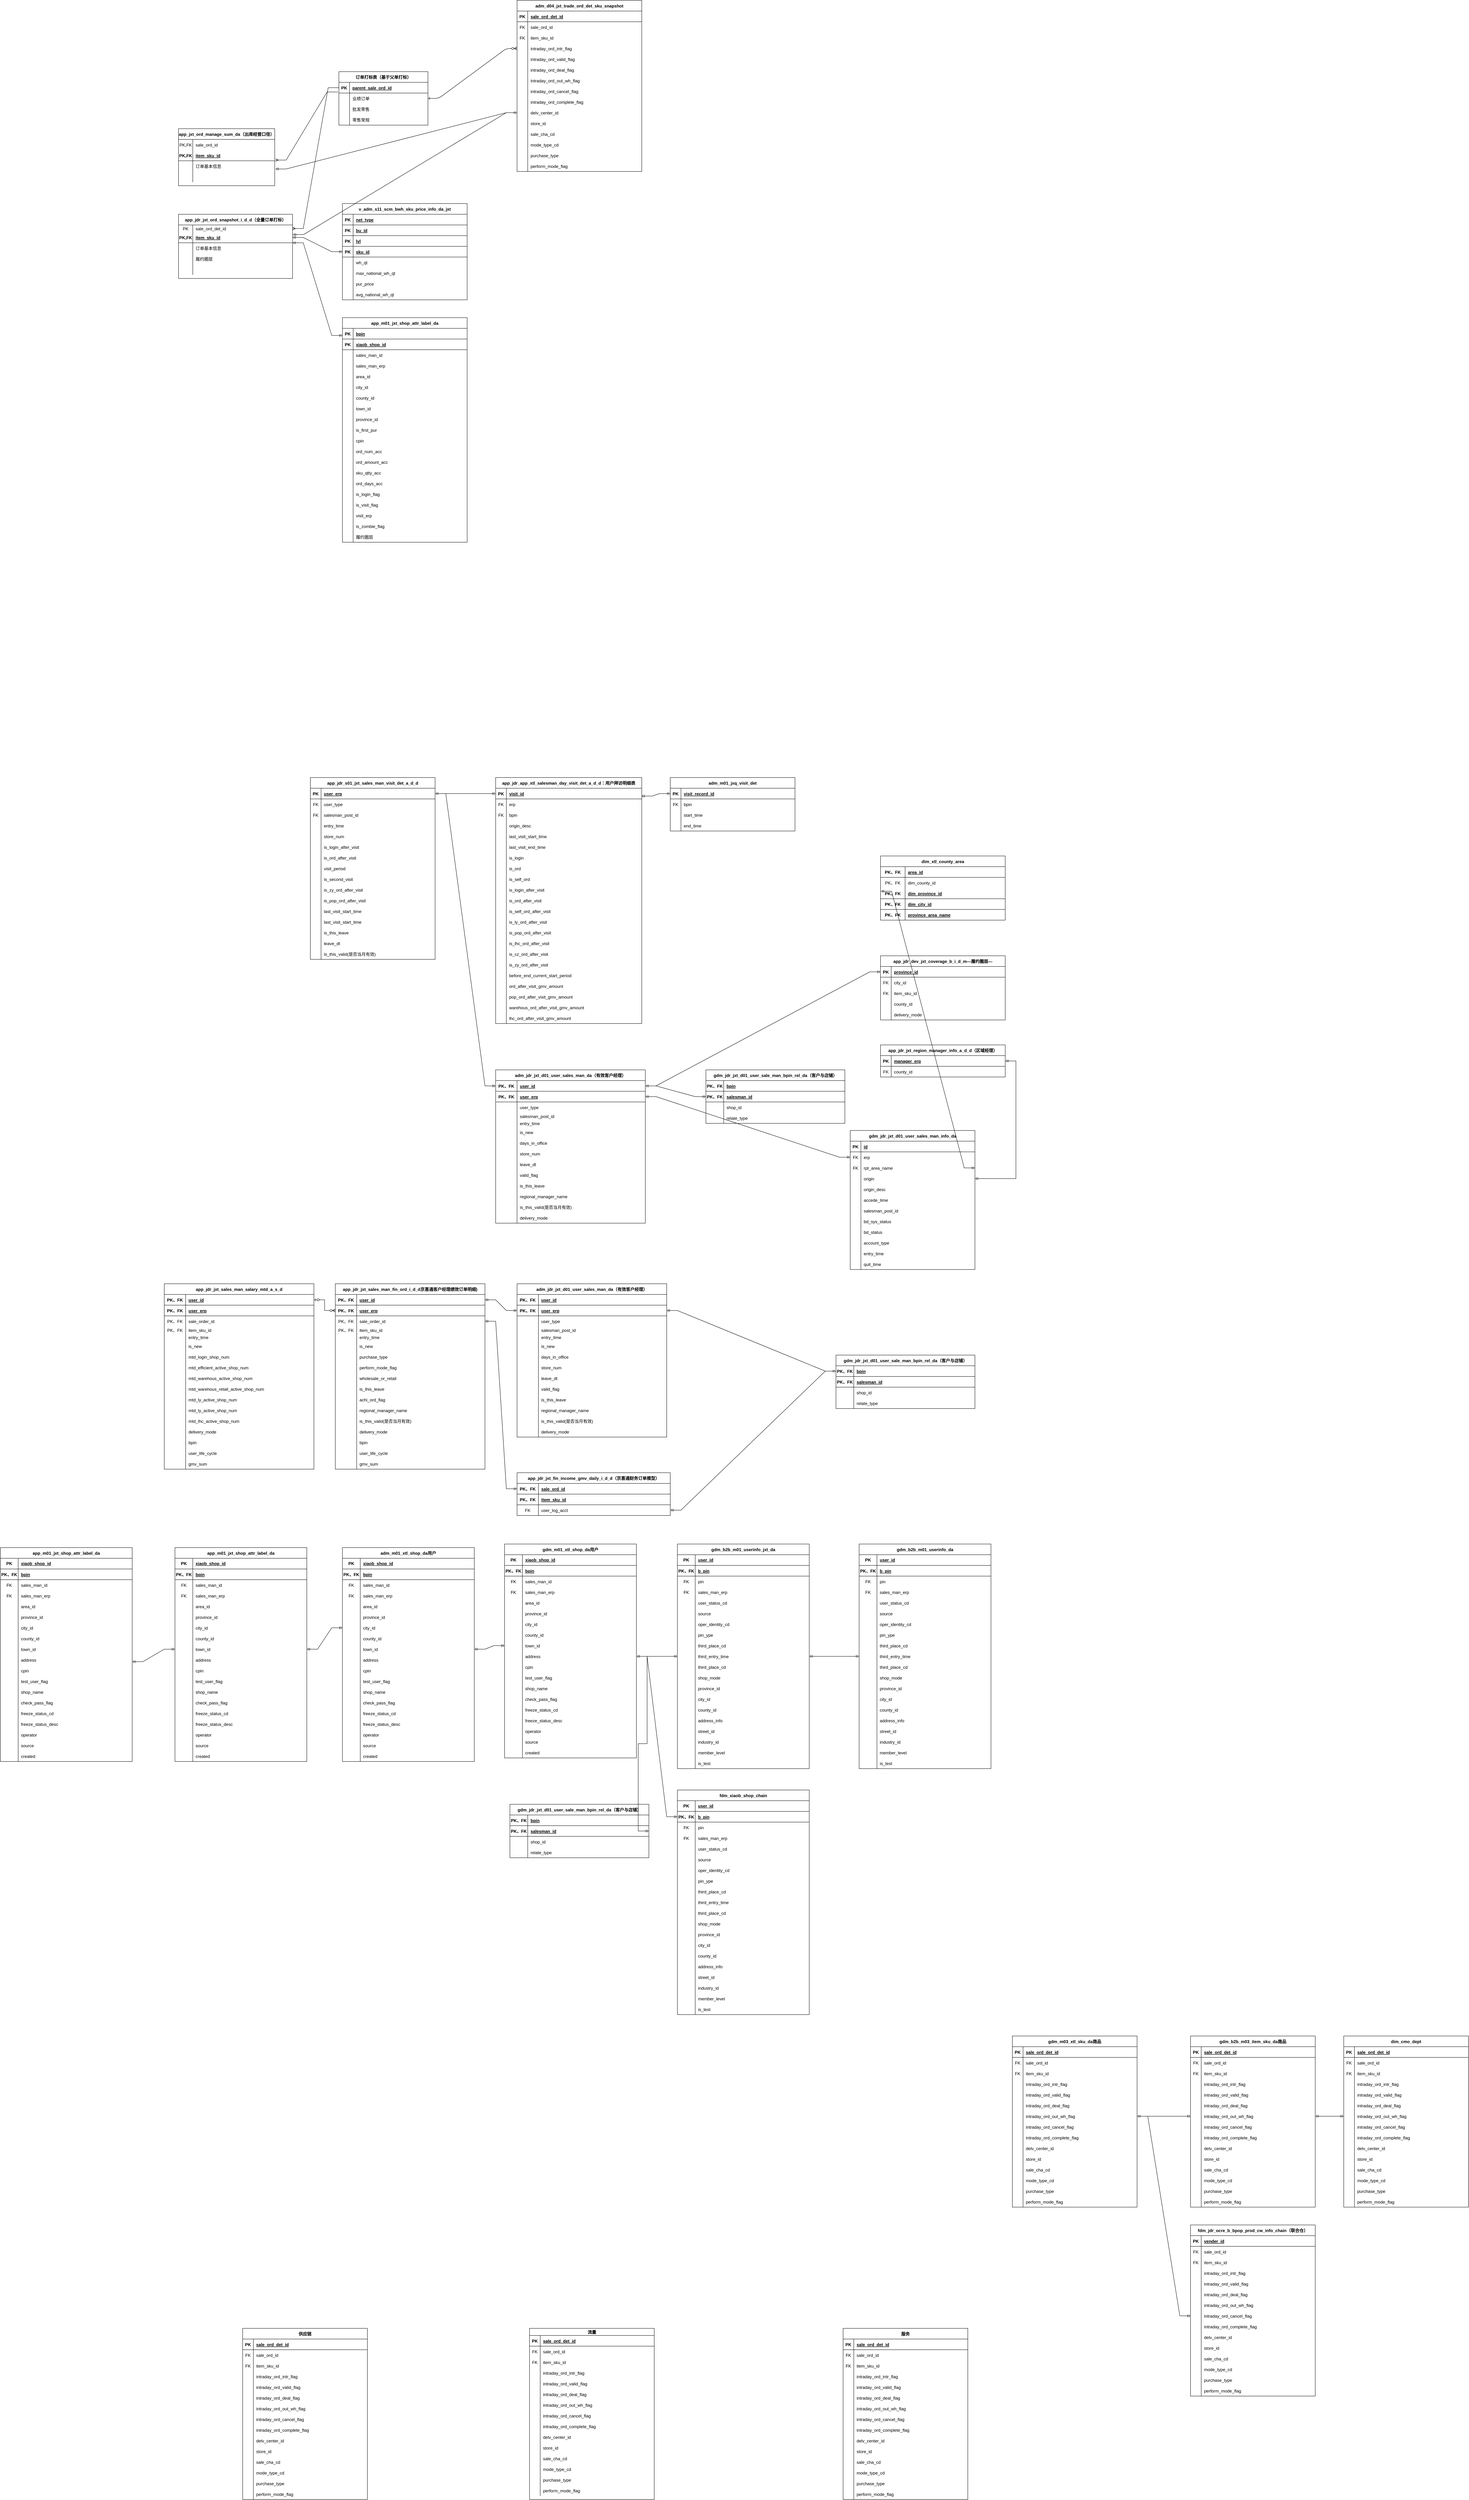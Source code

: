 <mxfile version="21.6.5" type="github">
  <diagram id="R2lEEEUBdFMjLlhIrx00" name="Page-1">
    <mxGraphModel dx="2809" dy="1682" grid="1" gridSize="10" guides="1" tooltips="1" connect="1" arrows="1" fold="1" page="1" pageScale="1" pageWidth="850" pageHeight="1100" math="0" shadow="0" extFonts="Permanent Marker^https://fonts.googleapis.com/css?family=Permanent+Marker">
      <root>
        <mxCell id="0" />
        <mxCell id="1" parent="0" />
        <mxCell id="C-vyLk0tnHw3VtMMgP7b-1" value="" style="edgeStyle=entityRelationEdgeStyle;endArrow=ERzeroToMany;startArrow=ERone;endFill=1;startFill=0;exitX=1;exitY=0.5;exitDx=0;exitDy=0;" parent="1" source="C-vyLk0tnHw3VtMMgP7b-23" target="C-vyLk0tnHw3VtMMgP7b-6" edge="1">
          <mxGeometry width="100" height="100" relative="1" as="geometry">
            <mxPoint x="370" y="620" as="sourcePoint" />
            <mxPoint x="470" y="520" as="targetPoint" />
          </mxGeometry>
        </mxCell>
        <mxCell id="C-vyLk0tnHw3VtMMgP7b-2" value="adm_d04_jxt_trade_ord_det_sku_snapshot" style="shape=table;startSize=30;container=1;collapsible=1;childLayout=tableLayout;fixedRows=1;rowLines=0;fontStyle=1;align=center;resizeLast=1;" parent="1" vertex="1">
          <mxGeometry x="580" y="70" width="350" height="480" as="geometry" />
        </mxCell>
        <mxCell id="C-vyLk0tnHw3VtMMgP7b-3" value="" style="shape=partialRectangle;collapsible=0;dropTarget=0;pointerEvents=0;fillColor=none;points=[[0,0.5],[1,0.5]];portConstraint=eastwest;top=0;left=0;right=0;bottom=1;" parent="C-vyLk0tnHw3VtMMgP7b-2" vertex="1">
          <mxGeometry y="30" width="350" height="30" as="geometry" />
        </mxCell>
        <mxCell id="C-vyLk0tnHw3VtMMgP7b-4" value="PK" style="shape=partialRectangle;overflow=hidden;connectable=0;fillColor=none;top=0;left=0;bottom=0;right=0;fontStyle=1;" parent="C-vyLk0tnHw3VtMMgP7b-3" vertex="1">
          <mxGeometry width="30" height="30" as="geometry">
            <mxRectangle width="30" height="30" as="alternateBounds" />
          </mxGeometry>
        </mxCell>
        <mxCell id="C-vyLk0tnHw3VtMMgP7b-5" value="sale_ord_det_id " style="shape=partialRectangle;overflow=hidden;connectable=0;fillColor=none;top=0;left=0;bottom=0;right=0;align=left;spacingLeft=6;fontStyle=5;" parent="C-vyLk0tnHw3VtMMgP7b-3" vertex="1">
          <mxGeometry x="30" width="320" height="30" as="geometry">
            <mxRectangle width="320" height="30" as="alternateBounds" />
          </mxGeometry>
        </mxCell>
        <mxCell id="5xB9hWHmwD1AS2qn-mCd-189" value="" style="shape=tableRow;horizontal=0;startSize=0;swimlaneHead=0;swimlaneBody=0;fillColor=none;collapsible=0;dropTarget=0;points=[[0,0.5],[1,0.5]];portConstraint=eastwest;top=0;left=0;right=0;bottom=0;" parent="C-vyLk0tnHw3VtMMgP7b-2" vertex="1">
          <mxGeometry y="60" width="350" height="30" as="geometry" />
        </mxCell>
        <mxCell id="5xB9hWHmwD1AS2qn-mCd-190" value="FK" style="shape=partialRectangle;connectable=0;fillColor=none;top=0;left=0;bottom=0;right=0;fontStyle=0;overflow=hidden;" parent="5xB9hWHmwD1AS2qn-mCd-189" vertex="1">
          <mxGeometry width="30" height="30" as="geometry">
            <mxRectangle width="30" height="30" as="alternateBounds" />
          </mxGeometry>
        </mxCell>
        <mxCell id="5xB9hWHmwD1AS2qn-mCd-191" value="sale_ord_id" style="shape=partialRectangle;connectable=0;fillColor=none;top=0;left=0;bottom=0;right=0;align=left;spacingLeft=6;fontStyle=0;overflow=hidden;" parent="5xB9hWHmwD1AS2qn-mCd-189" vertex="1">
          <mxGeometry x="30" width="320" height="30" as="geometry">
            <mxRectangle width="320" height="30" as="alternateBounds" />
          </mxGeometry>
        </mxCell>
        <mxCell id="5xB9hWHmwD1AS2qn-mCd-192" value="" style="shape=tableRow;horizontal=0;startSize=0;swimlaneHead=0;swimlaneBody=0;fillColor=none;collapsible=0;dropTarget=0;points=[[0,0.5],[1,0.5]];portConstraint=eastwest;top=0;left=0;right=0;bottom=0;" parent="C-vyLk0tnHw3VtMMgP7b-2" vertex="1">
          <mxGeometry y="90" width="350" height="30" as="geometry" />
        </mxCell>
        <mxCell id="5xB9hWHmwD1AS2qn-mCd-193" value="FK" style="shape=partialRectangle;connectable=0;fillColor=none;top=0;left=0;bottom=0;right=0;fontStyle=0;overflow=hidden;" parent="5xB9hWHmwD1AS2qn-mCd-192" vertex="1">
          <mxGeometry width="30" height="30" as="geometry">
            <mxRectangle width="30" height="30" as="alternateBounds" />
          </mxGeometry>
        </mxCell>
        <mxCell id="5xB9hWHmwD1AS2qn-mCd-194" value="item_sku_id" style="shape=partialRectangle;connectable=0;fillColor=none;top=0;left=0;bottom=0;right=0;align=left;spacingLeft=6;fontStyle=0;overflow=hidden;" parent="5xB9hWHmwD1AS2qn-mCd-192" vertex="1">
          <mxGeometry x="30" width="320" height="30" as="geometry">
            <mxRectangle width="320" height="30" as="alternateBounds" />
          </mxGeometry>
        </mxCell>
        <mxCell id="C-vyLk0tnHw3VtMMgP7b-6" value="" style="shape=partialRectangle;collapsible=0;dropTarget=0;pointerEvents=0;fillColor=none;points=[[0,0.5],[1,0.5]];portConstraint=eastwest;top=0;left=0;right=0;bottom=0;" parent="C-vyLk0tnHw3VtMMgP7b-2" vertex="1">
          <mxGeometry y="120" width="350" height="30" as="geometry" />
        </mxCell>
        <mxCell id="C-vyLk0tnHw3VtMMgP7b-7" value="" style="shape=partialRectangle;overflow=hidden;connectable=0;fillColor=none;top=0;left=0;bottom=0;right=0;" parent="C-vyLk0tnHw3VtMMgP7b-6" vertex="1">
          <mxGeometry width="30" height="30" as="geometry">
            <mxRectangle width="30" height="30" as="alternateBounds" />
          </mxGeometry>
        </mxCell>
        <mxCell id="C-vyLk0tnHw3VtMMgP7b-8" value="intraday_ord_intr_flag" style="shape=partialRectangle;overflow=hidden;connectable=0;fillColor=none;top=0;left=0;bottom=0;right=0;align=left;spacingLeft=6;" parent="C-vyLk0tnHw3VtMMgP7b-6" vertex="1">
          <mxGeometry x="30" width="320" height="30" as="geometry">
            <mxRectangle width="320" height="30" as="alternateBounds" />
          </mxGeometry>
        </mxCell>
        <mxCell id="5xB9hWHmwD1AS2qn-mCd-87" value="" style="shape=tableRow;horizontal=0;startSize=0;swimlaneHead=0;swimlaneBody=0;fillColor=none;collapsible=0;dropTarget=0;points=[[0,0.5],[1,0.5]];portConstraint=eastwest;top=0;left=0;right=0;bottom=0;" parent="C-vyLk0tnHw3VtMMgP7b-2" vertex="1">
          <mxGeometry y="150" width="350" height="30" as="geometry" />
        </mxCell>
        <mxCell id="5xB9hWHmwD1AS2qn-mCd-88" value="" style="shape=partialRectangle;connectable=0;fillColor=none;top=0;left=0;bottom=0;right=0;editable=1;overflow=hidden;" parent="5xB9hWHmwD1AS2qn-mCd-87" vertex="1">
          <mxGeometry width="30" height="30" as="geometry">
            <mxRectangle width="30" height="30" as="alternateBounds" />
          </mxGeometry>
        </mxCell>
        <mxCell id="5xB9hWHmwD1AS2qn-mCd-89" value="intraday_ord_valid_flag" style="shape=partialRectangle;connectable=0;fillColor=none;top=0;left=0;bottom=0;right=0;align=left;spacingLeft=6;overflow=hidden;" parent="5xB9hWHmwD1AS2qn-mCd-87" vertex="1">
          <mxGeometry x="30" width="320" height="30" as="geometry">
            <mxRectangle width="320" height="30" as="alternateBounds" />
          </mxGeometry>
        </mxCell>
        <mxCell id="C-vyLk0tnHw3VtMMgP7b-9" value="" style="shape=partialRectangle;collapsible=0;dropTarget=0;pointerEvents=0;fillColor=none;points=[[0,0.5],[1,0.5]];portConstraint=eastwest;top=0;left=0;right=0;bottom=0;" parent="C-vyLk0tnHw3VtMMgP7b-2" vertex="1">
          <mxGeometry y="180" width="350" height="30" as="geometry" />
        </mxCell>
        <mxCell id="C-vyLk0tnHw3VtMMgP7b-10" value="" style="shape=partialRectangle;overflow=hidden;connectable=0;fillColor=none;top=0;left=0;bottom=0;right=0;" parent="C-vyLk0tnHw3VtMMgP7b-9" vertex="1">
          <mxGeometry width="30" height="30" as="geometry">
            <mxRectangle width="30" height="30" as="alternateBounds" />
          </mxGeometry>
        </mxCell>
        <mxCell id="C-vyLk0tnHw3VtMMgP7b-11" value="intraday_ord_deal_flag" style="shape=partialRectangle;overflow=hidden;connectable=0;fillColor=none;top=0;left=0;bottom=0;right=0;align=left;spacingLeft=6;" parent="C-vyLk0tnHw3VtMMgP7b-9" vertex="1">
          <mxGeometry x="30" width="320" height="30" as="geometry">
            <mxRectangle width="320" height="30" as="alternateBounds" />
          </mxGeometry>
        </mxCell>
        <mxCell id="5xB9hWHmwD1AS2qn-mCd-149" value="" style="shape=tableRow;horizontal=0;startSize=0;swimlaneHead=0;swimlaneBody=0;fillColor=none;collapsible=0;dropTarget=0;points=[[0,0.5],[1,0.5]];portConstraint=eastwest;top=0;left=0;right=0;bottom=0;" parent="C-vyLk0tnHw3VtMMgP7b-2" vertex="1">
          <mxGeometry y="210" width="350" height="30" as="geometry" />
        </mxCell>
        <mxCell id="5xB9hWHmwD1AS2qn-mCd-150" value="" style="shape=partialRectangle;connectable=0;fillColor=none;top=0;left=0;bottom=0;right=0;editable=1;overflow=hidden;" parent="5xB9hWHmwD1AS2qn-mCd-149" vertex="1">
          <mxGeometry width="30" height="30" as="geometry">
            <mxRectangle width="30" height="30" as="alternateBounds" />
          </mxGeometry>
        </mxCell>
        <mxCell id="5xB9hWHmwD1AS2qn-mCd-151" value="intraday_ord_out_wh_flag" style="shape=partialRectangle;connectable=0;fillColor=none;top=0;left=0;bottom=0;right=0;align=left;spacingLeft=6;overflow=hidden;" parent="5xB9hWHmwD1AS2qn-mCd-149" vertex="1">
          <mxGeometry x="30" width="320" height="30" as="geometry">
            <mxRectangle width="320" height="30" as="alternateBounds" />
          </mxGeometry>
        </mxCell>
        <mxCell id="5xB9hWHmwD1AS2qn-mCd-146" value="" style="shape=tableRow;horizontal=0;startSize=0;swimlaneHead=0;swimlaneBody=0;fillColor=none;collapsible=0;dropTarget=0;points=[[0,0.5],[1,0.5]];portConstraint=eastwest;top=0;left=0;right=0;bottom=0;" parent="C-vyLk0tnHw3VtMMgP7b-2" vertex="1">
          <mxGeometry y="240" width="350" height="30" as="geometry" />
        </mxCell>
        <mxCell id="5xB9hWHmwD1AS2qn-mCd-147" value="" style="shape=partialRectangle;connectable=0;fillColor=none;top=0;left=0;bottom=0;right=0;editable=1;overflow=hidden;" parent="5xB9hWHmwD1AS2qn-mCd-146" vertex="1">
          <mxGeometry width="30" height="30" as="geometry">
            <mxRectangle width="30" height="30" as="alternateBounds" />
          </mxGeometry>
        </mxCell>
        <mxCell id="5xB9hWHmwD1AS2qn-mCd-148" value="intraday_ord_cancel_flag" style="shape=partialRectangle;connectable=0;fillColor=none;top=0;left=0;bottom=0;right=0;align=left;spacingLeft=6;overflow=hidden;" parent="5xB9hWHmwD1AS2qn-mCd-146" vertex="1">
          <mxGeometry x="30" width="320" height="30" as="geometry">
            <mxRectangle width="320" height="30" as="alternateBounds" />
          </mxGeometry>
        </mxCell>
        <mxCell id="5xB9hWHmwD1AS2qn-mCd-152" value="" style="shape=tableRow;horizontal=0;startSize=0;swimlaneHead=0;swimlaneBody=0;fillColor=none;collapsible=0;dropTarget=0;points=[[0,0.5],[1,0.5]];portConstraint=eastwest;top=0;left=0;right=0;bottom=0;" parent="C-vyLk0tnHw3VtMMgP7b-2" vertex="1">
          <mxGeometry y="270" width="350" height="30" as="geometry" />
        </mxCell>
        <mxCell id="5xB9hWHmwD1AS2qn-mCd-153" value="" style="shape=partialRectangle;connectable=0;fillColor=none;top=0;left=0;bottom=0;right=0;editable=1;overflow=hidden;" parent="5xB9hWHmwD1AS2qn-mCd-152" vertex="1">
          <mxGeometry width="30" height="30" as="geometry">
            <mxRectangle width="30" height="30" as="alternateBounds" />
          </mxGeometry>
        </mxCell>
        <mxCell id="5xB9hWHmwD1AS2qn-mCd-154" value="intraday_ord_complete_flag" style="shape=partialRectangle;connectable=0;fillColor=none;top=0;left=0;bottom=0;right=0;align=left;spacingLeft=6;overflow=hidden;" parent="5xB9hWHmwD1AS2qn-mCd-152" vertex="1">
          <mxGeometry x="30" width="320" height="30" as="geometry">
            <mxRectangle width="320" height="30" as="alternateBounds" />
          </mxGeometry>
        </mxCell>
        <mxCell id="5xB9hWHmwD1AS2qn-mCd-158" value="" style="shape=tableRow;horizontal=0;startSize=0;swimlaneHead=0;swimlaneBody=0;fillColor=none;collapsible=0;dropTarget=0;points=[[0,0.5],[1,0.5]];portConstraint=eastwest;top=0;left=0;right=0;bottom=0;" parent="C-vyLk0tnHw3VtMMgP7b-2" vertex="1">
          <mxGeometry y="300" width="350" height="30" as="geometry" />
        </mxCell>
        <mxCell id="5xB9hWHmwD1AS2qn-mCd-159" value="" style="shape=partialRectangle;connectable=0;fillColor=none;top=0;left=0;bottom=0;right=0;editable=1;overflow=hidden;" parent="5xB9hWHmwD1AS2qn-mCd-158" vertex="1">
          <mxGeometry width="30" height="30" as="geometry">
            <mxRectangle width="30" height="30" as="alternateBounds" />
          </mxGeometry>
        </mxCell>
        <mxCell id="5xB9hWHmwD1AS2qn-mCd-160" value="delv_center_id" style="shape=partialRectangle;connectable=0;fillColor=none;top=0;left=0;bottom=0;right=0;align=left;spacingLeft=6;overflow=hidden;" parent="5xB9hWHmwD1AS2qn-mCd-158" vertex="1">
          <mxGeometry x="30" width="320" height="30" as="geometry">
            <mxRectangle width="320" height="30" as="alternateBounds" />
          </mxGeometry>
        </mxCell>
        <mxCell id="5xB9hWHmwD1AS2qn-mCd-161" value="" style="shape=tableRow;horizontal=0;startSize=0;swimlaneHead=0;swimlaneBody=0;fillColor=none;collapsible=0;dropTarget=0;points=[[0,0.5],[1,0.5]];portConstraint=eastwest;top=0;left=0;right=0;bottom=0;" parent="C-vyLk0tnHw3VtMMgP7b-2" vertex="1">
          <mxGeometry y="330" width="350" height="30" as="geometry" />
        </mxCell>
        <mxCell id="5xB9hWHmwD1AS2qn-mCd-162" value="" style="shape=partialRectangle;connectable=0;fillColor=none;top=0;left=0;bottom=0;right=0;editable=1;overflow=hidden;" parent="5xB9hWHmwD1AS2qn-mCd-161" vertex="1">
          <mxGeometry width="30" height="30" as="geometry">
            <mxRectangle width="30" height="30" as="alternateBounds" />
          </mxGeometry>
        </mxCell>
        <mxCell id="5xB9hWHmwD1AS2qn-mCd-163" value="store_id" style="shape=partialRectangle;connectable=0;fillColor=none;top=0;left=0;bottom=0;right=0;align=left;spacingLeft=6;overflow=hidden;" parent="5xB9hWHmwD1AS2qn-mCd-161" vertex="1">
          <mxGeometry x="30" width="320" height="30" as="geometry">
            <mxRectangle width="320" height="30" as="alternateBounds" />
          </mxGeometry>
        </mxCell>
        <mxCell id="5xB9hWHmwD1AS2qn-mCd-164" value="" style="shape=tableRow;horizontal=0;startSize=0;swimlaneHead=0;swimlaneBody=0;fillColor=none;collapsible=0;dropTarget=0;points=[[0,0.5],[1,0.5]];portConstraint=eastwest;top=0;left=0;right=0;bottom=0;" parent="C-vyLk0tnHw3VtMMgP7b-2" vertex="1">
          <mxGeometry y="360" width="350" height="30" as="geometry" />
        </mxCell>
        <mxCell id="5xB9hWHmwD1AS2qn-mCd-165" value="" style="shape=partialRectangle;connectable=0;fillColor=none;top=0;left=0;bottom=0;right=0;editable=1;overflow=hidden;" parent="5xB9hWHmwD1AS2qn-mCd-164" vertex="1">
          <mxGeometry width="30" height="30" as="geometry">
            <mxRectangle width="30" height="30" as="alternateBounds" />
          </mxGeometry>
        </mxCell>
        <mxCell id="5xB9hWHmwD1AS2qn-mCd-166" value="sale_cha_cd" style="shape=partialRectangle;connectable=0;fillColor=none;top=0;left=0;bottom=0;right=0;align=left;spacingLeft=6;overflow=hidden;" parent="5xB9hWHmwD1AS2qn-mCd-164" vertex="1">
          <mxGeometry x="30" width="320" height="30" as="geometry">
            <mxRectangle width="320" height="30" as="alternateBounds" />
          </mxGeometry>
        </mxCell>
        <mxCell id="5xB9hWHmwD1AS2qn-mCd-167" value="" style="shape=tableRow;horizontal=0;startSize=0;swimlaneHead=0;swimlaneBody=0;fillColor=none;collapsible=0;dropTarget=0;points=[[0,0.5],[1,0.5]];portConstraint=eastwest;top=0;left=0;right=0;bottom=0;" parent="C-vyLk0tnHw3VtMMgP7b-2" vertex="1">
          <mxGeometry y="390" width="350" height="30" as="geometry" />
        </mxCell>
        <mxCell id="5xB9hWHmwD1AS2qn-mCd-168" value="" style="shape=partialRectangle;connectable=0;fillColor=none;top=0;left=0;bottom=0;right=0;editable=1;overflow=hidden;" parent="5xB9hWHmwD1AS2qn-mCd-167" vertex="1">
          <mxGeometry width="30" height="30" as="geometry">
            <mxRectangle width="30" height="30" as="alternateBounds" />
          </mxGeometry>
        </mxCell>
        <mxCell id="5xB9hWHmwD1AS2qn-mCd-169" value="mode_type_cd" style="shape=partialRectangle;connectable=0;fillColor=none;top=0;left=0;bottom=0;right=0;align=left;spacingLeft=6;overflow=hidden;" parent="5xB9hWHmwD1AS2qn-mCd-167" vertex="1">
          <mxGeometry x="30" width="320" height="30" as="geometry">
            <mxRectangle width="320" height="30" as="alternateBounds" />
          </mxGeometry>
        </mxCell>
        <mxCell id="5xB9hWHmwD1AS2qn-mCd-170" value="" style="shape=tableRow;horizontal=0;startSize=0;swimlaneHead=0;swimlaneBody=0;fillColor=none;collapsible=0;dropTarget=0;points=[[0,0.5],[1,0.5]];portConstraint=eastwest;top=0;left=0;right=0;bottom=0;" parent="C-vyLk0tnHw3VtMMgP7b-2" vertex="1">
          <mxGeometry y="420" width="350" height="30" as="geometry" />
        </mxCell>
        <mxCell id="5xB9hWHmwD1AS2qn-mCd-171" value="" style="shape=partialRectangle;connectable=0;fillColor=none;top=0;left=0;bottom=0;right=0;editable=1;overflow=hidden;" parent="5xB9hWHmwD1AS2qn-mCd-170" vertex="1">
          <mxGeometry width="30" height="30" as="geometry">
            <mxRectangle width="30" height="30" as="alternateBounds" />
          </mxGeometry>
        </mxCell>
        <mxCell id="5xB9hWHmwD1AS2qn-mCd-172" value="purchase_type" style="shape=partialRectangle;connectable=0;fillColor=none;top=0;left=0;bottom=0;right=0;align=left;spacingLeft=6;overflow=hidden;" parent="5xB9hWHmwD1AS2qn-mCd-170" vertex="1">
          <mxGeometry x="30" width="320" height="30" as="geometry">
            <mxRectangle width="320" height="30" as="alternateBounds" />
          </mxGeometry>
        </mxCell>
        <mxCell id="5xB9hWHmwD1AS2qn-mCd-174" value="" style="shape=tableRow;horizontal=0;startSize=0;swimlaneHead=0;swimlaneBody=0;fillColor=none;collapsible=0;dropTarget=0;points=[[0,0.5],[1,0.5]];portConstraint=eastwest;top=0;left=0;right=0;bottom=0;" parent="C-vyLk0tnHw3VtMMgP7b-2" vertex="1">
          <mxGeometry y="450" width="350" height="30" as="geometry" />
        </mxCell>
        <mxCell id="5xB9hWHmwD1AS2qn-mCd-175" value="" style="shape=partialRectangle;connectable=0;fillColor=none;top=0;left=0;bottom=0;right=0;editable=1;overflow=hidden;" parent="5xB9hWHmwD1AS2qn-mCd-174" vertex="1">
          <mxGeometry width="30" height="30" as="geometry">
            <mxRectangle width="30" height="30" as="alternateBounds" />
          </mxGeometry>
        </mxCell>
        <mxCell id="5xB9hWHmwD1AS2qn-mCd-176" value="perform_mode_flag" style="shape=partialRectangle;connectable=0;fillColor=none;top=0;left=0;bottom=0;right=0;align=left;spacingLeft=6;overflow=hidden;" parent="5xB9hWHmwD1AS2qn-mCd-174" vertex="1">
          <mxGeometry x="30" width="320" height="30" as="geometry">
            <mxRectangle width="320" height="30" as="alternateBounds" />
          </mxGeometry>
        </mxCell>
        <mxCell id="C-vyLk0tnHw3VtMMgP7b-13" value="app_jxt_ord_manage_sum_da（出库经营口径）" style="shape=table;startSize=30;container=1;collapsible=1;childLayout=tableLayout;fixedRows=1;rowLines=0;fontStyle=1;align=center;resizeLast=1;" parent="1" vertex="1">
          <mxGeometry x="-370" y="430" width="270" height="160" as="geometry" />
        </mxCell>
        <mxCell id="5xB9hWHmwD1AS2qn-mCd-180" value="" style="shape=tableRow;horizontal=0;startSize=0;swimlaneHead=0;swimlaneBody=0;fillColor=none;collapsible=0;dropTarget=0;points=[[0,0.5],[1,0.5]];portConstraint=eastwest;top=0;left=0;right=0;bottom=0;" parent="C-vyLk0tnHw3VtMMgP7b-13" vertex="1">
          <mxGeometry y="30" width="270" height="30" as="geometry" />
        </mxCell>
        <mxCell id="5xB9hWHmwD1AS2qn-mCd-181" value="PK,FK" style="shape=partialRectangle;connectable=0;fillColor=none;top=0;left=0;bottom=0;right=0;editable=1;overflow=hidden;" parent="5xB9hWHmwD1AS2qn-mCd-180" vertex="1">
          <mxGeometry width="40" height="30" as="geometry">
            <mxRectangle width="40" height="30" as="alternateBounds" />
          </mxGeometry>
        </mxCell>
        <mxCell id="5xB9hWHmwD1AS2qn-mCd-182" value="sale_ord_id" style="shape=partialRectangle;connectable=0;fillColor=none;top=0;left=0;bottom=0;right=0;align=left;spacingLeft=6;overflow=hidden;" parent="5xB9hWHmwD1AS2qn-mCd-180" vertex="1">
          <mxGeometry x="40" width="230" height="30" as="geometry">
            <mxRectangle width="230" height="30" as="alternateBounds" />
          </mxGeometry>
        </mxCell>
        <mxCell id="C-vyLk0tnHw3VtMMgP7b-14" value="" style="shape=partialRectangle;collapsible=0;dropTarget=0;pointerEvents=0;fillColor=none;points=[[0,0.5],[1,0.5]];portConstraint=eastwest;top=0;left=0;right=0;bottom=1;" parent="C-vyLk0tnHw3VtMMgP7b-13" vertex="1">
          <mxGeometry y="60" width="270" height="30" as="geometry" />
        </mxCell>
        <mxCell id="C-vyLk0tnHw3VtMMgP7b-15" value="PK,FK" style="shape=partialRectangle;overflow=hidden;connectable=0;fillColor=none;top=0;left=0;bottom=0;right=0;fontStyle=1;" parent="C-vyLk0tnHw3VtMMgP7b-14" vertex="1">
          <mxGeometry width="40" height="30" as="geometry">
            <mxRectangle width="40" height="30" as="alternateBounds" />
          </mxGeometry>
        </mxCell>
        <mxCell id="C-vyLk0tnHw3VtMMgP7b-16" value="item_sku_id " style="shape=partialRectangle;overflow=hidden;connectable=0;fillColor=none;top=0;left=0;bottom=0;right=0;align=left;spacingLeft=6;fontStyle=5;" parent="C-vyLk0tnHw3VtMMgP7b-14" vertex="1">
          <mxGeometry x="40" width="230" height="30" as="geometry">
            <mxRectangle width="230" height="30" as="alternateBounds" />
          </mxGeometry>
        </mxCell>
        <mxCell id="C-vyLk0tnHw3VtMMgP7b-17" value="" style="shape=partialRectangle;collapsible=0;dropTarget=0;pointerEvents=0;fillColor=none;points=[[0,0.5],[1,0.5]];portConstraint=eastwest;top=0;left=0;right=0;bottom=0;" parent="C-vyLk0tnHw3VtMMgP7b-13" vertex="1">
          <mxGeometry y="90" width="270" height="30" as="geometry" />
        </mxCell>
        <mxCell id="C-vyLk0tnHw3VtMMgP7b-18" value="" style="shape=partialRectangle;overflow=hidden;connectable=0;fillColor=none;top=0;left=0;bottom=0;right=0;" parent="C-vyLk0tnHw3VtMMgP7b-17" vertex="1">
          <mxGeometry width="40" height="30" as="geometry">
            <mxRectangle width="40" height="30" as="alternateBounds" />
          </mxGeometry>
        </mxCell>
        <mxCell id="C-vyLk0tnHw3VtMMgP7b-19" value="订单基本信息" style="shape=partialRectangle;overflow=hidden;connectable=0;fillColor=none;top=0;left=0;bottom=0;right=0;align=left;spacingLeft=6;" parent="C-vyLk0tnHw3VtMMgP7b-17" vertex="1">
          <mxGeometry x="40" width="230" height="30" as="geometry">
            <mxRectangle width="230" height="30" as="alternateBounds" />
          </mxGeometry>
        </mxCell>
        <mxCell id="C-vyLk0tnHw3VtMMgP7b-20" value="" style="shape=partialRectangle;collapsible=0;dropTarget=0;pointerEvents=0;fillColor=none;points=[[0,0.5],[1,0.5]];portConstraint=eastwest;top=0;left=0;right=0;bottom=0;" parent="C-vyLk0tnHw3VtMMgP7b-13" vertex="1">
          <mxGeometry y="120" width="270" height="30" as="geometry" />
        </mxCell>
        <mxCell id="C-vyLk0tnHw3VtMMgP7b-21" value="" style="shape=partialRectangle;overflow=hidden;connectable=0;fillColor=none;top=0;left=0;bottom=0;right=0;" parent="C-vyLk0tnHw3VtMMgP7b-20" vertex="1">
          <mxGeometry width="40" height="30" as="geometry">
            <mxRectangle width="40" height="30" as="alternateBounds" />
          </mxGeometry>
        </mxCell>
        <mxCell id="C-vyLk0tnHw3VtMMgP7b-22" value="" style="shape=partialRectangle;overflow=hidden;connectable=0;fillColor=none;top=0;left=0;bottom=0;right=0;align=left;spacingLeft=6;" parent="C-vyLk0tnHw3VtMMgP7b-20" vertex="1">
          <mxGeometry x="40" width="230" height="30" as="geometry">
            <mxRectangle width="230" height="30" as="alternateBounds" />
          </mxGeometry>
        </mxCell>
        <mxCell id="C-vyLk0tnHw3VtMMgP7b-23" value="订单打标表（基于父单打标）" style="shape=table;startSize=30;container=1;collapsible=1;childLayout=tableLayout;fixedRows=1;rowLines=0;fontStyle=1;align=center;resizeLast=1;" parent="1" vertex="1">
          <mxGeometry x="80" y="270" width="250" height="150" as="geometry" />
        </mxCell>
        <mxCell id="C-vyLk0tnHw3VtMMgP7b-24" value="" style="shape=partialRectangle;collapsible=0;dropTarget=0;pointerEvents=0;fillColor=none;points=[[0,0.5],[1,0.5]];portConstraint=eastwest;top=0;left=0;right=0;bottom=1;" parent="C-vyLk0tnHw3VtMMgP7b-23" vertex="1">
          <mxGeometry y="30" width="250" height="30" as="geometry" />
        </mxCell>
        <mxCell id="C-vyLk0tnHw3VtMMgP7b-25" value="PK" style="shape=partialRectangle;overflow=hidden;connectable=0;fillColor=none;top=0;left=0;bottom=0;right=0;fontStyle=1;" parent="C-vyLk0tnHw3VtMMgP7b-24" vertex="1">
          <mxGeometry width="30" height="30" as="geometry">
            <mxRectangle width="30" height="30" as="alternateBounds" />
          </mxGeometry>
        </mxCell>
        <mxCell id="C-vyLk0tnHw3VtMMgP7b-26" value="parent_sale_ord_id " style="shape=partialRectangle;overflow=hidden;connectable=0;fillColor=none;top=0;left=0;bottom=0;right=0;align=left;spacingLeft=6;fontStyle=5;" parent="C-vyLk0tnHw3VtMMgP7b-24" vertex="1">
          <mxGeometry x="30" width="220" height="30" as="geometry">
            <mxRectangle width="220" height="30" as="alternateBounds" />
          </mxGeometry>
        </mxCell>
        <mxCell id="5xB9hWHmwD1AS2qn-mCd-102" value="" style="shape=tableRow;horizontal=0;startSize=0;swimlaneHead=0;swimlaneBody=0;fillColor=none;collapsible=0;dropTarget=0;points=[[0,0.5],[1,0.5]];portConstraint=eastwest;top=0;left=0;right=0;bottom=0;" parent="C-vyLk0tnHw3VtMMgP7b-23" vertex="1">
          <mxGeometry y="60" width="250" height="30" as="geometry" />
        </mxCell>
        <mxCell id="5xB9hWHmwD1AS2qn-mCd-103" value="" style="shape=partialRectangle;connectable=0;fillColor=none;top=0;left=0;bottom=0;right=0;editable=1;overflow=hidden;" parent="5xB9hWHmwD1AS2qn-mCd-102" vertex="1">
          <mxGeometry width="30" height="30" as="geometry">
            <mxRectangle width="30" height="30" as="alternateBounds" />
          </mxGeometry>
        </mxCell>
        <mxCell id="5xB9hWHmwD1AS2qn-mCd-104" value="业绩订单" style="shape=partialRectangle;connectable=0;fillColor=none;top=0;left=0;bottom=0;right=0;align=left;spacingLeft=6;overflow=hidden;" parent="5xB9hWHmwD1AS2qn-mCd-102" vertex="1">
          <mxGeometry x="30" width="220" height="30" as="geometry">
            <mxRectangle width="220" height="30" as="alternateBounds" />
          </mxGeometry>
        </mxCell>
        <mxCell id="5xB9hWHmwD1AS2qn-mCd-155" value="" style="shape=tableRow;horizontal=0;startSize=0;swimlaneHead=0;swimlaneBody=0;fillColor=none;collapsible=0;dropTarget=0;points=[[0,0.5],[1,0.5]];portConstraint=eastwest;top=0;left=0;right=0;bottom=0;" parent="C-vyLk0tnHw3VtMMgP7b-23" vertex="1">
          <mxGeometry y="90" width="250" height="30" as="geometry" />
        </mxCell>
        <mxCell id="5xB9hWHmwD1AS2qn-mCd-156" value="" style="shape=partialRectangle;connectable=0;fillColor=none;top=0;left=0;bottom=0;right=0;editable=1;overflow=hidden;" parent="5xB9hWHmwD1AS2qn-mCd-155" vertex="1">
          <mxGeometry width="30" height="30" as="geometry">
            <mxRectangle width="30" height="30" as="alternateBounds" />
          </mxGeometry>
        </mxCell>
        <mxCell id="5xB9hWHmwD1AS2qn-mCd-157" value="批发零售" style="shape=partialRectangle;connectable=0;fillColor=none;top=0;left=0;bottom=0;right=0;align=left;spacingLeft=6;overflow=hidden;" parent="5xB9hWHmwD1AS2qn-mCd-155" vertex="1">
          <mxGeometry x="30" width="220" height="30" as="geometry">
            <mxRectangle width="220" height="30" as="alternateBounds" />
          </mxGeometry>
        </mxCell>
        <mxCell id="C-vyLk0tnHw3VtMMgP7b-27" value="" style="shape=partialRectangle;collapsible=0;dropTarget=0;pointerEvents=0;fillColor=none;points=[[0,0.5],[1,0.5]];portConstraint=eastwest;top=0;left=0;right=0;bottom=0;" parent="C-vyLk0tnHw3VtMMgP7b-23" vertex="1">
          <mxGeometry y="120" width="250" height="30" as="geometry" />
        </mxCell>
        <mxCell id="C-vyLk0tnHw3VtMMgP7b-28" value="" style="shape=partialRectangle;overflow=hidden;connectable=0;fillColor=none;top=0;left=0;bottom=0;right=0;" parent="C-vyLk0tnHw3VtMMgP7b-27" vertex="1">
          <mxGeometry width="30" height="30" as="geometry">
            <mxRectangle width="30" height="30" as="alternateBounds" />
          </mxGeometry>
        </mxCell>
        <mxCell id="C-vyLk0tnHw3VtMMgP7b-29" value="零售常规" style="shape=partialRectangle;overflow=hidden;connectable=0;fillColor=none;top=0;left=0;bottom=0;right=0;align=left;spacingLeft=6;" parent="C-vyLk0tnHw3VtMMgP7b-27" vertex="1">
          <mxGeometry x="30" width="220" height="30" as="geometry">
            <mxRectangle width="220" height="30" as="alternateBounds" />
          </mxGeometry>
        </mxCell>
        <mxCell id="5xB9hWHmwD1AS2qn-mCd-184" value="" style="shape=partialRectangle;overflow=hidden;connectable=0;fillColor=none;top=0;left=0;bottom=0;right=0;fontStyle=1;" parent="1" vertex="1">
          <mxGeometry x="-250" y="330" width="30" height="30" as="geometry">
            <mxRectangle width="30" height="30" as="alternateBounds" />
          </mxGeometry>
        </mxCell>
        <mxCell id="5xB9hWHmwD1AS2qn-mCd-197" value="" style="edgeStyle=entityRelationEdgeStyle;fontSize=12;html=1;endArrow=ERmany;rounded=0;exitX=-0.012;exitY=-0.1;exitDx=0;exitDy=0;exitPerimeter=0;entryX=1.008;entryY=-0.067;entryDx=0;entryDy=0;entryPerimeter=0;" parent="1" source="5xB9hWHmwD1AS2qn-mCd-102" target="C-vyLk0tnHw3VtMMgP7b-17" edge="1">
          <mxGeometry width="100" height="100" relative="1" as="geometry">
            <mxPoint x="-180" y="680" as="sourcePoint" />
            <mxPoint x="-60" y="760" as="targetPoint" />
          </mxGeometry>
        </mxCell>
        <mxCell id="5xB9hWHmwD1AS2qn-mCd-198" value="" style="edgeStyle=entityRelationEdgeStyle;fontSize=12;html=1;endArrow=ERmandOne;startArrow=ERmandOne;rounded=0;exitX=1.007;exitY=0.767;exitDx=0;exitDy=0;exitPerimeter=0;entryX=0;entryY=0.5;entryDx=0;entryDy=0;" parent="1" source="C-vyLk0tnHw3VtMMgP7b-17" target="5xB9hWHmwD1AS2qn-mCd-158" edge="1">
          <mxGeometry width="100" height="100" relative="1" as="geometry">
            <mxPoint x="30" y="620" as="sourcePoint" />
            <mxPoint x="130" y="520" as="targetPoint" />
          </mxGeometry>
        </mxCell>
        <mxCell id="8Yq80bvrsDarvtcVgAzr-1" value="app_jdr_app_xtl_salesman_day_visit_det_a_d_d：用户拜访明细表" style="shape=table;startSize=30;container=1;collapsible=1;childLayout=tableLayout;fixedRows=1;rowLines=0;fontStyle=1;align=center;resizeLast=1;" parent="1" vertex="1">
          <mxGeometry x="520" y="2250" width="410" height="690" as="geometry" />
        </mxCell>
        <mxCell id="8Yq80bvrsDarvtcVgAzr-2" value="" style="shape=partialRectangle;collapsible=0;dropTarget=0;pointerEvents=0;fillColor=none;points=[[0,0.5],[1,0.5]];portConstraint=eastwest;top=0;left=0;right=0;bottom=1;" parent="8Yq80bvrsDarvtcVgAzr-1" vertex="1">
          <mxGeometry y="30" width="410" height="30" as="geometry" />
        </mxCell>
        <mxCell id="8Yq80bvrsDarvtcVgAzr-3" value="PK" style="shape=partialRectangle;overflow=hidden;connectable=0;fillColor=none;top=0;left=0;bottom=0;right=0;fontStyle=1;" parent="8Yq80bvrsDarvtcVgAzr-2" vertex="1">
          <mxGeometry width="30" height="30" as="geometry">
            <mxRectangle width="30" height="30" as="alternateBounds" />
          </mxGeometry>
        </mxCell>
        <mxCell id="8Yq80bvrsDarvtcVgAzr-4" value="visit_id " style="shape=partialRectangle;overflow=hidden;connectable=0;fillColor=none;top=0;left=0;bottom=0;right=0;align=left;spacingLeft=6;fontStyle=5;" parent="8Yq80bvrsDarvtcVgAzr-2" vertex="1">
          <mxGeometry x="30" width="380" height="30" as="geometry">
            <mxRectangle width="380" height="30" as="alternateBounds" />
          </mxGeometry>
        </mxCell>
        <mxCell id="8Yq80bvrsDarvtcVgAzr-5" value="" style="shape=tableRow;horizontal=0;startSize=0;swimlaneHead=0;swimlaneBody=0;fillColor=none;collapsible=0;dropTarget=0;points=[[0,0.5],[1,0.5]];portConstraint=eastwest;top=0;left=0;right=0;bottom=0;" parent="8Yq80bvrsDarvtcVgAzr-1" vertex="1">
          <mxGeometry y="60" width="410" height="30" as="geometry" />
        </mxCell>
        <mxCell id="8Yq80bvrsDarvtcVgAzr-6" value="FK" style="shape=partialRectangle;connectable=0;fillColor=none;top=0;left=0;bottom=0;right=0;fontStyle=0;overflow=hidden;" parent="8Yq80bvrsDarvtcVgAzr-5" vertex="1">
          <mxGeometry width="30" height="30" as="geometry">
            <mxRectangle width="30" height="30" as="alternateBounds" />
          </mxGeometry>
        </mxCell>
        <mxCell id="8Yq80bvrsDarvtcVgAzr-7" value="erp" style="shape=partialRectangle;connectable=0;fillColor=none;top=0;left=0;bottom=0;right=0;align=left;spacingLeft=6;fontStyle=0;overflow=hidden;" parent="8Yq80bvrsDarvtcVgAzr-5" vertex="1">
          <mxGeometry x="30" width="380" height="30" as="geometry">
            <mxRectangle width="380" height="30" as="alternateBounds" />
          </mxGeometry>
        </mxCell>
        <mxCell id="8Yq80bvrsDarvtcVgAzr-8" value="" style="shape=tableRow;horizontal=0;startSize=0;swimlaneHead=0;swimlaneBody=0;fillColor=none;collapsible=0;dropTarget=0;points=[[0,0.5],[1,0.5]];portConstraint=eastwest;top=0;left=0;right=0;bottom=0;" parent="8Yq80bvrsDarvtcVgAzr-1" vertex="1">
          <mxGeometry y="90" width="410" height="30" as="geometry" />
        </mxCell>
        <mxCell id="8Yq80bvrsDarvtcVgAzr-9" value="FK" style="shape=partialRectangle;connectable=0;fillColor=none;top=0;left=0;bottom=0;right=0;fontStyle=0;overflow=hidden;" parent="8Yq80bvrsDarvtcVgAzr-8" vertex="1">
          <mxGeometry width="30" height="30" as="geometry">
            <mxRectangle width="30" height="30" as="alternateBounds" />
          </mxGeometry>
        </mxCell>
        <mxCell id="8Yq80bvrsDarvtcVgAzr-10" value="bpin" style="shape=partialRectangle;connectable=0;fillColor=none;top=0;left=0;bottom=0;right=0;align=left;spacingLeft=6;fontStyle=0;overflow=hidden;" parent="8Yq80bvrsDarvtcVgAzr-8" vertex="1">
          <mxGeometry x="30" width="380" height="30" as="geometry">
            <mxRectangle width="380" height="30" as="alternateBounds" />
          </mxGeometry>
        </mxCell>
        <mxCell id="8Yq80bvrsDarvtcVgAzr-11" value="" style="shape=partialRectangle;collapsible=0;dropTarget=0;pointerEvents=0;fillColor=none;points=[[0,0.5],[1,0.5]];portConstraint=eastwest;top=0;left=0;right=0;bottom=0;" parent="8Yq80bvrsDarvtcVgAzr-1" vertex="1">
          <mxGeometry y="120" width="410" height="30" as="geometry" />
        </mxCell>
        <mxCell id="8Yq80bvrsDarvtcVgAzr-12" value="" style="shape=partialRectangle;overflow=hidden;connectable=0;fillColor=none;top=0;left=0;bottom=0;right=0;" parent="8Yq80bvrsDarvtcVgAzr-11" vertex="1">
          <mxGeometry width="30" height="30" as="geometry">
            <mxRectangle width="30" height="30" as="alternateBounds" />
          </mxGeometry>
        </mxCell>
        <mxCell id="8Yq80bvrsDarvtcVgAzr-13" value="origin_desc" style="shape=partialRectangle;overflow=hidden;connectable=0;fillColor=none;top=0;left=0;bottom=0;right=0;align=left;spacingLeft=6;" parent="8Yq80bvrsDarvtcVgAzr-11" vertex="1">
          <mxGeometry x="30" width="380" height="30" as="geometry">
            <mxRectangle width="380" height="30" as="alternateBounds" />
          </mxGeometry>
        </mxCell>
        <mxCell id="8Yq80bvrsDarvtcVgAzr-14" value="" style="shape=tableRow;horizontal=0;startSize=0;swimlaneHead=0;swimlaneBody=0;fillColor=none;collapsible=0;dropTarget=0;points=[[0,0.5],[1,0.5]];portConstraint=eastwest;top=0;left=0;right=0;bottom=0;" parent="8Yq80bvrsDarvtcVgAzr-1" vertex="1">
          <mxGeometry y="150" width="410" height="30" as="geometry" />
        </mxCell>
        <mxCell id="8Yq80bvrsDarvtcVgAzr-15" value="" style="shape=partialRectangle;connectable=0;fillColor=none;top=0;left=0;bottom=0;right=0;editable=1;overflow=hidden;" parent="8Yq80bvrsDarvtcVgAzr-14" vertex="1">
          <mxGeometry width="30" height="30" as="geometry">
            <mxRectangle width="30" height="30" as="alternateBounds" />
          </mxGeometry>
        </mxCell>
        <mxCell id="8Yq80bvrsDarvtcVgAzr-16" value="last_visit_start_time" style="shape=partialRectangle;connectable=0;fillColor=none;top=0;left=0;bottom=0;right=0;align=left;spacingLeft=6;overflow=hidden;" parent="8Yq80bvrsDarvtcVgAzr-14" vertex="1">
          <mxGeometry x="30" width="380" height="30" as="geometry">
            <mxRectangle width="380" height="30" as="alternateBounds" />
          </mxGeometry>
        </mxCell>
        <mxCell id="8Yq80bvrsDarvtcVgAzr-17" value="" style="shape=partialRectangle;collapsible=0;dropTarget=0;pointerEvents=0;fillColor=none;points=[[0,0.5],[1,0.5]];portConstraint=eastwest;top=0;left=0;right=0;bottom=0;" parent="8Yq80bvrsDarvtcVgAzr-1" vertex="1">
          <mxGeometry y="180" width="410" height="30" as="geometry" />
        </mxCell>
        <mxCell id="8Yq80bvrsDarvtcVgAzr-18" value="" style="shape=partialRectangle;overflow=hidden;connectable=0;fillColor=none;top=0;left=0;bottom=0;right=0;" parent="8Yq80bvrsDarvtcVgAzr-17" vertex="1">
          <mxGeometry width="30" height="30" as="geometry">
            <mxRectangle width="30" height="30" as="alternateBounds" />
          </mxGeometry>
        </mxCell>
        <mxCell id="8Yq80bvrsDarvtcVgAzr-19" value="last_visit_end_time" style="shape=partialRectangle;overflow=hidden;connectable=0;fillColor=none;top=0;left=0;bottom=0;right=0;align=left;spacingLeft=6;" parent="8Yq80bvrsDarvtcVgAzr-17" vertex="1">
          <mxGeometry x="30" width="380" height="30" as="geometry">
            <mxRectangle width="380" height="30" as="alternateBounds" />
          </mxGeometry>
        </mxCell>
        <mxCell id="8Yq80bvrsDarvtcVgAzr-20" value="" style="shape=tableRow;horizontal=0;startSize=0;swimlaneHead=0;swimlaneBody=0;fillColor=none;collapsible=0;dropTarget=0;points=[[0,0.5],[1,0.5]];portConstraint=eastwest;top=0;left=0;right=0;bottom=0;" parent="8Yq80bvrsDarvtcVgAzr-1" vertex="1">
          <mxGeometry y="210" width="410" height="30" as="geometry" />
        </mxCell>
        <mxCell id="8Yq80bvrsDarvtcVgAzr-21" value="" style="shape=partialRectangle;connectable=0;fillColor=none;top=0;left=0;bottom=0;right=0;editable=1;overflow=hidden;" parent="8Yq80bvrsDarvtcVgAzr-20" vertex="1">
          <mxGeometry width="30" height="30" as="geometry">
            <mxRectangle width="30" height="30" as="alternateBounds" />
          </mxGeometry>
        </mxCell>
        <mxCell id="8Yq80bvrsDarvtcVgAzr-22" value="is_login" style="shape=partialRectangle;connectable=0;fillColor=none;top=0;left=0;bottom=0;right=0;align=left;spacingLeft=6;overflow=hidden;" parent="8Yq80bvrsDarvtcVgAzr-20" vertex="1">
          <mxGeometry x="30" width="380" height="30" as="geometry">
            <mxRectangle width="380" height="30" as="alternateBounds" />
          </mxGeometry>
        </mxCell>
        <mxCell id="8Yq80bvrsDarvtcVgAzr-23" value="" style="shape=tableRow;horizontal=0;startSize=0;swimlaneHead=0;swimlaneBody=0;fillColor=none;collapsible=0;dropTarget=0;points=[[0,0.5],[1,0.5]];portConstraint=eastwest;top=0;left=0;right=0;bottom=0;" parent="8Yq80bvrsDarvtcVgAzr-1" vertex="1">
          <mxGeometry y="240" width="410" height="30" as="geometry" />
        </mxCell>
        <mxCell id="8Yq80bvrsDarvtcVgAzr-24" value="" style="shape=partialRectangle;connectable=0;fillColor=none;top=0;left=0;bottom=0;right=0;editable=1;overflow=hidden;" parent="8Yq80bvrsDarvtcVgAzr-23" vertex="1">
          <mxGeometry width="30" height="30" as="geometry">
            <mxRectangle width="30" height="30" as="alternateBounds" />
          </mxGeometry>
        </mxCell>
        <mxCell id="8Yq80bvrsDarvtcVgAzr-25" value="is_ord" style="shape=partialRectangle;connectable=0;fillColor=none;top=0;left=0;bottom=0;right=0;align=left;spacingLeft=6;overflow=hidden;" parent="8Yq80bvrsDarvtcVgAzr-23" vertex="1">
          <mxGeometry x="30" width="380" height="30" as="geometry">
            <mxRectangle width="380" height="30" as="alternateBounds" />
          </mxGeometry>
        </mxCell>
        <mxCell id="8Yq80bvrsDarvtcVgAzr-26" value="" style="shape=tableRow;horizontal=0;startSize=0;swimlaneHead=0;swimlaneBody=0;fillColor=none;collapsible=0;dropTarget=0;points=[[0,0.5],[1,0.5]];portConstraint=eastwest;top=0;left=0;right=0;bottom=0;" parent="8Yq80bvrsDarvtcVgAzr-1" vertex="1">
          <mxGeometry y="270" width="410" height="30" as="geometry" />
        </mxCell>
        <mxCell id="8Yq80bvrsDarvtcVgAzr-27" value="" style="shape=partialRectangle;connectable=0;fillColor=none;top=0;left=0;bottom=0;right=0;editable=1;overflow=hidden;" parent="8Yq80bvrsDarvtcVgAzr-26" vertex="1">
          <mxGeometry width="30" height="30" as="geometry">
            <mxRectangle width="30" height="30" as="alternateBounds" />
          </mxGeometry>
        </mxCell>
        <mxCell id="8Yq80bvrsDarvtcVgAzr-28" value="is_self_ord" style="shape=partialRectangle;connectable=0;fillColor=none;top=0;left=0;bottom=0;right=0;align=left;spacingLeft=6;overflow=hidden;" parent="8Yq80bvrsDarvtcVgAzr-26" vertex="1">
          <mxGeometry x="30" width="380" height="30" as="geometry">
            <mxRectangle width="380" height="30" as="alternateBounds" />
          </mxGeometry>
        </mxCell>
        <mxCell id="8Yq80bvrsDarvtcVgAzr-29" value="" style="shape=tableRow;horizontal=0;startSize=0;swimlaneHead=0;swimlaneBody=0;fillColor=none;collapsible=0;dropTarget=0;points=[[0,0.5],[1,0.5]];portConstraint=eastwest;top=0;left=0;right=0;bottom=0;" parent="8Yq80bvrsDarvtcVgAzr-1" vertex="1">
          <mxGeometry y="300" width="410" height="30" as="geometry" />
        </mxCell>
        <mxCell id="8Yq80bvrsDarvtcVgAzr-30" value="" style="shape=partialRectangle;connectable=0;fillColor=none;top=0;left=0;bottom=0;right=0;editable=1;overflow=hidden;" parent="8Yq80bvrsDarvtcVgAzr-29" vertex="1">
          <mxGeometry width="30" height="30" as="geometry">
            <mxRectangle width="30" height="30" as="alternateBounds" />
          </mxGeometry>
        </mxCell>
        <mxCell id="8Yq80bvrsDarvtcVgAzr-31" value="is_login_after_visit" style="shape=partialRectangle;connectable=0;fillColor=none;top=0;left=0;bottom=0;right=0;align=left;spacingLeft=6;overflow=hidden;" parent="8Yq80bvrsDarvtcVgAzr-29" vertex="1">
          <mxGeometry x="30" width="380" height="30" as="geometry">
            <mxRectangle width="380" height="30" as="alternateBounds" />
          </mxGeometry>
        </mxCell>
        <mxCell id="8Yq80bvrsDarvtcVgAzr-32" value="" style="shape=tableRow;horizontal=0;startSize=0;swimlaneHead=0;swimlaneBody=0;fillColor=none;collapsible=0;dropTarget=0;points=[[0,0.5],[1,0.5]];portConstraint=eastwest;top=0;left=0;right=0;bottom=0;" parent="8Yq80bvrsDarvtcVgAzr-1" vertex="1">
          <mxGeometry y="330" width="410" height="30" as="geometry" />
        </mxCell>
        <mxCell id="8Yq80bvrsDarvtcVgAzr-33" value="" style="shape=partialRectangle;connectable=0;fillColor=none;top=0;left=0;bottom=0;right=0;editable=1;overflow=hidden;" parent="8Yq80bvrsDarvtcVgAzr-32" vertex="1">
          <mxGeometry width="30" height="30" as="geometry">
            <mxRectangle width="30" height="30" as="alternateBounds" />
          </mxGeometry>
        </mxCell>
        <mxCell id="8Yq80bvrsDarvtcVgAzr-34" value="is_ord_after_visit" style="shape=partialRectangle;connectable=0;fillColor=none;top=0;left=0;bottom=0;right=0;align=left;spacingLeft=6;overflow=hidden;" parent="8Yq80bvrsDarvtcVgAzr-32" vertex="1">
          <mxGeometry x="30" width="380" height="30" as="geometry">
            <mxRectangle width="380" height="30" as="alternateBounds" />
          </mxGeometry>
        </mxCell>
        <mxCell id="8Yq80bvrsDarvtcVgAzr-35" value="" style="shape=tableRow;horizontal=0;startSize=0;swimlaneHead=0;swimlaneBody=0;fillColor=none;collapsible=0;dropTarget=0;points=[[0,0.5],[1,0.5]];portConstraint=eastwest;top=0;left=0;right=0;bottom=0;" parent="8Yq80bvrsDarvtcVgAzr-1" vertex="1">
          <mxGeometry y="360" width="410" height="30" as="geometry" />
        </mxCell>
        <mxCell id="8Yq80bvrsDarvtcVgAzr-36" value="" style="shape=partialRectangle;connectable=0;fillColor=none;top=0;left=0;bottom=0;right=0;editable=1;overflow=hidden;" parent="8Yq80bvrsDarvtcVgAzr-35" vertex="1">
          <mxGeometry width="30" height="30" as="geometry">
            <mxRectangle width="30" height="30" as="alternateBounds" />
          </mxGeometry>
        </mxCell>
        <mxCell id="8Yq80bvrsDarvtcVgAzr-37" value="is_self_ord_after_visit" style="shape=partialRectangle;connectable=0;fillColor=none;top=0;left=0;bottom=0;right=0;align=left;spacingLeft=6;overflow=hidden;" parent="8Yq80bvrsDarvtcVgAzr-35" vertex="1">
          <mxGeometry x="30" width="380" height="30" as="geometry">
            <mxRectangle width="380" height="30" as="alternateBounds" />
          </mxGeometry>
        </mxCell>
        <mxCell id="8Yq80bvrsDarvtcVgAzr-38" value="" style="shape=tableRow;horizontal=0;startSize=0;swimlaneHead=0;swimlaneBody=0;fillColor=none;collapsible=0;dropTarget=0;points=[[0,0.5],[1,0.5]];portConstraint=eastwest;top=0;left=0;right=0;bottom=0;" parent="8Yq80bvrsDarvtcVgAzr-1" vertex="1">
          <mxGeometry y="390" width="410" height="30" as="geometry" />
        </mxCell>
        <mxCell id="8Yq80bvrsDarvtcVgAzr-39" value="" style="shape=partialRectangle;connectable=0;fillColor=none;top=0;left=0;bottom=0;right=0;editable=1;overflow=hidden;" parent="8Yq80bvrsDarvtcVgAzr-38" vertex="1">
          <mxGeometry width="30" height="30" as="geometry">
            <mxRectangle width="30" height="30" as="alternateBounds" />
          </mxGeometry>
        </mxCell>
        <mxCell id="8Yq80bvrsDarvtcVgAzr-40" value="is_ly_ord_after_visit" style="shape=partialRectangle;connectable=0;fillColor=none;top=0;left=0;bottom=0;right=0;align=left;spacingLeft=6;overflow=hidden;" parent="8Yq80bvrsDarvtcVgAzr-38" vertex="1">
          <mxGeometry x="30" width="380" height="30" as="geometry">
            <mxRectangle width="380" height="30" as="alternateBounds" />
          </mxGeometry>
        </mxCell>
        <mxCell id="8Yq80bvrsDarvtcVgAzr-41" value="" style="shape=tableRow;horizontal=0;startSize=0;swimlaneHead=0;swimlaneBody=0;fillColor=none;collapsible=0;dropTarget=0;points=[[0,0.5],[1,0.5]];portConstraint=eastwest;top=0;left=0;right=0;bottom=0;" parent="8Yq80bvrsDarvtcVgAzr-1" vertex="1">
          <mxGeometry y="420" width="410" height="30" as="geometry" />
        </mxCell>
        <mxCell id="8Yq80bvrsDarvtcVgAzr-42" value="" style="shape=partialRectangle;connectable=0;fillColor=none;top=0;left=0;bottom=0;right=0;editable=1;overflow=hidden;" parent="8Yq80bvrsDarvtcVgAzr-41" vertex="1">
          <mxGeometry width="30" height="30" as="geometry">
            <mxRectangle width="30" height="30" as="alternateBounds" />
          </mxGeometry>
        </mxCell>
        <mxCell id="8Yq80bvrsDarvtcVgAzr-43" value="is_pop_ord_after_visit" style="shape=partialRectangle;connectable=0;fillColor=none;top=0;left=0;bottom=0;right=0;align=left;spacingLeft=6;overflow=hidden;" parent="8Yq80bvrsDarvtcVgAzr-41" vertex="1">
          <mxGeometry x="30" width="380" height="30" as="geometry">
            <mxRectangle width="380" height="30" as="alternateBounds" />
          </mxGeometry>
        </mxCell>
        <mxCell id="8Yq80bvrsDarvtcVgAzr-44" value="" style="shape=tableRow;horizontal=0;startSize=0;swimlaneHead=0;swimlaneBody=0;fillColor=none;collapsible=0;dropTarget=0;points=[[0,0.5],[1,0.5]];portConstraint=eastwest;top=0;left=0;right=0;bottom=0;" parent="8Yq80bvrsDarvtcVgAzr-1" vertex="1">
          <mxGeometry y="450" width="410" height="30" as="geometry" />
        </mxCell>
        <mxCell id="8Yq80bvrsDarvtcVgAzr-45" value="" style="shape=partialRectangle;connectable=0;fillColor=none;top=0;left=0;bottom=0;right=0;editable=1;overflow=hidden;" parent="8Yq80bvrsDarvtcVgAzr-44" vertex="1">
          <mxGeometry width="30" height="30" as="geometry">
            <mxRectangle width="30" height="30" as="alternateBounds" />
          </mxGeometry>
        </mxCell>
        <mxCell id="8Yq80bvrsDarvtcVgAzr-46" value="is_lhc_ord_after_visit" style="shape=partialRectangle;connectable=0;fillColor=none;top=0;left=0;bottom=0;right=0;align=left;spacingLeft=6;overflow=hidden;" parent="8Yq80bvrsDarvtcVgAzr-44" vertex="1">
          <mxGeometry x="30" width="380" height="30" as="geometry">
            <mxRectangle width="380" height="30" as="alternateBounds" />
          </mxGeometry>
        </mxCell>
        <mxCell id="8Yq80bvrsDarvtcVgAzr-185" value="" style="shape=tableRow;horizontal=0;startSize=0;swimlaneHead=0;swimlaneBody=0;fillColor=none;collapsible=0;dropTarget=0;points=[[0,0.5],[1,0.5]];portConstraint=eastwest;top=0;left=0;right=0;bottom=0;" parent="8Yq80bvrsDarvtcVgAzr-1" vertex="1">
          <mxGeometry y="480" width="410" height="30" as="geometry" />
        </mxCell>
        <mxCell id="8Yq80bvrsDarvtcVgAzr-186" value="" style="shape=partialRectangle;connectable=0;fillColor=none;top=0;left=0;bottom=0;right=0;editable=1;overflow=hidden;" parent="8Yq80bvrsDarvtcVgAzr-185" vertex="1">
          <mxGeometry width="30" height="30" as="geometry">
            <mxRectangle width="30" height="30" as="alternateBounds" />
          </mxGeometry>
        </mxCell>
        <mxCell id="8Yq80bvrsDarvtcVgAzr-187" value="is_cz_ord_after_visit" style="shape=partialRectangle;connectable=0;fillColor=none;top=0;left=0;bottom=0;right=0;align=left;spacingLeft=6;overflow=hidden;" parent="8Yq80bvrsDarvtcVgAzr-185" vertex="1">
          <mxGeometry x="30" width="380" height="30" as="geometry">
            <mxRectangle width="380" height="30" as="alternateBounds" />
          </mxGeometry>
        </mxCell>
        <mxCell id="8Yq80bvrsDarvtcVgAzr-188" value="" style="shape=tableRow;horizontal=0;startSize=0;swimlaneHead=0;swimlaneBody=0;fillColor=none;collapsible=0;dropTarget=0;points=[[0,0.5],[1,0.5]];portConstraint=eastwest;top=0;left=0;right=0;bottom=0;" parent="8Yq80bvrsDarvtcVgAzr-1" vertex="1">
          <mxGeometry y="510" width="410" height="30" as="geometry" />
        </mxCell>
        <mxCell id="8Yq80bvrsDarvtcVgAzr-189" value="" style="shape=partialRectangle;connectable=0;fillColor=none;top=0;left=0;bottom=0;right=0;editable=1;overflow=hidden;" parent="8Yq80bvrsDarvtcVgAzr-188" vertex="1">
          <mxGeometry width="30" height="30" as="geometry">
            <mxRectangle width="30" height="30" as="alternateBounds" />
          </mxGeometry>
        </mxCell>
        <mxCell id="8Yq80bvrsDarvtcVgAzr-190" value="is_zy_ord_after_visit" style="shape=partialRectangle;connectable=0;fillColor=none;top=0;left=0;bottom=0;right=0;align=left;spacingLeft=6;overflow=hidden;" parent="8Yq80bvrsDarvtcVgAzr-188" vertex="1">
          <mxGeometry x="30" width="380" height="30" as="geometry">
            <mxRectangle width="380" height="30" as="alternateBounds" />
          </mxGeometry>
        </mxCell>
        <mxCell id="8Yq80bvrsDarvtcVgAzr-191" value="" style="shape=tableRow;horizontal=0;startSize=0;swimlaneHead=0;swimlaneBody=0;fillColor=none;collapsible=0;dropTarget=0;points=[[0,0.5],[1,0.5]];portConstraint=eastwest;top=0;left=0;right=0;bottom=0;" parent="8Yq80bvrsDarvtcVgAzr-1" vertex="1">
          <mxGeometry y="540" width="410" height="30" as="geometry" />
        </mxCell>
        <mxCell id="8Yq80bvrsDarvtcVgAzr-192" value="" style="shape=partialRectangle;connectable=0;fillColor=none;top=0;left=0;bottom=0;right=0;editable=1;overflow=hidden;" parent="8Yq80bvrsDarvtcVgAzr-191" vertex="1">
          <mxGeometry width="30" height="30" as="geometry">
            <mxRectangle width="30" height="30" as="alternateBounds" />
          </mxGeometry>
        </mxCell>
        <mxCell id="8Yq80bvrsDarvtcVgAzr-193" value="before_end_current_start_period" style="shape=partialRectangle;connectable=0;fillColor=none;top=0;left=0;bottom=0;right=0;align=left;spacingLeft=6;overflow=hidden;" parent="8Yq80bvrsDarvtcVgAzr-191" vertex="1">
          <mxGeometry x="30" width="380" height="30" as="geometry">
            <mxRectangle width="380" height="30" as="alternateBounds" />
          </mxGeometry>
        </mxCell>
        <mxCell id="8Yq80bvrsDarvtcVgAzr-194" value="" style="shape=tableRow;horizontal=0;startSize=0;swimlaneHead=0;swimlaneBody=0;fillColor=none;collapsible=0;dropTarget=0;points=[[0,0.5],[1,0.5]];portConstraint=eastwest;top=0;left=0;right=0;bottom=0;" parent="8Yq80bvrsDarvtcVgAzr-1" vertex="1">
          <mxGeometry y="570" width="410" height="30" as="geometry" />
        </mxCell>
        <mxCell id="8Yq80bvrsDarvtcVgAzr-195" value="" style="shape=partialRectangle;connectable=0;fillColor=none;top=0;left=0;bottom=0;right=0;editable=1;overflow=hidden;" parent="8Yq80bvrsDarvtcVgAzr-194" vertex="1">
          <mxGeometry width="30" height="30" as="geometry">
            <mxRectangle width="30" height="30" as="alternateBounds" />
          </mxGeometry>
        </mxCell>
        <mxCell id="8Yq80bvrsDarvtcVgAzr-196" value="ord_after_visit_gmv_amount" style="shape=partialRectangle;connectable=0;fillColor=none;top=0;left=0;bottom=0;right=0;align=left;spacingLeft=6;overflow=hidden;" parent="8Yq80bvrsDarvtcVgAzr-194" vertex="1">
          <mxGeometry x="30" width="380" height="30" as="geometry">
            <mxRectangle width="380" height="30" as="alternateBounds" />
          </mxGeometry>
        </mxCell>
        <mxCell id="8Yq80bvrsDarvtcVgAzr-200" value="" style="shape=tableRow;horizontal=0;startSize=0;swimlaneHead=0;swimlaneBody=0;fillColor=none;collapsible=0;dropTarget=0;points=[[0,0.5],[1,0.5]];portConstraint=eastwest;top=0;left=0;right=0;bottom=0;" parent="8Yq80bvrsDarvtcVgAzr-1" vertex="1">
          <mxGeometry y="600" width="410" height="30" as="geometry" />
        </mxCell>
        <mxCell id="8Yq80bvrsDarvtcVgAzr-201" value="" style="shape=partialRectangle;connectable=0;fillColor=none;top=0;left=0;bottom=0;right=0;editable=1;overflow=hidden;" parent="8Yq80bvrsDarvtcVgAzr-200" vertex="1">
          <mxGeometry width="30" height="30" as="geometry">
            <mxRectangle width="30" height="30" as="alternateBounds" />
          </mxGeometry>
        </mxCell>
        <mxCell id="8Yq80bvrsDarvtcVgAzr-202" value="pop_ord_after_visit_gmv_amount" style="shape=partialRectangle;connectable=0;fillColor=none;top=0;left=0;bottom=0;right=0;align=left;spacingLeft=6;overflow=hidden;" parent="8Yq80bvrsDarvtcVgAzr-200" vertex="1">
          <mxGeometry x="30" width="380" height="30" as="geometry">
            <mxRectangle width="380" height="30" as="alternateBounds" />
          </mxGeometry>
        </mxCell>
        <mxCell id="8Yq80bvrsDarvtcVgAzr-197" value="" style="shape=tableRow;horizontal=0;startSize=0;swimlaneHead=0;swimlaneBody=0;fillColor=none;collapsible=0;dropTarget=0;points=[[0,0.5],[1,0.5]];portConstraint=eastwest;top=0;left=0;right=0;bottom=0;" parent="8Yq80bvrsDarvtcVgAzr-1" vertex="1">
          <mxGeometry y="630" width="410" height="30" as="geometry" />
        </mxCell>
        <mxCell id="8Yq80bvrsDarvtcVgAzr-198" value="" style="shape=partialRectangle;connectable=0;fillColor=none;top=0;left=0;bottom=0;right=0;editable=1;overflow=hidden;" parent="8Yq80bvrsDarvtcVgAzr-197" vertex="1">
          <mxGeometry width="30" height="30" as="geometry">
            <mxRectangle width="30" height="30" as="alternateBounds" />
          </mxGeometry>
        </mxCell>
        <mxCell id="8Yq80bvrsDarvtcVgAzr-199" value="warehous_ord_after_visit_gmv_amount" style="shape=partialRectangle;connectable=0;fillColor=none;top=0;left=0;bottom=0;right=0;align=left;spacingLeft=6;overflow=hidden;" parent="8Yq80bvrsDarvtcVgAzr-197" vertex="1">
          <mxGeometry x="30" width="380" height="30" as="geometry">
            <mxRectangle width="380" height="30" as="alternateBounds" />
          </mxGeometry>
        </mxCell>
        <mxCell id="8Yq80bvrsDarvtcVgAzr-203" value="" style="shape=tableRow;horizontal=0;startSize=0;swimlaneHead=0;swimlaneBody=0;fillColor=none;collapsible=0;dropTarget=0;points=[[0,0.5],[1,0.5]];portConstraint=eastwest;top=0;left=0;right=0;bottom=0;" parent="8Yq80bvrsDarvtcVgAzr-1" vertex="1">
          <mxGeometry y="660" width="410" height="30" as="geometry" />
        </mxCell>
        <mxCell id="8Yq80bvrsDarvtcVgAzr-204" value="" style="shape=partialRectangle;connectable=0;fillColor=none;top=0;left=0;bottom=0;right=0;editable=1;overflow=hidden;" parent="8Yq80bvrsDarvtcVgAzr-203" vertex="1">
          <mxGeometry width="30" height="30" as="geometry">
            <mxRectangle width="30" height="30" as="alternateBounds" />
          </mxGeometry>
        </mxCell>
        <mxCell id="8Yq80bvrsDarvtcVgAzr-205" value="lhc_ord_after_visit_gmv_amount" style="shape=partialRectangle;connectable=0;fillColor=none;top=0;left=0;bottom=0;right=0;align=left;spacingLeft=6;overflow=hidden;" parent="8Yq80bvrsDarvtcVgAzr-203" vertex="1">
          <mxGeometry x="30" width="380" height="30" as="geometry">
            <mxRectangle width="380" height="30" as="alternateBounds" />
          </mxGeometry>
        </mxCell>
        <mxCell id="8Yq80bvrsDarvtcVgAzr-47" value="adm_m01_jxq_visit_det" style="shape=table;startSize=30;container=1;collapsible=1;childLayout=tableLayout;fixedRows=1;rowLines=0;fontStyle=1;align=center;resizeLast=1;" parent="1" vertex="1">
          <mxGeometry x="1010" y="2250" width="350" height="150" as="geometry" />
        </mxCell>
        <mxCell id="8Yq80bvrsDarvtcVgAzr-48" value="" style="shape=partialRectangle;collapsible=0;dropTarget=0;pointerEvents=0;fillColor=none;points=[[0,0.5],[1,0.5]];portConstraint=eastwest;top=0;left=0;right=0;bottom=1;" parent="8Yq80bvrsDarvtcVgAzr-47" vertex="1">
          <mxGeometry y="30" width="350" height="30" as="geometry" />
        </mxCell>
        <mxCell id="8Yq80bvrsDarvtcVgAzr-49" value="PK" style="shape=partialRectangle;overflow=hidden;connectable=0;fillColor=none;top=0;left=0;bottom=0;right=0;fontStyle=1;" parent="8Yq80bvrsDarvtcVgAzr-48" vertex="1">
          <mxGeometry width="30" height="30" as="geometry">
            <mxRectangle width="30" height="30" as="alternateBounds" />
          </mxGeometry>
        </mxCell>
        <mxCell id="8Yq80bvrsDarvtcVgAzr-50" value="visit_record_id " style="shape=partialRectangle;overflow=hidden;connectable=0;fillColor=none;top=0;left=0;bottom=0;right=0;align=left;spacingLeft=6;fontStyle=5;" parent="8Yq80bvrsDarvtcVgAzr-48" vertex="1">
          <mxGeometry x="30" width="320" height="30" as="geometry">
            <mxRectangle width="320" height="30" as="alternateBounds" />
          </mxGeometry>
        </mxCell>
        <mxCell id="8Yq80bvrsDarvtcVgAzr-51" value="" style="shape=tableRow;horizontal=0;startSize=0;swimlaneHead=0;swimlaneBody=0;fillColor=none;collapsible=0;dropTarget=0;points=[[0,0.5],[1,0.5]];portConstraint=eastwest;top=0;left=0;right=0;bottom=0;" parent="8Yq80bvrsDarvtcVgAzr-47" vertex="1">
          <mxGeometry y="60" width="350" height="30" as="geometry" />
        </mxCell>
        <mxCell id="8Yq80bvrsDarvtcVgAzr-52" value="FK" style="shape=partialRectangle;connectable=0;fillColor=none;top=0;left=0;bottom=0;right=0;fontStyle=0;overflow=hidden;" parent="8Yq80bvrsDarvtcVgAzr-51" vertex="1">
          <mxGeometry width="30" height="30" as="geometry">
            <mxRectangle width="30" height="30" as="alternateBounds" />
          </mxGeometry>
        </mxCell>
        <mxCell id="8Yq80bvrsDarvtcVgAzr-53" value="bpin" style="shape=partialRectangle;connectable=0;fillColor=none;top=0;left=0;bottom=0;right=0;align=left;spacingLeft=6;fontStyle=0;overflow=hidden;" parent="8Yq80bvrsDarvtcVgAzr-51" vertex="1">
          <mxGeometry x="30" width="320" height="30" as="geometry">
            <mxRectangle width="320" height="30" as="alternateBounds" />
          </mxGeometry>
        </mxCell>
        <mxCell id="8Yq80bvrsDarvtcVgAzr-54" value="" style="shape=tableRow;horizontal=0;startSize=0;swimlaneHead=0;swimlaneBody=0;fillColor=none;collapsible=0;dropTarget=0;points=[[0,0.5],[1,0.5]];portConstraint=eastwest;top=0;left=0;right=0;bottom=0;" parent="8Yq80bvrsDarvtcVgAzr-47" vertex="1">
          <mxGeometry y="90" width="350" height="30" as="geometry" />
        </mxCell>
        <mxCell id="8Yq80bvrsDarvtcVgAzr-55" value="" style="shape=partialRectangle;connectable=0;fillColor=none;top=0;left=0;bottom=0;right=0;fontStyle=0;overflow=hidden;" parent="8Yq80bvrsDarvtcVgAzr-54" vertex="1">
          <mxGeometry width="30" height="30" as="geometry">
            <mxRectangle width="30" height="30" as="alternateBounds" />
          </mxGeometry>
        </mxCell>
        <mxCell id="8Yq80bvrsDarvtcVgAzr-56" value="start_time" style="shape=partialRectangle;connectable=0;fillColor=none;top=0;left=0;bottom=0;right=0;align=left;spacingLeft=6;fontStyle=0;overflow=hidden;" parent="8Yq80bvrsDarvtcVgAzr-54" vertex="1">
          <mxGeometry x="30" width="320" height="30" as="geometry">
            <mxRectangle width="320" height="30" as="alternateBounds" />
          </mxGeometry>
        </mxCell>
        <mxCell id="8Yq80bvrsDarvtcVgAzr-57" value="" style="shape=partialRectangle;collapsible=0;dropTarget=0;pointerEvents=0;fillColor=none;points=[[0,0.5],[1,0.5]];portConstraint=eastwest;top=0;left=0;right=0;bottom=0;" parent="8Yq80bvrsDarvtcVgAzr-47" vertex="1">
          <mxGeometry y="120" width="350" height="30" as="geometry" />
        </mxCell>
        <mxCell id="8Yq80bvrsDarvtcVgAzr-58" value="" style="shape=partialRectangle;overflow=hidden;connectable=0;fillColor=none;top=0;left=0;bottom=0;right=0;" parent="8Yq80bvrsDarvtcVgAzr-57" vertex="1">
          <mxGeometry width="30" height="30" as="geometry">
            <mxRectangle width="30" height="30" as="alternateBounds" />
          </mxGeometry>
        </mxCell>
        <mxCell id="8Yq80bvrsDarvtcVgAzr-59" value="end_time" style="shape=partialRectangle;overflow=hidden;connectable=0;fillColor=none;top=0;left=0;bottom=0;right=0;align=left;spacingLeft=6;" parent="8Yq80bvrsDarvtcVgAzr-57" vertex="1">
          <mxGeometry x="30" width="320" height="30" as="geometry">
            <mxRectangle width="320" height="30" as="alternateBounds" />
          </mxGeometry>
        </mxCell>
        <mxCell id="8Yq80bvrsDarvtcVgAzr-93" value="adm_jdr_jxt_d01_user_sales_man_da（有效客户经理）" style="shape=table;startSize=30;container=1;collapsible=1;childLayout=tableLayout;fixedRows=1;rowLines=0;fontStyle=1;align=center;resizeLast=1;" parent="1" vertex="1">
          <mxGeometry x="520" y="3070" width="420" height="430" as="geometry" />
        </mxCell>
        <mxCell id="8Yq80bvrsDarvtcVgAzr-94" value="" style="shape=partialRectangle;collapsible=0;dropTarget=0;pointerEvents=0;fillColor=none;points=[[0,0.5],[1,0.5]];portConstraint=eastwest;top=0;left=0;right=0;bottom=1;" parent="8Yq80bvrsDarvtcVgAzr-93" vertex="1">
          <mxGeometry y="30" width="420" height="30" as="geometry" />
        </mxCell>
        <mxCell id="8Yq80bvrsDarvtcVgAzr-95" value="PK、FK" style="shape=partialRectangle;overflow=hidden;connectable=0;fillColor=none;top=0;left=0;bottom=0;right=0;fontStyle=1;" parent="8Yq80bvrsDarvtcVgAzr-94" vertex="1">
          <mxGeometry width="60" height="30" as="geometry">
            <mxRectangle width="60" height="30" as="alternateBounds" />
          </mxGeometry>
        </mxCell>
        <mxCell id="8Yq80bvrsDarvtcVgAzr-96" value="user_id " style="shape=partialRectangle;overflow=hidden;connectable=0;fillColor=none;top=0;left=0;bottom=0;right=0;align=left;spacingLeft=6;fontStyle=5;" parent="8Yq80bvrsDarvtcVgAzr-94" vertex="1">
          <mxGeometry x="60" width="360" height="30" as="geometry">
            <mxRectangle width="360" height="30" as="alternateBounds" />
          </mxGeometry>
        </mxCell>
        <mxCell id="8Yq80bvrsDarvtcVgAzr-209" value="" style="shape=tableRow;horizontal=0;startSize=0;swimlaneHead=0;swimlaneBody=0;fillColor=none;collapsible=0;dropTarget=0;points=[[0,0.5],[1,0.5]];portConstraint=eastwest;top=0;left=0;right=0;bottom=1;" parent="8Yq80bvrsDarvtcVgAzr-93" vertex="1">
          <mxGeometry y="60" width="420" height="30" as="geometry" />
        </mxCell>
        <mxCell id="8Yq80bvrsDarvtcVgAzr-210" value="PK、FK" style="shape=partialRectangle;connectable=0;fillColor=none;top=0;left=0;bottom=0;right=0;fontStyle=1;overflow=hidden;" parent="8Yq80bvrsDarvtcVgAzr-209" vertex="1">
          <mxGeometry width="60" height="30" as="geometry">
            <mxRectangle width="60" height="30" as="alternateBounds" />
          </mxGeometry>
        </mxCell>
        <mxCell id="8Yq80bvrsDarvtcVgAzr-211" value="user_erp" style="shape=partialRectangle;connectable=0;fillColor=none;top=0;left=0;bottom=0;right=0;align=left;spacingLeft=6;fontStyle=5;overflow=hidden;" parent="8Yq80bvrsDarvtcVgAzr-209" vertex="1">
          <mxGeometry x="60" width="360" height="30" as="geometry">
            <mxRectangle width="360" height="30" as="alternateBounds" />
          </mxGeometry>
        </mxCell>
        <mxCell id="8Yq80bvrsDarvtcVgAzr-97" value="" style="shape=tableRow;horizontal=0;startSize=0;swimlaneHead=0;swimlaneBody=0;fillColor=none;collapsible=0;dropTarget=0;points=[[0,0.5],[1,0.5]];portConstraint=eastwest;top=0;left=0;right=0;bottom=0;" parent="8Yq80bvrsDarvtcVgAzr-93" vertex="1">
          <mxGeometry y="90" width="420" height="30" as="geometry" />
        </mxCell>
        <mxCell id="8Yq80bvrsDarvtcVgAzr-98" value="" style="shape=partialRectangle;connectable=0;fillColor=none;top=0;left=0;bottom=0;right=0;fontStyle=0;overflow=hidden;" parent="8Yq80bvrsDarvtcVgAzr-97" vertex="1">
          <mxGeometry width="60" height="30" as="geometry">
            <mxRectangle width="60" height="30" as="alternateBounds" />
          </mxGeometry>
        </mxCell>
        <mxCell id="8Yq80bvrsDarvtcVgAzr-99" value="user_type" style="shape=partialRectangle;connectable=0;fillColor=none;top=0;left=0;bottom=0;right=0;align=left;spacingLeft=6;fontStyle=0;overflow=hidden;" parent="8Yq80bvrsDarvtcVgAzr-97" vertex="1">
          <mxGeometry x="60" width="360" height="30" as="geometry">
            <mxRectangle width="360" height="30" as="alternateBounds" />
          </mxGeometry>
        </mxCell>
        <mxCell id="8Yq80bvrsDarvtcVgAzr-100" value="" style="shape=tableRow;horizontal=0;startSize=0;swimlaneHead=0;swimlaneBody=0;fillColor=none;collapsible=0;dropTarget=0;points=[[0,0.5],[1,0.5]];portConstraint=eastwest;top=0;left=0;right=0;bottom=0;" parent="8Yq80bvrsDarvtcVgAzr-93" vertex="1">
          <mxGeometry y="120" width="420" height="20" as="geometry" />
        </mxCell>
        <mxCell id="8Yq80bvrsDarvtcVgAzr-101" value="" style="shape=partialRectangle;connectable=0;fillColor=none;top=0;left=0;bottom=0;right=0;fontStyle=0;overflow=hidden;" parent="8Yq80bvrsDarvtcVgAzr-100" vertex="1">
          <mxGeometry width="60" height="20" as="geometry">
            <mxRectangle width="60" height="20" as="alternateBounds" />
          </mxGeometry>
        </mxCell>
        <mxCell id="8Yq80bvrsDarvtcVgAzr-102" value="salesman_post_id" style="shape=partialRectangle;connectable=0;fillColor=none;top=0;left=0;bottom=0;right=0;align=left;spacingLeft=6;fontStyle=0;overflow=hidden;" parent="8Yq80bvrsDarvtcVgAzr-100" vertex="1">
          <mxGeometry x="60" width="360" height="20" as="geometry">
            <mxRectangle width="360" height="20" as="alternateBounds" />
          </mxGeometry>
        </mxCell>
        <mxCell id="8Yq80bvrsDarvtcVgAzr-103" value="" style="shape=partialRectangle;collapsible=0;dropTarget=0;pointerEvents=0;fillColor=none;points=[[0,0.5],[1,0.5]];portConstraint=eastwest;top=0;left=0;right=0;bottom=0;" parent="8Yq80bvrsDarvtcVgAzr-93" vertex="1">
          <mxGeometry y="140" width="420" height="20" as="geometry" />
        </mxCell>
        <mxCell id="8Yq80bvrsDarvtcVgAzr-104" value="" style="shape=partialRectangle;overflow=hidden;connectable=0;fillColor=none;top=0;left=0;bottom=0;right=0;" parent="8Yq80bvrsDarvtcVgAzr-103" vertex="1">
          <mxGeometry width="60" height="20" as="geometry">
            <mxRectangle width="60" height="20" as="alternateBounds" />
          </mxGeometry>
        </mxCell>
        <mxCell id="8Yq80bvrsDarvtcVgAzr-105" value="entry_time" style="shape=partialRectangle;overflow=hidden;connectable=0;fillColor=none;top=0;left=0;bottom=0;right=0;align=left;spacingLeft=6;" parent="8Yq80bvrsDarvtcVgAzr-103" vertex="1">
          <mxGeometry x="60" width="360" height="20" as="geometry">
            <mxRectangle width="360" height="20" as="alternateBounds" />
          </mxGeometry>
        </mxCell>
        <mxCell id="8Yq80bvrsDarvtcVgAzr-106" value="" style="shape=tableRow;horizontal=0;startSize=0;swimlaneHead=0;swimlaneBody=0;fillColor=none;collapsible=0;dropTarget=0;points=[[0,0.5],[1,0.5]];portConstraint=eastwest;top=0;left=0;right=0;bottom=0;" parent="8Yq80bvrsDarvtcVgAzr-93" vertex="1">
          <mxGeometry y="160" width="420" height="30" as="geometry" />
        </mxCell>
        <mxCell id="8Yq80bvrsDarvtcVgAzr-107" value="" style="shape=partialRectangle;connectable=0;fillColor=none;top=0;left=0;bottom=0;right=0;editable=1;overflow=hidden;" parent="8Yq80bvrsDarvtcVgAzr-106" vertex="1">
          <mxGeometry width="60" height="30" as="geometry">
            <mxRectangle width="60" height="30" as="alternateBounds" />
          </mxGeometry>
        </mxCell>
        <mxCell id="8Yq80bvrsDarvtcVgAzr-108" value="is_new" style="shape=partialRectangle;connectable=0;fillColor=none;top=0;left=0;bottom=0;right=0;align=left;spacingLeft=6;overflow=hidden;" parent="8Yq80bvrsDarvtcVgAzr-106" vertex="1">
          <mxGeometry x="60" width="360" height="30" as="geometry">
            <mxRectangle width="360" height="30" as="alternateBounds" />
          </mxGeometry>
        </mxCell>
        <mxCell id="8Yq80bvrsDarvtcVgAzr-109" value="" style="shape=partialRectangle;collapsible=0;dropTarget=0;pointerEvents=0;fillColor=none;points=[[0,0.5],[1,0.5]];portConstraint=eastwest;top=0;left=0;right=0;bottom=0;" parent="8Yq80bvrsDarvtcVgAzr-93" vertex="1">
          <mxGeometry y="190" width="420" height="30" as="geometry" />
        </mxCell>
        <mxCell id="8Yq80bvrsDarvtcVgAzr-110" value="" style="shape=partialRectangle;overflow=hidden;connectable=0;fillColor=none;top=0;left=0;bottom=0;right=0;" parent="8Yq80bvrsDarvtcVgAzr-109" vertex="1">
          <mxGeometry width="60" height="30" as="geometry">
            <mxRectangle width="60" height="30" as="alternateBounds" />
          </mxGeometry>
        </mxCell>
        <mxCell id="8Yq80bvrsDarvtcVgAzr-111" value="days_in_office" style="shape=partialRectangle;overflow=hidden;connectable=0;fillColor=none;top=0;left=0;bottom=0;right=0;align=left;spacingLeft=6;" parent="8Yq80bvrsDarvtcVgAzr-109" vertex="1">
          <mxGeometry x="60" width="360" height="30" as="geometry">
            <mxRectangle width="360" height="30" as="alternateBounds" />
          </mxGeometry>
        </mxCell>
        <mxCell id="8Yq80bvrsDarvtcVgAzr-112" value="" style="shape=tableRow;horizontal=0;startSize=0;swimlaneHead=0;swimlaneBody=0;fillColor=none;collapsible=0;dropTarget=0;points=[[0,0.5],[1,0.5]];portConstraint=eastwest;top=0;left=0;right=0;bottom=0;" parent="8Yq80bvrsDarvtcVgAzr-93" vertex="1">
          <mxGeometry y="220" width="420" height="30" as="geometry" />
        </mxCell>
        <mxCell id="8Yq80bvrsDarvtcVgAzr-113" value="" style="shape=partialRectangle;connectable=0;fillColor=none;top=0;left=0;bottom=0;right=0;editable=1;overflow=hidden;" parent="8Yq80bvrsDarvtcVgAzr-112" vertex="1">
          <mxGeometry width="60" height="30" as="geometry">
            <mxRectangle width="60" height="30" as="alternateBounds" />
          </mxGeometry>
        </mxCell>
        <mxCell id="8Yq80bvrsDarvtcVgAzr-114" value="store_num" style="shape=partialRectangle;connectable=0;fillColor=none;top=0;left=0;bottom=0;right=0;align=left;spacingLeft=6;overflow=hidden;" parent="8Yq80bvrsDarvtcVgAzr-112" vertex="1">
          <mxGeometry x="60" width="360" height="30" as="geometry">
            <mxRectangle width="360" height="30" as="alternateBounds" />
          </mxGeometry>
        </mxCell>
        <mxCell id="8Yq80bvrsDarvtcVgAzr-115" value="" style="shape=tableRow;horizontal=0;startSize=0;swimlaneHead=0;swimlaneBody=0;fillColor=none;collapsible=0;dropTarget=0;points=[[0,0.5],[1,0.5]];portConstraint=eastwest;top=0;left=0;right=0;bottom=0;" parent="8Yq80bvrsDarvtcVgAzr-93" vertex="1">
          <mxGeometry y="250" width="420" height="30" as="geometry" />
        </mxCell>
        <mxCell id="8Yq80bvrsDarvtcVgAzr-116" value="" style="shape=partialRectangle;connectable=0;fillColor=none;top=0;left=0;bottom=0;right=0;editable=1;overflow=hidden;" parent="8Yq80bvrsDarvtcVgAzr-115" vertex="1">
          <mxGeometry width="60" height="30" as="geometry">
            <mxRectangle width="60" height="30" as="alternateBounds" />
          </mxGeometry>
        </mxCell>
        <mxCell id="8Yq80bvrsDarvtcVgAzr-117" value="leave_dt" style="shape=partialRectangle;connectable=0;fillColor=none;top=0;left=0;bottom=0;right=0;align=left;spacingLeft=6;overflow=hidden;" parent="8Yq80bvrsDarvtcVgAzr-115" vertex="1">
          <mxGeometry x="60" width="360" height="30" as="geometry">
            <mxRectangle width="360" height="30" as="alternateBounds" />
          </mxGeometry>
        </mxCell>
        <mxCell id="8Yq80bvrsDarvtcVgAzr-118" value="" style="shape=tableRow;horizontal=0;startSize=0;swimlaneHead=0;swimlaneBody=0;fillColor=none;collapsible=0;dropTarget=0;points=[[0,0.5],[1,0.5]];portConstraint=eastwest;top=0;left=0;right=0;bottom=0;" parent="8Yq80bvrsDarvtcVgAzr-93" vertex="1">
          <mxGeometry y="280" width="420" height="30" as="geometry" />
        </mxCell>
        <mxCell id="8Yq80bvrsDarvtcVgAzr-119" value="" style="shape=partialRectangle;connectable=0;fillColor=none;top=0;left=0;bottom=0;right=0;editable=1;overflow=hidden;" parent="8Yq80bvrsDarvtcVgAzr-118" vertex="1">
          <mxGeometry width="60" height="30" as="geometry">
            <mxRectangle width="60" height="30" as="alternateBounds" />
          </mxGeometry>
        </mxCell>
        <mxCell id="8Yq80bvrsDarvtcVgAzr-120" value="valid_flag" style="shape=partialRectangle;connectable=0;fillColor=none;top=0;left=0;bottom=0;right=0;align=left;spacingLeft=6;overflow=hidden;" parent="8Yq80bvrsDarvtcVgAzr-118" vertex="1">
          <mxGeometry x="60" width="360" height="30" as="geometry">
            <mxRectangle width="360" height="30" as="alternateBounds" />
          </mxGeometry>
        </mxCell>
        <mxCell id="8Yq80bvrsDarvtcVgAzr-121" value="" style="shape=tableRow;horizontal=0;startSize=0;swimlaneHead=0;swimlaneBody=0;fillColor=none;collapsible=0;dropTarget=0;points=[[0,0.5],[1,0.5]];portConstraint=eastwest;top=0;left=0;right=0;bottom=0;" parent="8Yq80bvrsDarvtcVgAzr-93" vertex="1">
          <mxGeometry y="310" width="420" height="30" as="geometry" />
        </mxCell>
        <mxCell id="8Yq80bvrsDarvtcVgAzr-122" value="" style="shape=partialRectangle;connectable=0;fillColor=none;top=0;left=0;bottom=0;right=0;editable=1;overflow=hidden;" parent="8Yq80bvrsDarvtcVgAzr-121" vertex="1">
          <mxGeometry width="60" height="30" as="geometry">
            <mxRectangle width="60" height="30" as="alternateBounds" />
          </mxGeometry>
        </mxCell>
        <mxCell id="8Yq80bvrsDarvtcVgAzr-123" value="is_this_leave" style="shape=partialRectangle;connectable=0;fillColor=none;top=0;left=0;bottom=0;right=0;align=left;spacingLeft=6;overflow=hidden;" parent="8Yq80bvrsDarvtcVgAzr-121" vertex="1">
          <mxGeometry x="60" width="360" height="30" as="geometry">
            <mxRectangle width="360" height="30" as="alternateBounds" />
          </mxGeometry>
        </mxCell>
        <mxCell id="8Yq80bvrsDarvtcVgAzr-124" value="" style="shape=tableRow;horizontal=0;startSize=0;swimlaneHead=0;swimlaneBody=0;fillColor=none;collapsible=0;dropTarget=0;points=[[0,0.5],[1,0.5]];portConstraint=eastwest;top=0;left=0;right=0;bottom=0;" parent="8Yq80bvrsDarvtcVgAzr-93" vertex="1">
          <mxGeometry y="340" width="420" height="30" as="geometry" />
        </mxCell>
        <mxCell id="8Yq80bvrsDarvtcVgAzr-125" value="" style="shape=partialRectangle;connectable=0;fillColor=none;top=0;left=0;bottom=0;right=0;editable=1;overflow=hidden;" parent="8Yq80bvrsDarvtcVgAzr-124" vertex="1">
          <mxGeometry width="60" height="30" as="geometry">
            <mxRectangle width="60" height="30" as="alternateBounds" />
          </mxGeometry>
        </mxCell>
        <mxCell id="8Yq80bvrsDarvtcVgAzr-126" value="regional_manager_name" style="shape=partialRectangle;connectable=0;fillColor=none;top=0;left=0;bottom=0;right=0;align=left;spacingLeft=6;overflow=hidden;" parent="8Yq80bvrsDarvtcVgAzr-124" vertex="1">
          <mxGeometry x="60" width="360" height="30" as="geometry">
            <mxRectangle width="360" height="30" as="alternateBounds" />
          </mxGeometry>
        </mxCell>
        <mxCell id="8Yq80bvrsDarvtcVgAzr-212" value="" style="shape=tableRow;horizontal=0;startSize=0;swimlaneHead=0;swimlaneBody=0;fillColor=none;collapsible=0;dropTarget=0;points=[[0,0.5],[1,0.5]];portConstraint=eastwest;top=0;left=0;right=0;bottom=0;" parent="8Yq80bvrsDarvtcVgAzr-93" vertex="1">
          <mxGeometry y="370" width="420" height="30" as="geometry" />
        </mxCell>
        <mxCell id="8Yq80bvrsDarvtcVgAzr-213" value="" style="shape=partialRectangle;connectable=0;fillColor=none;top=0;left=0;bottom=0;right=0;editable=1;overflow=hidden;" parent="8Yq80bvrsDarvtcVgAzr-212" vertex="1">
          <mxGeometry width="60" height="30" as="geometry">
            <mxRectangle width="60" height="30" as="alternateBounds" />
          </mxGeometry>
        </mxCell>
        <mxCell id="8Yq80bvrsDarvtcVgAzr-214" value="is_this_valid(是否当月有效)" style="shape=partialRectangle;connectable=0;fillColor=none;top=0;left=0;bottom=0;right=0;align=left;spacingLeft=6;overflow=hidden;" parent="8Yq80bvrsDarvtcVgAzr-212" vertex="1">
          <mxGeometry x="60" width="360" height="30" as="geometry">
            <mxRectangle width="360" height="30" as="alternateBounds" />
          </mxGeometry>
        </mxCell>
        <mxCell id="8Yq80bvrsDarvtcVgAzr-127" value="" style="shape=tableRow;horizontal=0;startSize=0;swimlaneHead=0;swimlaneBody=0;fillColor=none;collapsible=0;dropTarget=0;points=[[0,0.5],[1,0.5]];portConstraint=eastwest;top=0;left=0;right=0;bottom=0;" parent="8Yq80bvrsDarvtcVgAzr-93" vertex="1">
          <mxGeometry y="400" width="420" height="30" as="geometry" />
        </mxCell>
        <mxCell id="8Yq80bvrsDarvtcVgAzr-128" value="" style="shape=partialRectangle;connectable=0;fillColor=none;top=0;left=0;bottom=0;right=0;editable=1;overflow=hidden;" parent="8Yq80bvrsDarvtcVgAzr-127" vertex="1">
          <mxGeometry width="60" height="30" as="geometry">
            <mxRectangle width="60" height="30" as="alternateBounds" />
          </mxGeometry>
        </mxCell>
        <mxCell id="8Yq80bvrsDarvtcVgAzr-129" value="delivery_mode" style="shape=partialRectangle;connectable=0;fillColor=none;top=0;left=0;bottom=0;right=0;align=left;spacingLeft=6;overflow=hidden;" parent="8Yq80bvrsDarvtcVgAzr-127" vertex="1">
          <mxGeometry x="60" width="360" height="30" as="geometry">
            <mxRectangle width="360" height="30" as="alternateBounds" />
          </mxGeometry>
        </mxCell>
        <mxCell id="8Yq80bvrsDarvtcVgAzr-139" value="app_jdr_s01_jxt_sales_man_visit_det_a_d_d" style="shape=table;startSize=30;container=1;collapsible=1;childLayout=tableLayout;fixedRows=1;rowLines=0;fontStyle=1;align=center;resizeLast=1;" parent="1" vertex="1">
          <mxGeometry y="2250" width="350" height="510" as="geometry" />
        </mxCell>
        <mxCell id="8Yq80bvrsDarvtcVgAzr-140" value="" style="shape=partialRectangle;collapsible=0;dropTarget=0;pointerEvents=0;fillColor=none;points=[[0,0.5],[1,0.5]];portConstraint=eastwest;top=0;left=0;right=0;bottom=1;" parent="8Yq80bvrsDarvtcVgAzr-139" vertex="1">
          <mxGeometry y="30" width="350" height="30" as="geometry" />
        </mxCell>
        <mxCell id="8Yq80bvrsDarvtcVgAzr-141" value="PK" style="shape=partialRectangle;overflow=hidden;connectable=0;fillColor=none;top=0;left=0;bottom=0;right=0;fontStyle=1;" parent="8Yq80bvrsDarvtcVgAzr-140" vertex="1">
          <mxGeometry width="30" height="30" as="geometry">
            <mxRectangle width="30" height="30" as="alternateBounds" />
          </mxGeometry>
        </mxCell>
        <mxCell id="8Yq80bvrsDarvtcVgAzr-142" value="user_erp " style="shape=partialRectangle;overflow=hidden;connectable=0;fillColor=none;top=0;left=0;bottom=0;right=0;align=left;spacingLeft=6;fontStyle=5;" parent="8Yq80bvrsDarvtcVgAzr-140" vertex="1">
          <mxGeometry x="30" width="320" height="30" as="geometry">
            <mxRectangle width="320" height="30" as="alternateBounds" />
          </mxGeometry>
        </mxCell>
        <mxCell id="8Yq80bvrsDarvtcVgAzr-143" value="" style="shape=tableRow;horizontal=0;startSize=0;swimlaneHead=0;swimlaneBody=0;fillColor=none;collapsible=0;dropTarget=0;points=[[0,0.5],[1,0.5]];portConstraint=eastwest;top=0;left=0;right=0;bottom=0;" parent="8Yq80bvrsDarvtcVgAzr-139" vertex="1">
          <mxGeometry y="60" width="350" height="30" as="geometry" />
        </mxCell>
        <mxCell id="8Yq80bvrsDarvtcVgAzr-144" value="FK" style="shape=partialRectangle;connectable=0;fillColor=none;top=0;left=0;bottom=0;right=0;fontStyle=0;overflow=hidden;" parent="8Yq80bvrsDarvtcVgAzr-143" vertex="1">
          <mxGeometry width="30" height="30" as="geometry">
            <mxRectangle width="30" height="30" as="alternateBounds" />
          </mxGeometry>
        </mxCell>
        <mxCell id="8Yq80bvrsDarvtcVgAzr-145" value="user_type" style="shape=partialRectangle;connectable=0;fillColor=none;top=0;left=0;bottom=0;right=0;align=left;spacingLeft=6;fontStyle=0;overflow=hidden;" parent="8Yq80bvrsDarvtcVgAzr-143" vertex="1">
          <mxGeometry x="30" width="320" height="30" as="geometry">
            <mxRectangle width="320" height="30" as="alternateBounds" />
          </mxGeometry>
        </mxCell>
        <mxCell id="8Yq80bvrsDarvtcVgAzr-146" value="" style="shape=tableRow;horizontal=0;startSize=0;swimlaneHead=0;swimlaneBody=0;fillColor=none;collapsible=0;dropTarget=0;points=[[0,0.5],[1,0.5]];portConstraint=eastwest;top=0;left=0;right=0;bottom=0;" parent="8Yq80bvrsDarvtcVgAzr-139" vertex="1">
          <mxGeometry y="90" width="350" height="30" as="geometry" />
        </mxCell>
        <mxCell id="8Yq80bvrsDarvtcVgAzr-147" value="FK" style="shape=partialRectangle;connectable=0;fillColor=none;top=0;left=0;bottom=0;right=0;fontStyle=0;overflow=hidden;" parent="8Yq80bvrsDarvtcVgAzr-146" vertex="1">
          <mxGeometry width="30" height="30" as="geometry">
            <mxRectangle width="30" height="30" as="alternateBounds" />
          </mxGeometry>
        </mxCell>
        <mxCell id="8Yq80bvrsDarvtcVgAzr-148" value="salesman_post_id" style="shape=partialRectangle;connectable=0;fillColor=none;top=0;left=0;bottom=0;right=0;align=left;spacingLeft=6;fontStyle=0;overflow=hidden;" parent="8Yq80bvrsDarvtcVgAzr-146" vertex="1">
          <mxGeometry x="30" width="320" height="30" as="geometry">
            <mxRectangle width="320" height="30" as="alternateBounds" />
          </mxGeometry>
        </mxCell>
        <mxCell id="8Yq80bvrsDarvtcVgAzr-149" value="" style="shape=partialRectangle;collapsible=0;dropTarget=0;pointerEvents=0;fillColor=none;points=[[0,0.5],[1,0.5]];portConstraint=eastwest;top=0;left=0;right=0;bottom=0;" parent="8Yq80bvrsDarvtcVgAzr-139" vertex="1">
          <mxGeometry y="120" width="350" height="30" as="geometry" />
        </mxCell>
        <mxCell id="8Yq80bvrsDarvtcVgAzr-150" value="" style="shape=partialRectangle;overflow=hidden;connectable=0;fillColor=none;top=0;left=0;bottom=0;right=0;" parent="8Yq80bvrsDarvtcVgAzr-149" vertex="1">
          <mxGeometry width="30" height="30" as="geometry">
            <mxRectangle width="30" height="30" as="alternateBounds" />
          </mxGeometry>
        </mxCell>
        <mxCell id="8Yq80bvrsDarvtcVgAzr-151" value="entry_time" style="shape=partialRectangle;overflow=hidden;connectable=0;fillColor=none;top=0;left=0;bottom=0;right=0;align=left;spacingLeft=6;" parent="8Yq80bvrsDarvtcVgAzr-149" vertex="1">
          <mxGeometry x="30" width="320" height="30" as="geometry">
            <mxRectangle width="320" height="30" as="alternateBounds" />
          </mxGeometry>
        </mxCell>
        <mxCell id="8Yq80bvrsDarvtcVgAzr-152" value="" style="shape=tableRow;horizontal=0;startSize=0;swimlaneHead=0;swimlaneBody=0;fillColor=none;collapsible=0;dropTarget=0;points=[[0,0.5],[1,0.5]];portConstraint=eastwest;top=0;left=0;right=0;bottom=0;" parent="8Yq80bvrsDarvtcVgAzr-139" vertex="1">
          <mxGeometry y="150" width="350" height="30" as="geometry" />
        </mxCell>
        <mxCell id="8Yq80bvrsDarvtcVgAzr-153" value="" style="shape=partialRectangle;connectable=0;fillColor=none;top=0;left=0;bottom=0;right=0;editable=1;overflow=hidden;" parent="8Yq80bvrsDarvtcVgAzr-152" vertex="1">
          <mxGeometry width="30" height="30" as="geometry">
            <mxRectangle width="30" height="30" as="alternateBounds" />
          </mxGeometry>
        </mxCell>
        <mxCell id="8Yq80bvrsDarvtcVgAzr-154" value="store_num" style="shape=partialRectangle;connectable=0;fillColor=none;top=0;left=0;bottom=0;right=0;align=left;spacingLeft=6;overflow=hidden;" parent="8Yq80bvrsDarvtcVgAzr-152" vertex="1">
          <mxGeometry x="30" width="320" height="30" as="geometry">
            <mxRectangle width="320" height="30" as="alternateBounds" />
          </mxGeometry>
        </mxCell>
        <mxCell id="8Yq80bvrsDarvtcVgAzr-155" value="" style="shape=partialRectangle;collapsible=0;dropTarget=0;pointerEvents=0;fillColor=none;points=[[0,0.5],[1,0.5]];portConstraint=eastwest;top=0;left=0;right=0;bottom=0;" parent="8Yq80bvrsDarvtcVgAzr-139" vertex="1">
          <mxGeometry y="180" width="350" height="30" as="geometry" />
        </mxCell>
        <mxCell id="8Yq80bvrsDarvtcVgAzr-156" value="" style="shape=partialRectangle;overflow=hidden;connectable=0;fillColor=none;top=0;left=0;bottom=0;right=0;" parent="8Yq80bvrsDarvtcVgAzr-155" vertex="1">
          <mxGeometry width="30" height="30" as="geometry">
            <mxRectangle width="30" height="30" as="alternateBounds" />
          </mxGeometry>
        </mxCell>
        <mxCell id="8Yq80bvrsDarvtcVgAzr-157" value="is_login_after_visit" style="shape=partialRectangle;overflow=hidden;connectable=0;fillColor=none;top=0;left=0;bottom=0;right=0;align=left;spacingLeft=6;" parent="8Yq80bvrsDarvtcVgAzr-155" vertex="1">
          <mxGeometry x="30" width="320" height="30" as="geometry">
            <mxRectangle width="320" height="30" as="alternateBounds" />
          </mxGeometry>
        </mxCell>
        <mxCell id="8Yq80bvrsDarvtcVgAzr-158" value="" style="shape=tableRow;horizontal=0;startSize=0;swimlaneHead=0;swimlaneBody=0;fillColor=none;collapsible=0;dropTarget=0;points=[[0,0.5],[1,0.5]];portConstraint=eastwest;top=0;left=0;right=0;bottom=0;" parent="8Yq80bvrsDarvtcVgAzr-139" vertex="1">
          <mxGeometry y="210" width="350" height="30" as="geometry" />
        </mxCell>
        <mxCell id="8Yq80bvrsDarvtcVgAzr-159" value="" style="shape=partialRectangle;connectable=0;fillColor=none;top=0;left=0;bottom=0;right=0;editable=1;overflow=hidden;" parent="8Yq80bvrsDarvtcVgAzr-158" vertex="1">
          <mxGeometry width="30" height="30" as="geometry">
            <mxRectangle width="30" height="30" as="alternateBounds" />
          </mxGeometry>
        </mxCell>
        <mxCell id="8Yq80bvrsDarvtcVgAzr-160" value="is_ord_after_visit" style="shape=partialRectangle;connectable=0;fillColor=none;top=0;left=0;bottom=0;right=0;align=left;spacingLeft=6;overflow=hidden;" parent="8Yq80bvrsDarvtcVgAzr-158" vertex="1">
          <mxGeometry x="30" width="320" height="30" as="geometry">
            <mxRectangle width="320" height="30" as="alternateBounds" />
          </mxGeometry>
        </mxCell>
        <mxCell id="8Yq80bvrsDarvtcVgAzr-161" value="" style="shape=tableRow;horizontal=0;startSize=0;swimlaneHead=0;swimlaneBody=0;fillColor=none;collapsible=0;dropTarget=0;points=[[0,0.5],[1,0.5]];portConstraint=eastwest;top=0;left=0;right=0;bottom=0;" parent="8Yq80bvrsDarvtcVgAzr-139" vertex="1">
          <mxGeometry y="240" width="350" height="30" as="geometry" />
        </mxCell>
        <mxCell id="8Yq80bvrsDarvtcVgAzr-162" value="" style="shape=partialRectangle;connectable=0;fillColor=none;top=0;left=0;bottom=0;right=0;editable=1;overflow=hidden;" parent="8Yq80bvrsDarvtcVgAzr-161" vertex="1">
          <mxGeometry width="30" height="30" as="geometry">
            <mxRectangle width="30" height="30" as="alternateBounds" />
          </mxGeometry>
        </mxCell>
        <mxCell id="8Yq80bvrsDarvtcVgAzr-163" value="visit_period" style="shape=partialRectangle;connectable=0;fillColor=none;top=0;left=0;bottom=0;right=0;align=left;spacingLeft=6;overflow=hidden;" parent="8Yq80bvrsDarvtcVgAzr-161" vertex="1">
          <mxGeometry x="30" width="320" height="30" as="geometry">
            <mxRectangle width="320" height="30" as="alternateBounds" />
          </mxGeometry>
        </mxCell>
        <mxCell id="8Yq80bvrsDarvtcVgAzr-164" value="" style="shape=tableRow;horizontal=0;startSize=0;swimlaneHead=0;swimlaneBody=0;fillColor=none;collapsible=0;dropTarget=0;points=[[0,0.5],[1,0.5]];portConstraint=eastwest;top=0;left=0;right=0;bottom=0;" parent="8Yq80bvrsDarvtcVgAzr-139" vertex="1">
          <mxGeometry y="270" width="350" height="30" as="geometry" />
        </mxCell>
        <mxCell id="8Yq80bvrsDarvtcVgAzr-165" value="" style="shape=partialRectangle;connectable=0;fillColor=none;top=0;left=0;bottom=0;right=0;editable=1;overflow=hidden;" parent="8Yq80bvrsDarvtcVgAzr-164" vertex="1">
          <mxGeometry width="30" height="30" as="geometry">
            <mxRectangle width="30" height="30" as="alternateBounds" />
          </mxGeometry>
        </mxCell>
        <mxCell id="8Yq80bvrsDarvtcVgAzr-166" value="is_second_visit" style="shape=partialRectangle;connectable=0;fillColor=none;top=0;left=0;bottom=0;right=0;align=left;spacingLeft=6;overflow=hidden;" parent="8Yq80bvrsDarvtcVgAzr-164" vertex="1">
          <mxGeometry x="30" width="320" height="30" as="geometry">
            <mxRectangle width="320" height="30" as="alternateBounds" />
          </mxGeometry>
        </mxCell>
        <mxCell id="8Yq80bvrsDarvtcVgAzr-167" value="" style="shape=tableRow;horizontal=0;startSize=0;swimlaneHead=0;swimlaneBody=0;fillColor=none;collapsible=0;dropTarget=0;points=[[0,0.5],[1,0.5]];portConstraint=eastwest;top=0;left=0;right=0;bottom=0;" parent="8Yq80bvrsDarvtcVgAzr-139" vertex="1">
          <mxGeometry y="300" width="350" height="30" as="geometry" />
        </mxCell>
        <mxCell id="8Yq80bvrsDarvtcVgAzr-168" value="" style="shape=partialRectangle;connectable=0;fillColor=none;top=0;left=0;bottom=0;right=0;editable=1;overflow=hidden;" parent="8Yq80bvrsDarvtcVgAzr-167" vertex="1">
          <mxGeometry width="30" height="30" as="geometry">
            <mxRectangle width="30" height="30" as="alternateBounds" />
          </mxGeometry>
        </mxCell>
        <mxCell id="8Yq80bvrsDarvtcVgAzr-169" value="is_zy_ord_after_visit" style="shape=partialRectangle;connectable=0;fillColor=none;top=0;left=0;bottom=0;right=0;align=left;spacingLeft=6;overflow=hidden;" parent="8Yq80bvrsDarvtcVgAzr-167" vertex="1">
          <mxGeometry x="30" width="320" height="30" as="geometry">
            <mxRectangle width="320" height="30" as="alternateBounds" />
          </mxGeometry>
        </mxCell>
        <mxCell id="8Yq80bvrsDarvtcVgAzr-170" value="" style="shape=tableRow;horizontal=0;startSize=0;swimlaneHead=0;swimlaneBody=0;fillColor=none;collapsible=0;dropTarget=0;points=[[0,0.5],[1,0.5]];portConstraint=eastwest;top=0;left=0;right=0;bottom=0;" parent="8Yq80bvrsDarvtcVgAzr-139" vertex="1">
          <mxGeometry y="330" width="350" height="30" as="geometry" />
        </mxCell>
        <mxCell id="8Yq80bvrsDarvtcVgAzr-171" value="" style="shape=partialRectangle;connectable=0;fillColor=none;top=0;left=0;bottom=0;right=0;editable=1;overflow=hidden;" parent="8Yq80bvrsDarvtcVgAzr-170" vertex="1">
          <mxGeometry width="30" height="30" as="geometry">
            <mxRectangle width="30" height="30" as="alternateBounds" />
          </mxGeometry>
        </mxCell>
        <mxCell id="8Yq80bvrsDarvtcVgAzr-172" value="is_pop_ord_after_visit" style="shape=partialRectangle;connectable=0;fillColor=none;top=0;left=0;bottom=0;right=0;align=left;spacingLeft=6;overflow=hidden;" parent="8Yq80bvrsDarvtcVgAzr-170" vertex="1">
          <mxGeometry x="30" width="320" height="30" as="geometry">
            <mxRectangle width="320" height="30" as="alternateBounds" />
          </mxGeometry>
        </mxCell>
        <mxCell id="8Yq80bvrsDarvtcVgAzr-173" value="" style="shape=tableRow;horizontal=0;startSize=0;swimlaneHead=0;swimlaneBody=0;fillColor=none;collapsible=0;dropTarget=0;points=[[0,0.5],[1,0.5]];portConstraint=eastwest;top=0;left=0;right=0;bottom=0;" parent="8Yq80bvrsDarvtcVgAzr-139" vertex="1">
          <mxGeometry y="360" width="350" height="30" as="geometry" />
        </mxCell>
        <mxCell id="8Yq80bvrsDarvtcVgAzr-174" value="" style="shape=partialRectangle;connectable=0;fillColor=none;top=0;left=0;bottom=0;right=0;editable=1;overflow=hidden;" parent="8Yq80bvrsDarvtcVgAzr-173" vertex="1">
          <mxGeometry width="30" height="30" as="geometry">
            <mxRectangle width="30" height="30" as="alternateBounds" />
          </mxGeometry>
        </mxCell>
        <mxCell id="8Yq80bvrsDarvtcVgAzr-175" value="last_visit_start_time" style="shape=partialRectangle;connectable=0;fillColor=none;top=0;left=0;bottom=0;right=0;align=left;spacingLeft=6;overflow=hidden;" parent="8Yq80bvrsDarvtcVgAzr-173" vertex="1">
          <mxGeometry x="30" width="320" height="30" as="geometry">
            <mxRectangle width="320" height="30" as="alternateBounds" />
          </mxGeometry>
        </mxCell>
        <mxCell id="8Yq80bvrsDarvtcVgAzr-176" value="" style="shape=tableRow;horizontal=0;startSize=0;swimlaneHead=0;swimlaneBody=0;fillColor=none;collapsible=0;dropTarget=0;points=[[0,0.5],[1,0.5]];portConstraint=eastwest;top=0;left=0;right=0;bottom=0;" parent="8Yq80bvrsDarvtcVgAzr-139" vertex="1">
          <mxGeometry y="390" width="350" height="30" as="geometry" />
        </mxCell>
        <mxCell id="8Yq80bvrsDarvtcVgAzr-177" value="" style="shape=partialRectangle;connectable=0;fillColor=none;top=0;left=0;bottom=0;right=0;editable=1;overflow=hidden;" parent="8Yq80bvrsDarvtcVgAzr-176" vertex="1">
          <mxGeometry width="30" height="30" as="geometry">
            <mxRectangle width="30" height="30" as="alternateBounds" />
          </mxGeometry>
        </mxCell>
        <mxCell id="8Yq80bvrsDarvtcVgAzr-178" value="last_visit_start_time" style="shape=partialRectangle;connectable=0;fillColor=none;top=0;left=0;bottom=0;right=0;align=left;spacingLeft=6;overflow=hidden;" parent="8Yq80bvrsDarvtcVgAzr-176" vertex="1">
          <mxGeometry x="30" width="320" height="30" as="geometry">
            <mxRectangle width="320" height="30" as="alternateBounds" />
          </mxGeometry>
        </mxCell>
        <mxCell id="8Yq80bvrsDarvtcVgAzr-179" value="" style="shape=tableRow;horizontal=0;startSize=0;swimlaneHead=0;swimlaneBody=0;fillColor=none;collapsible=0;dropTarget=0;points=[[0,0.5],[1,0.5]];portConstraint=eastwest;top=0;left=0;right=0;bottom=0;" parent="8Yq80bvrsDarvtcVgAzr-139" vertex="1">
          <mxGeometry y="420" width="350" height="30" as="geometry" />
        </mxCell>
        <mxCell id="8Yq80bvrsDarvtcVgAzr-180" value="" style="shape=partialRectangle;connectable=0;fillColor=none;top=0;left=0;bottom=0;right=0;editable=1;overflow=hidden;" parent="8Yq80bvrsDarvtcVgAzr-179" vertex="1">
          <mxGeometry width="30" height="30" as="geometry">
            <mxRectangle width="30" height="30" as="alternateBounds" />
          </mxGeometry>
        </mxCell>
        <mxCell id="8Yq80bvrsDarvtcVgAzr-181" value="is_this_leave" style="shape=partialRectangle;connectable=0;fillColor=none;top=0;left=0;bottom=0;right=0;align=left;spacingLeft=6;overflow=hidden;" parent="8Yq80bvrsDarvtcVgAzr-179" vertex="1">
          <mxGeometry x="30" width="320" height="30" as="geometry">
            <mxRectangle width="320" height="30" as="alternateBounds" />
          </mxGeometry>
        </mxCell>
        <mxCell id="8Yq80bvrsDarvtcVgAzr-182" value="" style="shape=tableRow;horizontal=0;startSize=0;swimlaneHead=0;swimlaneBody=0;fillColor=none;collapsible=0;dropTarget=0;points=[[0,0.5],[1,0.5]];portConstraint=eastwest;top=0;left=0;right=0;bottom=0;" parent="8Yq80bvrsDarvtcVgAzr-139" vertex="1">
          <mxGeometry y="450" width="350" height="30" as="geometry" />
        </mxCell>
        <mxCell id="8Yq80bvrsDarvtcVgAzr-183" value="" style="shape=partialRectangle;connectable=0;fillColor=none;top=0;left=0;bottom=0;right=0;editable=1;overflow=hidden;" parent="8Yq80bvrsDarvtcVgAzr-182" vertex="1">
          <mxGeometry width="30" height="30" as="geometry">
            <mxRectangle width="30" height="30" as="alternateBounds" />
          </mxGeometry>
        </mxCell>
        <mxCell id="8Yq80bvrsDarvtcVgAzr-184" value="leave_dt" style="shape=partialRectangle;connectable=0;fillColor=none;top=0;left=0;bottom=0;right=0;align=left;spacingLeft=6;overflow=hidden;" parent="8Yq80bvrsDarvtcVgAzr-182" vertex="1">
          <mxGeometry x="30" width="320" height="30" as="geometry">
            <mxRectangle width="320" height="30" as="alternateBounds" />
          </mxGeometry>
        </mxCell>
        <mxCell id="8Yq80bvrsDarvtcVgAzr-400" value="" style="shape=tableRow;horizontal=0;startSize=0;swimlaneHead=0;swimlaneBody=0;fillColor=none;collapsible=0;dropTarget=0;points=[[0,0.5],[1,0.5]];portConstraint=eastwest;top=0;left=0;right=0;bottom=0;" parent="8Yq80bvrsDarvtcVgAzr-139" vertex="1">
          <mxGeometry y="480" width="350" height="30" as="geometry" />
        </mxCell>
        <mxCell id="8Yq80bvrsDarvtcVgAzr-401" value="" style="shape=partialRectangle;connectable=0;fillColor=none;top=0;left=0;bottom=0;right=0;editable=1;overflow=hidden;" parent="8Yq80bvrsDarvtcVgAzr-400" vertex="1">
          <mxGeometry width="30" height="30" as="geometry">
            <mxRectangle width="30" height="30" as="alternateBounds" />
          </mxGeometry>
        </mxCell>
        <mxCell id="8Yq80bvrsDarvtcVgAzr-402" value="is_this_valid(是否当月有效)" style="shape=partialRectangle;connectable=0;fillColor=none;top=0;left=0;bottom=0;right=0;align=left;spacingLeft=6;overflow=hidden;" parent="8Yq80bvrsDarvtcVgAzr-400" vertex="1">
          <mxGeometry x="30" width="320" height="30" as="geometry">
            <mxRectangle width="320" height="30" as="alternateBounds" />
          </mxGeometry>
        </mxCell>
        <mxCell id="8Yq80bvrsDarvtcVgAzr-215" value="gdm_jdr_jxt_d01_user_sale_man_bpin_rel_da（客户与店铺）" style="shape=table;startSize=30;container=1;collapsible=1;childLayout=tableLayout;fixedRows=1;rowLines=0;fontStyle=1;align=center;resizeLast=1;" parent="1" vertex="1">
          <mxGeometry x="1110" y="3070" width="390" height="150" as="geometry" />
        </mxCell>
        <mxCell id="8Yq80bvrsDarvtcVgAzr-357" value="" style="shape=tableRow;horizontal=0;startSize=0;swimlaneHead=0;swimlaneBody=0;fillColor=none;collapsible=0;dropTarget=0;points=[[0,0.5],[1,0.5]];portConstraint=eastwest;top=0;left=0;right=0;bottom=1;" parent="8Yq80bvrsDarvtcVgAzr-215" vertex="1">
          <mxGeometry y="30" width="390" height="30" as="geometry" />
        </mxCell>
        <mxCell id="8Yq80bvrsDarvtcVgAzr-358" value="PK、FK" style="shape=partialRectangle;connectable=0;fillColor=none;top=0;left=0;bottom=0;right=0;fontStyle=1;overflow=hidden;" parent="8Yq80bvrsDarvtcVgAzr-357" vertex="1">
          <mxGeometry width="50" height="30" as="geometry">
            <mxRectangle width="50" height="30" as="alternateBounds" />
          </mxGeometry>
        </mxCell>
        <mxCell id="8Yq80bvrsDarvtcVgAzr-359" value="bpin" style="shape=partialRectangle;connectable=0;fillColor=none;top=0;left=0;bottom=0;right=0;align=left;spacingLeft=6;fontStyle=5;overflow=hidden;" parent="8Yq80bvrsDarvtcVgAzr-357" vertex="1">
          <mxGeometry x="50" width="340" height="30" as="geometry">
            <mxRectangle width="340" height="30" as="alternateBounds" />
          </mxGeometry>
        </mxCell>
        <mxCell id="8Yq80bvrsDarvtcVgAzr-216" value="" style="shape=partialRectangle;collapsible=0;dropTarget=0;pointerEvents=0;fillColor=none;points=[[0,0.5],[1,0.5]];portConstraint=eastwest;top=0;left=0;right=0;bottom=1;" parent="8Yq80bvrsDarvtcVgAzr-215" vertex="1">
          <mxGeometry y="60" width="390" height="30" as="geometry" />
        </mxCell>
        <mxCell id="8Yq80bvrsDarvtcVgAzr-217" value="PK、FK" style="shape=partialRectangle;overflow=hidden;connectable=0;fillColor=none;top=0;left=0;bottom=0;right=0;fontStyle=1;" parent="8Yq80bvrsDarvtcVgAzr-216" vertex="1">
          <mxGeometry width="50" height="30" as="geometry">
            <mxRectangle width="50" height="30" as="alternateBounds" />
          </mxGeometry>
        </mxCell>
        <mxCell id="8Yq80bvrsDarvtcVgAzr-218" value="salesman_id " style="shape=partialRectangle;overflow=hidden;connectable=0;fillColor=none;top=0;left=0;bottom=0;right=0;align=left;spacingLeft=6;fontStyle=5;" parent="8Yq80bvrsDarvtcVgAzr-216" vertex="1">
          <mxGeometry x="50" width="340" height="30" as="geometry">
            <mxRectangle width="340" height="30" as="alternateBounds" />
          </mxGeometry>
        </mxCell>
        <mxCell id="8Yq80bvrsDarvtcVgAzr-219" value="" style="shape=tableRow;horizontal=0;startSize=0;swimlaneHead=0;swimlaneBody=0;fillColor=none;collapsible=0;dropTarget=0;points=[[0,0.5],[1,0.5]];portConstraint=eastwest;top=0;left=0;right=0;bottom=0;" parent="8Yq80bvrsDarvtcVgAzr-215" vertex="1">
          <mxGeometry y="90" width="390" height="30" as="geometry" />
        </mxCell>
        <mxCell id="8Yq80bvrsDarvtcVgAzr-220" value="" style="shape=partialRectangle;connectable=0;fillColor=none;top=0;left=0;bottom=0;right=0;fontStyle=0;overflow=hidden;" parent="8Yq80bvrsDarvtcVgAzr-219" vertex="1">
          <mxGeometry width="50" height="30" as="geometry">
            <mxRectangle width="50" height="30" as="alternateBounds" />
          </mxGeometry>
        </mxCell>
        <mxCell id="8Yq80bvrsDarvtcVgAzr-221" value="shop_id" style="shape=partialRectangle;connectable=0;fillColor=none;top=0;left=0;bottom=0;right=0;align=left;spacingLeft=6;fontStyle=0;overflow=hidden;" parent="8Yq80bvrsDarvtcVgAzr-219" vertex="1">
          <mxGeometry x="50" width="340" height="30" as="geometry">
            <mxRectangle width="340" height="30" as="alternateBounds" />
          </mxGeometry>
        </mxCell>
        <mxCell id="8Yq80bvrsDarvtcVgAzr-222" value="" style="shape=tableRow;horizontal=0;startSize=0;swimlaneHead=0;swimlaneBody=0;fillColor=none;collapsible=0;dropTarget=0;points=[[0,0.5],[1,0.5]];portConstraint=eastwest;top=0;left=0;right=0;bottom=0;" parent="8Yq80bvrsDarvtcVgAzr-215" vertex="1">
          <mxGeometry y="120" width="390" height="30" as="geometry" />
        </mxCell>
        <mxCell id="8Yq80bvrsDarvtcVgAzr-223" value="" style="shape=partialRectangle;connectable=0;fillColor=none;top=0;left=0;bottom=0;right=0;fontStyle=0;overflow=hidden;" parent="8Yq80bvrsDarvtcVgAzr-222" vertex="1">
          <mxGeometry width="50" height="30" as="geometry">
            <mxRectangle width="50" height="30" as="alternateBounds" />
          </mxGeometry>
        </mxCell>
        <mxCell id="8Yq80bvrsDarvtcVgAzr-224" value="relate_type" style="shape=partialRectangle;connectable=0;fillColor=none;top=0;left=0;bottom=0;right=0;align=left;spacingLeft=6;fontStyle=0;overflow=hidden;" parent="8Yq80bvrsDarvtcVgAzr-222" vertex="1">
          <mxGeometry x="50" width="340" height="30" as="geometry">
            <mxRectangle width="340" height="30" as="alternateBounds" />
          </mxGeometry>
        </mxCell>
        <mxCell id="8Yq80bvrsDarvtcVgAzr-261" value="gdm_jdr_jxt_d01_user_sales_man_info_da" style="shape=table;startSize=30;container=1;collapsible=1;childLayout=tableLayout;fixedRows=1;rowLines=0;fontStyle=1;align=center;resizeLast=1;" parent="1" vertex="1">
          <mxGeometry x="1515" y="3240" width="350" height="390" as="geometry" />
        </mxCell>
        <mxCell id="8Yq80bvrsDarvtcVgAzr-262" value="" style="shape=partialRectangle;collapsible=0;dropTarget=0;pointerEvents=0;fillColor=none;points=[[0,0.5],[1,0.5]];portConstraint=eastwest;top=0;left=0;right=0;bottom=1;" parent="8Yq80bvrsDarvtcVgAzr-261" vertex="1">
          <mxGeometry y="30" width="350" height="30" as="geometry" />
        </mxCell>
        <mxCell id="8Yq80bvrsDarvtcVgAzr-263" value="PK" style="shape=partialRectangle;overflow=hidden;connectable=0;fillColor=none;top=0;left=0;bottom=0;right=0;fontStyle=1;" parent="8Yq80bvrsDarvtcVgAzr-262" vertex="1">
          <mxGeometry width="30" height="30" as="geometry">
            <mxRectangle width="30" height="30" as="alternateBounds" />
          </mxGeometry>
        </mxCell>
        <mxCell id="8Yq80bvrsDarvtcVgAzr-264" value="id " style="shape=partialRectangle;overflow=hidden;connectable=0;fillColor=none;top=0;left=0;bottom=0;right=0;align=left;spacingLeft=6;fontStyle=5;" parent="8Yq80bvrsDarvtcVgAzr-262" vertex="1">
          <mxGeometry x="30" width="320" height="30" as="geometry">
            <mxRectangle width="320" height="30" as="alternateBounds" />
          </mxGeometry>
        </mxCell>
        <mxCell id="8Yq80bvrsDarvtcVgAzr-265" value="" style="shape=tableRow;horizontal=0;startSize=0;swimlaneHead=0;swimlaneBody=0;fillColor=none;collapsible=0;dropTarget=0;points=[[0,0.5],[1,0.5]];portConstraint=eastwest;top=0;left=0;right=0;bottom=0;" parent="8Yq80bvrsDarvtcVgAzr-261" vertex="1">
          <mxGeometry y="60" width="350" height="30" as="geometry" />
        </mxCell>
        <mxCell id="8Yq80bvrsDarvtcVgAzr-266" value="FK" style="shape=partialRectangle;connectable=0;fillColor=none;top=0;left=0;bottom=0;right=0;fontStyle=0;overflow=hidden;" parent="8Yq80bvrsDarvtcVgAzr-265" vertex="1">
          <mxGeometry width="30" height="30" as="geometry">
            <mxRectangle width="30" height="30" as="alternateBounds" />
          </mxGeometry>
        </mxCell>
        <mxCell id="8Yq80bvrsDarvtcVgAzr-267" value="erp" style="shape=partialRectangle;connectable=0;fillColor=none;top=0;left=0;bottom=0;right=0;align=left;spacingLeft=6;fontStyle=0;overflow=hidden;" parent="8Yq80bvrsDarvtcVgAzr-265" vertex="1">
          <mxGeometry x="30" width="320" height="30" as="geometry">
            <mxRectangle width="320" height="30" as="alternateBounds" />
          </mxGeometry>
        </mxCell>
        <mxCell id="8Yq80bvrsDarvtcVgAzr-396" value="" style="shape=tableRow;horizontal=0;startSize=0;swimlaneHead=0;swimlaneBody=0;fillColor=none;collapsible=0;dropTarget=0;points=[[0,0.5],[1,0.5]];portConstraint=eastwest;top=0;left=0;right=0;bottom=0;" parent="8Yq80bvrsDarvtcVgAzr-261" vertex="1">
          <mxGeometry y="90" width="350" height="30" as="geometry" />
        </mxCell>
        <mxCell id="8Yq80bvrsDarvtcVgAzr-397" value="FK" style="shape=partialRectangle;connectable=0;fillColor=none;top=0;left=0;bottom=0;right=0;fontStyle=0;overflow=hidden;" parent="8Yq80bvrsDarvtcVgAzr-396" vertex="1">
          <mxGeometry width="30" height="30" as="geometry">
            <mxRectangle width="30" height="30" as="alternateBounds" />
          </mxGeometry>
        </mxCell>
        <mxCell id="8Yq80bvrsDarvtcVgAzr-398" value="rpt_area_name" style="shape=partialRectangle;connectable=0;fillColor=none;top=0;left=0;bottom=0;right=0;align=left;spacingLeft=6;fontStyle=0;overflow=hidden;" parent="8Yq80bvrsDarvtcVgAzr-396" vertex="1">
          <mxGeometry x="30" width="320" height="30" as="geometry">
            <mxRectangle width="320" height="30" as="alternateBounds" />
          </mxGeometry>
        </mxCell>
        <mxCell id="8Yq80bvrsDarvtcVgAzr-268" value="" style="shape=tableRow;horizontal=0;startSize=0;swimlaneHead=0;swimlaneBody=0;fillColor=none;collapsible=0;dropTarget=0;points=[[0,0.5],[1,0.5]];portConstraint=eastwest;top=0;left=0;right=0;bottom=0;" parent="8Yq80bvrsDarvtcVgAzr-261" vertex="1">
          <mxGeometry y="120" width="350" height="30" as="geometry" />
        </mxCell>
        <mxCell id="8Yq80bvrsDarvtcVgAzr-269" value="" style="shape=partialRectangle;connectable=0;fillColor=none;top=0;left=0;bottom=0;right=0;fontStyle=0;overflow=hidden;" parent="8Yq80bvrsDarvtcVgAzr-268" vertex="1">
          <mxGeometry width="30" height="30" as="geometry">
            <mxRectangle width="30" height="30" as="alternateBounds" />
          </mxGeometry>
        </mxCell>
        <mxCell id="8Yq80bvrsDarvtcVgAzr-270" value="origin" style="shape=partialRectangle;connectable=0;fillColor=none;top=0;left=0;bottom=0;right=0;align=left;spacingLeft=6;fontStyle=0;overflow=hidden;" parent="8Yq80bvrsDarvtcVgAzr-268" vertex="1">
          <mxGeometry x="30" width="320" height="30" as="geometry">
            <mxRectangle width="320" height="30" as="alternateBounds" />
          </mxGeometry>
        </mxCell>
        <mxCell id="8Yq80bvrsDarvtcVgAzr-271" value="" style="shape=partialRectangle;collapsible=0;dropTarget=0;pointerEvents=0;fillColor=none;points=[[0,0.5],[1,0.5]];portConstraint=eastwest;top=0;left=0;right=0;bottom=0;" parent="8Yq80bvrsDarvtcVgAzr-261" vertex="1">
          <mxGeometry y="150" width="350" height="30" as="geometry" />
        </mxCell>
        <mxCell id="8Yq80bvrsDarvtcVgAzr-272" value="" style="shape=partialRectangle;overflow=hidden;connectable=0;fillColor=none;top=0;left=0;bottom=0;right=0;" parent="8Yq80bvrsDarvtcVgAzr-271" vertex="1">
          <mxGeometry width="30" height="30" as="geometry">
            <mxRectangle width="30" height="30" as="alternateBounds" />
          </mxGeometry>
        </mxCell>
        <mxCell id="8Yq80bvrsDarvtcVgAzr-273" value="origin_desc" style="shape=partialRectangle;overflow=hidden;connectable=0;fillColor=none;top=0;left=0;bottom=0;right=0;align=left;spacingLeft=6;" parent="8Yq80bvrsDarvtcVgAzr-271" vertex="1">
          <mxGeometry x="30" width="320" height="30" as="geometry">
            <mxRectangle width="320" height="30" as="alternateBounds" />
          </mxGeometry>
        </mxCell>
        <mxCell id="8Yq80bvrsDarvtcVgAzr-274" value="" style="shape=tableRow;horizontal=0;startSize=0;swimlaneHead=0;swimlaneBody=0;fillColor=none;collapsible=0;dropTarget=0;points=[[0,0.5],[1,0.5]];portConstraint=eastwest;top=0;left=0;right=0;bottom=0;" parent="8Yq80bvrsDarvtcVgAzr-261" vertex="1">
          <mxGeometry y="180" width="350" height="30" as="geometry" />
        </mxCell>
        <mxCell id="8Yq80bvrsDarvtcVgAzr-275" value="" style="shape=partialRectangle;connectable=0;fillColor=none;top=0;left=0;bottom=0;right=0;editable=1;overflow=hidden;" parent="8Yq80bvrsDarvtcVgAzr-274" vertex="1">
          <mxGeometry width="30" height="30" as="geometry">
            <mxRectangle width="30" height="30" as="alternateBounds" />
          </mxGeometry>
        </mxCell>
        <mxCell id="8Yq80bvrsDarvtcVgAzr-276" value="accede_time" style="shape=partialRectangle;connectable=0;fillColor=none;top=0;left=0;bottom=0;right=0;align=left;spacingLeft=6;overflow=hidden;" parent="8Yq80bvrsDarvtcVgAzr-274" vertex="1">
          <mxGeometry x="30" width="320" height="30" as="geometry">
            <mxRectangle width="320" height="30" as="alternateBounds" />
          </mxGeometry>
        </mxCell>
        <mxCell id="8Yq80bvrsDarvtcVgAzr-277" value="" style="shape=partialRectangle;collapsible=0;dropTarget=0;pointerEvents=0;fillColor=none;points=[[0,0.5],[1,0.5]];portConstraint=eastwest;top=0;left=0;right=0;bottom=0;" parent="8Yq80bvrsDarvtcVgAzr-261" vertex="1">
          <mxGeometry y="210" width="350" height="30" as="geometry" />
        </mxCell>
        <mxCell id="8Yq80bvrsDarvtcVgAzr-278" value="" style="shape=partialRectangle;overflow=hidden;connectable=0;fillColor=none;top=0;left=0;bottom=0;right=0;" parent="8Yq80bvrsDarvtcVgAzr-277" vertex="1">
          <mxGeometry width="30" height="30" as="geometry">
            <mxRectangle width="30" height="30" as="alternateBounds" />
          </mxGeometry>
        </mxCell>
        <mxCell id="8Yq80bvrsDarvtcVgAzr-279" value="salesman_post_id" style="shape=partialRectangle;overflow=hidden;connectable=0;fillColor=none;top=0;left=0;bottom=0;right=0;align=left;spacingLeft=6;" parent="8Yq80bvrsDarvtcVgAzr-277" vertex="1">
          <mxGeometry x="30" width="320" height="30" as="geometry">
            <mxRectangle width="320" height="30" as="alternateBounds" />
          </mxGeometry>
        </mxCell>
        <mxCell id="8Yq80bvrsDarvtcVgAzr-280" value="" style="shape=tableRow;horizontal=0;startSize=0;swimlaneHead=0;swimlaneBody=0;fillColor=none;collapsible=0;dropTarget=0;points=[[0,0.5],[1,0.5]];portConstraint=eastwest;top=0;left=0;right=0;bottom=0;" parent="8Yq80bvrsDarvtcVgAzr-261" vertex="1">
          <mxGeometry y="240" width="350" height="30" as="geometry" />
        </mxCell>
        <mxCell id="8Yq80bvrsDarvtcVgAzr-281" value="" style="shape=partialRectangle;connectable=0;fillColor=none;top=0;left=0;bottom=0;right=0;editable=1;overflow=hidden;" parent="8Yq80bvrsDarvtcVgAzr-280" vertex="1">
          <mxGeometry width="30" height="30" as="geometry">
            <mxRectangle width="30" height="30" as="alternateBounds" />
          </mxGeometry>
        </mxCell>
        <mxCell id="8Yq80bvrsDarvtcVgAzr-282" value="bd_sys_status" style="shape=partialRectangle;connectable=0;fillColor=none;top=0;left=0;bottom=0;right=0;align=left;spacingLeft=6;overflow=hidden;" parent="8Yq80bvrsDarvtcVgAzr-280" vertex="1">
          <mxGeometry x="30" width="320" height="30" as="geometry">
            <mxRectangle width="320" height="30" as="alternateBounds" />
          </mxGeometry>
        </mxCell>
        <mxCell id="8Yq80bvrsDarvtcVgAzr-283" value="" style="shape=tableRow;horizontal=0;startSize=0;swimlaneHead=0;swimlaneBody=0;fillColor=none;collapsible=0;dropTarget=0;points=[[0,0.5],[1,0.5]];portConstraint=eastwest;top=0;left=0;right=0;bottom=0;" parent="8Yq80bvrsDarvtcVgAzr-261" vertex="1">
          <mxGeometry y="270" width="350" height="30" as="geometry" />
        </mxCell>
        <mxCell id="8Yq80bvrsDarvtcVgAzr-284" value="" style="shape=partialRectangle;connectable=0;fillColor=none;top=0;left=0;bottom=0;right=0;editable=1;overflow=hidden;" parent="8Yq80bvrsDarvtcVgAzr-283" vertex="1">
          <mxGeometry width="30" height="30" as="geometry">
            <mxRectangle width="30" height="30" as="alternateBounds" />
          </mxGeometry>
        </mxCell>
        <mxCell id="8Yq80bvrsDarvtcVgAzr-285" value="bd_status" style="shape=partialRectangle;connectable=0;fillColor=none;top=0;left=0;bottom=0;right=0;align=left;spacingLeft=6;overflow=hidden;" parent="8Yq80bvrsDarvtcVgAzr-283" vertex="1">
          <mxGeometry x="30" width="320" height="30" as="geometry">
            <mxRectangle width="320" height="30" as="alternateBounds" />
          </mxGeometry>
        </mxCell>
        <mxCell id="8Yq80bvrsDarvtcVgAzr-286" value="" style="shape=tableRow;horizontal=0;startSize=0;swimlaneHead=0;swimlaneBody=0;fillColor=none;collapsible=0;dropTarget=0;points=[[0,0.5],[1,0.5]];portConstraint=eastwest;top=0;left=0;right=0;bottom=0;" parent="8Yq80bvrsDarvtcVgAzr-261" vertex="1">
          <mxGeometry y="300" width="350" height="30" as="geometry" />
        </mxCell>
        <mxCell id="8Yq80bvrsDarvtcVgAzr-287" value="" style="shape=partialRectangle;connectable=0;fillColor=none;top=0;left=0;bottom=0;right=0;editable=1;overflow=hidden;" parent="8Yq80bvrsDarvtcVgAzr-286" vertex="1">
          <mxGeometry width="30" height="30" as="geometry">
            <mxRectangle width="30" height="30" as="alternateBounds" />
          </mxGeometry>
        </mxCell>
        <mxCell id="8Yq80bvrsDarvtcVgAzr-288" value="account_type" style="shape=partialRectangle;connectable=0;fillColor=none;top=0;left=0;bottom=0;right=0;align=left;spacingLeft=6;overflow=hidden;" parent="8Yq80bvrsDarvtcVgAzr-286" vertex="1">
          <mxGeometry x="30" width="320" height="30" as="geometry">
            <mxRectangle width="320" height="30" as="alternateBounds" />
          </mxGeometry>
        </mxCell>
        <mxCell id="8Yq80bvrsDarvtcVgAzr-289" value="" style="shape=tableRow;horizontal=0;startSize=0;swimlaneHead=0;swimlaneBody=0;fillColor=none;collapsible=0;dropTarget=0;points=[[0,0.5],[1,0.5]];portConstraint=eastwest;top=0;left=0;right=0;bottom=0;" parent="8Yq80bvrsDarvtcVgAzr-261" vertex="1">
          <mxGeometry y="330" width="350" height="30" as="geometry" />
        </mxCell>
        <mxCell id="8Yq80bvrsDarvtcVgAzr-290" value="" style="shape=partialRectangle;connectable=0;fillColor=none;top=0;left=0;bottom=0;right=0;editable=1;overflow=hidden;" parent="8Yq80bvrsDarvtcVgAzr-289" vertex="1">
          <mxGeometry width="30" height="30" as="geometry">
            <mxRectangle width="30" height="30" as="alternateBounds" />
          </mxGeometry>
        </mxCell>
        <mxCell id="8Yq80bvrsDarvtcVgAzr-291" value="entry_time" style="shape=partialRectangle;connectable=0;fillColor=none;top=0;left=0;bottom=0;right=0;align=left;spacingLeft=6;overflow=hidden;" parent="8Yq80bvrsDarvtcVgAzr-289" vertex="1">
          <mxGeometry x="30" width="320" height="30" as="geometry">
            <mxRectangle width="320" height="30" as="alternateBounds" />
          </mxGeometry>
        </mxCell>
        <mxCell id="8Yq80bvrsDarvtcVgAzr-292" value="" style="shape=tableRow;horizontal=0;startSize=0;swimlaneHead=0;swimlaneBody=0;fillColor=none;collapsible=0;dropTarget=0;points=[[0,0.5],[1,0.5]];portConstraint=eastwest;top=0;left=0;right=0;bottom=0;" parent="8Yq80bvrsDarvtcVgAzr-261" vertex="1">
          <mxGeometry y="360" width="350" height="30" as="geometry" />
        </mxCell>
        <mxCell id="8Yq80bvrsDarvtcVgAzr-293" value="" style="shape=partialRectangle;connectable=0;fillColor=none;top=0;left=0;bottom=0;right=0;editable=1;overflow=hidden;" parent="8Yq80bvrsDarvtcVgAzr-292" vertex="1">
          <mxGeometry width="30" height="30" as="geometry">
            <mxRectangle width="30" height="30" as="alternateBounds" />
          </mxGeometry>
        </mxCell>
        <mxCell id="8Yq80bvrsDarvtcVgAzr-294" value="quit_time" style="shape=partialRectangle;connectable=0;fillColor=none;top=0;left=0;bottom=0;right=0;align=left;spacingLeft=6;overflow=hidden;" parent="8Yq80bvrsDarvtcVgAzr-292" vertex="1">
          <mxGeometry x="30" width="320" height="30" as="geometry">
            <mxRectangle width="320" height="30" as="alternateBounds" />
          </mxGeometry>
        </mxCell>
        <mxCell id="8Yq80bvrsDarvtcVgAzr-307" value="app_jdr_dev_jxt_coverage_b_i_d_m—履约圈层—" style="shape=table;startSize=30;container=1;collapsible=1;childLayout=tableLayout;fixedRows=1;rowLines=0;fontStyle=1;align=center;resizeLast=1;" parent="1" vertex="1">
          <mxGeometry x="1600" y="2750" width="350" height="180" as="geometry" />
        </mxCell>
        <mxCell id="8Yq80bvrsDarvtcVgAzr-308" value="" style="shape=partialRectangle;collapsible=0;dropTarget=0;pointerEvents=0;fillColor=none;points=[[0,0.5],[1,0.5]];portConstraint=eastwest;top=0;left=0;right=0;bottom=1;" parent="8Yq80bvrsDarvtcVgAzr-307" vertex="1">
          <mxGeometry y="30" width="350" height="30" as="geometry" />
        </mxCell>
        <mxCell id="8Yq80bvrsDarvtcVgAzr-309" value="PK" style="shape=partialRectangle;overflow=hidden;connectable=0;fillColor=none;top=0;left=0;bottom=0;right=0;fontStyle=1;" parent="8Yq80bvrsDarvtcVgAzr-308" vertex="1">
          <mxGeometry width="30" height="30" as="geometry">
            <mxRectangle width="30" height="30" as="alternateBounds" />
          </mxGeometry>
        </mxCell>
        <mxCell id="8Yq80bvrsDarvtcVgAzr-310" value="province_id " style="shape=partialRectangle;overflow=hidden;connectable=0;fillColor=none;top=0;left=0;bottom=0;right=0;align=left;spacingLeft=6;fontStyle=5;" parent="8Yq80bvrsDarvtcVgAzr-308" vertex="1">
          <mxGeometry x="30" width="320" height="30" as="geometry">
            <mxRectangle width="320" height="30" as="alternateBounds" />
          </mxGeometry>
        </mxCell>
        <mxCell id="8Yq80bvrsDarvtcVgAzr-311" value="" style="shape=tableRow;horizontal=0;startSize=0;swimlaneHead=0;swimlaneBody=0;fillColor=none;collapsible=0;dropTarget=0;points=[[0,0.5],[1,0.5]];portConstraint=eastwest;top=0;left=0;right=0;bottom=0;" parent="8Yq80bvrsDarvtcVgAzr-307" vertex="1">
          <mxGeometry y="60" width="350" height="30" as="geometry" />
        </mxCell>
        <mxCell id="8Yq80bvrsDarvtcVgAzr-312" value="FK" style="shape=partialRectangle;connectable=0;fillColor=none;top=0;left=0;bottom=0;right=0;fontStyle=0;overflow=hidden;" parent="8Yq80bvrsDarvtcVgAzr-311" vertex="1">
          <mxGeometry width="30" height="30" as="geometry">
            <mxRectangle width="30" height="30" as="alternateBounds" />
          </mxGeometry>
        </mxCell>
        <mxCell id="8Yq80bvrsDarvtcVgAzr-313" value="city_id" style="shape=partialRectangle;connectable=0;fillColor=none;top=0;left=0;bottom=0;right=0;align=left;spacingLeft=6;fontStyle=0;overflow=hidden;" parent="8Yq80bvrsDarvtcVgAzr-311" vertex="1">
          <mxGeometry x="30" width="320" height="30" as="geometry">
            <mxRectangle width="320" height="30" as="alternateBounds" />
          </mxGeometry>
        </mxCell>
        <mxCell id="8Yq80bvrsDarvtcVgAzr-314" value="" style="shape=tableRow;horizontal=0;startSize=0;swimlaneHead=0;swimlaneBody=0;fillColor=none;collapsible=0;dropTarget=0;points=[[0,0.5],[1,0.5]];portConstraint=eastwest;top=0;left=0;right=0;bottom=0;" parent="8Yq80bvrsDarvtcVgAzr-307" vertex="1">
          <mxGeometry y="90" width="350" height="30" as="geometry" />
        </mxCell>
        <mxCell id="8Yq80bvrsDarvtcVgAzr-315" value="FK" style="shape=partialRectangle;connectable=0;fillColor=none;top=0;left=0;bottom=0;right=0;fontStyle=0;overflow=hidden;" parent="8Yq80bvrsDarvtcVgAzr-314" vertex="1">
          <mxGeometry width="30" height="30" as="geometry">
            <mxRectangle width="30" height="30" as="alternateBounds" />
          </mxGeometry>
        </mxCell>
        <mxCell id="8Yq80bvrsDarvtcVgAzr-316" value="item_sku_id" style="shape=partialRectangle;connectable=0;fillColor=none;top=0;left=0;bottom=0;right=0;align=left;spacingLeft=6;fontStyle=0;overflow=hidden;" parent="8Yq80bvrsDarvtcVgAzr-314" vertex="1">
          <mxGeometry x="30" width="320" height="30" as="geometry">
            <mxRectangle width="320" height="30" as="alternateBounds" />
          </mxGeometry>
        </mxCell>
        <mxCell id="8Yq80bvrsDarvtcVgAzr-317" value="" style="shape=partialRectangle;collapsible=0;dropTarget=0;pointerEvents=0;fillColor=none;points=[[0,0.5],[1,0.5]];portConstraint=eastwest;top=0;left=0;right=0;bottom=0;" parent="8Yq80bvrsDarvtcVgAzr-307" vertex="1">
          <mxGeometry y="120" width="350" height="30" as="geometry" />
        </mxCell>
        <mxCell id="8Yq80bvrsDarvtcVgAzr-318" value="" style="shape=partialRectangle;overflow=hidden;connectable=0;fillColor=none;top=0;left=0;bottom=0;right=0;" parent="8Yq80bvrsDarvtcVgAzr-317" vertex="1">
          <mxGeometry width="30" height="30" as="geometry">
            <mxRectangle width="30" height="30" as="alternateBounds" />
          </mxGeometry>
        </mxCell>
        <mxCell id="8Yq80bvrsDarvtcVgAzr-319" value="county_id" style="shape=partialRectangle;overflow=hidden;connectable=0;fillColor=none;top=0;left=0;bottom=0;right=0;align=left;spacingLeft=6;" parent="8Yq80bvrsDarvtcVgAzr-317" vertex="1">
          <mxGeometry x="30" width="320" height="30" as="geometry">
            <mxRectangle width="320" height="30" as="alternateBounds" />
          </mxGeometry>
        </mxCell>
        <mxCell id="8Yq80bvrsDarvtcVgAzr-320" value="" style="shape=tableRow;horizontal=0;startSize=0;swimlaneHead=0;swimlaneBody=0;fillColor=none;collapsible=0;dropTarget=0;points=[[0,0.5],[1,0.5]];portConstraint=eastwest;top=0;left=0;right=0;bottom=0;" parent="8Yq80bvrsDarvtcVgAzr-307" vertex="1">
          <mxGeometry y="150" width="350" height="30" as="geometry" />
        </mxCell>
        <mxCell id="8Yq80bvrsDarvtcVgAzr-321" value="" style="shape=partialRectangle;connectable=0;fillColor=none;top=0;left=0;bottom=0;right=0;editable=1;overflow=hidden;" parent="8Yq80bvrsDarvtcVgAzr-320" vertex="1">
          <mxGeometry width="30" height="30" as="geometry">
            <mxRectangle width="30" height="30" as="alternateBounds" />
          </mxGeometry>
        </mxCell>
        <mxCell id="8Yq80bvrsDarvtcVgAzr-322" value="delivery_mode" style="shape=partialRectangle;connectable=0;fillColor=none;top=0;left=0;bottom=0;right=0;align=left;spacingLeft=6;overflow=hidden;" parent="8Yq80bvrsDarvtcVgAzr-320" vertex="1">
          <mxGeometry x="30" width="320" height="30" as="geometry">
            <mxRectangle width="320" height="30" as="alternateBounds" />
          </mxGeometry>
        </mxCell>
        <mxCell id="8Yq80bvrsDarvtcVgAzr-361" value="" style="edgeStyle=entityRelationEdgeStyle;fontSize=12;html=1;endArrow=ERmandOne;startArrow=ERmandOne;rounded=0;entryX=0;entryY=0.5;entryDx=0;entryDy=0;exitX=1;exitY=0.5;exitDx=0;exitDy=0;" parent="1" source="8Yq80bvrsDarvtcVgAzr-94" target="8Yq80bvrsDarvtcVgAzr-216" edge="1">
          <mxGeometry width="100" height="100" relative="1" as="geometry">
            <mxPoint x="950" y="3260" as="sourcePoint" />
            <mxPoint x="1050" y="3160" as="targetPoint" />
          </mxGeometry>
        </mxCell>
        <mxCell id="8Yq80bvrsDarvtcVgAzr-362" value="" style="edgeStyle=entityRelationEdgeStyle;fontSize=12;html=1;endArrow=ERmandOne;startArrow=ERmandOne;rounded=0;entryX=0;entryY=0.5;entryDx=0;entryDy=0;exitX=1;exitY=0.5;exitDx=0;exitDy=0;" parent="1" source="8Yq80bvrsDarvtcVgAzr-209" target="8Yq80bvrsDarvtcVgAzr-265" edge="1">
          <mxGeometry width="100" height="100" relative="1" as="geometry">
            <mxPoint x="910" y="3550" as="sourcePoint" />
            <mxPoint x="1080" y="3580" as="targetPoint" />
          </mxGeometry>
        </mxCell>
        <mxCell id="8Yq80bvrsDarvtcVgAzr-363" value="app_jdr_jxt_region_manager_info_a_d_d（区域经理）" style="shape=table;startSize=30;container=1;collapsible=1;childLayout=tableLayout;fixedRows=1;rowLines=0;fontStyle=1;align=center;resizeLast=1;" parent="1" vertex="1">
          <mxGeometry x="1600" y="3000" width="350" height="90" as="geometry" />
        </mxCell>
        <mxCell id="8Yq80bvrsDarvtcVgAzr-364" value="" style="shape=partialRectangle;collapsible=0;dropTarget=0;pointerEvents=0;fillColor=none;points=[[0,0.5],[1,0.5]];portConstraint=eastwest;top=0;left=0;right=0;bottom=1;" parent="8Yq80bvrsDarvtcVgAzr-363" vertex="1">
          <mxGeometry y="30" width="350" height="30" as="geometry" />
        </mxCell>
        <mxCell id="8Yq80bvrsDarvtcVgAzr-365" value="PK" style="shape=partialRectangle;overflow=hidden;connectable=0;fillColor=none;top=0;left=0;bottom=0;right=0;fontStyle=1;" parent="8Yq80bvrsDarvtcVgAzr-364" vertex="1">
          <mxGeometry width="30" height="30" as="geometry">
            <mxRectangle width="30" height="30" as="alternateBounds" />
          </mxGeometry>
        </mxCell>
        <mxCell id="8Yq80bvrsDarvtcVgAzr-366" value="manager_erp " style="shape=partialRectangle;overflow=hidden;connectable=0;fillColor=none;top=0;left=0;bottom=0;right=0;align=left;spacingLeft=6;fontStyle=5;" parent="8Yq80bvrsDarvtcVgAzr-364" vertex="1">
          <mxGeometry x="30" width="320" height="30" as="geometry">
            <mxRectangle width="320" height="30" as="alternateBounds" />
          </mxGeometry>
        </mxCell>
        <mxCell id="8Yq80bvrsDarvtcVgAzr-367" value="" style="shape=tableRow;horizontal=0;startSize=0;swimlaneHead=0;swimlaneBody=0;fillColor=none;collapsible=0;dropTarget=0;points=[[0,0.5],[1,0.5]];portConstraint=eastwest;top=0;left=0;right=0;bottom=0;" parent="8Yq80bvrsDarvtcVgAzr-363" vertex="1">
          <mxGeometry y="60" width="350" height="30" as="geometry" />
        </mxCell>
        <mxCell id="8Yq80bvrsDarvtcVgAzr-368" value="FK" style="shape=partialRectangle;connectable=0;fillColor=none;top=0;left=0;bottom=0;right=0;fontStyle=0;overflow=hidden;" parent="8Yq80bvrsDarvtcVgAzr-367" vertex="1">
          <mxGeometry width="30" height="30" as="geometry">
            <mxRectangle width="30" height="30" as="alternateBounds" />
          </mxGeometry>
        </mxCell>
        <mxCell id="8Yq80bvrsDarvtcVgAzr-369" value="county_id" style="shape=partialRectangle;connectable=0;fillColor=none;top=0;left=0;bottom=0;right=0;align=left;spacingLeft=6;fontStyle=0;overflow=hidden;" parent="8Yq80bvrsDarvtcVgAzr-367" vertex="1">
          <mxGeometry x="30" width="320" height="30" as="geometry">
            <mxRectangle width="320" height="30" as="alternateBounds" />
          </mxGeometry>
        </mxCell>
        <mxCell id="8Yq80bvrsDarvtcVgAzr-379" value="dim_xtl_county_area" style="shape=table;startSize=30;container=1;collapsible=1;childLayout=tableLayout;fixedRows=1;rowLines=0;fontStyle=1;align=center;resizeLast=1;" parent="1" vertex="1">
          <mxGeometry x="1600" y="2470" width="350" height="180" as="geometry" />
        </mxCell>
        <mxCell id="8Yq80bvrsDarvtcVgAzr-380" value="" style="shape=partialRectangle;collapsible=0;dropTarget=0;pointerEvents=0;fillColor=none;points=[[0,0.5],[1,0.5]];portConstraint=eastwest;top=0;left=0;right=0;bottom=1;" parent="8Yq80bvrsDarvtcVgAzr-379" vertex="1">
          <mxGeometry y="30" width="350" height="30" as="geometry" />
        </mxCell>
        <mxCell id="8Yq80bvrsDarvtcVgAzr-381" value="PK、FK" style="shape=partialRectangle;overflow=hidden;connectable=0;fillColor=none;top=0;left=0;bottom=0;right=0;fontStyle=1;" parent="8Yq80bvrsDarvtcVgAzr-380" vertex="1">
          <mxGeometry width="69" height="30" as="geometry">
            <mxRectangle width="69" height="30" as="alternateBounds" />
          </mxGeometry>
        </mxCell>
        <mxCell id="8Yq80bvrsDarvtcVgAzr-382" value="area_id " style="shape=partialRectangle;overflow=hidden;connectable=0;fillColor=none;top=0;left=0;bottom=0;right=0;align=left;spacingLeft=6;fontStyle=5;" parent="8Yq80bvrsDarvtcVgAzr-380" vertex="1">
          <mxGeometry x="69" width="281" height="30" as="geometry">
            <mxRectangle width="281" height="30" as="alternateBounds" />
          </mxGeometry>
        </mxCell>
        <mxCell id="8Yq80bvrsDarvtcVgAzr-383" value="" style="shape=tableRow;horizontal=0;startSize=0;swimlaneHead=0;swimlaneBody=0;fillColor=none;collapsible=0;dropTarget=0;points=[[0,0.5],[1,0.5]];portConstraint=eastwest;top=0;left=0;right=0;bottom=0;" parent="8Yq80bvrsDarvtcVgAzr-379" vertex="1">
          <mxGeometry y="60" width="350" height="30" as="geometry" />
        </mxCell>
        <mxCell id="8Yq80bvrsDarvtcVgAzr-384" value="PK、FK" style="shape=partialRectangle;connectable=0;fillColor=none;top=0;left=0;bottom=0;right=0;fontStyle=0;overflow=hidden;" parent="8Yq80bvrsDarvtcVgAzr-383" vertex="1">
          <mxGeometry width="69" height="30" as="geometry">
            <mxRectangle width="69" height="30" as="alternateBounds" />
          </mxGeometry>
        </mxCell>
        <mxCell id="8Yq80bvrsDarvtcVgAzr-385" value="dim_county_id" style="shape=partialRectangle;connectable=0;fillColor=none;top=0;left=0;bottom=0;right=0;align=left;spacingLeft=6;fontStyle=0;overflow=hidden;" parent="8Yq80bvrsDarvtcVgAzr-383" vertex="1">
          <mxGeometry x="69" width="281" height="30" as="geometry">
            <mxRectangle width="281" height="30" as="alternateBounds" />
          </mxGeometry>
        </mxCell>
        <mxCell id="8Yq80bvrsDarvtcVgAzr-389" value="" style="shape=tableRow;horizontal=0;startSize=0;swimlaneHead=0;swimlaneBody=0;fillColor=none;collapsible=0;dropTarget=0;points=[[0,0.5],[1,0.5]];portConstraint=eastwest;top=0;left=0;right=0;bottom=1;" parent="8Yq80bvrsDarvtcVgAzr-379" vertex="1">
          <mxGeometry y="90" width="350" height="30" as="geometry" />
        </mxCell>
        <mxCell id="8Yq80bvrsDarvtcVgAzr-390" value="PK、FK" style="shape=partialRectangle;connectable=0;fillColor=none;top=0;left=0;bottom=0;right=0;fontStyle=1;overflow=hidden;" parent="8Yq80bvrsDarvtcVgAzr-389" vertex="1">
          <mxGeometry width="69" height="30" as="geometry">
            <mxRectangle width="69" height="30" as="alternateBounds" />
          </mxGeometry>
        </mxCell>
        <mxCell id="8Yq80bvrsDarvtcVgAzr-391" value="dim_province_id" style="shape=partialRectangle;connectable=0;fillColor=none;top=0;left=0;bottom=0;right=0;align=left;spacingLeft=6;fontStyle=5;overflow=hidden;" parent="8Yq80bvrsDarvtcVgAzr-389" vertex="1">
          <mxGeometry x="69" width="281" height="30" as="geometry">
            <mxRectangle width="281" height="30" as="alternateBounds" />
          </mxGeometry>
        </mxCell>
        <mxCell id="8Yq80bvrsDarvtcVgAzr-386" value="" style="shape=tableRow;horizontal=0;startSize=0;swimlaneHead=0;swimlaneBody=0;fillColor=none;collapsible=0;dropTarget=0;points=[[0,0.5],[1,0.5]];portConstraint=eastwest;top=0;left=0;right=0;bottom=1;" parent="8Yq80bvrsDarvtcVgAzr-379" vertex="1">
          <mxGeometry y="120" width="350" height="30" as="geometry" />
        </mxCell>
        <mxCell id="8Yq80bvrsDarvtcVgAzr-387" value="PK、FK" style="shape=partialRectangle;connectable=0;fillColor=none;top=0;left=0;bottom=0;right=0;fontStyle=1;overflow=hidden;" parent="8Yq80bvrsDarvtcVgAzr-386" vertex="1">
          <mxGeometry width="69" height="30" as="geometry">
            <mxRectangle width="69" height="30" as="alternateBounds" />
          </mxGeometry>
        </mxCell>
        <mxCell id="8Yq80bvrsDarvtcVgAzr-388" value="dim_city_id" style="shape=partialRectangle;connectable=0;fillColor=none;top=0;left=0;bottom=0;right=0;align=left;spacingLeft=6;fontStyle=5;overflow=hidden;" parent="8Yq80bvrsDarvtcVgAzr-386" vertex="1">
          <mxGeometry x="69" width="281" height="30" as="geometry">
            <mxRectangle width="281" height="30" as="alternateBounds" />
          </mxGeometry>
        </mxCell>
        <mxCell id="8Yq80bvrsDarvtcVgAzr-392" value="" style="shape=tableRow;horizontal=0;startSize=0;swimlaneHead=0;swimlaneBody=0;fillColor=none;collapsible=0;dropTarget=0;points=[[0,0.5],[1,0.5]];portConstraint=eastwest;top=0;left=0;right=0;bottom=1;" parent="8Yq80bvrsDarvtcVgAzr-379" vertex="1">
          <mxGeometry y="150" width="350" height="30" as="geometry" />
        </mxCell>
        <mxCell id="8Yq80bvrsDarvtcVgAzr-393" value="PK、FK" style="shape=partialRectangle;connectable=0;fillColor=none;top=0;left=0;bottom=0;right=0;fontStyle=1;overflow=hidden;" parent="8Yq80bvrsDarvtcVgAzr-392" vertex="1">
          <mxGeometry width="69" height="30" as="geometry">
            <mxRectangle width="69" height="30" as="alternateBounds" />
          </mxGeometry>
        </mxCell>
        <mxCell id="8Yq80bvrsDarvtcVgAzr-394" value="province_area_name" style="shape=partialRectangle;connectable=0;fillColor=none;top=0;left=0;bottom=0;right=0;align=left;spacingLeft=6;fontStyle=5;overflow=hidden;" parent="8Yq80bvrsDarvtcVgAzr-392" vertex="1">
          <mxGeometry x="69" width="281" height="30" as="geometry">
            <mxRectangle width="281" height="30" as="alternateBounds" />
          </mxGeometry>
        </mxCell>
        <mxCell id="8Yq80bvrsDarvtcVgAzr-395" value="" style="edgeStyle=entityRelationEdgeStyle;fontSize=12;html=1;endArrow=ERmandOne;startArrow=ERmandOne;rounded=0;entryX=0;entryY=0.5;entryDx=0;entryDy=0;exitX=0.998;exitY=0.733;exitDx=0;exitDy=0;exitPerimeter=0;" parent="1" source="8Yq80bvrsDarvtcVgAzr-2" target="8Yq80bvrsDarvtcVgAzr-48" edge="1">
          <mxGeometry width="100" height="100" relative="1" as="geometry">
            <mxPoint x="980" y="2640" as="sourcePoint" />
            <mxPoint x="1150" y="2670" as="targetPoint" />
          </mxGeometry>
        </mxCell>
        <mxCell id="8Yq80bvrsDarvtcVgAzr-399" value="" style="edgeStyle=entityRelationEdgeStyle;fontSize=12;html=1;endArrow=ERmandOne;startArrow=ERmandOne;rounded=0;exitX=1;exitY=0.5;exitDx=0;exitDy=0;entryX=0.003;entryY=0.3;entryDx=0;entryDy=0;entryPerimeter=0;" parent="1" source="8Yq80bvrsDarvtcVgAzr-396" target="8Yq80bvrsDarvtcVgAzr-389" edge="1">
          <mxGeometry width="100" height="100" relative="1" as="geometry">
            <mxPoint x="1530" y="3410" as="sourcePoint" />
            <mxPoint x="1630" y="3310" as="targetPoint" />
          </mxGeometry>
        </mxCell>
        <mxCell id="8Yq80bvrsDarvtcVgAzr-403" value="" style="edgeStyle=entityRelationEdgeStyle;fontSize=12;html=1;endArrow=ERmandOne;startArrow=ERmandOne;rounded=0;entryX=0;entryY=0.5;entryDx=0;entryDy=0;exitX=1;exitY=0.5;exitDx=0;exitDy=0;" parent="1" source="8Yq80bvrsDarvtcVgAzr-140" target="8Yq80bvrsDarvtcVgAzr-2" edge="1">
          <mxGeometry width="100" height="100" relative="1" as="geometry">
            <mxPoint x="380" y="2620" as="sourcePoint" />
            <mxPoint x="480" y="2520" as="targetPoint" />
          </mxGeometry>
        </mxCell>
        <mxCell id="8Yq80bvrsDarvtcVgAzr-404" value="" style="edgeStyle=entityRelationEdgeStyle;fontSize=12;html=1;endArrow=ERmandOne;startArrow=ERmandOne;rounded=0;entryX=0;entryY=0.5;entryDx=0;entryDy=0;exitX=1;exitY=0.5;exitDx=0;exitDy=0;" parent="1" source="8Yq80bvrsDarvtcVgAzr-140" target="8Yq80bvrsDarvtcVgAzr-94" edge="1">
          <mxGeometry width="100" height="100" relative="1" as="geometry">
            <mxPoint x="360" y="2350" as="sourcePoint" />
            <mxPoint x="446.85" y="3090" as="targetPoint" />
          </mxGeometry>
        </mxCell>
        <mxCell id="8Yq80bvrsDarvtcVgAzr-405" value="" style="edgeStyle=entityRelationEdgeStyle;fontSize=12;html=1;endArrow=ERmandOne;startArrow=ERmandOne;rounded=0;exitX=1;exitY=0.5;exitDx=0;exitDy=0;" parent="1" source="8Yq80bvrsDarvtcVgAzr-268" target="8Yq80bvrsDarvtcVgAzr-364" edge="1">
          <mxGeometry width="100" height="100" relative="1" as="geometry">
            <mxPoint x="1490" y="3886" as="sourcePoint" />
            <mxPoint x="1631.05" y="3100" as="targetPoint" />
          </mxGeometry>
        </mxCell>
        <mxCell id="8Yq80bvrsDarvtcVgAzr-406" value="" style="edgeStyle=entityRelationEdgeStyle;fontSize=12;html=1;endArrow=ERmandOne;startArrow=ERmandOne;rounded=0;entryX=0;entryY=0.5;entryDx=0;entryDy=0;exitX=1;exitY=0.5;exitDx=0;exitDy=0;" parent="1" source="8Yq80bvrsDarvtcVgAzr-94" target="8Yq80bvrsDarvtcVgAzr-308" edge="1">
          <mxGeometry width="100" height="100" relative="1" as="geometry">
            <mxPoint x="1210" y="2850" as="sourcePoint" />
            <mxPoint x="1610" y="3055" as="targetPoint" />
          </mxGeometry>
        </mxCell>
        <mxCell id="8Yq80bvrsDarvtcVgAzr-407" value="adm_jdr_jxt_d01_user_sales_man_da（有效客户经理）" style="shape=table;startSize=30;container=1;collapsible=1;childLayout=tableLayout;fixedRows=1;rowLines=0;fontStyle=1;align=center;resizeLast=1;" parent="1" vertex="1">
          <mxGeometry x="580" y="3670" width="420" height="430" as="geometry" />
        </mxCell>
        <mxCell id="8Yq80bvrsDarvtcVgAzr-408" value="" style="shape=partialRectangle;collapsible=0;dropTarget=0;pointerEvents=0;fillColor=none;points=[[0,0.5],[1,0.5]];portConstraint=eastwest;top=0;left=0;right=0;bottom=1;" parent="8Yq80bvrsDarvtcVgAzr-407" vertex="1">
          <mxGeometry y="30" width="420" height="30" as="geometry" />
        </mxCell>
        <mxCell id="8Yq80bvrsDarvtcVgAzr-409" value="PK、FK" style="shape=partialRectangle;overflow=hidden;connectable=0;fillColor=none;top=0;left=0;bottom=0;right=0;fontStyle=1;" parent="8Yq80bvrsDarvtcVgAzr-408" vertex="1">
          <mxGeometry width="60" height="30" as="geometry">
            <mxRectangle width="60" height="30" as="alternateBounds" />
          </mxGeometry>
        </mxCell>
        <mxCell id="8Yq80bvrsDarvtcVgAzr-410" value="user_id " style="shape=partialRectangle;overflow=hidden;connectable=0;fillColor=none;top=0;left=0;bottom=0;right=0;align=left;spacingLeft=6;fontStyle=5;" parent="8Yq80bvrsDarvtcVgAzr-408" vertex="1">
          <mxGeometry x="60" width="360" height="30" as="geometry">
            <mxRectangle width="360" height="30" as="alternateBounds" />
          </mxGeometry>
        </mxCell>
        <mxCell id="8Yq80bvrsDarvtcVgAzr-411" value="" style="shape=tableRow;horizontal=0;startSize=0;swimlaneHead=0;swimlaneBody=0;fillColor=none;collapsible=0;dropTarget=0;points=[[0,0.5],[1,0.5]];portConstraint=eastwest;top=0;left=0;right=0;bottom=1;" parent="8Yq80bvrsDarvtcVgAzr-407" vertex="1">
          <mxGeometry y="60" width="420" height="30" as="geometry" />
        </mxCell>
        <mxCell id="8Yq80bvrsDarvtcVgAzr-412" value="PK、FK" style="shape=partialRectangle;connectable=0;fillColor=none;top=0;left=0;bottom=0;right=0;fontStyle=1;overflow=hidden;" parent="8Yq80bvrsDarvtcVgAzr-411" vertex="1">
          <mxGeometry width="60" height="30" as="geometry">
            <mxRectangle width="60" height="30" as="alternateBounds" />
          </mxGeometry>
        </mxCell>
        <mxCell id="8Yq80bvrsDarvtcVgAzr-413" value="user_erp" style="shape=partialRectangle;connectable=0;fillColor=none;top=0;left=0;bottom=0;right=0;align=left;spacingLeft=6;fontStyle=5;overflow=hidden;" parent="8Yq80bvrsDarvtcVgAzr-411" vertex="1">
          <mxGeometry x="60" width="360" height="30" as="geometry">
            <mxRectangle width="360" height="30" as="alternateBounds" />
          </mxGeometry>
        </mxCell>
        <mxCell id="8Yq80bvrsDarvtcVgAzr-414" value="" style="shape=tableRow;horizontal=0;startSize=0;swimlaneHead=0;swimlaneBody=0;fillColor=none;collapsible=0;dropTarget=0;points=[[0,0.5],[1,0.5]];portConstraint=eastwest;top=0;left=0;right=0;bottom=0;" parent="8Yq80bvrsDarvtcVgAzr-407" vertex="1">
          <mxGeometry y="90" width="420" height="30" as="geometry" />
        </mxCell>
        <mxCell id="8Yq80bvrsDarvtcVgAzr-415" value="" style="shape=partialRectangle;connectable=0;fillColor=none;top=0;left=0;bottom=0;right=0;fontStyle=0;overflow=hidden;" parent="8Yq80bvrsDarvtcVgAzr-414" vertex="1">
          <mxGeometry width="60" height="30" as="geometry">
            <mxRectangle width="60" height="30" as="alternateBounds" />
          </mxGeometry>
        </mxCell>
        <mxCell id="8Yq80bvrsDarvtcVgAzr-416" value="user_type" style="shape=partialRectangle;connectable=0;fillColor=none;top=0;left=0;bottom=0;right=0;align=left;spacingLeft=6;fontStyle=0;overflow=hidden;" parent="8Yq80bvrsDarvtcVgAzr-414" vertex="1">
          <mxGeometry x="60" width="360" height="30" as="geometry">
            <mxRectangle width="360" height="30" as="alternateBounds" />
          </mxGeometry>
        </mxCell>
        <mxCell id="8Yq80bvrsDarvtcVgAzr-417" value="" style="shape=tableRow;horizontal=0;startSize=0;swimlaneHead=0;swimlaneBody=0;fillColor=none;collapsible=0;dropTarget=0;points=[[0,0.5],[1,0.5]];portConstraint=eastwest;top=0;left=0;right=0;bottom=0;" parent="8Yq80bvrsDarvtcVgAzr-407" vertex="1">
          <mxGeometry y="120" width="420" height="20" as="geometry" />
        </mxCell>
        <mxCell id="8Yq80bvrsDarvtcVgAzr-418" value="" style="shape=partialRectangle;connectable=0;fillColor=none;top=0;left=0;bottom=0;right=0;fontStyle=0;overflow=hidden;" parent="8Yq80bvrsDarvtcVgAzr-417" vertex="1">
          <mxGeometry width="60" height="20" as="geometry">
            <mxRectangle width="60" height="20" as="alternateBounds" />
          </mxGeometry>
        </mxCell>
        <mxCell id="8Yq80bvrsDarvtcVgAzr-419" value="salesman_post_id" style="shape=partialRectangle;connectable=0;fillColor=none;top=0;left=0;bottom=0;right=0;align=left;spacingLeft=6;fontStyle=0;overflow=hidden;" parent="8Yq80bvrsDarvtcVgAzr-417" vertex="1">
          <mxGeometry x="60" width="360" height="20" as="geometry">
            <mxRectangle width="360" height="20" as="alternateBounds" />
          </mxGeometry>
        </mxCell>
        <mxCell id="8Yq80bvrsDarvtcVgAzr-420" value="" style="shape=partialRectangle;collapsible=0;dropTarget=0;pointerEvents=0;fillColor=none;points=[[0,0.5],[1,0.5]];portConstraint=eastwest;top=0;left=0;right=0;bottom=0;" parent="8Yq80bvrsDarvtcVgAzr-407" vertex="1">
          <mxGeometry y="140" width="420" height="20" as="geometry" />
        </mxCell>
        <mxCell id="8Yq80bvrsDarvtcVgAzr-421" value="" style="shape=partialRectangle;overflow=hidden;connectable=0;fillColor=none;top=0;left=0;bottom=0;right=0;" parent="8Yq80bvrsDarvtcVgAzr-420" vertex="1">
          <mxGeometry width="60" height="20" as="geometry">
            <mxRectangle width="60" height="20" as="alternateBounds" />
          </mxGeometry>
        </mxCell>
        <mxCell id="8Yq80bvrsDarvtcVgAzr-422" value="entry_time" style="shape=partialRectangle;overflow=hidden;connectable=0;fillColor=none;top=0;left=0;bottom=0;right=0;align=left;spacingLeft=6;" parent="8Yq80bvrsDarvtcVgAzr-420" vertex="1">
          <mxGeometry x="60" width="360" height="20" as="geometry">
            <mxRectangle width="360" height="20" as="alternateBounds" />
          </mxGeometry>
        </mxCell>
        <mxCell id="8Yq80bvrsDarvtcVgAzr-423" value="" style="shape=tableRow;horizontal=0;startSize=0;swimlaneHead=0;swimlaneBody=0;fillColor=none;collapsible=0;dropTarget=0;points=[[0,0.5],[1,0.5]];portConstraint=eastwest;top=0;left=0;right=0;bottom=0;" parent="8Yq80bvrsDarvtcVgAzr-407" vertex="1">
          <mxGeometry y="160" width="420" height="30" as="geometry" />
        </mxCell>
        <mxCell id="8Yq80bvrsDarvtcVgAzr-424" value="" style="shape=partialRectangle;connectable=0;fillColor=none;top=0;left=0;bottom=0;right=0;editable=1;overflow=hidden;" parent="8Yq80bvrsDarvtcVgAzr-423" vertex="1">
          <mxGeometry width="60" height="30" as="geometry">
            <mxRectangle width="60" height="30" as="alternateBounds" />
          </mxGeometry>
        </mxCell>
        <mxCell id="8Yq80bvrsDarvtcVgAzr-425" value="is_new" style="shape=partialRectangle;connectable=0;fillColor=none;top=0;left=0;bottom=0;right=0;align=left;spacingLeft=6;overflow=hidden;" parent="8Yq80bvrsDarvtcVgAzr-423" vertex="1">
          <mxGeometry x="60" width="360" height="30" as="geometry">
            <mxRectangle width="360" height="30" as="alternateBounds" />
          </mxGeometry>
        </mxCell>
        <mxCell id="8Yq80bvrsDarvtcVgAzr-426" value="" style="shape=partialRectangle;collapsible=0;dropTarget=0;pointerEvents=0;fillColor=none;points=[[0,0.5],[1,0.5]];portConstraint=eastwest;top=0;left=0;right=0;bottom=0;" parent="8Yq80bvrsDarvtcVgAzr-407" vertex="1">
          <mxGeometry y="190" width="420" height="30" as="geometry" />
        </mxCell>
        <mxCell id="8Yq80bvrsDarvtcVgAzr-427" value="" style="shape=partialRectangle;overflow=hidden;connectable=0;fillColor=none;top=0;left=0;bottom=0;right=0;" parent="8Yq80bvrsDarvtcVgAzr-426" vertex="1">
          <mxGeometry width="60" height="30" as="geometry">
            <mxRectangle width="60" height="30" as="alternateBounds" />
          </mxGeometry>
        </mxCell>
        <mxCell id="8Yq80bvrsDarvtcVgAzr-428" value="days_in_office" style="shape=partialRectangle;overflow=hidden;connectable=0;fillColor=none;top=0;left=0;bottom=0;right=0;align=left;spacingLeft=6;" parent="8Yq80bvrsDarvtcVgAzr-426" vertex="1">
          <mxGeometry x="60" width="360" height="30" as="geometry">
            <mxRectangle width="360" height="30" as="alternateBounds" />
          </mxGeometry>
        </mxCell>
        <mxCell id="8Yq80bvrsDarvtcVgAzr-429" value="" style="shape=tableRow;horizontal=0;startSize=0;swimlaneHead=0;swimlaneBody=0;fillColor=none;collapsible=0;dropTarget=0;points=[[0,0.5],[1,0.5]];portConstraint=eastwest;top=0;left=0;right=0;bottom=0;" parent="8Yq80bvrsDarvtcVgAzr-407" vertex="1">
          <mxGeometry y="220" width="420" height="30" as="geometry" />
        </mxCell>
        <mxCell id="8Yq80bvrsDarvtcVgAzr-430" value="" style="shape=partialRectangle;connectable=0;fillColor=none;top=0;left=0;bottom=0;right=0;editable=1;overflow=hidden;" parent="8Yq80bvrsDarvtcVgAzr-429" vertex="1">
          <mxGeometry width="60" height="30" as="geometry">
            <mxRectangle width="60" height="30" as="alternateBounds" />
          </mxGeometry>
        </mxCell>
        <mxCell id="8Yq80bvrsDarvtcVgAzr-431" value="store_num" style="shape=partialRectangle;connectable=0;fillColor=none;top=0;left=0;bottom=0;right=0;align=left;spacingLeft=6;overflow=hidden;" parent="8Yq80bvrsDarvtcVgAzr-429" vertex="1">
          <mxGeometry x="60" width="360" height="30" as="geometry">
            <mxRectangle width="360" height="30" as="alternateBounds" />
          </mxGeometry>
        </mxCell>
        <mxCell id="8Yq80bvrsDarvtcVgAzr-432" value="" style="shape=tableRow;horizontal=0;startSize=0;swimlaneHead=0;swimlaneBody=0;fillColor=none;collapsible=0;dropTarget=0;points=[[0,0.5],[1,0.5]];portConstraint=eastwest;top=0;left=0;right=0;bottom=0;" parent="8Yq80bvrsDarvtcVgAzr-407" vertex="1">
          <mxGeometry y="250" width="420" height="30" as="geometry" />
        </mxCell>
        <mxCell id="8Yq80bvrsDarvtcVgAzr-433" value="" style="shape=partialRectangle;connectable=0;fillColor=none;top=0;left=0;bottom=0;right=0;editable=1;overflow=hidden;" parent="8Yq80bvrsDarvtcVgAzr-432" vertex="1">
          <mxGeometry width="60" height="30" as="geometry">
            <mxRectangle width="60" height="30" as="alternateBounds" />
          </mxGeometry>
        </mxCell>
        <mxCell id="8Yq80bvrsDarvtcVgAzr-434" value="leave_dt" style="shape=partialRectangle;connectable=0;fillColor=none;top=0;left=0;bottom=0;right=0;align=left;spacingLeft=6;overflow=hidden;" parent="8Yq80bvrsDarvtcVgAzr-432" vertex="1">
          <mxGeometry x="60" width="360" height="30" as="geometry">
            <mxRectangle width="360" height="30" as="alternateBounds" />
          </mxGeometry>
        </mxCell>
        <mxCell id="8Yq80bvrsDarvtcVgAzr-435" value="" style="shape=tableRow;horizontal=0;startSize=0;swimlaneHead=0;swimlaneBody=0;fillColor=none;collapsible=0;dropTarget=0;points=[[0,0.5],[1,0.5]];portConstraint=eastwest;top=0;left=0;right=0;bottom=0;" parent="8Yq80bvrsDarvtcVgAzr-407" vertex="1">
          <mxGeometry y="280" width="420" height="30" as="geometry" />
        </mxCell>
        <mxCell id="8Yq80bvrsDarvtcVgAzr-436" value="" style="shape=partialRectangle;connectable=0;fillColor=none;top=0;left=0;bottom=0;right=0;editable=1;overflow=hidden;" parent="8Yq80bvrsDarvtcVgAzr-435" vertex="1">
          <mxGeometry width="60" height="30" as="geometry">
            <mxRectangle width="60" height="30" as="alternateBounds" />
          </mxGeometry>
        </mxCell>
        <mxCell id="8Yq80bvrsDarvtcVgAzr-437" value="valid_flag" style="shape=partialRectangle;connectable=0;fillColor=none;top=0;left=0;bottom=0;right=0;align=left;spacingLeft=6;overflow=hidden;" parent="8Yq80bvrsDarvtcVgAzr-435" vertex="1">
          <mxGeometry x="60" width="360" height="30" as="geometry">
            <mxRectangle width="360" height="30" as="alternateBounds" />
          </mxGeometry>
        </mxCell>
        <mxCell id="8Yq80bvrsDarvtcVgAzr-438" value="" style="shape=tableRow;horizontal=0;startSize=0;swimlaneHead=0;swimlaneBody=0;fillColor=none;collapsible=0;dropTarget=0;points=[[0,0.5],[1,0.5]];portConstraint=eastwest;top=0;left=0;right=0;bottom=0;" parent="8Yq80bvrsDarvtcVgAzr-407" vertex="1">
          <mxGeometry y="310" width="420" height="30" as="geometry" />
        </mxCell>
        <mxCell id="8Yq80bvrsDarvtcVgAzr-439" value="" style="shape=partialRectangle;connectable=0;fillColor=none;top=0;left=0;bottom=0;right=0;editable=1;overflow=hidden;" parent="8Yq80bvrsDarvtcVgAzr-438" vertex="1">
          <mxGeometry width="60" height="30" as="geometry">
            <mxRectangle width="60" height="30" as="alternateBounds" />
          </mxGeometry>
        </mxCell>
        <mxCell id="8Yq80bvrsDarvtcVgAzr-440" value="is_this_leave" style="shape=partialRectangle;connectable=0;fillColor=none;top=0;left=0;bottom=0;right=0;align=left;spacingLeft=6;overflow=hidden;" parent="8Yq80bvrsDarvtcVgAzr-438" vertex="1">
          <mxGeometry x="60" width="360" height="30" as="geometry">
            <mxRectangle width="360" height="30" as="alternateBounds" />
          </mxGeometry>
        </mxCell>
        <mxCell id="8Yq80bvrsDarvtcVgAzr-441" value="" style="shape=tableRow;horizontal=0;startSize=0;swimlaneHead=0;swimlaneBody=0;fillColor=none;collapsible=0;dropTarget=0;points=[[0,0.5],[1,0.5]];portConstraint=eastwest;top=0;left=0;right=0;bottom=0;" parent="8Yq80bvrsDarvtcVgAzr-407" vertex="1">
          <mxGeometry y="340" width="420" height="30" as="geometry" />
        </mxCell>
        <mxCell id="8Yq80bvrsDarvtcVgAzr-442" value="" style="shape=partialRectangle;connectable=0;fillColor=none;top=0;left=0;bottom=0;right=0;editable=1;overflow=hidden;" parent="8Yq80bvrsDarvtcVgAzr-441" vertex="1">
          <mxGeometry width="60" height="30" as="geometry">
            <mxRectangle width="60" height="30" as="alternateBounds" />
          </mxGeometry>
        </mxCell>
        <mxCell id="8Yq80bvrsDarvtcVgAzr-443" value="regional_manager_name" style="shape=partialRectangle;connectable=0;fillColor=none;top=0;left=0;bottom=0;right=0;align=left;spacingLeft=6;overflow=hidden;" parent="8Yq80bvrsDarvtcVgAzr-441" vertex="1">
          <mxGeometry x="60" width="360" height="30" as="geometry">
            <mxRectangle width="360" height="30" as="alternateBounds" />
          </mxGeometry>
        </mxCell>
        <mxCell id="8Yq80bvrsDarvtcVgAzr-444" value="" style="shape=tableRow;horizontal=0;startSize=0;swimlaneHead=0;swimlaneBody=0;fillColor=none;collapsible=0;dropTarget=0;points=[[0,0.5],[1,0.5]];portConstraint=eastwest;top=0;left=0;right=0;bottom=0;" parent="8Yq80bvrsDarvtcVgAzr-407" vertex="1">
          <mxGeometry y="370" width="420" height="30" as="geometry" />
        </mxCell>
        <mxCell id="8Yq80bvrsDarvtcVgAzr-445" value="" style="shape=partialRectangle;connectable=0;fillColor=none;top=0;left=0;bottom=0;right=0;editable=1;overflow=hidden;" parent="8Yq80bvrsDarvtcVgAzr-444" vertex="1">
          <mxGeometry width="60" height="30" as="geometry">
            <mxRectangle width="60" height="30" as="alternateBounds" />
          </mxGeometry>
        </mxCell>
        <mxCell id="8Yq80bvrsDarvtcVgAzr-446" value="is_this_valid(是否当月有效)" style="shape=partialRectangle;connectable=0;fillColor=none;top=0;left=0;bottom=0;right=0;align=left;spacingLeft=6;overflow=hidden;" parent="8Yq80bvrsDarvtcVgAzr-444" vertex="1">
          <mxGeometry x="60" width="360" height="30" as="geometry">
            <mxRectangle width="360" height="30" as="alternateBounds" />
          </mxGeometry>
        </mxCell>
        <mxCell id="8Yq80bvrsDarvtcVgAzr-447" value="" style="shape=tableRow;horizontal=0;startSize=0;swimlaneHead=0;swimlaneBody=0;fillColor=none;collapsible=0;dropTarget=0;points=[[0,0.5],[1,0.5]];portConstraint=eastwest;top=0;left=0;right=0;bottom=0;" parent="8Yq80bvrsDarvtcVgAzr-407" vertex="1">
          <mxGeometry y="400" width="420" height="30" as="geometry" />
        </mxCell>
        <mxCell id="8Yq80bvrsDarvtcVgAzr-448" value="" style="shape=partialRectangle;connectable=0;fillColor=none;top=0;left=0;bottom=0;right=0;editable=1;overflow=hidden;" parent="8Yq80bvrsDarvtcVgAzr-447" vertex="1">
          <mxGeometry width="60" height="30" as="geometry">
            <mxRectangle width="60" height="30" as="alternateBounds" />
          </mxGeometry>
        </mxCell>
        <mxCell id="8Yq80bvrsDarvtcVgAzr-449" value="delivery_mode" style="shape=partialRectangle;connectable=0;fillColor=none;top=0;left=0;bottom=0;right=0;align=left;spacingLeft=6;overflow=hidden;" parent="8Yq80bvrsDarvtcVgAzr-447" vertex="1">
          <mxGeometry x="60" width="360" height="30" as="geometry">
            <mxRectangle width="360" height="30" as="alternateBounds" />
          </mxGeometry>
        </mxCell>
        <mxCell id="8Yq80bvrsDarvtcVgAzr-450" value="app_jdr_jxt_fin_income_gmv_daily_i_d_d（京喜通财务订单模型）" style="shape=table;startSize=30;container=1;collapsible=1;childLayout=tableLayout;fixedRows=1;rowLines=0;fontStyle=1;align=center;resizeLast=1;" parent="1" vertex="1">
          <mxGeometry x="580" y="4200" width="430" height="120" as="geometry" />
        </mxCell>
        <mxCell id="8Yq80bvrsDarvtcVgAzr-451" value="" style="shape=partialRectangle;collapsible=0;dropTarget=0;pointerEvents=0;fillColor=none;points=[[0,0.5],[1,0.5]];portConstraint=eastwest;top=0;left=0;right=0;bottom=1;" parent="8Yq80bvrsDarvtcVgAzr-450" vertex="1">
          <mxGeometry y="30" width="430" height="30" as="geometry" />
        </mxCell>
        <mxCell id="8Yq80bvrsDarvtcVgAzr-452" value="PK、FK" style="shape=partialRectangle;overflow=hidden;connectable=0;fillColor=none;top=0;left=0;bottom=0;right=0;fontStyle=1;" parent="8Yq80bvrsDarvtcVgAzr-451" vertex="1">
          <mxGeometry width="60" height="30" as="geometry">
            <mxRectangle width="60" height="30" as="alternateBounds" />
          </mxGeometry>
        </mxCell>
        <mxCell id="8Yq80bvrsDarvtcVgAzr-453" value="sale_ord_id " style="shape=partialRectangle;overflow=hidden;connectable=0;fillColor=none;top=0;left=0;bottom=0;right=0;align=left;spacingLeft=6;fontStyle=5;" parent="8Yq80bvrsDarvtcVgAzr-451" vertex="1">
          <mxGeometry x="60" width="370" height="30" as="geometry">
            <mxRectangle width="370" height="30" as="alternateBounds" />
          </mxGeometry>
        </mxCell>
        <mxCell id="8Yq80bvrsDarvtcVgAzr-454" value="" style="shape=tableRow;horizontal=0;startSize=0;swimlaneHead=0;swimlaneBody=0;fillColor=none;collapsible=0;dropTarget=0;points=[[0,0.5],[1,0.5]];portConstraint=eastwest;top=0;left=0;right=0;bottom=1;" parent="8Yq80bvrsDarvtcVgAzr-450" vertex="1">
          <mxGeometry y="60" width="430" height="30" as="geometry" />
        </mxCell>
        <mxCell id="8Yq80bvrsDarvtcVgAzr-455" value="PK、FK" style="shape=partialRectangle;connectable=0;fillColor=none;top=0;left=0;bottom=0;right=0;fontStyle=1;overflow=hidden;" parent="8Yq80bvrsDarvtcVgAzr-454" vertex="1">
          <mxGeometry width="60" height="30" as="geometry">
            <mxRectangle width="60" height="30" as="alternateBounds" />
          </mxGeometry>
        </mxCell>
        <mxCell id="8Yq80bvrsDarvtcVgAzr-456" value="item_sku_id" style="shape=partialRectangle;connectable=0;fillColor=none;top=0;left=0;bottom=0;right=0;align=left;spacingLeft=6;fontStyle=5;overflow=hidden;" parent="8Yq80bvrsDarvtcVgAzr-454" vertex="1">
          <mxGeometry x="60" width="370" height="30" as="geometry">
            <mxRectangle width="370" height="30" as="alternateBounds" />
          </mxGeometry>
        </mxCell>
        <mxCell id="8Yq80bvrsDarvtcVgAzr-457" value="" style="shape=tableRow;horizontal=0;startSize=0;swimlaneHead=0;swimlaneBody=0;fillColor=none;collapsible=0;dropTarget=0;points=[[0,0.5],[1,0.5]];portConstraint=eastwest;top=0;left=0;right=0;bottom=0;" parent="8Yq80bvrsDarvtcVgAzr-450" vertex="1">
          <mxGeometry y="90" width="430" height="30" as="geometry" />
        </mxCell>
        <mxCell id="8Yq80bvrsDarvtcVgAzr-458" value="FK" style="shape=partialRectangle;connectable=0;fillColor=none;top=0;left=0;bottom=0;right=0;fontStyle=0;overflow=hidden;" parent="8Yq80bvrsDarvtcVgAzr-457" vertex="1">
          <mxGeometry width="60" height="30" as="geometry">
            <mxRectangle width="60" height="30" as="alternateBounds" />
          </mxGeometry>
        </mxCell>
        <mxCell id="8Yq80bvrsDarvtcVgAzr-459" value="user_log_acct" style="shape=partialRectangle;connectable=0;fillColor=none;top=0;left=0;bottom=0;right=0;align=left;spacingLeft=6;fontStyle=0;overflow=hidden;" parent="8Yq80bvrsDarvtcVgAzr-457" vertex="1">
          <mxGeometry x="60" width="370" height="30" as="geometry">
            <mxRectangle width="370" height="30" as="alternateBounds" />
          </mxGeometry>
        </mxCell>
        <mxCell id="8Yq80bvrsDarvtcVgAzr-493" value="" style="edgeStyle=entityRelationEdgeStyle;fontSize=12;html=1;endArrow=ERmandOne;startArrow=ERmandOne;rounded=0;entryX=1;entryY=0.5;entryDx=0;entryDy=0;exitX=0;exitY=0.5;exitDx=0;exitDy=0;" parent="1" source="8Yq80bvrsDarvtcVgAzr-495" target="8Yq80bvrsDarvtcVgAzr-457" edge="1">
          <mxGeometry width="100" height="100" relative="1" as="geometry">
            <mxPoint x="1375" y="4140" as="sourcePoint" />
            <mxPoint x="1545" y="4320" as="targetPoint" />
          </mxGeometry>
        </mxCell>
        <mxCell id="8Yq80bvrsDarvtcVgAzr-494" value="gdm_jdr_jxt_d01_user_sale_man_bpin_rel_da（客户与店铺）" style="shape=table;startSize=30;container=1;collapsible=1;childLayout=tableLayout;fixedRows=1;rowLines=0;fontStyle=1;align=center;resizeLast=1;" parent="1" vertex="1">
          <mxGeometry x="1475" y="3870" width="390" height="150" as="geometry" />
        </mxCell>
        <mxCell id="8Yq80bvrsDarvtcVgAzr-495" value="" style="shape=tableRow;horizontal=0;startSize=0;swimlaneHead=0;swimlaneBody=0;fillColor=none;collapsible=0;dropTarget=0;points=[[0,0.5],[1,0.5]];portConstraint=eastwest;top=0;left=0;right=0;bottom=1;" parent="8Yq80bvrsDarvtcVgAzr-494" vertex="1">
          <mxGeometry y="30" width="390" height="30" as="geometry" />
        </mxCell>
        <mxCell id="8Yq80bvrsDarvtcVgAzr-496" value="PK、FK" style="shape=partialRectangle;connectable=0;fillColor=none;top=0;left=0;bottom=0;right=0;fontStyle=1;overflow=hidden;" parent="8Yq80bvrsDarvtcVgAzr-495" vertex="1">
          <mxGeometry width="50" height="30" as="geometry">
            <mxRectangle width="50" height="30" as="alternateBounds" />
          </mxGeometry>
        </mxCell>
        <mxCell id="8Yq80bvrsDarvtcVgAzr-497" value="bpin" style="shape=partialRectangle;connectable=0;fillColor=none;top=0;left=0;bottom=0;right=0;align=left;spacingLeft=6;fontStyle=5;overflow=hidden;" parent="8Yq80bvrsDarvtcVgAzr-495" vertex="1">
          <mxGeometry x="50" width="340" height="30" as="geometry">
            <mxRectangle width="340" height="30" as="alternateBounds" />
          </mxGeometry>
        </mxCell>
        <mxCell id="8Yq80bvrsDarvtcVgAzr-498" value="" style="shape=partialRectangle;collapsible=0;dropTarget=0;pointerEvents=0;fillColor=none;points=[[0,0.5],[1,0.5]];portConstraint=eastwest;top=0;left=0;right=0;bottom=1;" parent="8Yq80bvrsDarvtcVgAzr-494" vertex="1">
          <mxGeometry y="60" width="390" height="30" as="geometry" />
        </mxCell>
        <mxCell id="8Yq80bvrsDarvtcVgAzr-499" value="PK、FK" style="shape=partialRectangle;overflow=hidden;connectable=0;fillColor=none;top=0;left=0;bottom=0;right=0;fontStyle=1;" parent="8Yq80bvrsDarvtcVgAzr-498" vertex="1">
          <mxGeometry width="50" height="30" as="geometry">
            <mxRectangle width="50" height="30" as="alternateBounds" />
          </mxGeometry>
        </mxCell>
        <mxCell id="8Yq80bvrsDarvtcVgAzr-500" value="salesman_id " style="shape=partialRectangle;overflow=hidden;connectable=0;fillColor=none;top=0;left=0;bottom=0;right=0;align=left;spacingLeft=6;fontStyle=5;" parent="8Yq80bvrsDarvtcVgAzr-498" vertex="1">
          <mxGeometry x="50" width="340" height="30" as="geometry">
            <mxRectangle width="340" height="30" as="alternateBounds" />
          </mxGeometry>
        </mxCell>
        <mxCell id="8Yq80bvrsDarvtcVgAzr-501" value="" style="shape=tableRow;horizontal=0;startSize=0;swimlaneHead=0;swimlaneBody=0;fillColor=none;collapsible=0;dropTarget=0;points=[[0,0.5],[1,0.5]];portConstraint=eastwest;top=0;left=0;right=0;bottom=0;" parent="8Yq80bvrsDarvtcVgAzr-494" vertex="1">
          <mxGeometry y="90" width="390" height="30" as="geometry" />
        </mxCell>
        <mxCell id="8Yq80bvrsDarvtcVgAzr-502" value="" style="shape=partialRectangle;connectable=0;fillColor=none;top=0;left=0;bottom=0;right=0;fontStyle=0;overflow=hidden;" parent="8Yq80bvrsDarvtcVgAzr-501" vertex="1">
          <mxGeometry width="50" height="30" as="geometry">
            <mxRectangle width="50" height="30" as="alternateBounds" />
          </mxGeometry>
        </mxCell>
        <mxCell id="8Yq80bvrsDarvtcVgAzr-503" value="shop_id" style="shape=partialRectangle;connectable=0;fillColor=none;top=0;left=0;bottom=0;right=0;align=left;spacingLeft=6;fontStyle=0;overflow=hidden;" parent="8Yq80bvrsDarvtcVgAzr-501" vertex="1">
          <mxGeometry x="50" width="340" height="30" as="geometry">
            <mxRectangle width="340" height="30" as="alternateBounds" />
          </mxGeometry>
        </mxCell>
        <mxCell id="8Yq80bvrsDarvtcVgAzr-504" value="" style="shape=tableRow;horizontal=0;startSize=0;swimlaneHead=0;swimlaneBody=0;fillColor=none;collapsible=0;dropTarget=0;points=[[0,0.5],[1,0.5]];portConstraint=eastwest;top=0;left=0;right=0;bottom=0;" parent="8Yq80bvrsDarvtcVgAzr-494" vertex="1">
          <mxGeometry y="120" width="390" height="30" as="geometry" />
        </mxCell>
        <mxCell id="8Yq80bvrsDarvtcVgAzr-505" value="" style="shape=partialRectangle;connectable=0;fillColor=none;top=0;left=0;bottom=0;right=0;fontStyle=0;overflow=hidden;" parent="8Yq80bvrsDarvtcVgAzr-504" vertex="1">
          <mxGeometry width="50" height="30" as="geometry">
            <mxRectangle width="50" height="30" as="alternateBounds" />
          </mxGeometry>
        </mxCell>
        <mxCell id="8Yq80bvrsDarvtcVgAzr-506" value="relate_type" style="shape=partialRectangle;connectable=0;fillColor=none;top=0;left=0;bottom=0;right=0;align=left;spacingLeft=6;fontStyle=0;overflow=hidden;" parent="8Yq80bvrsDarvtcVgAzr-504" vertex="1">
          <mxGeometry x="50" width="340" height="30" as="geometry">
            <mxRectangle width="340" height="30" as="alternateBounds" />
          </mxGeometry>
        </mxCell>
        <mxCell id="8Yq80bvrsDarvtcVgAzr-507" value="" style="edgeStyle=entityRelationEdgeStyle;fontSize=12;html=1;endArrow=ERmandOne;startArrow=ERmandOne;rounded=0;entryX=0;entryY=0.5;entryDx=0;entryDy=0;exitX=1;exitY=0.5;exitDx=0;exitDy=0;" parent="1" source="8Yq80bvrsDarvtcVgAzr-411" target="8Yq80bvrsDarvtcVgAzr-495" edge="1">
          <mxGeometry width="100" height="100" relative="1" as="geometry">
            <mxPoint x="1378.87" y="3893" as="sourcePoint" />
            <mxPoint x="1450" y="3917" as="targetPoint" />
          </mxGeometry>
        </mxCell>
        <mxCell id="8Yq80bvrsDarvtcVgAzr-508" value="app_jdr_jxt_sales_man_fin_ord_i_d_d京喜通客户经理绩效订单明细)" style="shape=table;startSize=30;container=1;collapsible=1;childLayout=tableLayout;fixedRows=1;rowLines=0;fontStyle=1;align=center;resizeLast=1;" parent="1" vertex="1">
          <mxGeometry x="70" y="3670" width="420" height="520" as="geometry" />
        </mxCell>
        <mxCell id="8Yq80bvrsDarvtcVgAzr-509" value="" style="shape=partialRectangle;collapsible=0;dropTarget=0;pointerEvents=0;fillColor=none;points=[[0,0.5],[1,0.5]];portConstraint=eastwest;top=0;left=0;right=0;bottom=1;" parent="8Yq80bvrsDarvtcVgAzr-508" vertex="1">
          <mxGeometry y="30" width="420" height="30" as="geometry" />
        </mxCell>
        <mxCell id="8Yq80bvrsDarvtcVgAzr-510" value="PK、FK" style="shape=partialRectangle;overflow=hidden;connectable=0;fillColor=none;top=0;left=0;bottom=0;right=0;fontStyle=1;" parent="8Yq80bvrsDarvtcVgAzr-509" vertex="1">
          <mxGeometry width="60" height="30" as="geometry">
            <mxRectangle width="60" height="30" as="alternateBounds" />
          </mxGeometry>
        </mxCell>
        <mxCell id="8Yq80bvrsDarvtcVgAzr-511" value="user_id " style="shape=partialRectangle;overflow=hidden;connectable=0;fillColor=none;top=0;left=0;bottom=0;right=0;align=left;spacingLeft=6;fontStyle=5;" parent="8Yq80bvrsDarvtcVgAzr-509" vertex="1">
          <mxGeometry x="60" width="360" height="30" as="geometry">
            <mxRectangle width="360" height="30" as="alternateBounds" />
          </mxGeometry>
        </mxCell>
        <mxCell id="8Yq80bvrsDarvtcVgAzr-512" value="" style="shape=tableRow;horizontal=0;startSize=0;swimlaneHead=0;swimlaneBody=0;fillColor=none;collapsible=0;dropTarget=0;points=[[0,0.5],[1,0.5]];portConstraint=eastwest;top=0;left=0;right=0;bottom=1;" parent="8Yq80bvrsDarvtcVgAzr-508" vertex="1">
          <mxGeometry y="60" width="420" height="30" as="geometry" />
        </mxCell>
        <mxCell id="8Yq80bvrsDarvtcVgAzr-513" value="PK、FK" style="shape=partialRectangle;connectable=0;fillColor=none;top=0;left=0;bottom=0;right=0;fontStyle=1;overflow=hidden;" parent="8Yq80bvrsDarvtcVgAzr-512" vertex="1">
          <mxGeometry width="60" height="30" as="geometry">
            <mxRectangle width="60" height="30" as="alternateBounds" />
          </mxGeometry>
        </mxCell>
        <mxCell id="8Yq80bvrsDarvtcVgAzr-514" value="user_erp" style="shape=partialRectangle;connectable=0;fillColor=none;top=0;left=0;bottom=0;right=0;align=left;spacingLeft=6;fontStyle=5;overflow=hidden;" parent="8Yq80bvrsDarvtcVgAzr-512" vertex="1">
          <mxGeometry x="60" width="360" height="30" as="geometry">
            <mxRectangle width="360" height="30" as="alternateBounds" />
          </mxGeometry>
        </mxCell>
        <mxCell id="8Yq80bvrsDarvtcVgAzr-515" value="" style="shape=tableRow;horizontal=0;startSize=0;swimlaneHead=0;swimlaneBody=0;fillColor=none;collapsible=0;dropTarget=0;points=[[0,0.5],[1,0.5]];portConstraint=eastwest;top=0;left=0;right=0;bottom=0;" parent="8Yq80bvrsDarvtcVgAzr-508" vertex="1">
          <mxGeometry y="90" width="420" height="30" as="geometry" />
        </mxCell>
        <mxCell id="8Yq80bvrsDarvtcVgAzr-516" value="PK、FK" style="shape=partialRectangle;connectable=0;fillColor=none;top=0;left=0;bottom=0;right=0;fontStyle=0;overflow=hidden;" parent="8Yq80bvrsDarvtcVgAzr-515" vertex="1">
          <mxGeometry width="60" height="30" as="geometry">
            <mxRectangle width="60" height="30" as="alternateBounds" />
          </mxGeometry>
        </mxCell>
        <mxCell id="8Yq80bvrsDarvtcVgAzr-517" value="sale_order_id" style="shape=partialRectangle;connectable=0;fillColor=none;top=0;left=0;bottom=0;right=0;align=left;spacingLeft=6;fontStyle=0;overflow=hidden;" parent="8Yq80bvrsDarvtcVgAzr-515" vertex="1">
          <mxGeometry x="60" width="360" height="30" as="geometry">
            <mxRectangle width="360" height="30" as="alternateBounds" />
          </mxGeometry>
        </mxCell>
        <mxCell id="8Yq80bvrsDarvtcVgAzr-518" value="" style="shape=tableRow;horizontal=0;startSize=0;swimlaneHead=0;swimlaneBody=0;fillColor=none;collapsible=0;dropTarget=0;points=[[0,0.5],[1,0.5]];portConstraint=eastwest;top=0;left=0;right=0;bottom=0;" parent="8Yq80bvrsDarvtcVgAzr-508" vertex="1">
          <mxGeometry y="120" width="420" height="20" as="geometry" />
        </mxCell>
        <mxCell id="8Yq80bvrsDarvtcVgAzr-519" value="PK、FK" style="shape=partialRectangle;connectable=0;fillColor=none;top=0;left=0;bottom=0;right=0;fontStyle=0;overflow=hidden;" parent="8Yq80bvrsDarvtcVgAzr-518" vertex="1">
          <mxGeometry width="60" height="20" as="geometry">
            <mxRectangle width="60" height="20" as="alternateBounds" />
          </mxGeometry>
        </mxCell>
        <mxCell id="8Yq80bvrsDarvtcVgAzr-520" value="item_sku_id" style="shape=partialRectangle;connectable=0;fillColor=none;top=0;left=0;bottom=0;right=0;align=left;spacingLeft=6;fontStyle=0;overflow=hidden;" parent="8Yq80bvrsDarvtcVgAzr-518" vertex="1">
          <mxGeometry x="60" width="360" height="20" as="geometry">
            <mxRectangle width="360" height="20" as="alternateBounds" />
          </mxGeometry>
        </mxCell>
        <mxCell id="8Yq80bvrsDarvtcVgAzr-521" value="" style="shape=partialRectangle;collapsible=0;dropTarget=0;pointerEvents=0;fillColor=none;points=[[0,0.5],[1,0.5]];portConstraint=eastwest;top=0;left=0;right=0;bottom=0;" parent="8Yq80bvrsDarvtcVgAzr-508" vertex="1">
          <mxGeometry y="140" width="420" height="20" as="geometry" />
        </mxCell>
        <mxCell id="8Yq80bvrsDarvtcVgAzr-522" value="" style="shape=partialRectangle;overflow=hidden;connectable=0;fillColor=none;top=0;left=0;bottom=0;right=0;" parent="8Yq80bvrsDarvtcVgAzr-521" vertex="1">
          <mxGeometry width="60" height="20" as="geometry">
            <mxRectangle width="60" height="20" as="alternateBounds" />
          </mxGeometry>
        </mxCell>
        <mxCell id="8Yq80bvrsDarvtcVgAzr-523" value="entry_time" style="shape=partialRectangle;overflow=hidden;connectable=0;fillColor=none;top=0;left=0;bottom=0;right=0;align=left;spacingLeft=6;" parent="8Yq80bvrsDarvtcVgAzr-521" vertex="1">
          <mxGeometry x="60" width="360" height="20" as="geometry">
            <mxRectangle width="360" height="20" as="alternateBounds" />
          </mxGeometry>
        </mxCell>
        <mxCell id="8Yq80bvrsDarvtcVgAzr-524" value="" style="shape=tableRow;horizontal=0;startSize=0;swimlaneHead=0;swimlaneBody=0;fillColor=none;collapsible=0;dropTarget=0;points=[[0,0.5],[1,0.5]];portConstraint=eastwest;top=0;left=0;right=0;bottom=0;" parent="8Yq80bvrsDarvtcVgAzr-508" vertex="1">
          <mxGeometry y="160" width="420" height="30" as="geometry" />
        </mxCell>
        <mxCell id="8Yq80bvrsDarvtcVgAzr-525" value="" style="shape=partialRectangle;connectable=0;fillColor=none;top=0;left=0;bottom=0;right=0;editable=1;overflow=hidden;" parent="8Yq80bvrsDarvtcVgAzr-524" vertex="1">
          <mxGeometry width="60" height="30" as="geometry">
            <mxRectangle width="60" height="30" as="alternateBounds" />
          </mxGeometry>
        </mxCell>
        <mxCell id="8Yq80bvrsDarvtcVgAzr-526" value="is_new" style="shape=partialRectangle;connectable=0;fillColor=none;top=0;left=0;bottom=0;right=0;align=left;spacingLeft=6;overflow=hidden;" parent="8Yq80bvrsDarvtcVgAzr-524" vertex="1">
          <mxGeometry x="60" width="360" height="30" as="geometry">
            <mxRectangle width="360" height="30" as="alternateBounds" />
          </mxGeometry>
        </mxCell>
        <mxCell id="8Yq80bvrsDarvtcVgAzr-527" value="" style="shape=partialRectangle;collapsible=0;dropTarget=0;pointerEvents=0;fillColor=none;points=[[0,0.5],[1,0.5]];portConstraint=eastwest;top=0;left=0;right=0;bottom=0;" parent="8Yq80bvrsDarvtcVgAzr-508" vertex="1">
          <mxGeometry y="190" width="420" height="30" as="geometry" />
        </mxCell>
        <mxCell id="8Yq80bvrsDarvtcVgAzr-528" value="" style="shape=partialRectangle;overflow=hidden;connectable=0;fillColor=none;top=0;left=0;bottom=0;right=0;" parent="8Yq80bvrsDarvtcVgAzr-527" vertex="1">
          <mxGeometry width="60" height="30" as="geometry">
            <mxRectangle width="60" height="30" as="alternateBounds" />
          </mxGeometry>
        </mxCell>
        <mxCell id="8Yq80bvrsDarvtcVgAzr-529" value="purchase_type" style="shape=partialRectangle;overflow=hidden;connectable=0;fillColor=none;top=0;left=0;bottom=0;right=0;align=left;spacingLeft=6;" parent="8Yq80bvrsDarvtcVgAzr-527" vertex="1">
          <mxGeometry x="60" width="360" height="30" as="geometry">
            <mxRectangle width="360" height="30" as="alternateBounds" />
          </mxGeometry>
        </mxCell>
        <mxCell id="8Yq80bvrsDarvtcVgAzr-530" value="" style="shape=tableRow;horizontal=0;startSize=0;swimlaneHead=0;swimlaneBody=0;fillColor=none;collapsible=0;dropTarget=0;points=[[0,0.5],[1,0.5]];portConstraint=eastwest;top=0;left=0;right=0;bottom=0;" parent="8Yq80bvrsDarvtcVgAzr-508" vertex="1">
          <mxGeometry y="220" width="420" height="30" as="geometry" />
        </mxCell>
        <mxCell id="8Yq80bvrsDarvtcVgAzr-531" value="" style="shape=partialRectangle;connectable=0;fillColor=none;top=0;left=0;bottom=0;right=0;editable=1;overflow=hidden;" parent="8Yq80bvrsDarvtcVgAzr-530" vertex="1">
          <mxGeometry width="60" height="30" as="geometry">
            <mxRectangle width="60" height="30" as="alternateBounds" />
          </mxGeometry>
        </mxCell>
        <mxCell id="8Yq80bvrsDarvtcVgAzr-532" value="perform_mode_flag" style="shape=partialRectangle;connectable=0;fillColor=none;top=0;left=0;bottom=0;right=0;align=left;spacingLeft=6;overflow=hidden;" parent="8Yq80bvrsDarvtcVgAzr-530" vertex="1">
          <mxGeometry x="60" width="360" height="30" as="geometry">
            <mxRectangle width="360" height="30" as="alternateBounds" />
          </mxGeometry>
        </mxCell>
        <mxCell id="8Yq80bvrsDarvtcVgAzr-533" value="" style="shape=tableRow;horizontal=0;startSize=0;swimlaneHead=0;swimlaneBody=0;fillColor=none;collapsible=0;dropTarget=0;points=[[0,0.5],[1,0.5]];portConstraint=eastwest;top=0;left=0;right=0;bottom=0;" parent="8Yq80bvrsDarvtcVgAzr-508" vertex="1">
          <mxGeometry y="250" width="420" height="30" as="geometry" />
        </mxCell>
        <mxCell id="8Yq80bvrsDarvtcVgAzr-534" value="" style="shape=partialRectangle;connectable=0;fillColor=none;top=0;left=0;bottom=0;right=0;editable=1;overflow=hidden;" parent="8Yq80bvrsDarvtcVgAzr-533" vertex="1">
          <mxGeometry width="60" height="30" as="geometry">
            <mxRectangle width="60" height="30" as="alternateBounds" />
          </mxGeometry>
        </mxCell>
        <mxCell id="8Yq80bvrsDarvtcVgAzr-535" value="wholesale_or_retail" style="shape=partialRectangle;connectable=0;fillColor=none;top=0;left=0;bottom=0;right=0;align=left;spacingLeft=6;overflow=hidden;" parent="8Yq80bvrsDarvtcVgAzr-533" vertex="1">
          <mxGeometry x="60" width="360" height="30" as="geometry">
            <mxRectangle width="360" height="30" as="alternateBounds" />
          </mxGeometry>
        </mxCell>
        <mxCell id="8Yq80bvrsDarvtcVgAzr-536" value="" style="shape=tableRow;horizontal=0;startSize=0;swimlaneHead=0;swimlaneBody=0;fillColor=none;collapsible=0;dropTarget=0;points=[[0,0.5],[1,0.5]];portConstraint=eastwest;top=0;left=0;right=0;bottom=0;" parent="8Yq80bvrsDarvtcVgAzr-508" vertex="1">
          <mxGeometry y="280" width="420" height="30" as="geometry" />
        </mxCell>
        <mxCell id="8Yq80bvrsDarvtcVgAzr-537" value="" style="shape=partialRectangle;connectable=0;fillColor=none;top=0;left=0;bottom=0;right=0;editable=1;overflow=hidden;" parent="8Yq80bvrsDarvtcVgAzr-536" vertex="1">
          <mxGeometry width="60" height="30" as="geometry">
            <mxRectangle width="60" height="30" as="alternateBounds" />
          </mxGeometry>
        </mxCell>
        <mxCell id="8Yq80bvrsDarvtcVgAzr-538" value="is_this_leave" style="shape=partialRectangle;connectable=0;fillColor=none;top=0;left=0;bottom=0;right=0;align=left;spacingLeft=6;overflow=hidden;" parent="8Yq80bvrsDarvtcVgAzr-536" vertex="1">
          <mxGeometry x="60" width="360" height="30" as="geometry">
            <mxRectangle width="360" height="30" as="alternateBounds" />
          </mxGeometry>
        </mxCell>
        <mxCell id="8Yq80bvrsDarvtcVgAzr-539" value="" style="shape=tableRow;horizontal=0;startSize=0;swimlaneHead=0;swimlaneBody=0;fillColor=none;collapsible=0;dropTarget=0;points=[[0,0.5],[1,0.5]];portConstraint=eastwest;top=0;left=0;right=0;bottom=0;" parent="8Yq80bvrsDarvtcVgAzr-508" vertex="1">
          <mxGeometry y="310" width="420" height="30" as="geometry" />
        </mxCell>
        <mxCell id="8Yq80bvrsDarvtcVgAzr-540" value="" style="shape=partialRectangle;connectable=0;fillColor=none;top=0;left=0;bottom=0;right=0;editable=1;overflow=hidden;" parent="8Yq80bvrsDarvtcVgAzr-539" vertex="1">
          <mxGeometry width="60" height="30" as="geometry">
            <mxRectangle width="60" height="30" as="alternateBounds" />
          </mxGeometry>
        </mxCell>
        <mxCell id="8Yq80bvrsDarvtcVgAzr-541" value="achi_ord_flag" style="shape=partialRectangle;connectable=0;fillColor=none;top=0;left=0;bottom=0;right=0;align=left;spacingLeft=6;overflow=hidden;" parent="8Yq80bvrsDarvtcVgAzr-539" vertex="1">
          <mxGeometry x="60" width="360" height="30" as="geometry">
            <mxRectangle width="360" height="30" as="alternateBounds" />
          </mxGeometry>
        </mxCell>
        <mxCell id="8Yq80bvrsDarvtcVgAzr-542" value="" style="shape=tableRow;horizontal=0;startSize=0;swimlaneHead=0;swimlaneBody=0;fillColor=none;collapsible=0;dropTarget=0;points=[[0,0.5],[1,0.5]];portConstraint=eastwest;top=0;left=0;right=0;bottom=0;" parent="8Yq80bvrsDarvtcVgAzr-508" vertex="1">
          <mxGeometry y="340" width="420" height="30" as="geometry" />
        </mxCell>
        <mxCell id="8Yq80bvrsDarvtcVgAzr-543" value="" style="shape=partialRectangle;connectable=0;fillColor=none;top=0;left=0;bottom=0;right=0;editable=1;overflow=hidden;" parent="8Yq80bvrsDarvtcVgAzr-542" vertex="1">
          <mxGeometry width="60" height="30" as="geometry">
            <mxRectangle width="60" height="30" as="alternateBounds" />
          </mxGeometry>
        </mxCell>
        <mxCell id="8Yq80bvrsDarvtcVgAzr-544" value="regional_manager_name" style="shape=partialRectangle;connectable=0;fillColor=none;top=0;left=0;bottom=0;right=0;align=left;spacingLeft=6;overflow=hidden;" parent="8Yq80bvrsDarvtcVgAzr-542" vertex="1">
          <mxGeometry x="60" width="360" height="30" as="geometry">
            <mxRectangle width="360" height="30" as="alternateBounds" />
          </mxGeometry>
        </mxCell>
        <mxCell id="8Yq80bvrsDarvtcVgAzr-545" value="" style="shape=tableRow;horizontal=0;startSize=0;swimlaneHead=0;swimlaneBody=0;fillColor=none;collapsible=0;dropTarget=0;points=[[0,0.5],[1,0.5]];portConstraint=eastwest;top=0;left=0;right=0;bottom=0;" parent="8Yq80bvrsDarvtcVgAzr-508" vertex="1">
          <mxGeometry y="370" width="420" height="30" as="geometry" />
        </mxCell>
        <mxCell id="8Yq80bvrsDarvtcVgAzr-546" value="" style="shape=partialRectangle;connectable=0;fillColor=none;top=0;left=0;bottom=0;right=0;editable=1;overflow=hidden;" parent="8Yq80bvrsDarvtcVgAzr-545" vertex="1">
          <mxGeometry width="60" height="30" as="geometry">
            <mxRectangle width="60" height="30" as="alternateBounds" />
          </mxGeometry>
        </mxCell>
        <mxCell id="8Yq80bvrsDarvtcVgAzr-547" value="is_this_valid(是否当月有效)" style="shape=partialRectangle;connectable=0;fillColor=none;top=0;left=0;bottom=0;right=0;align=left;spacingLeft=6;overflow=hidden;" parent="8Yq80bvrsDarvtcVgAzr-545" vertex="1">
          <mxGeometry x="60" width="360" height="30" as="geometry">
            <mxRectangle width="360" height="30" as="alternateBounds" />
          </mxGeometry>
        </mxCell>
        <mxCell id="8Yq80bvrsDarvtcVgAzr-548" value="" style="shape=tableRow;horizontal=0;startSize=0;swimlaneHead=0;swimlaneBody=0;fillColor=none;collapsible=0;dropTarget=0;points=[[0,0.5],[1,0.5]];portConstraint=eastwest;top=0;left=0;right=0;bottom=0;" parent="8Yq80bvrsDarvtcVgAzr-508" vertex="1">
          <mxGeometry y="400" width="420" height="30" as="geometry" />
        </mxCell>
        <mxCell id="8Yq80bvrsDarvtcVgAzr-549" value="" style="shape=partialRectangle;connectable=0;fillColor=none;top=0;left=0;bottom=0;right=0;editable=1;overflow=hidden;" parent="8Yq80bvrsDarvtcVgAzr-548" vertex="1">
          <mxGeometry width="60" height="30" as="geometry">
            <mxRectangle width="60" height="30" as="alternateBounds" />
          </mxGeometry>
        </mxCell>
        <mxCell id="8Yq80bvrsDarvtcVgAzr-550" value="delivery_mode" style="shape=partialRectangle;connectable=0;fillColor=none;top=0;left=0;bottom=0;right=0;align=left;spacingLeft=6;overflow=hidden;" parent="8Yq80bvrsDarvtcVgAzr-548" vertex="1">
          <mxGeometry x="60" width="360" height="30" as="geometry">
            <mxRectangle width="360" height="30" as="alternateBounds" />
          </mxGeometry>
        </mxCell>
        <mxCell id="8Yq80bvrsDarvtcVgAzr-555" value="" style="shape=tableRow;horizontal=0;startSize=0;swimlaneHead=0;swimlaneBody=0;fillColor=none;collapsible=0;dropTarget=0;points=[[0,0.5],[1,0.5]];portConstraint=eastwest;top=0;left=0;right=0;bottom=0;" parent="8Yq80bvrsDarvtcVgAzr-508" vertex="1">
          <mxGeometry y="430" width="420" height="30" as="geometry" />
        </mxCell>
        <mxCell id="8Yq80bvrsDarvtcVgAzr-556" value="" style="shape=partialRectangle;connectable=0;fillColor=none;top=0;left=0;bottom=0;right=0;editable=1;overflow=hidden;" parent="8Yq80bvrsDarvtcVgAzr-555" vertex="1">
          <mxGeometry width="60" height="30" as="geometry">
            <mxRectangle width="60" height="30" as="alternateBounds" />
          </mxGeometry>
        </mxCell>
        <mxCell id="8Yq80bvrsDarvtcVgAzr-557" value="bpin" style="shape=partialRectangle;connectable=0;fillColor=none;top=0;left=0;bottom=0;right=0;align=left;spacingLeft=6;overflow=hidden;" parent="8Yq80bvrsDarvtcVgAzr-555" vertex="1">
          <mxGeometry x="60" width="360" height="30" as="geometry">
            <mxRectangle width="360" height="30" as="alternateBounds" />
          </mxGeometry>
        </mxCell>
        <mxCell id="8Yq80bvrsDarvtcVgAzr-558" value="" style="shape=tableRow;horizontal=0;startSize=0;swimlaneHead=0;swimlaneBody=0;fillColor=none;collapsible=0;dropTarget=0;points=[[0,0.5],[1,0.5]];portConstraint=eastwest;top=0;left=0;right=0;bottom=0;" parent="8Yq80bvrsDarvtcVgAzr-508" vertex="1">
          <mxGeometry y="460" width="420" height="30" as="geometry" />
        </mxCell>
        <mxCell id="8Yq80bvrsDarvtcVgAzr-559" value="" style="shape=partialRectangle;connectable=0;fillColor=none;top=0;left=0;bottom=0;right=0;editable=1;overflow=hidden;" parent="8Yq80bvrsDarvtcVgAzr-558" vertex="1">
          <mxGeometry width="60" height="30" as="geometry">
            <mxRectangle width="60" height="30" as="alternateBounds" />
          </mxGeometry>
        </mxCell>
        <mxCell id="8Yq80bvrsDarvtcVgAzr-560" value="user_life_cycle" style="shape=partialRectangle;connectable=0;fillColor=none;top=0;left=0;bottom=0;right=0;align=left;spacingLeft=6;overflow=hidden;" parent="8Yq80bvrsDarvtcVgAzr-558" vertex="1">
          <mxGeometry x="60" width="360" height="30" as="geometry">
            <mxRectangle width="360" height="30" as="alternateBounds" />
          </mxGeometry>
        </mxCell>
        <mxCell id="8Yq80bvrsDarvtcVgAzr-561" value="" style="shape=tableRow;horizontal=0;startSize=0;swimlaneHead=0;swimlaneBody=0;fillColor=none;collapsible=0;dropTarget=0;points=[[0,0.5],[1,0.5]];portConstraint=eastwest;top=0;left=0;right=0;bottom=0;" parent="8Yq80bvrsDarvtcVgAzr-508" vertex="1">
          <mxGeometry y="490" width="420" height="30" as="geometry" />
        </mxCell>
        <mxCell id="8Yq80bvrsDarvtcVgAzr-562" value="" style="shape=partialRectangle;connectable=0;fillColor=none;top=0;left=0;bottom=0;right=0;editable=1;overflow=hidden;" parent="8Yq80bvrsDarvtcVgAzr-561" vertex="1">
          <mxGeometry width="60" height="30" as="geometry">
            <mxRectangle width="60" height="30" as="alternateBounds" />
          </mxGeometry>
        </mxCell>
        <mxCell id="8Yq80bvrsDarvtcVgAzr-563" value="gmv_sum" style="shape=partialRectangle;connectable=0;fillColor=none;top=0;left=0;bottom=0;right=0;align=left;spacingLeft=6;overflow=hidden;" parent="8Yq80bvrsDarvtcVgAzr-561" vertex="1">
          <mxGeometry x="60" width="360" height="30" as="geometry">
            <mxRectangle width="360" height="30" as="alternateBounds" />
          </mxGeometry>
        </mxCell>
        <mxCell id="8Yq80bvrsDarvtcVgAzr-564" value="" style="edgeStyle=entityRelationEdgeStyle;fontSize=12;html=1;endArrow=ERmandOne;startArrow=ERmandOne;rounded=0;entryX=1;entryY=0.5;entryDx=0;entryDy=0;exitX=0;exitY=0.5;exitDx=0;exitDy=0;" parent="1" source="8Yq80bvrsDarvtcVgAzr-451" target="8Yq80bvrsDarvtcVgAzr-515" edge="1">
          <mxGeometry width="100" height="100" relative="1" as="geometry">
            <mxPoint x="490" y="4280" as="sourcePoint" />
            <mxPoint x="25" y="4670" as="targetPoint" />
          </mxGeometry>
        </mxCell>
        <mxCell id="8Yq80bvrsDarvtcVgAzr-565" value="" style="edgeStyle=entityRelationEdgeStyle;fontSize=12;html=1;endArrow=ERmandOne;startArrow=ERmandOne;rounded=0;entryX=1;entryY=0.5;entryDx=0;entryDy=0;exitX=0;exitY=0.5;exitDx=0;exitDy=0;" parent="1" source="8Yq80bvrsDarvtcVgAzr-411" target="8Yq80bvrsDarvtcVgAzr-509" edge="1">
          <mxGeometry width="100" height="100" relative="1" as="geometry">
            <mxPoint x="590" y="4255" as="sourcePoint" />
            <mxPoint x="500" y="3785" as="targetPoint" />
          </mxGeometry>
        </mxCell>
        <mxCell id="8Yq80bvrsDarvtcVgAzr-566" value="app_jdr_jxt_sales_man_salary_mtd_a_s_d" style="shape=table;startSize=30;container=1;collapsible=1;childLayout=tableLayout;fixedRows=1;rowLines=0;fontStyle=1;align=center;resizeLast=1;" parent="1" vertex="1">
          <mxGeometry x="-410" y="3670" width="420" height="520" as="geometry" />
        </mxCell>
        <mxCell id="8Yq80bvrsDarvtcVgAzr-567" value="" style="shape=partialRectangle;collapsible=0;dropTarget=0;pointerEvents=0;fillColor=none;points=[[0,0.5],[1,0.5]];portConstraint=eastwest;top=0;left=0;right=0;bottom=1;" parent="8Yq80bvrsDarvtcVgAzr-566" vertex="1">
          <mxGeometry y="30" width="420" height="30" as="geometry" />
        </mxCell>
        <mxCell id="8Yq80bvrsDarvtcVgAzr-568" value="PK、FK" style="shape=partialRectangle;overflow=hidden;connectable=0;fillColor=none;top=0;left=0;bottom=0;right=0;fontStyle=1;" parent="8Yq80bvrsDarvtcVgAzr-567" vertex="1">
          <mxGeometry width="60" height="30" as="geometry">
            <mxRectangle width="60" height="30" as="alternateBounds" />
          </mxGeometry>
        </mxCell>
        <mxCell id="8Yq80bvrsDarvtcVgAzr-569" value="user_id " style="shape=partialRectangle;overflow=hidden;connectable=0;fillColor=none;top=0;left=0;bottom=0;right=0;align=left;spacingLeft=6;fontStyle=5;" parent="8Yq80bvrsDarvtcVgAzr-567" vertex="1">
          <mxGeometry x="60" width="360" height="30" as="geometry">
            <mxRectangle width="360" height="30" as="alternateBounds" />
          </mxGeometry>
        </mxCell>
        <mxCell id="8Yq80bvrsDarvtcVgAzr-570" value="" style="shape=tableRow;horizontal=0;startSize=0;swimlaneHead=0;swimlaneBody=0;fillColor=none;collapsible=0;dropTarget=0;points=[[0,0.5],[1,0.5]];portConstraint=eastwest;top=0;left=0;right=0;bottom=1;" parent="8Yq80bvrsDarvtcVgAzr-566" vertex="1">
          <mxGeometry y="60" width="420" height="30" as="geometry" />
        </mxCell>
        <mxCell id="8Yq80bvrsDarvtcVgAzr-571" value="PK、FK" style="shape=partialRectangle;connectable=0;fillColor=none;top=0;left=0;bottom=0;right=0;fontStyle=1;overflow=hidden;" parent="8Yq80bvrsDarvtcVgAzr-570" vertex="1">
          <mxGeometry width="60" height="30" as="geometry">
            <mxRectangle width="60" height="30" as="alternateBounds" />
          </mxGeometry>
        </mxCell>
        <mxCell id="8Yq80bvrsDarvtcVgAzr-572" value="user_erp" style="shape=partialRectangle;connectable=0;fillColor=none;top=0;left=0;bottom=0;right=0;align=left;spacingLeft=6;fontStyle=5;overflow=hidden;" parent="8Yq80bvrsDarvtcVgAzr-570" vertex="1">
          <mxGeometry x="60" width="360" height="30" as="geometry">
            <mxRectangle width="360" height="30" as="alternateBounds" />
          </mxGeometry>
        </mxCell>
        <mxCell id="8Yq80bvrsDarvtcVgAzr-573" value="" style="shape=tableRow;horizontal=0;startSize=0;swimlaneHead=0;swimlaneBody=0;fillColor=none;collapsible=0;dropTarget=0;points=[[0,0.5],[1,0.5]];portConstraint=eastwest;top=0;left=0;right=0;bottom=0;" parent="8Yq80bvrsDarvtcVgAzr-566" vertex="1">
          <mxGeometry y="90" width="420" height="30" as="geometry" />
        </mxCell>
        <mxCell id="8Yq80bvrsDarvtcVgAzr-574" value="PK、FK" style="shape=partialRectangle;connectable=0;fillColor=none;top=0;left=0;bottom=0;right=0;fontStyle=0;overflow=hidden;" parent="8Yq80bvrsDarvtcVgAzr-573" vertex="1">
          <mxGeometry width="60" height="30" as="geometry">
            <mxRectangle width="60" height="30" as="alternateBounds" />
          </mxGeometry>
        </mxCell>
        <mxCell id="8Yq80bvrsDarvtcVgAzr-575" value="sale_order_id" style="shape=partialRectangle;connectable=0;fillColor=none;top=0;left=0;bottom=0;right=0;align=left;spacingLeft=6;fontStyle=0;overflow=hidden;" parent="8Yq80bvrsDarvtcVgAzr-573" vertex="1">
          <mxGeometry x="60" width="360" height="30" as="geometry">
            <mxRectangle width="360" height="30" as="alternateBounds" />
          </mxGeometry>
        </mxCell>
        <mxCell id="8Yq80bvrsDarvtcVgAzr-576" value="" style="shape=tableRow;horizontal=0;startSize=0;swimlaneHead=0;swimlaneBody=0;fillColor=none;collapsible=0;dropTarget=0;points=[[0,0.5],[1,0.5]];portConstraint=eastwest;top=0;left=0;right=0;bottom=0;" parent="8Yq80bvrsDarvtcVgAzr-566" vertex="1">
          <mxGeometry y="120" width="420" height="20" as="geometry" />
        </mxCell>
        <mxCell id="8Yq80bvrsDarvtcVgAzr-577" value="PK、FK" style="shape=partialRectangle;connectable=0;fillColor=none;top=0;left=0;bottom=0;right=0;fontStyle=0;overflow=hidden;" parent="8Yq80bvrsDarvtcVgAzr-576" vertex="1">
          <mxGeometry width="60" height="20" as="geometry">
            <mxRectangle width="60" height="20" as="alternateBounds" />
          </mxGeometry>
        </mxCell>
        <mxCell id="8Yq80bvrsDarvtcVgAzr-578" value="item_sku_id" style="shape=partialRectangle;connectable=0;fillColor=none;top=0;left=0;bottom=0;right=0;align=left;spacingLeft=6;fontStyle=0;overflow=hidden;" parent="8Yq80bvrsDarvtcVgAzr-576" vertex="1">
          <mxGeometry x="60" width="360" height="20" as="geometry">
            <mxRectangle width="360" height="20" as="alternateBounds" />
          </mxGeometry>
        </mxCell>
        <mxCell id="8Yq80bvrsDarvtcVgAzr-579" value="" style="shape=partialRectangle;collapsible=0;dropTarget=0;pointerEvents=0;fillColor=none;points=[[0,0.5],[1,0.5]];portConstraint=eastwest;top=0;left=0;right=0;bottom=0;" parent="8Yq80bvrsDarvtcVgAzr-566" vertex="1">
          <mxGeometry y="140" width="420" height="20" as="geometry" />
        </mxCell>
        <mxCell id="8Yq80bvrsDarvtcVgAzr-580" value="" style="shape=partialRectangle;overflow=hidden;connectable=0;fillColor=none;top=0;left=0;bottom=0;right=0;" parent="8Yq80bvrsDarvtcVgAzr-579" vertex="1">
          <mxGeometry width="60" height="20" as="geometry">
            <mxRectangle width="60" height="20" as="alternateBounds" />
          </mxGeometry>
        </mxCell>
        <mxCell id="8Yq80bvrsDarvtcVgAzr-581" value="entry_time" style="shape=partialRectangle;overflow=hidden;connectable=0;fillColor=none;top=0;left=0;bottom=0;right=0;align=left;spacingLeft=6;" parent="8Yq80bvrsDarvtcVgAzr-579" vertex="1">
          <mxGeometry x="60" width="360" height="20" as="geometry">
            <mxRectangle width="360" height="20" as="alternateBounds" />
          </mxGeometry>
        </mxCell>
        <mxCell id="8Yq80bvrsDarvtcVgAzr-582" value="" style="shape=tableRow;horizontal=0;startSize=0;swimlaneHead=0;swimlaneBody=0;fillColor=none;collapsible=0;dropTarget=0;points=[[0,0.5],[1,0.5]];portConstraint=eastwest;top=0;left=0;right=0;bottom=0;" parent="8Yq80bvrsDarvtcVgAzr-566" vertex="1">
          <mxGeometry y="160" width="420" height="30" as="geometry" />
        </mxCell>
        <mxCell id="8Yq80bvrsDarvtcVgAzr-583" value="" style="shape=partialRectangle;connectable=0;fillColor=none;top=0;left=0;bottom=0;right=0;editable=1;overflow=hidden;" parent="8Yq80bvrsDarvtcVgAzr-582" vertex="1">
          <mxGeometry width="60" height="30" as="geometry">
            <mxRectangle width="60" height="30" as="alternateBounds" />
          </mxGeometry>
        </mxCell>
        <mxCell id="8Yq80bvrsDarvtcVgAzr-584" value="is_new" style="shape=partialRectangle;connectable=0;fillColor=none;top=0;left=0;bottom=0;right=0;align=left;spacingLeft=6;overflow=hidden;" parent="8Yq80bvrsDarvtcVgAzr-582" vertex="1">
          <mxGeometry x="60" width="360" height="30" as="geometry">
            <mxRectangle width="360" height="30" as="alternateBounds" />
          </mxGeometry>
        </mxCell>
        <mxCell id="8Yq80bvrsDarvtcVgAzr-585" value="" style="shape=partialRectangle;collapsible=0;dropTarget=0;pointerEvents=0;fillColor=none;points=[[0,0.5],[1,0.5]];portConstraint=eastwest;top=0;left=0;right=0;bottom=0;" parent="8Yq80bvrsDarvtcVgAzr-566" vertex="1">
          <mxGeometry y="190" width="420" height="30" as="geometry" />
        </mxCell>
        <mxCell id="8Yq80bvrsDarvtcVgAzr-586" value="" style="shape=partialRectangle;overflow=hidden;connectable=0;fillColor=none;top=0;left=0;bottom=0;right=0;" parent="8Yq80bvrsDarvtcVgAzr-585" vertex="1">
          <mxGeometry width="60" height="30" as="geometry">
            <mxRectangle width="60" height="30" as="alternateBounds" />
          </mxGeometry>
        </mxCell>
        <mxCell id="8Yq80bvrsDarvtcVgAzr-587" value="mtd_login_shop_num" style="shape=partialRectangle;overflow=hidden;connectable=0;fillColor=none;top=0;left=0;bottom=0;right=0;align=left;spacingLeft=6;" parent="8Yq80bvrsDarvtcVgAzr-585" vertex="1">
          <mxGeometry x="60" width="360" height="30" as="geometry">
            <mxRectangle width="360" height="30" as="alternateBounds" />
          </mxGeometry>
        </mxCell>
        <mxCell id="8Yq80bvrsDarvtcVgAzr-588" value="" style="shape=tableRow;horizontal=0;startSize=0;swimlaneHead=0;swimlaneBody=0;fillColor=none;collapsible=0;dropTarget=0;points=[[0,0.5],[1,0.5]];portConstraint=eastwest;top=0;left=0;right=0;bottom=0;" parent="8Yq80bvrsDarvtcVgAzr-566" vertex="1">
          <mxGeometry y="220" width="420" height="30" as="geometry" />
        </mxCell>
        <mxCell id="8Yq80bvrsDarvtcVgAzr-589" value="" style="shape=partialRectangle;connectable=0;fillColor=none;top=0;left=0;bottom=0;right=0;editable=1;overflow=hidden;" parent="8Yq80bvrsDarvtcVgAzr-588" vertex="1">
          <mxGeometry width="60" height="30" as="geometry">
            <mxRectangle width="60" height="30" as="alternateBounds" />
          </mxGeometry>
        </mxCell>
        <mxCell id="8Yq80bvrsDarvtcVgAzr-590" value="mtd_efficient_active_shop_num" style="shape=partialRectangle;connectable=0;fillColor=none;top=0;left=0;bottom=0;right=0;align=left;spacingLeft=6;overflow=hidden;" parent="8Yq80bvrsDarvtcVgAzr-588" vertex="1">
          <mxGeometry x="60" width="360" height="30" as="geometry">
            <mxRectangle width="360" height="30" as="alternateBounds" />
          </mxGeometry>
        </mxCell>
        <mxCell id="8Yq80bvrsDarvtcVgAzr-591" value="" style="shape=tableRow;horizontal=0;startSize=0;swimlaneHead=0;swimlaneBody=0;fillColor=none;collapsible=0;dropTarget=0;points=[[0,0.5],[1,0.5]];portConstraint=eastwest;top=0;left=0;right=0;bottom=0;" parent="8Yq80bvrsDarvtcVgAzr-566" vertex="1">
          <mxGeometry y="250" width="420" height="30" as="geometry" />
        </mxCell>
        <mxCell id="8Yq80bvrsDarvtcVgAzr-592" value="" style="shape=partialRectangle;connectable=0;fillColor=none;top=0;left=0;bottom=0;right=0;editable=1;overflow=hidden;" parent="8Yq80bvrsDarvtcVgAzr-591" vertex="1">
          <mxGeometry width="60" height="30" as="geometry">
            <mxRectangle width="60" height="30" as="alternateBounds" />
          </mxGeometry>
        </mxCell>
        <mxCell id="8Yq80bvrsDarvtcVgAzr-593" value="mtd_warehous_active_shop_num" style="shape=partialRectangle;connectable=0;fillColor=none;top=0;left=0;bottom=0;right=0;align=left;spacingLeft=6;overflow=hidden;" parent="8Yq80bvrsDarvtcVgAzr-591" vertex="1">
          <mxGeometry x="60" width="360" height="30" as="geometry">
            <mxRectangle width="360" height="30" as="alternateBounds" />
          </mxGeometry>
        </mxCell>
        <mxCell id="8Yq80bvrsDarvtcVgAzr-594" value="" style="shape=tableRow;horizontal=0;startSize=0;swimlaneHead=0;swimlaneBody=0;fillColor=none;collapsible=0;dropTarget=0;points=[[0,0.5],[1,0.5]];portConstraint=eastwest;top=0;left=0;right=0;bottom=0;" parent="8Yq80bvrsDarvtcVgAzr-566" vertex="1">
          <mxGeometry y="280" width="420" height="30" as="geometry" />
        </mxCell>
        <mxCell id="8Yq80bvrsDarvtcVgAzr-595" value="" style="shape=partialRectangle;connectable=0;fillColor=none;top=0;left=0;bottom=0;right=0;editable=1;overflow=hidden;" parent="8Yq80bvrsDarvtcVgAzr-594" vertex="1">
          <mxGeometry width="60" height="30" as="geometry">
            <mxRectangle width="60" height="30" as="alternateBounds" />
          </mxGeometry>
        </mxCell>
        <mxCell id="8Yq80bvrsDarvtcVgAzr-596" value="mtd_warehous_retail_active_shop_num" style="shape=partialRectangle;connectable=0;fillColor=none;top=0;left=0;bottom=0;right=0;align=left;spacingLeft=6;overflow=hidden;" parent="8Yq80bvrsDarvtcVgAzr-594" vertex="1">
          <mxGeometry x="60" width="360" height="30" as="geometry">
            <mxRectangle width="360" height="30" as="alternateBounds" />
          </mxGeometry>
        </mxCell>
        <mxCell id="8Yq80bvrsDarvtcVgAzr-597" value="" style="shape=tableRow;horizontal=0;startSize=0;swimlaneHead=0;swimlaneBody=0;fillColor=none;collapsible=0;dropTarget=0;points=[[0,0.5],[1,0.5]];portConstraint=eastwest;top=0;left=0;right=0;bottom=0;" parent="8Yq80bvrsDarvtcVgAzr-566" vertex="1">
          <mxGeometry y="310" width="420" height="30" as="geometry" />
        </mxCell>
        <mxCell id="8Yq80bvrsDarvtcVgAzr-598" value="" style="shape=partialRectangle;connectable=0;fillColor=none;top=0;left=0;bottom=0;right=0;editable=1;overflow=hidden;" parent="8Yq80bvrsDarvtcVgAzr-597" vertex="1">
          <mxGeometry width="60" height="30" as="geometry">
            <mxRectangle width="60" height="30" as="alternateBounds" />
          </mxGeometry>
        </mxCell>
        <mxCell id="8Yq80bvrsDarvtcVgAzr-599" value="mtd_ly_active_shop_num" style="shape=partialRectangle;connectable=0;fillColor=none;top=0;left=0;bottom=0;right=0;align=left;spacingLeft=6;overflow=hidden;" parent="8Yq80bvrsDarvtcVgAzr-597" vertex="1">
          <mxGeometry x="60" width="360" height="30" as="geometry">
            <mxRectangle width="360" height="30" as="alternateBounds" />
          </mxGeometry>
        </mxCell>
        <mxCell id="8Yq80bvrsDarvtcVgAzr-600" value="" style="shape=tableRow;horizontal=0;startSize=0;swimlaneHead=0;swimlaneBody=0;fillColor=none;collapsible=0;dropTarget=0;points=[[0,0.5],[1,0.5]];portConstraint=eastwest;top=0;left=0;right=0;bottom=0;" parent="8Yq80bvrsDarvtcVgAzr-566" vertex="1">
          <mxGeometry y="340" width="420" height="30" as="geometry" />
        </mxCell>
        <mxCell id="8Yq80bvrsDarvtcVgAzr-601" value="" style="shape=partialRectangle;connectable=0;fillColor=none;top=0;left=0;bottom=0;right=0;editable=1;overflow=hidden;" parent="8Yq80bvrsDarvtcVgAzr-600" vertex="1">
          <mxGeometry width="60" height="30" as="geometry">
            <mxRectangle width="60" height="30" as="alternateBounds" />
          </mxGeometry>
        </mxCell>
        <mxCell id="8Yq80bvrsDarvtcVgAzr-602" value="mtd_ly_active_shop_num" style="shape=partialRectangle;connectable=0;fillColor=none;top=0;left=0;bottom=0;right=0;align=left;spacingLeft=6;overflow=hidden;" parent="8Yq80bvrsDarvtcVgAzr-600" vertex="1">
          <mxGeometry x="60" width="360" height="30" as="geometry">
            <mxRectangle width="360" height="30" as="alternateBounds" />
          </mxGeometry>
        </mxCell>
        <mxCell id="8Yq80bvrsDarvtcVgAzr-603" value="" style="shape=tableRow;horizontal=0;startSize=0;swimlaneHead=0;swimlaneBody=0;fillColor=none;collapsible=0;dropTarget=0;points=[[0,0.5],[1,0.5]];portConstraint=eastwest;top=0;left=0;right=0;bottom=0;" parent="8Yq80bvrsDarvtcVgAzr-566" vertex="1">
          <mxGeometry y="370" width="420" height="30" as="geometry" />
        </mxCell>
        <mxCell id="8Yq80bvrsDarvtcVgAzr-604" value="" style="shape=partialRectangle;connectable=0;fillColor=none;top=0;left=0;bottom=0;right=0;editable=1;overflow=hidden;" parent="8Yq80bvrsDarvtcVgAzr-603" vertex="1">
          <mxGeometry width="60" height="30" as="geometry">
            <mxRectangle width="60" height="30" as="alternateBounds" />
          </mxGeometry>
        </mxCell>
        <mxCell id="8Yq80bvrsDarvtcVgAzr-605" value="mtd_lhc_active_shop_num" style="shape=partialRectangle;connectable=0;fillColor=none;top=0;left=0;bottom=0;right=0;align=left;spacingLeft=6;overflow=hidden;" parent="8Yq80bvrsDarvtcVgAzr-603" vertex="1">
          <mxGeometry x="60" width="360" height="30" as="geometry">
            <mxRectangle width="360" height="30" as="alternateBounds" />
          </mxGeometry>
        </mxCell>
        <mxCell id="8Yq80bvrsDarvtcVgAzr-606" value="" style="shape=tableRow;horizontal=0;startSize=0;swimlaneHead=0;swimlaneBody=0;fillColor=none;collapsible=0;dropTarget=0;points=[[0,0.5],[1,0.5]];portConstraint=eastwest;top=0;left=0;right=0;bottom=0;" parent="8Yq80bvrsDarvtcVgAzr-566" vertex="1">
          <mxGeometry y="400" width="420" height="30" as="geometry" />
        </mxCell>
        <mxCell id="8Yq80bvrsDarvtcVgAzr-607" value="" style="shape=partialRectangle;connectable=0;fillColor=none;top=0;left=0;bottom=0;right=0;editable=1;overflow=hidden;" parent="8Yq80bvrsDarvtcVgAzr-606" vertex="1">
          <mxGeometry width="60" height="30" as="geometry">
            <mxRectangle width="60" height="30" as="alternateBounds" />
          </mxGeometry>
        </mxCell>
        <mxCell id="8Yq80bvrsDarvtcVgAzr-608" value="delivery_mode" style="shape=partialRectangle;connectable=0;fillColor=none;top=0;left=0;bottom=0;right=0;align=left;spacingLeft=6;overflow=hidden;" parent="8Yq80bvrsDarvtcVgAzr-606" vertex="1">
          <mxGeometry x="60" width="360" height="30" as="geometry">
            <mxRectangle width="360" height="30" as="alternateBounds" />
          </mxGeometry>
        </mxCell>
        <mxCell id="8Yq80bvrsDarvtcVgAzr-609" value="" style="shape=tableRow;horizontal=0;startSize=0;swimlaneHead=0;swimlaneBody=0;fillColor=none;collapsible=0;dropTarget=0;points=[[0,0.5],[1,0.5]];portConstraint=eastwest;top=0;left=0;right=0;bottom=0;" parent="8Yq80bvrsDarvtcVgAzr-566" vertex="1">
          <mxGeometry y="430" width="420" height="30" as="geometry" />
        </mxCell>
        <mxCell id="8Yq80bvrsDarvtcVgAzr-610" value="" style="shape=partialRectangle;connectable=0;fillColor=none;top=0;left=0;bottom=0;right=0;editable=1;overflow=hidden;" parent="8Yq80bvrsDarvtcVgAzr-609" vertex="1">
          <mxGeometry width="60" height="30" as="geometry">
            <mxRectangle width="60" height="30" as="alternateBounds" />
          </mxGeometry>
        </mxCell>
        <mxCell id="8Yq80bvrsDarvtcVgAzr-611" value="bpin" style="shape=partialRectangle;connectable=0;fillColor=none;top=0;left=0;bottom=0;right=0;align=left;spacingLeft=6;overflow=hidden;" parent="8Yq80bvrsDarvtcVgAzr-609" vertex="1">
          <mxGeometry x="60" width="360" height="30" as="geometry">
            <mxRectangle width="360" height="30" as="alternateBounds" />
          </mxGeometry>
        </mxCell>
        <mxCell id="8Yq80bvrsDarvtcVgAzr-612" value="" style="shape=tableRow;horizontal=0;startSize=0;swimlaneHead=0;swimlaneBody=0;fillColor=none;collapsible=0;dropTarget=0;points=[[0,0.5],[1,0.5]];portConstraint=eastwest;top=0;left=0;right=0;bottom=0;" parent="8Yq80bvrsDarvtcVgAzr-566" vertex="1">
          <mxGeometry y="460" width="420" height="30" as="geometry" />
        </mxCell>
        <mxCell id="8Yq80bvrsDarvtcVgAzr-613" value="" style="shape=partialRectangle;connectable=0;fillColor=none;top=0;left=0;bottom=0;right=0;editable=1;overflow=hidden;" parent="8Yq80bvrsDarvtcVgAzr-612" vertex="1">
          <mxGeometry width="60" height="30" as="geometry">
            <mxRectangle width="60" height="30" as="alternateBounds" />
          </mxGeometry>
        </mxCell>
        <mxCell id="8Yq80bvrsDarvtcVgAzr-614" value="user_life_cycle" style="shape=partialRectangle;connectable=0;fillColor=none;top=0;left=0;bottom=0;right=0;align=left;spacingLeft=6;overflow=hidden;" parent="8Yq80bvrsDarvtcVgAzr-612" vertex="1">
          <mxGeometry x="60" width="360" height="30" as="geometry">
            <mxRectangle width="360" height="30" as="alternateBounds" />
          </mxGeometry>
        </mxCell>
        <mxCell id="8Yq80bvrsDarvtcVgAzr-615" value="" style="shape=tableRow;horizontal=0;startSize=0;swimlaneHead=0;swimlaneBody=0;fillColor=none;collapsible=0;dropTarget=0;points=[[0,0.5],[1,0.5]];portConstraint=eastwest;top=0;left=0;right=0;bottom=0;" parent="8Yq80bvrsDarvtcVgAzr-566" vertex="1">
          <mxGeometry y="490" width="420" height="30" as="geometry" />
        </mxCell>
        <mxCell id="8Yq80bvrsDarvtcVgAzr-616" value="" style="shape=partialRectangle;connectable=0;fillColor=none;top=0;left=0;bottom=0;right=0;editable=1;overflow=hidden;" parent="8Yq80bvrsDarvtcVgAzr-615" vertex="1">
          <mxGeometry width="60" height="30" as="geometry">
            <mxRectangle width="60" height="30" as="alternateBounds" />
          </mxGeometry>
        </mxCell>
        <mxCell id="8Yq80bvrsDarvtcVgAzr-617" value="gmv_sum" style="shape=partialRectangle;connectable=0;fillColor=none;top=0;left=0;bottom=0;right=0;align=left;spacingLeft=6;overflow=hidden;" parent="8Yq80bvrsDarvtcVgAzr-615" vertex="1">
          <mxGeometry x="60" width="360" height="30" as="geometry">
            <mxRectangle width="360" height="30" as="alternateBounds" />
          </mxGeometry>
        </mxCell>
        <mxCell id="8Yq80bvrsDarvtcVgAzr-619" value="" style="edgeStyle=entityRelationEdgeStyle;fontSize=12;html=1;endArrow=ERzeroToMany;startArrow=ERzeroToOne;rounded=0;entryX=0;entryY=0.5;entryDx=0;entryDy=0;" parent="1" source="8Yq80bvrsDarvtcVgAzr-567" target="8Yq80bvrsDarvtcVgAzr-512" edge="1">
          <mxGeometry width="100" height="100" relative="1" as="geometry">
            <mxPoint x="-620" y="4190" as="sourcePoint" />
            <mxPoint x="-520" y="4090" as="targetPoint" />
          </mxGeometry>
        </mxCell>
        <mxCell id="8Yq80bvrsDarvtcVgAzr-942" value="gdm_m03_xtl_sku_da商品" style="shape=table;startSize=30;container=1;collapsible=1;childLayout=tableLayout;fixedRows=1;rowLines=0;fontStyle=1;align=center;resizeLast=1;" parent="1" vertex="1">
          <mxGeometry x="1970" y="5780" width="350" height="480" as="geometry" />
        </mxCell>
        <mxCell id="8Yq80bvrsDarvtcVgAzr-943" value="" style="shape=partialRectangle;collapsible=0;dropTarget=0;pointerEvents=0;fillColor=none;points=[[0,0.5],[1,0.5]];portConstraint=eastwest;top=0;left=0;right=0;bottom=1;" parent="8Yq80bvrsDarvtcVgAzr-942" vertex="1">
          <mxGeometry y="30" width="350" height="30" as="geometry" />
        </mxCell>
        <mxCell id="8Yq80bvrsDarvtcVgAzr-944" value="PK" style="shape=partialRectangle;overflow=hidden;connectable=0;fillColor=none;top=0;left=0;bottom=0;right=0;fontStyle=1;" parent="8Yq80bvrsDarvtcVgAzr-943" vertex="1">
          <mxGeometry width="30" height="30" as="geometry">
            <mxRectangle width="30" height="30" as="alternateBounds" />
          </mxGeometry>
        </mxCell>
        <mxCell id="8Yq80bvrsDarvtcVgAzr-945" value="sale_ord_det_id " style="shape=partialRectangle;overflow=hidden;connectable=0;fillColor=none;top=0;left=0;bottom=0;right=0;align=left;spacingLeft=6;fontStyle=5;" parent="8Yq80bvrsDarvtcVgAzr-943" vertex="1">
          <mxGeometry x="30" width="320" height="30" as="geometry">
            <mxRectangle width="320" height="30" as="alternateBounds" />
          </mxGeometry>
        </mxCell>
        <mxCell id="8Yq80bvrsDarvtcVgAzr-946" value="" style="shape=tableRow;horizontal=0;startSize=0;swimlaneHead=0;swimlaneBody=0;fillColor=none;collapsible=0;dropTarget=0;points=[[0,0.5],[1,0.5]];portConstraint=eastwest;top=0;left=0;right=0;bottom=0;" parent="8Yq80bvrsDarvtcVgAzr-942" vertex="1">
          <mxGeometry y="60" width="350" height="30" as="geometry" />
        </mxCell>
        <mxCell id="8Yq80bvrsDarvtcVgAzr-947" value="FK" style="shape=partialRectangle;connectable=0;fillColor=none;top=0;left=0;bottom=0;right=0;fontStyle=0;overflow=hidden;" parent="8Yq80bvrsDarvtcVgAzr-946" vertex="1">
          <mxGeometry width="30" height="30" as="geometry">
            <mxRectangle width="30" height="30" as="alternateBounds" />
          </mxGeometry>
        </mxCell>
        <mxCell id="8Yq80bvrsDarvtcVgAzr-948" value="sale_ord_id" style="shape=partialRectangle;connectable=0;fillColor=none;top=0;left=0;bottom=0;right=0;align=left;spacingLeft=6;fontStyle=0;overflow=hidden;" parent="8Yq80bvrsDarvtcVgAzr-946" vertex="1">
          <mxGeometry x="30" width="320" height="30" as="geometry">
            <mxRectangle width="320" height="30" as="alternateBounds" />
          </mxGeometry>
        </mxCell>
        <mxCell id="8Yq80bvrsDarvtcVgAzr-949" value="" style="shape=tableRow;horizontal=0;startSize=0;swimlaneHead=0;swimlaneBody=0;fillColor=none;collapsible=0;dropTarget=0;points=[[0,0.5],[1,0.5]];portConstraint=eastwest;top=0;left=0;right=0;bottom=0;" parent="8Yq80bvrsDarvtcVgAzr-942" vertex="1">
          <mxGeometry y="90" width="350" height="30" as="geometry" />
        </mxCell>
        <mxCell id="8Yq80bvrsDarvtcVgAzr-950" value="FK" style="shape=partialRectangle;connectable=0;fillColor=none;top=0;left=0;bottom=0;right=0;fontStyle=0;overflow=hidden;" parent="8Yq80bvrsDarvtcVgAzr-949" vertex="1">
          <mxGeometry width="30" height="30" as="geometry">
            <mxRectangle width="30" height="30" as="alternateBounds" />
          </mxGeometry>
        </mxCell>
        <mxCell id="8Yq80bvrsDarvtcVgAzr-951" value="item_sku_id" style="shape=partialRectangle;connectable=0;fillColor=none;top=0;left=0;bottom=0;right=0;align=left;spacingLeft=6;fontStyle=0;overflow=hidden;" parent="8Yq80bvrsDarvtcVgAzr-949" vertex="1">
          <mxGeometry x="30" width="320" height="30" as="geometry">
            <mxRectangle width="320" height="30" as="alternateBounds" />
          </mxGeometry>
        </mxCell>
        <mxCell id="8Yq80bvrsDarvtcVgAzr-952" value="" style="shape=partialRectangle;collapsible=0;dropTarget=0;pointerEvents=0;fillColor=none;points=[[0,0.5],[1,0.5]];portConstraint=eastwest;top=0;left=0;right=0;bottom=0;" parent="8Yq80bvrsDarvtcVgAzr-942" vertex="1">
          <mxGeometry y="120" width="350" height="30" as="geometry" />
        </mxCell>
        <mxCell id="8Yq80bvrsDarvtcVgAzr-953" value="" style="shape=partialRectangle;overflow=hidden;connectable=0;fillColor=none;top=0;left=0;bottom=0;right=0;" parent="8Yq80bvrsDarvtcVgAzr-952" vertex="1">
          <mxGeometry width="30" height="30" as="geometry">
            <mxRectangle width="30" height="30" as="alternateBounds" />
          </mxGeometry>
        </mxCell>
        <mxCell id="8Yq80bvrsDarvtcVgAzr-954" value="intraday_ord_intr_flag" style="shape=partialRectangle;overflow=hidden;connectable=0;fillColor=none;top=0;left=0;bottom=0;right=0;align=left;spacingLeft=6;" parent="8Yq80bvrsDarvtcVgAzr-952" vertex="1">
          <mxGeometry x="30" width="320" height="30" as="geometry">
            <mxRectangle width="320" height="30" as="alternateBounds" />
          </mxGeometry>
        </mxCell>
        <mxCell id="8Yq80bvrsDarvtcVgAzr-955" value="" style="shape=tableRow;horizontal=0;startSize=0;swimlaneHead=0;swimlaneBody=0;fillColor=none;collapsible=0;dropTarget=0;points=[[0,0.5],[1,0.5]];portConstraint=eastwest;top=0;left=0;right=0;bottom=0;" parent="8Yq80bvrsDarvtcVgAzr-942" vertex="1">
          <mxGeometry y="150" width="350" height="30" as="geometry" />
        </mxCell>
        <mxCell id="8Yq80bvrsDarvtcVgAzr-956" value="" style="shape=partialRectangle;connectable=0;fillColor=none;top=0;left=0;bottom=0;right=0;editable=1;overflow=hidden;" parent="8Yq80bvrsDarvtcVgAzr-955" vertex="1">
          <mxGeometry width="30" height="30" as="geometry">
            <mxRectangle width="30" height="30" as="alternateBounds" />
          </mxGeometry>
        </mxCell>
        <mxCell id="8Yq80bvrsDarvtcVgAzr-957" value="intraday_ord_valid_flag" style="shape=partialRectangle;connectable=0;fillColor=none;top=0;left=0;bottom=0;right=0;align=left;spacingLeft=6;overflow=hidden;" parent="8Yq80bvrsDarvtcVgAzr-955" vertex="1">
          <mxGeometry x="30" width="320" height="30" as="geometry">
            <mxRectangle width="320" height="30" as="alternateBounds" />
          </mxGeometry>
        </mxCell>
        <mxCell id="8Yq80bvrsDarvtcVgAzr-958" value="" style="shape=partialRectangle;collapsible=0;dropTarget=0;pointerEvents=0;fillColor=none;points=[[0,0.5],[1,0.5]];portConstraint=eastwest;top=0;left=0;right=0;bottom=0;" parent="8Yq80bvrsDarvtcVgAzr-942" vertex="1">
          <mxGeometry y="180" width="350" height="30" as="geometry" />
        </mxCell>
        <mxCell id="8Yq80bvrsDarvtcVgAzr-959" value="" style="shape=partialRectangle;overflow=hidden;connectable=0;fillColor=none;top=0;left=0;bottom=0;right=0;" parent="8Yq80bvrsDarvtcVgAzr-958" vertex="1">
          <mxGeometry width="30" height="30" as="geometry">
            <mxRectangle width="30" height="30" as="alternateBounds" />
          </mxGeometry>
        </mxCell>
        <mxCell id="8Yq80bvrsDarvtcVgAzr-960" value="intraday_ord_deal_flag" style="shape=partialRectangle;overflow=hidden;connectable=0;fillColor=none;top=0;left=0;bottom=0;right=0;align=left;spacingLeft=6;" parent="8Yq80bvrsDarvtcVgAzr-958" vertex="1">
          <mxGeometry x="30" width="320" height="30" as="geometry">
            <mxRectangle width="320" height="30" as="alternateBounds" />
          </mxGeometry>
        </mxCell>
        <mxCell id="8Yq80bvrsDarvtcVgAzr-961" value="" style="shape=tableRow;horizontal=0;startSize=0;swimlaneHead=0;swimlaneBody=0;fillColor=none;collapsible=0;dropTarget=0;points=[[0,0.5],[1,0.5]];portConstraint=eastwest;top=0;left=0;right=0;bottom=0;" parent="8Yq80bvrsDarvtcVgAzr-942" vertex="1">
          <mxGeometry y="210" width="350" height="30" as="geometry" />
        </mxCell>
        <mxCell id="8Yq80bvrsDarvtcVgAzr-962" value="" style="shape=partialRectangle;connectable=0;fillColor=none;top=0;left=0;bottom=0;right=0;editable=1;overflow=hidden;" parent="8Yq80bvrsDarvtcVgAzr-961" vertex="1">
          <mxGeometry width="30" height="30" as="geometry">
            <mxRectangle width="30" height="30" as="alternateBounds" />
          </mxGeometry>
        </mxCell>
        <mxCell id="8Yq80bvrsDarvtcVgAzr-963" value="intraday_ord_out_wh_flag" style="shape=partialRectangle;connectable=0;fillColor=none;top=0;left=0;bottom=0;right=0;align=left;spacingLeft=6;overflow=hidden;" parent="8Yq80bvrsDarvtcVgAzr-961" vertex="1">
          <mxGeometry x="30" width="320" height="30" as="geometry">
            <mxRectangle width="320" height="30" as="alternateBounds" />
          </mxGeometry>
        </mxCell>
        <mxCell id="8Yq80bvrsDarvtcVgAzr-964" value="" style="shape=tableRow;horizontal=0;startSize=0;swimlaneHead=0;swimlaneBody=0;fillColor=none;collapsible=0;dropTarget=0;points=[[0,0.5],[1,0.5]];portConstraint=eastwest;top=0;left=0;right=0;bottom=0;" parent="8Yq80bvrsDarvtcVgAzr-942" vertex="1">
          <mxGeometry y="240" width="350" height="30" as="geometry" />
        </mxCell>
        <mxCell id="8Yq80bvrsDarvtcVgAzr-965" value="" style="shape=partialRectangle;connectable=0;fillColor=none;top=0;left=0;bottom=0;right=0;editable=1;overflow=hidden;" parent="8Yq80bvrsDarvtcVgAzr-964" vertex="1">
          <mxGeometry width="30" height="30" as="geometry">
            <mxRectangle width="30" height="30" as="alternateBounds" />
          </mxGeometry>
        </mxCell>
        <mxCell id="8Yq80bvrsDarvtcVgAzr-966" value="intraday_ord_cancel_flag" style="shape=partialRectangle;connectable=0;fillColor=none;top=0;left=0;bottom=0;right=0;align=left;spacingLeft=6;overflow=hidden;" parent="8Yq80bvrsDarvtcVgAzr-964" vertex="1">
          <mxGeometry x="30" width="320" height="30" as="geometry">
            <mxRectangle width="320" height="30" as="alternateBounds" />
          </mxGeometry>
        </mxCell>
        <mxCell id="8Yq80bvrsDarvtcVgAzr-967" value="" style="shape=tableRow;horizontal=0;startSize=0;swimlaneHead=0;swimlaneBody=0;fillColor=none;collapsible=0;dropTarget=0;points=[[0,0.5],[1,0.5]];portConstraint=eastwest;top=0;left=0;right=0;bottom=0;" parent="8Yq80bvrsDarvtcVgAzr-942" vertex="1">
          <mxGeometry y="270" width="350" height="30" as="geometry" />
        </mxCell>
        <mxCell id="8Yq80bvrsDarvtcVgAzr-968" value="" style="shape=partialRectangle;connectable=0;fillColor=none;top=0;left=0;bottom=0;right=0;editable=1;overflow=hidden;" parent="8Yq80bvrsDarvtcVgAzr-967" vertex="1">
          <mxGeometry width="30" height="30" as="geometry">
            <mxRectangle width="30" height="30" as="alternateBounds" />
          </mxGeometry>
        </mxCell>
        <mxCell id="8Yq80bvrsDarvtcVgAzr-969" value="intraday_ord_complete_flag" style="shape=partialRectangle;connectable=0;fillColor=none;top=0;left=0;bottom=0;right=0;align=left;spacingLeft=6;overflow=hidden;" parent="8Yq80bvrsDarvtcVgAzr-967" vertex="1">
          <mxGeometry x="30" width="320" height="30" as="geometry">
            <mxRectangle width="320" height="30" as="alternateBounds" />
          </mxGeometry>
        </mxCell>
        <mxCell id="8Yq80bvrsDarvtcVgAzr-970" value="" style="shape=tableRow;horizontal=0;startSize=0;swimlaneHead=0;swimlaneBody=0;fillColor=none;collapsible=0;dropTarget=0;points=[[0,0.5],[1,0.5]];portConstraint=eastwest;top=0;left=0;right=0;bottom=0;" parent="8Yq80bvrsDarvtcVgAzr-942" vertex="1">
          <mxGeometry y="300" width="350" height="30" as="geometry" />
        </mxCell>
        <mxCell id="8Yq80bvrsDarvtcVgAzr-971" value="" style="shape=partialRectangle;connectable=0;fillColor=none;top=0;left=0;bottom=0;right=0;editable=1;overflow=hidden;" parent="8Yq80bvrsDarvtcVgAzr-970" vertex="1">
          <mxGeometry width="30" height="30" as="geometry">
            <mxRectangle width="30" height="30" as="alternateBounds" />
          </mxGeometry>
        </mxCell>
        <mxCell id="8Yq80bvrsDarvtcVgAzr-972" value="delv_center_id" style="shape=partialRectangle;connectable=0;fillColor=none;top=0;left=0;bottom=0;right=0;align=left;spacingLeft=6;overflow=hidden;" parent="8Yq80bvrsDarvtcVgAzr-970" vertex="1">
          <mxGeometry x="30" width="320" height="30" as="geometry">
            <mxRectangle width="320" height="30" as="alternateBounds" />
          </mxGeometry>
        </mxCell>
        <mxCell id="8Yq80bvrsDarvtcVgAzr-973" value="" style="shape=tableRow;horizontal=0;startSize=0;swimlaneHead=0;swimlaneBody=0;fillColor=none;collapsible=0;dropTarget=0;points=[[0,0.5],[1,0.5]];portConstraint=eastwest;top=0;left=0;right=0;bottom=0;" parent="8Yq80bvrsDarvtcVgAzr-942" vertex="1">
          <mxGeometry y="330" width="350" height="30" as="geometry" />
        </mxCell>
        <mxCell id="8Yq80bvrsDarvtcVgAzr-974" value="" style="shape=partialRectangle;connectable=0;fillColor=none;top=0;left=0;bottom=0;right=0;editable=1;overflow=hidden;" parent="8Yq80bvrsDarvtcVgAzr-973" vertex="1">
          <mxGeometry width="30" height="30" as="geometry">
            <mxRectangle width="30" height="30" as="alternateBounds" />
          </mxGeometry>
        </mxCell>
        <mxCell id="8Yq80bvrsDarvtcVgAzr-975" value="store_id" style="shape=partialRectangle;connectable=0;fillColor=none;top=0;left=0;bottom=0;right=0;align=left;spacingLeft=6;overflow=hidden;" parent="8Yq80bvrsDarvtcVgAzr-973" vertex="1">
          <mxGeometry x="30" width="320" height="30" as="geometry">
            <mxRectangle width="320" height="30" as="alternateBounds" />
          </mxGeometry>
        </mxCell>
        <mxCell id="8Yq80bvrsDarvtcVgAzr-976" value="" style="shape=tableRow;horizontal=0;startSize=0;swimlaneHead=0;swimlaneBody=0;fillColor=none;collapsible=0;dropTarget=0;points=[[0,0.5],[1,0.5]];portConstraint=eastwest;top=0;left=0;right=0;bottom=0;" parent="8Yq80bvrsDarvtcVgAzr-942" vertex="1">
          <mxGeometry y="360" width="350" height="30" as="geometry" />
        </mxCell>
        <mxCell id="8Yq80bvrsDarvtcVgAzr-977" value="" style="shape=partialRectangle;connectable=0;fillColor=none;top=0;left=0;bottom=0;right=0;editable=1;overflow=hidden;" parent="8Yq80bvrsDarvtcVgAzr-976" vertex="1">
          <mxGeometry width="30" height="30" as="geometry">
            <mxRectangle width="30" height="30" as="alternateBounds" />
          </mxGeometry>
        </mxCell>
        <mxCell id="8Yq80bvrsDarvtcVgAzr-978" value="sale_cha_cd" style="shape=partialRectangle;connectable=0;fillColor=none;top=0;left=0;bottom=0;right=0;align=left;spacingLeft=6;overflow=hidden;" parent="8Yq80bvrsDarvtcVgAzr-976" vertex="1">
          <mxGeometry x="30" width="320" height="30" as="geometry">
            <mxRectangle width="320" height="30" as="alternateBounds" />
          </mxGeometry>
        </mxCell>
        <mxCell id="8Yq80bvrsDarvtcVgAzr-979" value="" style="shape=tableRow;horizontal=0;startSize=0;swimlaneHead=0;swimlaneBody=0;fillColor=none;collapsible=0;dropTarget=0;points=[[0,0.5],[1,0.5]];portConstraint=eastwest;top=0;left=0;right=0;bottom=0;" parent="8Yq80bvrsDarvtcVgAzr-942" vertex="1">
          <mxGeometry y="390" width="350" height="30" as="geometry" />
        </mxCell>
        <mxCell id="8Yq80bvrsDarvtcVgAzr-980" value="" style="shape=partialRectangle;connectable=0;fillColor=none;top=0;left=0;bottom=0;right=0;editable=1;overflow=hidden;" parent="8Yq80bvrsDarvtcVgAzr-979" vertex="1">
          <mxGeometry width="30" height="30" as="geometry">
            <mxRectangle width="30" height="30" as="alternateBounds" />
          </mxGeometry>
        </mxCell>
        <mxCell id="8Yq80bvrsDarvtcVgAzr-981" value="mode_type_cd" style="shape=partialRectangle;connectable=0;fillColor=none;top=0;left=0;bottom=0;right=0;align=left;spacingLeft=6;overflow=hidden;" parent="8Yq80bvrsDarvtcVgAzr-979" vertex="1">
          <mxGeometry x="30" width="320" height="30" as="geometry">
            <mxRectangle width="320" height="30" as="alternateBounds" />
          </mxGeometry>
        </mxCell>
        <mxCell id="8Yq80bvrsDarvtcVgAzr-982" value="" style="shape=tableRow;horizontal=0;startSize=0;swimlaneHead=0;swimlaneBody=0;fillColor=none;collapsible=0;dropTarget=0;points=[[0,0.5],[1,0.5]];portConstraint=eastwest;top=0;left=0;right=0;bottom=0;" parent="8Yq80bvrsDarvtcVgAzr-942" vertex="1">
          <mxGeometry y="420" width="350" height="30" as="geometry" />
        </mxCell>
        <mxCell id="8Yq80bvrsDarvtcVgAzr-983" value="" style="shape=partialRectangle;connectable=0;fillColor=none;top=0;left=0;bottom=0;right=0;editable=1;overflow=hidden;" parent="8Yq80bvrsDarvtcVgAzr-982" vertex="1">
          <mxGeometry width="30" height="30" as="geometry">
            <mxRectangle width="30" height="30" as="alternateBounds" />
          </mxGeometry>
        </mxCell>
        <mxCell id="8Yq80bvrsDarvtcVgAzr-984" value="purchase_type" style="shape=partialRectangle;connectable=0;fillColor=none;top=0;left=0;bottom=0;right=0;align=left;spacingLeft=6;overflow=hidden;" parent="8Yq80bvrsDarvtcVgAzr-982" vertex="1">
          <mxGeometry x="30" width="320" height="30" as="geometry">
            <mxRectangle width="320" height="30" as="alternateBounds" />
          </mxGeometry>
        </mxCell>
        <mxCell id="8Yq80bvrsDarvtcVgAzr-985" value="" style="shape=tableRow;horizontal=0;startSize=0;swimlaneHead=0;swimlaneBody=0;fillColor=none;collapsible=0;dropTarget=0;points=[[0,0.5],[1,0.5]];portConstraint=eastwest;top=0;left=0;right=0;bottom=0;" parent="8Yq80bvrsDarvtcVgAzr-942" vertex="1">
          <mxGeometry y="450" width="350" height="30" as="geometry" />
        </mxCell>
        <mxCell id="8Yq80bvrsDarvtcVgAzr-986" value="" style="shape=partialRectangle;connectable=0;fillColor=none;top=0;left=0;bottom=0;right=0;editable=1;overflow=hidden;" parent="8Yq80bvrsDarvtcVgAzr-985" vertex="1">
          <mxGeometry width="30" height="30" as="geometry">
            <mxRectangle width="30" height="30" as="alternateBounds" />
          </mxGeometry>
        </mxCell>
        <mxCell id="8Yq80bvrsDarvtcVgAzr-987" value="perform_mode_flag" style="shape=partialRectangle;connectable=0;fillColor=none;top=0;left=0;bottom=0;right=0;align=left;spacingLeft=6;overflow=hidden;" parent="8Yq80bvrsDarvtcVgAzr-985" vertex="1">
          <mxGeometry x="30" width="320" height="30" as="geometry">
            <mxRectangle width="320" height="30" as="alternateBounds" />
          </mxGeometry>
        </mxCell>
        <mxCell id="8Yq80bvrsDarvtcVgAzr-988" value="流量" style="shape=table;startSize=20;container=1;collapsible=1;childLayout=tableLayout;fixedRows=1;rowLines=0;fontStyle=1;align=center;resizeLast=1;" parent="1" vertex="1">
          <mxGeometry x="615" y="6600" width="350" height="480" as="geometry" />
        </mxCell>
        <mxCell id="8Yq80bvrsDarvtcVgAzr-989" value="" style="shape=partialRectangle;collapsible=0;dropTarget=0;pointerEvents=0;fillColor=none;points=[[0,0.5],[1,0.5]];portConstraint=eastwest;top=0;left=0;right=0;bottom=1;" parent="8Yq80bvrsDarvtcVgAzr-988" vertex="1">
          <mxGeometry y="20" width="350" height="30" as="geometry" />
        </mxCell>
        <mxCell id="8Yq80bvrsDarvtcVgAzr-990" value="PK" style="shape=partialRectangle;overflow=hidden;connectable=0;fillColor=none;top=0;left=0;bottom=0;right=0;fontStyle=1;" parent="8Yq80bvrsDarvtcVgAzr-989" vertex="1">
          <mxGeometry width="30" height="30" as="geometry">
            <mxRectangle width="30" height="30" as="alternateBounds" />
          </mxGeometry>
        </mxCell>
        <mxCell id="8Yq80bvrsDarvtcVgAzr-991" value="sale_ord_det_id " style="shape=partialRectangle;overflow=hidden;connectable=0;fillColor=none;top=0;left=0;bottom=0;right=0;align=left;spacingLeft=6;fontStyle=5;" parent="8Yq80bvrsDarvtcVgAzr-989" vertex="1">
          <mxGeometry x="30" width="320" height="30" as="geometry">
            <mxRectangle width="320" height="30" as="alternateBounds" />
          </mxGeometry>
        </mxCell>
        <mxCell id="8Yq80bvrsDarvtcVgAzr-992" value="" style="shape=tableRow;horizontal=0;startSize=0;swimlaneHead=0;swimlaneBody=0;fillColor=none;collapsible=0;dropTarget=0;points=[[0,0.5],[1,0.5]];portConstraint=eastwest;top=0;left=0;right=0;bottom=0;" parent="8Yq80bvrsDarvtcVgAzr-988" vertex="1">
          <mxGeometry y="50" width="350" height="30" as="geometry" />
        </mxCell>
        <mxCell id="8Yq80bvrsDarvtcVgAzr-993" value="FK" style="shape=partialRectangle;connectable=0;fillColor=none;top=0;left=0;bottom=0;right=0;fontStyle=0;overflow=hidden;" parent="8Yq80bvrsDarvtcVgAzr-992" vertex="1">
          <mxGeometry width="30" height="30" as="geometry">
            <mxRectangle width="30" height="30" as="alternateBounds" />
          </mxGeometry>
        </mxCell>
        <mxCell id="8Yq80bvrsDarvtcVgAzr-994" value="sale_ord_id" style="shape=partialRectangle;connectable=0;fillColor=none;top=0;left=0;bottom=0;right=0;align=left;spacingLeft=6;fontStyle=0;overflow=hidden;" parent="8Yq80bvrsDarvtcVgAzr-992" vertex="1">
          <mxGeometry x="30" width="320" height="30" as="geometry">
            <mxRectangle width="320" height="30" as="alternateBounds" />
          </mxGeometry>
        </mxCell>
        <mxCell id="8Yq80bvrsDarvtcVgAzr-995" value="" style="shape=tableRow;horizontal=0;startSize=0;swimlaneHead=0;swimlaneBody=0;fillColor=none;collapsible=0;dropTarget=0;points=[[0,0.5],[1,0.5]];portConstraint=eastwest;top=0;left=0;right=0;bottom=0;" parent="8Yq80bvrsDarvtcVgAzr-988" vertex="1">
          <mxGeometry y="80" width="350" height="30" as="geometry" />
        </mxCell>
        <mxCell id="8Yq80bvrsDarvtcVgAzr-996" value="FK" style="shape=partialRectangle;connectable=0;fillColor=none;top=0;left=0;bottom=0;right=0;fontStyle=0;overflow=hidden;" parent="8Yq80bvrsDarvtcVgAzr-995" vertex="1">
          <mxGeometry width="30" height="30" as="geometry">
            <mxRectangle width="30" height="30" as="alternateBounds" />
          </mxGeometry>
        </mxCell>
        <mxCell id="8Yq80bvrsDarvtcVgAzr-997" value="item_sku_id" style="shape=partialRectangle;connectable=0;fillColor=none;top=0;left=0;bottom=0;right=0;align=left;spacingLeft=6;fontStyle=0;overflow=hidden;" parent="8Yq80bvrsDarvtcVgAzr-995" vertex="1">
          <mxGeometry x="30" width="320" height="30" as="geometry">
            <mxRectangle width="320" height="30" as="alternateBounds" />
          </mxGeometry>
        </mxCell>
        <mxCell id="8Yq80bvrsDarvtcVgAzr-998" value="" style="shape=partialRectangle;collapsible=0;dropTarget=0;pointerEvents=0;fillColor=none;points=[[0,0.5],[1,0.5]];portConstraint=eastwest;top=0;left=0;right=0;bottom=0;" parent="8Yq80bvrsDarvtcVgAzr-988" vertex="1">
          <mxGeometry y="110" width="350" height="30" as="geometry" />
        </mxCell>
        <mxCell id="8Yq80bvrsDarvtcVgAzr-999" value="" style="shape=partialRectangle;overflow=hidden;connectable=0;fillColor=none;top=0;left=0;bottom=0;right=0;" parent="8Yq80bvrsDarvtcVgAzr-998" vertex="1">
          <mxGeometry width="30" height="30" as="geometry">
            <mxRectangle width="30" height="30" as="alternateBounds" />
          </mxGeometry>
        </mxCell>
        <mxCell id="8Yq80bvrsDarvtcVgAzr-1000" value="intraday_ord_intr_flag" style="shape=partialRectangle;overflow=hidden;connectable=0;fillColor=none;top=0;left=0;bottom=0;right=0;align=left;spacingLeft=6;" parent="8Yq80bvrsDarvtcVgAzr-998" vertex="1">
          <mxGeometry x="30" width="320" height="30" as="geometry">
            <mxRectangle width="320" height="30" as="alternateBounds" />
          </mxGeometry>
        </mxCell>
        <mxCell id="8Yq80bvrsDarvtcVgAzr-1001" value="" style="shape=tableRow;horizontal=0;startSize=0;swimlaneHead=0;swimlaneBody=0;fillColor=none;collapsible=0;dropTarget=0;points=[[0,0.5],[1,0.5]];portConstraint=eastwest;top=0;left=0;right=0;bottom=0;" parent="8Yq80bvrsDarvtcVgAzr-988" vertex="1">
          <mxGeometry y="140" width="350" height="30" as="geometry" />
        </mxCell>
        <mxCell id="8Yq80bvrsDarvtcVgAzr-1002" value="" style="shape=partialRectangle;connectable=0;fillColor=none;top=0;left=0;bottom=0;right=0;editable=1;overflow=hidden;" parent="8Yq80bvrsDarvtcVgAzr-1001" vertex="1">
          <mxGeometry width="30" height="30" as="geometry">
            <mxRectangle width="30" height="30" as="alternateBounds" />
          </mxGeometry>
        </mxCell>
        <mxCell id="8Yq80bvrsDarvtcVgAzr-1003" value="intraday_ord_valid_flag" style="shape=partialRectangle;connectable=0;fillColor=none;top=0;left=0;bottom=0;right=0;align=left;spacingLeft=6;overflow=hidden;" parent="8Yq80bvrsDarvtcVgAzr-1001" vertex="1">
          <mxGeometry x="30" width="320" height="30" as="geometry">
            <mxRectangle width="320" height="30" as="alternateBounds" />
          </mxGeometry>
        </mxCell>
        <mxCell id="8Yq80bvrsDarvtcVgAzr-1004" value="" style="shape=partialRectangle;collapsible=0;dropTarget=0;pointerEvents=0;fillColor=none;points=[[0,0.5],[1,0.5]];portConstraint=eastwest;top=0;left=0;right=0;bottom=0;" parent="8Yq80bvrsDarvtcVgAzr-988" vertex="1">
          <mxGeometry y="170" width="350" height="30" as="geometry" />
        </mxCell>
        <mxCell id="8Yq80bvrsDarvtcVgAzr-1005" value="" style="shape=partialRectangle;overflow=hidden;connectable=0;fillColor=none;top=0;left=0;bottom=0;right=0;" parent="8Yq80bvrsDarvtcVgAzr-1004" vertex="1">
          <mxGeometry width="30" height="30" as="geometry">
            <mxRectangle width="30" height="30" as="alternateBounds" />
          </mxGeometry>
        </mxCell>
        <mxCell id="8Yq80bvrsDarvtcVgAzr-1006" value="intraday_ord_deal_flag" style="shape=partialRectangle;overflow=hidden;connectable=0;fillColor=none;top=0;left=0;bottom=0;right=0;align=left;spacingLeft=6;" parent="8Yq80bvrsDarvtcVgAzr-1004" vertex="1">
          <mxGeometry x="30" width="320" height="30" as="geometry">
            <mxRectangle width="320" height="30" as="alternateBounds" />
          </mxGeometry>
        </mxCell>
        <mxCell id="8Yq80bvrsDarvtcVgAzr-1007" value="" style="shape=tableRow;horizontal=0;startSize=0;swimlaneHead=0;swimlaneBody=0;fillColor=none;collapsible=0;dropTarget=0;points=[[0,0.5],[1,0.5]];portConstraint=eastwest;top=0;left=0;right=0;bottom=0;" parent="8Yq80bvrsDarvtcVgAzr-988" vertex="1">
          <mxGeometry y="200" width="350" height="30" as="geometry" />
        </mxCell>
        <mxCell id="8Yq80bvrsDarvtcVgAzr-1008" value="" style="shape=partialRectangle;connectable=0;fillColor=none;top=0;left=0;bottom=0;right=0;editable=1;overflow=hidden;" parent="8Yq80bvrsDarvtcVgAzr-1007" vertex="1">
          <mxGeometry width="30" height="30" as="geometry">
            <mxRectangle width="30" height="30" as="alternateBounds" />
          </mxGeometry>
        </mxCell>
        <mxCell id="8Yq80bvrsDarvtcVgAzr-1009" value="intraday_ord_out_wh_flag" style="shape=partialRectangle;connectable=0;fillColor=none;top=0;left=0;bottom=0;right=0;align=left;spacingLeft=6;overflow=hidden;" parent="8Yq80bvrsDarvtcVgAzr-1007" vertex="1">
          <mxGeometry x="30" width="320" height="30" as="geometry">
            <mxRectangle width="320" height="30" as="alternateBounds" />
          </mxGeometry>
        </mxCell>
        <mxCell id="8Yq80bvrsDarvtcVgAzr-1010" value="" style="shape=tableRow;horizontal=0;startSize=0;swimlaneHead=0;swimlaneBody=0;fillColor=none;collapsible=0;dropTarget=0;points=[[0,0.5],[1,0.5]];portConstraint=eastwest;top=0;left=0;right=0;bottom=0;" parent="8Yq80bvrsDarvtcVgAzr-988" vertex="1">
          <mxGeometry y="230" width="350" height="30" as="geometry" />
        </mxCell>
        <mxCell id="8Yq80bvrsDarvtcVgAzr-1011" value="" style="shape=partialRectangle;connectable=0;fillColor=none;top=0;left=0;bottom=0;right=0;editable=1;overflow=hidden;" parent="8Yq80bvrsDarvtcVgAzr-1010" vertex="1">
          <mxGeometry width="30" height="30" as="geometry">
            <mxRectangle width="30" height="30" as="alternateBounds" />
          </mxGeometry>
        </mxCell>
        <mxCell id="8Yq80bvrsDarvtcVgAzr-1012" value="intraday_ord_cancel_flag" style="shape=partialRectangle;connectable=0;fillColor=none;top=0;left=0;bottom=0;right=0;align=left;spacingLeft=6;overflow=hidden;" parent="8Yq80bvrsDarvtcVgAzr-1010" vertex="1">
          <mxGeometry x="30" width="320" height="30" as="geometry">
            <mxRectangle width="320" height="30" as="alternateBounds" />
          </mxGeometry>
        </mxCell>
        <mxCell id="8Yq80bvrsDarvtcVgAzr-1013" value="" style="shape=tableRow;horizontal=0;startSize=0;swimlaneHead=0;swimlaneBody=0;fillColor=none;collapsible=0;dropTarget=0;points=[[0,0.5],[1,0.5]];portConstraint=eastwest;top=0;left=0;right=0;bottom=0;" parent="8Yq80bvrsDarvtcVgAzr-988" vertex="1">
          <mxGeometry y="260" width="350" height="30" as="geometry" />
        </mxCell>
        <mxCell id="8Yq80bvrsDarvtcVgAzr-1014" value="" style="shape=partialRectangle;connectable=0;fillColor=none;top=0;left=0;bottom=0;right=0;editable=1;overflow=hidden;" parent="8Yq80bvrsDarvtcVgAzr-1013" vertex="1">
          <mxGeometry width="30" height="30" as="geometry">
            <mxRectangle width="30" height="30" as="alternateBounds" />
          </mxGeometry>
        </mxCell>
        <mxCell id="8Yq80bvrsDarvtcVgAzr-1015" value="intraday_ord_complete_flag" style="shape=partialRectangle;connectable=0;fillColor=none;top=0;left=0;bottom=0;right=0;align=left;spacingLeft=6;overflow=hidden;" parent="8Yq80bvrsDarvtcVgAzr-1013" vertex="1">
          <mxGeometry x="30" width="320" height="30" as="geometry">
            <mxRectangle width="320" height="30" as="alternateBounds" />
          </mxGeometry>
        </mxCell>
        <mxCell id="8Yq80bvrsDarvtcVgAzr-1016" value="" style="shape=tableRow;horizontal=0;startSize=0;swimlaneHead=0;swimlaneBody=0;fillColor=none;collapsible=0;dropTarget=0;points=[[0,0.5],[1,0.5]];portConstraint=eastwest;top=0;left=0;right=0;bottom=0;" parent="8Yq80bvrsDarvtcVgAzr-988" vertex="1">
          <mxGeometry y="290" width="350" height="30" as="geometry" />
        </mxCell>
        <mxCell id="8Yq80bvrsDarvtcVgAzr-1017" value="" style="shape=partialRectangle;connectable=0;fillColor=none;top=0;left=0;bottom=0;right=0;editable=1;overflow=hidden;" parent="8Yq80bvrsDarvtcVgAzr-1016" vertex="1">
          <mxGeometry width="30" height="30" as="geometry">
            <mxRectangle width="30" height="30" as="alternateBounds" />
          </mxGeometry>
        </mxCell>
        <mxCell id="8Yq80bvrsDarvtcVgAzr-1018" value="delv_center_id" style="shape=partialRectangle;connectable=0;fillColor=none;top=0;left=0;bottom=0;right=0;align=left;spacingLeft=6;overflow=hidden;" parent="8Yq80bvrsDarvtcVgAzr-1016" vertex="1">
          <mxGeometry x="30" width="320" height="30" as="geometry">
            <mxRectangle width="320" height="30" as="alternateBounds" />
          </mxGeometry>
        </mxCell>
        <mxCell id="8Yq80bvrsDarvtcVgAzr-1019" value="" style="shape=tableRow;horizontal=0;startSize=0;swimlaneHead=0;swimlaneBody=0;fillColor=none;collapsible=0;dropTarget=0;points=[[0,0.5],[1,0.5]];portConstraint=eastwest;top=0;left=0;right=0;bottom=0;" parent="8Yq80bvrsDarvtcVgAzr-988" vertex="1">
          <mxGeometry y="320" width="350" height="30" as="geometry" />
        </mxCell>
        <mxCell id="8Yq80bvrsDarvtcVgAzr-1020" value="" style="shape=partialRectangle;connectable=0;fillColor=none;top=0;left=0;bottom=0;right=0;editable=1;overflow=hidden;" parent="8Yq80bvrsDarvtcVgAzr-1019" vertex="1">
          <mxGeometry width="30" height="30" as="geometry">
            <mxRectangle width="30" height="30" as="alternateBounds" />
          </mxGeometry>
        </mxCell>
        <mxCell id="8Yq80bvrsDarvtcVgAzr-1021" value="store_id" style="shape=partialRectangle;connectable=0;fillColor=none;top=0;left=0;bottom=0;right=0;align=left;spacingLeft=6;overflow=hidden;" parent="8Yq80bvrsDarvtcVgAzr-1019" vertex="1">
          <mxGeometry x="30" width="320" height="30" as="geometry">
            <mxRectangle width="320" height="30" as="alternateBounds" />
          </mxGeometry>
        </mxCell>
        <mxCell id="8Yq80bvrsDarvtcVgAzr-1022" value="" style="shape=tableRow;horizontal=0;startSize=0;swimlaneHead=0;swimlaneBody=0;fillColor=none;collapsible=0;dropTarget=0;points=[[0,0.5],[1,0.5]];portConstraint=eastwest;top=0;left=0;right=0;bottom=0;" parent="8Yq80bvrsDarvtcVgAzr-988" vertex="1">
          <mxGeometry y="350" width="350" height="30" as="geometry" />
        </mxCell>
        <mxCell id="8Yq80bvrsDarvtcVgAzr-1023" value="" style="shape=partialRectangle;connectable=0;fillColor=none;top=0;left=0;bottom=0;right=0;editable=1;overflow=hidden;" parent="8Yq80bvrsDarvtcVgAzr-1022" vertex="1">
          <mxGeometry width="30" height="30" as="geometry">
            <mxRectangle width="30" height="30" as="alternateBounds" />
          </mxGeometry>
        </mxCell>
        <mxCell id="8Yq80bvrsDarvtcVgAzr-1024" value="sale_cha_cd" style="shape=partialRectangle;connectable=0;fillColor=none;top=0;left=0;bottom=0;right=0;align=left;spacingLeft=6;overflow=hidden;" parent="8Yq80bvrsDarvtcVgAzr-1022" vertex="1">
          <mxGeometry x="30" width="320" height="30" as="geometry">
            <mxRectangle width="320" height="30" as="alternateBounds" />
          </mxGeometry>
        </mxCell>
        <mxCell id="8Yq80bvrsDarvtcVgAzr-1025" value="" style="shape=tableRow;horizontal=0;startSize=0;swimlaneHead=0;swimlaneBody=0;fillColor=none;collapsible=0;dropTarget=0;points=[[0,0.5],[1,0.5]];portConstraint=eastwest;top=0;left=0;right=0;bottom=0;" parent="8Yq80bvrsDarvtcVgAzr-988" vertex="1">
          <mxGeometry y="380" width="350" height="30" as="geometry" />
        </mxCell>
        <mxCell id="8Yq80bvrsDarvtcVgAzr-1026" value="" style="shape=partialRectangle;connectable=0;fillColor=none;top=0;left=0;bottom=0;right=0;editable=1;overflow=hidden;" parent="8Yq80bvrsDarvtcVgAzr-1025" vertex="1">
          <mxGeometry width="30" height="30" as="geometry">
            <mxRectangle width="30" height="30" as="alternateBounds" />
          </mxGeometry>
        </mxCell>
        <mxCell id="8Yq80bvrsDarvtcVgAzr-1027" value="mode_type_cd" style="shape=partialRectangle;connectable=0;fillColor=none;top=0;left=0;bottom=0;right=0;align=left;spacingLeft=6;overflow=hidden;" parent="8Yq80bvrsDarvtcVgAzr-1025" vertex="1">
          <mxGeometry x="30" width="320" height="30" as="geometry">
            <mxRectangle width="320" height="30" as="alternateBounds" />
          </mxGeometry>
        </mxCell>
        <mxCell id="8Yq80bvrsDarvtcVgAzr-1028" value="" style="shape=tableRow;horizontal=0;startSize=0;swimlaneHead=0;swimlaneBody=0;fillColor=none;collapsible=0;dropTarget=0;points=[[0,0.5],[1,0.5]];portConstraint=eastwest;top=0;left=0;right=0;bottom=0;" parent="8Yq80bvrsDarvtcVgAzr-988" vertex="1">
          <mxGeometry y="410" width="350" height="30" as="geometry" />
        </mxCell>
        <mxCell id="8Yq80bvrsDarvtcVgAzr-1029" value="" style="shape=partialRectangle;connectable=0;fillColor=none;top=0;left=0;bottom=0;right=0;editable=1;overflow=hidden;" parent="8Yq80bvrsDarvtcVgAzr-1028" vertex="1">
          <mxGeometry width="30" height="30" as="geometry">
            <mxRectangle width="30" height="30" as="alternateBounds" />
          </mxGeometry>
        </mxCell>
        <mxCell id="8Yq80bvrsDarvtcVgAzr-1030" value="purchase_type" style="shape=partialRectangle;connectable=0;fillColor=none;top=0;left=0;bottom=0;right=0;align=left;spacingLeft=6;overflow=hidden;" parent="8Yq80bvrsDarvtcVgAzr-1028" vertex="1">
          <mxGeometry x="30" width="320" height="30" as="geometry">
            <mxRectangle width="320" height="30" as="alternateBounds" />
          </mxGeometry>
        </mxCell>
        <mxCell id="8Yq80bvrsDarvtcVgAzr-1031" value="" style="shape=tableRow;horizontal=0;startSize=0;swimlaneHead=0;swimlaneBody=0;fillColor=none;collapsible=0;dropTarget=0;points=[[0,0.5],[1,0.5]];portConstraint=eastwest;top=0;left=0;right=0;bottom=0;" parent="8Yq80bvrsDarvtcVgAzr-988" vertex="1">
          <mxGeometry y="440" width="350" height="30" as="geometry" />
        </mxCell>
        <mxCell id="8Yq80bvrsDarvtcVgAzr-1032" value="" style="shape=partialRectangle;connectable=0;fillColor=none;top=0;left=0;bottom=0;right=0;editable=1;overflow=hidden;" parent="8Yq80bvrsDarvtcVgAzr-1031" vertex="1">
          <mxGeometry width="30" height="30" as="geometry">
            <mxRectangle width="30" height="30" as="alternateBounds" />
          </mxGeometry>
        </mxCell>
        <mxCell id="8Yq80bvrsDarvtcVgAzr-1033" value="perform_mode_flag" style="shape=partialRectangle;connectable=0;fillColor=none;top=0;left=0;bottom=0;right=0;align=left;spacingLeft=6;overflow=hidden;" parent="8Yq80bvrsDarvtcVgAzr-1031" vertex="1">
          <mxGeometry x="30" width="320" height="30" as="geometry">
            <mxRectangle width="320" height="30" as="alternateBounds" />
          </mxGeometry>
        </mxCell>
        <mxCell id="8Yq80bvrsDarvtcVgAzr-1034" value="app_jdr_jxt_ord_snapshot_i_d_d（全量订单打标）" style="shape=table;startSize=30;container=1;collapsible=1;childLayout=tableLayout;fixedRows=1;rowLines=0;fontStyle=1;align=center;resizeLast=1;" parent="1" vertex="1">
          <mxGeometry x="-370" y="670" width="320" height="180" as="geometry" />
        </mxCell>
        <mxCell id="8Yq80bvrsDarvtcVgAzr-1035" value="" style="shape=tableRow;horizontal=0;startSize=0;swimlaneHead=0;swimlaneBody=0;fillColor=none;collapsible=0;dropTarget=0;points=[[0,0.5],[1,0.5]];portConstraint=eastwest;top=0;left=0;right=0;bottom=0;" parent="8Yq80bvrsDarvtcVgAzr-1034" vertex="1">
          <mxGeometry y="30" width="320" height="20" as="geometry" />
        </mxCell>
        <mxCell id="8Yq80bvrsDarvtcVgAzr-1036" value="PK" style="shape=partialRectangle;connectable=0;fillColor=none;top=0;left=0;bottom=0;right=0;editable=1;overflow=hidden;" parent="8Yq80bvrsDarvtcVgAzr-1035" vertex="1">
          <mxGeometry width="40" height="20" as="geometry">
            <mxRectangle width="40" height="20" as="alternateBounds" />
          </mxGeometry>
        </mxCell>
        <mxCell id="8Yq80bvrsDarvtcVgAzr-1037" value="sale_ord_det_id" style="shape=partialRectangle;connectable=0;fillColor=none;top=0;left=0;bottom=0;right=0;align=left;spacingLeft=6;overflow=hidden;" parent="8Yq80bvrsDarvtcVgAzr-1035" vertex="1">
          <mxGeometry x="40" width="280" height="20" as="geometry">
            <mxRectangle width="280" height="20" as="alternateBounds" />
          </mxGeometry>
        </mxCell>
        <mxCell id="8Yq80bvrsDarvtcVgAzr-1038" value="" style="shape=partialRectangle;collapsible=0;dropTarget=0;pointerEvents=0;fillColor=none;points=[[0,0.5],[1,0.5]];portConstraint=eastwest;top=0;left=0;right=0;bottom=1;" parent="8Yq80bvrsDarvtcVgAzr-1034" vertex="1">
          <mxGeometry y="50" width="320" height="30" as="geometry" />
        </mxCell>
        <mxCell id="8Yq80bvrsDarvtcVgAzr-1039" value="PK,FK" style="shape=partialRectangle;overflow=hidden;connectable=0;fillColor=none;top=0;left=0;bottom=0;right=0;fontStyle=1;" parent="8Yq80bvrsDarvtcVgAzr-1038" vertex="1">
          <mxGeometry width="40" height="30" as="geometry">
            <mxRectangle width="40" height="30" as="alternateBounds" />
          </mxGeometry>
        </mxCell>
        <mxCell id="8Yq80bvrsDarvtcVgAzr-1040" value="item_sku_id " style="shape=partialRectangle;overflow=hidden;connectable=0;fillColor=none;top=0;left=0;bottom=0;right=0;align=left;spacingLeft=6;fontStyle=5;" parent="8Yq80bvrsDarvtcVgAzr-1038" vertex="1">
          <mxGeometry x="40" width="280" height="30" as="geometry">
            <mxRectangle width="280" height="30" as="alternateBounds" />
          </mxGeometry>
        </mxCell>
        <mxCell id="8Yq80bvrsDarvtcVgAzr-1041" value="" style="shape=partialRectangle;collapsible=0;dropTarget=0;pointerEvents=0;fillColor=none;points=[[0,0.5],[1,0.5]];portConstraint=eastwest;top=0;left=0;right=0;bottom=0;" parent="8Yq80bvrsDarvtcVgAzr-1034" vertex="1">
          <mxGeometry y="80" width="320" height="30" as="geometry" />
        </mxCell>
        <mxCell id="8Yq80bvrsDarvtcVgAzr-1042" value="" style="shape=partialRectangle;overflow=hidden;connectable=0;fillColor=none;top=0;left=0;bottom=0;right=0;" parent="8Yq80bvrsDarvtcVgAzr-1041" vertex="1">
          <mxGeometry width="40" height="30" as="geometry">
            <mxRectangle width="40" height="30" as="alternateBounds" />
          </mxGeometry>
        </mxCell>
        <mxCell id="8Yq80bvrsDarvtcVgAzr-1043" value="订单基本信息" style="shape=partialRectangle;overflow=hidden;connectable=0;fillColor=none;top=0;left=0;bottom=0;right=0;align=left;spacingLeft=6;" parent="8Yq80bvrsDarvtcVgAzr-1041" vertex="1">
          <mxGeometry x="40" width="280" height="30" as="geometry">
            <mxRectangle width="280" height="30" as="alternateBounds" />
          </mxGeometry>
        </mxCell>
        <mxCell id="8Yq80bvrsDarvtcVgAzr-1114" value="" style="shape=tableRow;horizontal=0;startSize=0;swimlaneHead=0;swimlaneBody=0;fillColor=none;collapsible=0;dropTarget=0;points=[[0,0.5],[1,0.5]];portConstraint=eastwest;top=0;left=0;right=0;bottom=0;" parent="8Yq80bvrsDarvtcVgAzr-1034" vertex="1">
          <mxGeometry y="110" width="320" height="30" as="geometry" />
        </mxCell>
        <mxCell id="8Yq80bvrsDarvtcVgAzr-1115" value="" style="shape=partialRectangle;connectable=0;fillColor=none;top=0;left=0;bottom=0;right=0;editable=1;overflow=hidden;" parent="8Yq80bvrsDarvtcVgAzr-1114" vertex="1">
          <mxGeometry width="40" height="30" as="geometry">
            <mxRectangle width="40" height="30" as="alternateBounds" />
          </mxGeometry>
        </mxCell>
        <mxCell id="8Yq80bvrsDarvtcVgAzr-1116" value="履约圈层" style="shape=partialRectangle;connectable=0;fillColor=none;top=0;left=0;bottom=0;right=0;align=left;spacingLeft=6;overflow=hidden;" parent="8Yq80bvrsDarvtcVgAzr-1114" vertex="1">
          <mxGeometry x="40" width="280" height="30" as="geometry">
            <mxRectangle width="280" height="30" as="alternateBounds" />
          </mxGeometry>
        </mxCell>
        <mxCell id="8Yq80bvrsDarvtcVgAzr-1044" value="" style="shape=partialRectangle;collapsible=0;dropTarget=0;pointerEvents=0;fillColor=none;points=[[0,0.5],[1,0.5]];portConstraint=eastwest;top=0;left=0;right=0;bottom=0;" parent="8Yq80bvrsDarvtcVgAzr-1034" vertex="1">
          <mxGeometry y="140" width="320" height="30" as="geometry" />
        </mxCell>
        <mxCell id="8Yq80bvrsDarvtcVgAzr-1045" value="" style="shape=partialRectangle;overflow=hidden;connectable=0;fillColor=none;top=0;left=0;bottom=0;right=0;" parent="8Yq80bvrsDarvtcVgAzr-1044" vertex="1">
          <mxGeometry width="40" height="30" as="geometry">
            <mxRectangle width="40" height="30" as="alternateBounds" />
          </mxGeometry>
        </mxCell>
        <mxCell id="8Yq80bvrsDarvtcVgAzr-1046" value="" style="shape=partialRectangle;overflow=hidden;connectable=0;fillColor=none;top=0;left=0;bottom=0;right=0;align=left;spacingLeft=6;" parent="8Yq80bvrsDarvtcVgAzr-1044" vertex="1">
          <mxGeometry x="40" width="280" height="30" as="geometry">
            <mxRectangle width="280" height="30" as="alternateBounds" />
          </mxGeometry>
        </mxCell>
        <mxCell id="8Yq80bvrsDarvtcVgAzr-1047" value="v_adm_s11_scm_bwh_sku_price_info_da_jxt" style="shape=table;startSize=30;container=1;collapsible=1;childLayout=tableLayout;fixedRows=1;rowLines=0;fontStyle=1;align=center;resizeLast=1;" parent="1" vertex="1">
          <mxGeometry x="90" y="640" width="350" height="270" as="geometry" />
        </mxCell>
        <mxCell id="8Yq80bvrsDarvtcVgAzr-1093" value="" style="shape=tableRow;horizontal=0;startSize=0;swimlaneHead=0;swimlaneBody=0;fillColor=none;collapsible=0;dropTarget=0;points=[[0,0.5],[1,0.5]];portConstraint=eastwest;top=0;left=0;right=0;bottom=1;" parent="8Yq80bvrsDarvtcVgAzr-1047" vertex="1">
          <mxGeometry y="30" width="350" height="30" as="geometry" />
        </mxCell>
        <mxCell id="8Yq80bvrsDarvtcVgAzr-1094" value="PK" style="shape=partialRectangle;connectable=0;fillColor=none;top=0;left=0;bottom=0;right=0;fontStyle=1;overflow=hidden;" parent="8Yq80bvrsDarvtcVgAzr-1093" vertex="1">
          <mxGeometry width="30" height="30" as="geometry">
            <mxRectangle width="30" height="30" as="alternateBounds" />
          </mxGeometry>
        </mxCell>
        <mxCell id="8Yq80bvrsDarvtcVgAzr-1095" value="net_type" style="shape=partialRectangle;connectable=0;fillColor=none;top=0;left=0;bottom=0;right=0;align=left;spacingLeft=6;fontStyle=5;overflow=hidden;" parent="8Yq80bvrsDarvtcVgAzr-1093" vertex="1">
          <mxGeometry x="30" width="320" height="30" as="geometry">
            <mxRectangle width="320" height="30" as="alternateBounds" />
          </mxGeometry>
        </mxCell>
        <mxCell id="8Yq80bvrsDarvtcVgAzr-1096" value="" style="shape=tableRow;horizontal=0;startSize=0;swimlaneHead=0;swimlaneBody=0;fillColor=none;collapsible=0;dropTarget=0;points=[[0,0.5],[1,0.5]];portConstraint=eastwest;top=0;left=0;right=0;bottom=1;" parent="8Yq80bvrsDarvtcVgAzr-1047" vertex="1">
          <mxGeometry y="60" width="350" height="30" as="geometry" />
        </mxCell>
        <mxCell id="8Yq80bvrsDarvtcVgAzr-1097" value="PK" style="shape=partialRectangle;connectable=0;fillColor=none;top=0;left=0;bottom=0;right=0;fontStyle=1;overflow=hidden;" parent="8Yq80bvrsDarvtcVgAzr-1096" vertex="1">
          <mxGeometry width="30" height="30" as="geometry">
            <mxRectangle width="30" height="30" as="alternateBounds" />
          </mxGeometry>
        </mxCell>
        <mxCell id="8Yq80bvrsDarvtcVgAzr-1098" value="bu_id" style="shape=partialRectangle;connectable=0;fillColor=none;top=0;left=0;bottom=0;right=0;align=left;spacingLeft=6;fontStyle=5;overflow=hidden;" parent="8Yq80bvrsDarvtcVgAzr-1096" vertex="1">
          <mxGeometry x="30" width="320" height="30" as="geometry">
            <mxRectangle width="320" height="30" as="alternateBounds" />
          </mxGeometry>
        </mxCell>
        <mxCell id="8Yq80bvrsDarvtcVgAzr-1106" value="" style="shape=tableRow;horizontal=0;startSize=0;swimlaneHead=0;swimlaneBody=0;fillColor=none;collapsible=0;dropTarget=0;points=[[0,0.5],[1,0.5]];portConstraint=eastwest;top=0;left=0;right=0;bottom=1;" parent="8Yq80bvrsDarvtcVgAzr-1047" vertex="1">
          <mxGeometry y="90" width="350" height="30" as="geometry" />
        </mxCell>
        <mxCell id="8Yq80bvrsDarvtcVgAzr-1107" value="PK" style="shape=partialRectangle;connectable=0;fillColor=none;top=0;left=0;bottom=0;right=0;fontStyle=1;overflow=hidden;" parent="8Yq80bvrsDarvtcVgAzr-1106" vertex="1">
          <mxGeometry width="30" height="30" as="geometry">
            <mxRectangle width="30" height="30" as="alternateBounds" />
          </mxGeometry>
        </mxCell>
        <mxCell id="8Yq80bvrsDarvtcVgAzr-1108" value="lvl" style="shape=partialRectangle;connectable=0;fillColor=none;top=0;left=0;bottom=0;right=0;align=left;spacingLeft=6;fontStyle=5;overflow=hidden;" parent="8Yq80bvrsDarvtcVgAzr-1106" vertex="1">
          <mxGeometry x="30" width="320" height="30" as="geometry">
            <mxRectangle width="320" height="30" as="alternateBounds" />
          </mxGeometry>
        </mxCell>
        <mxCell id="8Yq80bvrsDarvtcVgAzr-1048" value="" style="shape=partialRectangle;collapsible=0;dropTarget=0;pointerEvents=0;fillColor=none;points=[[0,0.5],[1,0.5]];portConstraint=eastwest;top=0;left=0;right=0;bottom=1;" parent="8Yq80bvrsDarvtcVgAzr-1047" vertex="1">
          <mxGeometry y="120" width="350" height="30" as="geometry" />
        </mxCell>
        <mxCell id="8Yq80bvrsDarvtcVgAzr-1049" value="PK" style="shape=partialRectangle;overflow=hidden;connectable=0;fillColor=none;top=0;left=0;bottom=0;right=0;fontStyle=1;" parent="8Yq80bvrsDarvtcVgAzr-1048" vertex="1">
          <mxGeometry width="30" height="30" as="geometry">
            <mxRectangle width="30" height="30" as="alternateBounds" />
          </mxGeometry>
        </mxCell>
        <mxCell id="8Yq80bvrsDarvtcVgAzr-1050" value="sku_id " style="shape=partialRectangle;overflow=hidden;connectable=0;fillColor=none;top=0;left=0;bottom=0;right=0;align=left;spacingLeft=6;fontStyle=5;" parent="8Yq80bvrsDarvtcVgAzr-1048" vertex="1">
          <mxGeometry x="30" width="320" height="30" as="geometry">
            <mxRectangle width="320" height="30" as="alternateBounds" />
          </mxGeometry>
        </mxCell>
        <mxCell id="8Yq80bvrsDarvtcVgAzr-1051" value="" style="shape=tableRow;horizontal=0;startSize=0;swimlaneHead=0;swimlaneBody=0;fillColor=none;collapsible=0;dropTarget=0;points=[[0,0.5],[1,0.5]];portConstraint=eastwest;top=0;left=0;right=0;bottom=0;" parent="8Yq80bvrsDarvtcVgAzr-1047" vertex="1">
          <mxGeometry y="150" width="350" height="30" as="geometry" />
        </mxCell>
        <mxCell id="8Yq80bvrsDarvtcVgAzr-1052" value="" style="shape=partialRectangle;connectable=0;fillColor=none;top=0;left=0;bottom=0;right=0;fontStyle=0;overflow=hidden;" parent="8Yq80bvrsDarvtcVgAzr-1051" vertex="1">
          <mxGeometry width="30" height="30" as="geometry">
            <mxRectangle width="30" height="30" as="alternateBounds" />
          </mxGeometry>
        </mxCell>
        <mxCell id="8Yq80bvrsDarvtcVgAzr-1053" value="wh_qt" style="shape=partialRectangle;connectable=0;fillColor=none;top=0;left=0;bottom=0;right=0;align=left;spacingLeft=6;fontStyle=0;overflow=hidden;" parent="8Yq80bvrsDarvtcVgAzr-1051" vertex="1">
          <mxGeometry x="30" width="320" height="30" as="geometry">
            <mxRectangle width="320" height="30" as="alternateBounds" />
          </mxGeometry>
        </mxCell>
        <mxCell id="8Yq80bvrsDarvtcVgAzr-1054" value="" style="shape=tableRow;horizontal=0;startSize=0;swimlaneHead=0;swimlaneBody=0;fillColor=none;collapsible=0;dropTarget=0;points=[[0,0.5],[1,0.5]];portConstraint=eastwest;top=0;left=0;right=0;bottom=0;" parent="8Yq80bvrsDarvtcVgAzr-1047" vertex="1">
          <mxGeometry y="180" width="350" height="30" as="geometry" />
        </mxCell>
        <mxCell id="8Yq80bvrsDarvtcVgAzr-1055" value="" style="shape=partialRectangle;connectable=0;fillColor=none;top=0;left=0;bottom=0;right=0;fontStyle=0;overflow=hidden;" parent="8Yq80bvrsDarvtcVgAzr-1054" vertex="1">
          <mxGeometry width="30" height="30" as="geometry">
            <mxRectangle width="30" height="30" as="alternateBounds" />
          </mxGeometry>
        </mxCell>
        <mxCell id="8Yq80bvrsDarvtcVgAzr-1056" value="max_national_wh_qt" style="shape=partialRectangle;connectable=0;fillColor=none;top=0;left=0;bottom=0;right=0;align=left;spacingLeft=6;fontStyle=0;overflow=hidden;" parent="8Yq80bvrsDarvtcVgAzr-1054" vertex="1">
          <mxGeometry x="30" width="320" height="30" as="geometry">
            <mxRectangle width="320" height="30" as="alternateBounds" />
          </mxGeometry>
        </mxCell>
        <mxCell id="8Yq80bvrsDarvtcVgAzr-1057" value="" style="shape=partialRectangle;collapsible=0;dropTarget=0;pointerEvents=0;fillColor=none;points=[[0,0.5],[1,0.5]];portConstraint=eastwest;top=0;left=0;right=0;bottom=0;" parent="8Yq80bvrsDarvtcVgAzr-1047" vertex="1">
          <mxGeometry y="210" width="350" height="30" as="geometry" />
        </mxCell>
        <mxCell id="8Yq80bvrsDarvtcVgAzr-1058" value="" style="shape=partialRectangle;overflow=hidden;connectable=0;fillColor=none;top=0;left=0;bottom=0;right=0;" parent="8Yq80bvrsDarvtcVgAzr-1057" vertex="1">
          <mxGeometry width="30" height="30" as="geometry">
            <mxRectangle width="30" height="30" as="alternateBounds" />
          </mxGeometry>
        </mxCell>
        <mxCell id="8Yq80bvrsDarvtcVgAzr-1059" value="pur_price" style="shape=partialRectangle;overflow=hidden;connectable=0;fillColor=none;top=0;left=0;bottom=0;right=0;align=left;spacingLeft=6;" parent="8Yq80bvrsDarvtcVgAzr-1057" vertex="1">
          <mxGeometry x="30" width="320" height="30" as="geometry">
            <mxRectangle width="320" height="30" as="alternateBounds" />
          </mxGeometry>
        </mxCell>
        <mxCell id="8Yq80bvrsDarvtcVgAzr-1060" value="" style="shape=tableRow;horizontal=0;startSize=0;swimlaneHead=0;swimlaneBody=0;fillColor=none;collapsible=0;dropTarget=0;points=[[0,0.5],[1,0.5]];portConstraint=eastwest;top=0;left=0;right=0;bottom=0;" parent="8Yq80bvrsDarvtcVgAzr-1047" vertex="1">
          <mxGeometry y="240" width="350" height="30" as="geometry" />
        </mxCell>
        <mxCell id="8Yq80bvrsDarvtcVgAzr-1061" value="" style="shape=partialRectangle;connectable=0;fillColor=none;top=0;left=0;bottom=0;right=0;editable=1;overflow=hidden;" parent="8Yq80bvrsDarvtcVgAzr-1060" vertex="1">
          <mxGeometry width="30" height="30" as="geometry">
            <mxRectangle width="30" height="30" as="alternateBounds" />
          </mxGeometry>
        </mxCell>
        <mxCell id="8Yq80bvrsDarvtcVgAzr-1062" value="avg_national_wh_qt" style="shape=partialRectangle;connectable=0;fillColor=none;top=0;left=0;bottom=0;right=0;align=left;spacingLeft=6;overflow=hidden;" parent="8Yq80bvrsDarvtcVgAzr-1060" vertex="1">
          <mxGeometry x="30" width="320" height="30" as="geometry">
            <mxRectangle width="320" height="30" as="alternateBounds" />
          </mxGeometry>
        </mxCell>
        <mxCell id="8Yq80bvrsDarvtcVgAzr-1111" value="" style="edgeStyle=entityRelationEdgeStyle;fontSize=12;html=1;endArrow=ERmandOne;startArrow=ERmandOne;rounded=0;exitX=1;exitY=0.5;exitDx=0;exitDy=0;entryX=0;entryY=0.5;entryDx=0;entryDy=0;" parent="1" source="8Yq80bvrsDarvtcVgAzr-1038" target="8Yq80bvrsDarvtcVgAzr-1048" edge="1">
          <mxGeometry width="100" height="100" relative="1" as="geometry">
            <mxPoint x="-370.0" y="1178.01" as="sourcePoint" />
            <mxPoint x="308.11" y="1020" as="targetPoint" />
          </mxGeometry>
        </mxCell>
        <mxCell id="8Yq80bvrsDarvtcVgAzr-1112" value="" style="edgeStyle=entityRelationEdgeStyle;fontSize=12;html=1;endArrow=ERmany;rounded=0;exitX=0;exitY=0.5;exitDx=0;exitDy=0;entryX=1;entryY=0.5;entryDx=0;entryDy=0;" parent="1" source="C-vyLk0tnHw3VtMMgP7b-24" target="8Yq80bvrsDarvtcVgAzr-1035" edge="1">
          <mxGeometry width="100" height="100" relative="1" as="geometry">
            <mxPoint x="87" y="337" as="sourcePoint" />
            <mxPoint x="-87.84" y="527.99" as="targetPoint" />
          </mxGeometry>
        </mxCell>
        <mxCell id="8Yq80bvrsDarvtcVgAzr-1113" value="" style="edgeStyle=entityRelationEdgeStyle;fontSize=12;html=1;endArrow=ERmandOne;startArrow=ERmandOne;rounded=0;exitX=1.003;exitY=0.233;exitDx=0;exitDy=0;exitPerimeter=0;entryX=0;entryY=0.5;entryDx=0;entryDy=0;" parent="1" source="8Yq80bvrsDarvtcVgAzr-1038" target="5xB9hWHmwD1AS2qn-mCd-158" edge="1">
          <mxGeometry width="100" height="100" relative="1" as="geometry">
            <mxPoint x="-88.11" y="553.01" as="sourcePoint" />
            <mxPoint x="590" y="395" as="targetPoint" />
          </mxGeometry>
        </mxCell>
        <mxCell id="8Yq80bvrsDarvtcVgAzr-1117" value="app_m01_jxt_shop_attr_label_da" style="shape=table;startSize=30;container=1;collapsible=1;childLayout=tableLayout;fixedRows=1;rowLines=0;fontStyle=1;align=center;resizeLast=1;" parent="1" vertex="1">
          <mxGeometry x="90" y="960" width="350" height="630" as="geometry" />
        </mxCell>
        <mxCell id="8Yq80bvrsDarvtcVgAzr-1118" value="" style="shape=tableRow;horizontal=0;startSize=0;swimlaneHead=0;swimlaneBody=0;fillColor=none;collapsible=0;dropTarget=0;points=[[0,0.5],[1,0.5]];portConstraint=eastwest;top=0;left=0;right=0;bottom=1;" parent="8Yq80bvrsDarvtcVgAzr-1117" vertex="1">
          <mxGeometry y="30" width="350" height="30" as="geometry" />
        </mxCell>
        <mxCell id="8Yq80bvrsDarvtcVgAzr-1119" value="PK" style="shape=partialRectangle;connectable=0;fillColor=none;top=0;left=0;bottom=0;right=0;fontStyle=1;overflow=hidden;" parent="8Yq80bvrsDarvtcVgAzr-1118" vertex="1">
          <mxGeometry width="30" height="30" as="geometry">
            <mxRectangle width="30" height="30" as="alternateBounds" />
          </mxGeometry>
        </mxCell>
        <mxCell id="8Yq80bvrsDarvtcVgAzr-1120" value="bpin" style="shape=partialRectangle;connectable=0;fillColor=none;top=0;left=0;bottom=0;right=0;align=left;spacingLeft=6;fontStyle=5;overflow=hidden;" parent="8Yq80bvrsDarvtcVgAzr-1118" vertex="1">
          <mxGeometry x="30" width="320" height="30" as="geometry">
            <mxRectangle width="320" height="30" as="alternateBounds" />
          </mxGeometry>
        </mxCell>
        <mxCell id="8Yq80bvrsDarvtcVgAzr-1121" value="" style="shape=tableRow;horizontal=0;startSize=0;swimlaneHead=0;swimlaneBody=0;fillColor=none;collapsible=0;dropTarget=0;points=[[0,0.5],[1,0.5]];portConstraint=eastwest;top=0;left=0;right=0;bottom=1;" parent="8Yq80bvrsDarvtcVgAzr-1117" vertex="1">
          <mxGeometry y="60" width="350" height="30" as="geometry" />
        </mxCell>
        <mxCell id="8Yq80bvrsDarvtcVgAzr-1122" value="PK" style="shape=partialRectangle;connectable=0;fillColor=none;top=0;left=0;bottom=0;right=0;fontStyle=1;overflow=hidden;" parent="8Yq80bvrsDarvtcVgAzr-1121" vertex="1">
          <mxGeometry width="30" height="30" as="geometry">
            <mxRectangle width="30" height="30" as="alternateBounds" />
          </mxGeometry>
        </mxCell>
        <mxCell id="8Yq80bvrsDarvtcVgAzr-1123" value="xiaob_shop_id" style="shape=partialRectangle;connectable=0;fillColor=none;top=0;left=0;bottom=0;right=0;align=left;spacingLeft=6;fontStyle=5;overflow=hidden;" parent="8Yq80bvrsDarvtcVgAzr-1121" vertex="1">
          <mxGeometry x="30" width="320" height="30" as="geometry">
            <mxRectangle width="320" height="30" as="alternateBounds" />
          </mxGeometry>
        </mxCell>
        <mxCell id="8Yq80bvrsDarvtcVgAzr-1130" value="" style="shape=tableRow;horizontal=0;startSize=0;swimlaneHead=0;swimlaneBody=0;fillColor=none;collapsible=0;dropTarget=0;points=[[0,0.5],[1,0.5]];portConstraint=eastwest;top=0;left=0;right=0;bottom=0;" parent="8Yq80bvrsDarvtcVgAzr-1117" vertex="1">
          <mxGeometry y="90" width="350" height="30" as="geometry" />
        </mxCell>
        <mxCell id="8Yq80bvrsDarvtcVgAzr-1131" value="" style="shape=partialRectangle;connectable=0;fillColor=none;top=0;left=0;bottom=0;right=0;fontStyle=0;overflow=hidden;" parent="8Yq80bvrsDarvtcVgAzr-1130" vertex="1">
          <mxGeometry width="30" height="30" as="geometry">
            <mxRectangle width="30" height="30" as="alternateBounds" />
          </mxGeometry>
        </mxCell>
        <mxCell id="8Yq80bvrsDarvtcVgAzr-1132" value="sales_man_id" style="shape=partialRectangle;connectable=0;fillColor=none;top=0;left=0;bottom=0;right=0;align=left;spacingLeft=6;fontStyle=0;overflow=hidden;" parent="8Yq80bvrsDarvtcVgAzr-1130" vertex="1">
          <mxGeometry x="30" width="320" height="30" as="geometry">
            <mxRectangle width="320" height="30" as="alternateBounds" />
          </mxGeometry>
        </mxCell>
        <mxCell id="8Yq80bvrsDarvtcVgAzr-1133" value="" style="shape=tableRow;horizontal=0;startSize=0;swimlaneHead=0;swimlaneBody=0;fillColor=none;collapsible=0;dropTarget=0;points=[[0,0.5],[1,0.5]];portConstraint=eastwest;top=0;left=0;right=0;bottom=0;" parent="8Yq80bvrsDarvtcVgAzr-1117" vertex="1">
          <mxGeometry y="120" width="350" height="30" as="geometry" />
        </mxCell>
        <mxCell id="8Yq80bvrsDarvtcVgAzr-1134" value="" style="shape=partialRectangle;connectable=0;fillColor=none;top=0;left=0;bottom=0;right=0;fontStyle=0;overflow=hidden;" parent="8Yq80bvrsDarvtcVgAzr-1133" vertex="1">
          <mxGeometry width="30" height="30" as="geometry">
            <mxRectangle width="30" height="30" as="alternateBounds" />
          </mxGeometry>
        </mxCell>
        <mxCell id="8Yq80bvrsDarvtcVgAzr-1135" value="sales_man_erp" style="shape=partialRectangle;connectable=0;fillColor=none;top=0;left=0;bottom=0;right=0;align=left;spacingLeft=6;fontStyle=0;overflow=hidden;" parent="8Yq80bvrsDarvtcVgAzr-1133" vertex="1">
          <mxGeometry x="30" width="320" height="30" as="geometry">
            <mxRectangle width="320" height="30" as="alternateBounds" />
          </mxGeometry>
        </mxCell>
        <mxCell id="8Yq80bvrsDarvtcVgAzr-1136" value="" style="shape=partialRectangle;collapsible=0;dropTarget=0;pointerEvents=0;fillColor=none;points=[[0,0.5],[1,0.5]];portConstraint=eastwest;top=0;left=0;right=0;bottom=0;" parent="8Yq80bvrsDarvtcVgAzr-1117" vertex="1">
          <mxGeometry y="150" width="350" height="30" as="geometry" />
        </mxCell>
        <mxCell id="8Yq80bvrsDarvtcVgAzr-1137" value="" style="shape=partialRectangle;overflow=hidden;connectable=0;fillColor=none;top=0;left=0;bottom=0;right=0;" parent="8Yq80bvrsDarvtcVgAzr-1136" vertex="1">
          <mxGeometry width="30" height="30" as="geometry">
            <mxRectangle width="30" height="30" as="alternateBounds" />
          </mxGeometry>
        </mxCell>
        <mxCell id="8Yq80bvrsDarvtcVgAzr-1138" value="area_id" style="shape=partialRectangle;overflow=hidden;connectable=0;fillColor=none;top=0;left=0;bottom=0;right=0;align=left;spacingLeft=6;" parent="8Yq80bvrsDarvtcVgAzr-1136" vertex="1">
          <mxGeometry x="30" width="320" height="30" as="geometry">
            <mxRectangle width="320" height="30" as="alternateBounds" />
          </mxGeometry>
        </mxCell>
        <mxCell id="8Yq80bvrsDarvtcVgAzr-1142" value="" style="shape=tableRow;horizontal=0;startSize=0;swimlaneHead=0;swimlaneBody=0;fillColor=none;collapsible=0;dropTarget=0;points=[[0,0.5],[1,0.5]];portConstraint=eastwest;top=0;left=0;right=0;bottom=0;" parent="8Yq80bvrsDarvtcVgAzr-1117" vertex="1">
          <mxGeometry y="180" width="350" height="30" as="geometry" />
        </mxCell>
        <mxCell id="8Yq80bvrsDarvtcVgAzr-1143" value="" style="shape=partialRectangle;connectable=0;fillColor=none;top=0;left=0;bottom=0;right=0;editable=1;overflow=hidden;" parent="8Yq80bvrsDarvtcVgAzr-1142" vertex="1">
          <mxGeometry width="30" height="30" as="geometry">
            <mxRectangle width="30" height="30" as="alternateBounds" />
          </mxGeometry>
        </mxCell>
        <mxCell id="8Yq80bvrsDarvtcVgAzr-1144" value="city_id" style="shape=partialRectangle;connectable=0;fillColor=none;top=0;left=0;bottom=0;right=0;align=left;spacingLeft=6;overflow=hidden;" parent="8Yq80bvrsDarvtcVgAzr-1142" vertex="1">
          <mxGeometry x="30" width="320" height="30" as="geometry">
            <mxRectangle width="320" height="30" as="alternateBounds" />
          </mxGeometry>
        </mxCell>
        <mxCell id="8Yq80bvrsDarvtcVgAzr-1145" value="" style="shape=tableRow;horizontal=0;startSize=0;swimlaneHead=0;swimlaneBody=0;fillColor=none;collapsible=0;dropTarget=0;points=[[0,0.5],[1,0.5]];portConstraint=eastwest;top=0;left=0;right=0;bottom=0;" parent="8Yq80bvrsDarvtcVgAzr-1117" vertex="1">
          <mxGeometry y="210" width="350" height="30" as="geometry" />
        </mxCell>
        <mxCell id="8Yq80bvrsDarvtcVgAzr-1146" value="" style="shape=partialRectangle;connectable=0;fillColor=none;top=0;left=0;bottom=0;right=0;editable=1;overflow=hidden;" parent="8Yq80bvrsDarvtcVgAzr-1145" vertex="1">
          <mxGeometry width="30" height="30" as="geometry">
            <mxRectangle width="30" height="30" as="alternateBounds" />
          </mxGeometry>
        </mxCell>
        <mxCell id="8Yq80bvrsDarvtcVgAzr-1147" value="county_id" style="shape=partialRectangle;connectable=0;fillColor=none;top=0;left=0;bottom=0;right=0;align=left;spacingLeft=6;overflow=hidden;" parent="8Yq80bvrsDarvtcVgAzr-1145" vertex="1">
          <mxGeometry x="30" width="320" height="30" as="geometry">
            <mxRectangle width="320" height="30" as="alternateBounds" />
          </mxGeometry>
        </mxCell>
        <mxCell id="8Yq80bvrsDarvtcVgAzr-1194" value="" style="shape=tableRow;horizontal=0;startSize=0;swimlaneHead=0;swimlaneBody=0;fillColor=none;collapsible=0;dropTarget=0;points=[[0,0.5],[1,0.5]];portConstraint=eastwest;top=0;left=0;right=0;bottom=0;" parent="8Yq80bvrsDarvtcVgAzr-1117" vertex="1">
          <mxGeometry y="240" width="350" height="30" as="geometry" />
        </mxCell>
        <mxCell id="8Yq80bvrsDarvtcVgAzr-1195" value="" style="shape=partialRectangle;connectable=0;fillColor=none;top=0;left=0;bottom=0;right=0;editable=1;overflow=hidden;" parent="8Yq80bvrsDarvtcVgAzr-1194" vertex="1">
          <mxGeometry width="30" height="30" as="geometry">
            <mxRectangle width="30" height="30" as="alternateBounds" />
          </mxGeometry>
        </mxCell>
        <mxCell id="8Yq80bvrsDarvtcVgAzr-1196" value="town_id" style="shape=partialRectangle;connectable=0;fillColor=none;top=0;left=0;bottom=0;right=0;align=left;spacingLeft=6;overflow=hidden;" parent="8Yq80bvrsDarvtcVgAzr-1194" vertex="1">
          <mxGeometry x="30" width="320" height="30" as="geometry">
            <mxRectangle width="320" height="30" as="alternateBounds" />
          </mxGeometry>
        </mxCell>
        <mxCell id="8Yq80bvrsDarvtcVgAzr-1139" value="" style="shape=tableRow;horizontal=0;startSize=0;swimlaneHead=0;swimlaneBody=0;fillColor=none;collapsible=0;dropTarget=0;points=[[0,0.5],[1,0.5]];portConstraint=eastwest;top=0;left=0;right=0;bottom=0;" parent="8Yq80bvrsDarvtcVgAzr-1117" vertex="1">
          <mxGeometry y="270" width="350" height="30" as="geometry" />
        </mxCell>
        <mxCell id="8Yq80bvrsDarvtcVgAzr-1140" value="" style="shape=partialRectangle;connectable=0;fillColor=none;top=0;left=0;bottom=0;right=0;editable=1;overflow=hidden;" parent="8Yq80bvrsDarvtcVgAzr-1139" vertex="1">
          <mxGeometry width="30" height="30" as="geometry">
            <mxRectangle width="30" height="30" as="alternateBounds" />
          </mxGeometry>
        </mxCell>
        <mxCell id="8Yq80bvrsDarvtcVgAzr-1141" value="province_id" style="shape=partialRectangle;connectable=0;fillColor=none;top=0;left=0;bottom=0;right=0;align=left;spacingLeft=6;overflow=hidden;" parent="8Yq80bvrsDarvtcVgAzr-1139" vertex="1">
          <mxGeometry x="30" width="320" height="30" as="geometry">
            <mxRectangle width="320" height="30" as="alternateBounds" />
          </mxGeometry>
        </mxCell>
        <mxCell id="8Yq80bvrsDarvtcVgAzr-1200" value="" style="shape=tableRow;horizontal=0;startSize=0;swimlaneHead=0;swimlaneBody=0;fillColor=none;collapsible=0;dropTarget=0;points=[[0,0.5],[1,0.5]];portConstraint=eastwest;top=0;left=0;right=0;bottom=0;" parent="8Yq80bvrsDarvtcVgAzr-1117" vertex="1">
          <mxGeometry y="300" width="350" height="30" as="geometry" />
        </mxCell>
        <mxCell id="8Yq80bvrsDarvtcVgAzr-1201" value="" style="shape=partialRectangle;connectable=0;fillColor=none;top=0;left=0;bottom=0;right=0;editable=1;overflow=hidden;" parent="8Yq80bvrsDarvtcVgAzr-1200" vertex="1">
          <mxGeometry width="30" height="30" as="geometry">
            <mxRectangle width="30" height="30" as="alternateBounds" />
          </mxGeometry>
        </mxCell>
        <mxCell id="8Yq80bvrsDarvtcVgAzr-1202" value="is_first_pur" style="shape=partialRectangle;connectable=0;fillColor=none;top=0;left=0;bottom=0;right=0;align=left;spacingLeft=6;overflow=hidden;" parent="8Yq80bvrsDarvtcVgAzr-1200" vertex="1">
          <mxGeometry x="30" width="320" height="30" as="geometry">
            <mxRectangle width="320" height="30" as="alternateBounds" />
          </mxGeometry>
        </mxCell>
        <mxCell id="8Yq80bvrsDarvtcVgAzr-1197" value="" style="shape=tableRow;horizontal=0;startSize=0;swimlaneHead=0;swimlaneBody=0;fillColor=none;collapsible=0;dropTarget=0;points=[[0,0.5],[1,0.5]];portConstraint=eastwest;top=0;left=0;right=0;bottom=0;" parent="8Yq80bvrsDarvtcVgAzr-1117" vertex="1">
          <mxGeometry y="330" width="350" height="30" as="geometry" />
        </mxCell>
        <mxCell id="8Yq80bvrsDarvtcVgAzr-1198" value="" style="shape=partialRectangle;connectable=0;fillColor=none;top=0;left=0;bottom=0;right=0;editable=1;overflow=hidden;" parent="8Yq80bvrsDarvtcVgAzr-1197" vertex="1">
          <mxGeometry width="30" height="30" as="geometry">
            <mxRectangle width="30" height="30" as="alternateBounds" />
          </mxGeometry>
        </mxCell>
        <mxCell id="8Yq80bvrsDarvtcVgAzr-1199" value="cpin" style="shape=partialRectangle;connectable=0;fillColor=none;top=0;left=0;bottom=0;right=0;align=left;spacingLeft=6;overflow=hidden;" parent="8Yq80bvrsDarvtcVgAzr-1197" vertex="1">
          <mxGeometry x="30" width="320" height="30" as="geometry">
            <mxRectangle width="320" height="30" as="alternateBounds" />
          </mxGeometry>
        </mxCell>
        <mxCell id="8Yq80bvrsDarvtcVgAzr-1203" value="" style="shape=tableRow;horizontal=0;startSize=0;swimlaneHead=0;swimlaneBody=0;fillColor=none;collapsible=0;dropTarget=0;points=[[0,0.5],[1,0.5]];portConstraint=eastwest;top=0;left=0;right=0;bottom=0;" parent="8Yq80bvrsDarvtcVgAzr-1117" vertex="1">
          <mxGeometry y="360" width="350" height="30" as="geometry" />
        </mxCell>
        <mxCell id="8Yq80bvrsDarvtcVgAzr-1204" value="" style="shape=partialRectangle;connectable=0;fillColor=none;top=0;left=0;bottom=0;right=0;editable=1;overflow=hidden;" parent="8Yq80bvrsDarvtcVgAzr-1203" vertex="1">
          <mxGeometry width="30" height="30" as="geometry">
            <mxRectangle width="30" height="30" as="alternateBounds" />
          </mxGeometry>
        </mxCell>
        <mxCell id="8Yq80bvrsDarvtcVgAzr-1205" value="ord_num_acc" style="shape=partialRectangle;connectable=0;fillColor=none;top=0;left=0;bottom=0;right=0;align=left;spacingLeft=6;overflow=hidden;" parent="8Yq80bvrsDarvtcVgAzr-1203" vertex="1">
          <mxGeometry x="30" width="320" height="30" as="geometry">
            <mxRectangle width="320" height="30" as="alternateBounds" />
          </mxGeometry>
        </mxCell>
        <mxCell id="8Yq80bvrsDarvtcVgAzr-1206" value="" style="shape=tableRow;horizontal=0;startSize=0;swimlaneHead=0;swimlaneBody=0;fillColor=none;collapsible=0;dropTarget=0;points=[[0,0.5],[1,0.5]];portConstraint=eastwest;top=0;left=0;right=0;bottom=0;" parent="8Yq80bvrsDarvtcVgAzr-1117" vertex="1">
          <mxGeometry y="390" width="350" height="30" as="geometry" />
        </mxCell>
        <mxCell id="8Yq80bvrsDarvtcVgAzr-1207" value="" style="shape=partialRectangle;connectable=0;fillColor=none;top=0;left=0;bottom=0;right=0;editable=1;overflow=hidden;" parent="8Yq80bvrsDarvtcVgAzr-1206" vertex="1">
          <mxGeometry width="30" height="30" as="geometry">
            <mxRectangle width="30" height="30" as="alternateBounds" />
          </mxGeometry>
        </mxCell>
        <mxCell id="8Yq80bvrsDarvtcVgAzr-1208" value="ord_amount_acc" style="shape=partialRectangle;connectable=0;fillColor=none;top=0;left=0;bottom=0;right=0;align=left;spacingLeft=6;overflow=hidden;" parent="8Yq80bvrsDarvtcVgAzr-1206" vertex="1">
          <mxGeometry x="30" width="320" height="30" as="geometry">
            <mxRectangle width="320" height="30" as="alternateBounds" />
          </mxGeometry>
        </mxCell>
        <mxCell id="8Yq80bvrsDarvtcVgAzr-1209" value="" style="shape=tableRow;horizontal=0;startSize=0;swimlaneHead=0;swimlaneBody=0;fillColor=none;collapsible=0;dropTarget=0;points=[[0,0.5],[1,0.5]];portConstraint=eastwest;top=0;left=0;right=0;bottom=0;" parent="8Yq80bvrsDarvtcVgAzr-1117" vertex="1">
          <mxGeometry y="420" width="350" height="30" as="geometry" />
        </mxCell>
        <mxCell id="8Yq80bvrsDarvtcVgAzr-1210" value="" style="shape=partialRectangle;connectable=0;fillColor=none;top=0;left=0;bottom=0;right=0;editable=1;overflow=hidden;" parent="8Yq80bvrsDarvtcVgAzr-1209" vertex="1">
          <mxGeometry width="30" height="30" as="geometry">
            <mxRectangle width="30" height="30" as="alternateBounds" />
          </mxGeometry>
        </mxCell>
        <mxCell id="8Yq80bvrsDarvtcVgAzr-1211" value="sku_qtty_acc" style="shape=partialRectangle;connectable=0;fillColor=none;top=0;left=0;bottom=0;right=0;align=left;spacingLeft=6;overflow=hidden;" parent="8Yq80bvrsDarvtcVgAzr-1209" vertex="1">
          <mxGeometry x="30" width="320" height="30" as="geometry">
            <mxRectangle width="320" height="30" as="alternateBounds" />
          </mxGeometry>
        </mxCell>
        <mxCell id="8Yq80bvrsDarvtcVgAzr-1212" value="" style="shape=tableRow;horizontal=0;startSize=0;swimlaneHead=0;swimlaneBody=0;fillColor=none;collapsible=0;dropTarget=0;points=[[0,0.5],[1,0.5]];portConstraint=eastwest;top=0;left=0;right=0;bottom=0;" parent="8Yq80bvrsDarvtcVgAzr-1117" vertex="1">
          <mxGeometry y="450" width="350" height="30" as="geometry" />
        </mxCell>
        <mxCell id="8Yq80bvrsDarvtcVgAzr-1213" value="" style="shape=partialRectangle;connectable=0;fillColor=none;top=0;left=0;bottom=0;right=0;editable=1;overflow=hidden;" parent="8Yq80bvrsDarvtcVgAzr-1212" vertex="1">
          <mxGeometry width="30" height="30" as="geometry">
            <mxRectangle width="30" height="30" as="alternateBounds" />
          </mxGeometry>
        </mxCell>
        <mxCell id="8Yq80bvrsDarvtcVgAzr-1214" value="ord_days_acc" style="shape=partialRectangle;connectable=0;fillColor=none;top=0;left=0;bottom=0;right=0;align=left;spacingLeft=6;overflow=hidden;" parent="8Yq80bvrsDarvtcVgAzr-1212" vertex="1">
          <mxGeometry x="30" width="320" height="30" as="geometry">
            <mxRectangle width="320" height="30" as="alternateBounds" />
          </mxGeometry>
        </mxCell>
        <mxCell id="8Yq80bvrsDarvtcVgAzr-1215" value="" style="shape=tableRow;horizontal=0;startSize=0;swimlaneHead=0;swimlaneBody=0;fillColor=none;collapsible=0;dropTarget=0;points=[[0,0.5],[1,0.5]];portConstraint=eastwest;top=0;left=0;right=0;bottom=0;" parent="8Yq80bvrsDarvtcVgAzr-1117" vertex="1">
          <mxGeometry y="480" width="350" height="30" as="geometry" />
        </mxCell>
        <mxCell id="8Yq80bvrsDarvtcVgAzr-1216" value="" style="shape=partialRectangle;connectable=0;fillColor=none;top=0;left=0;bottom=0;right=0;editable=1;overflow=hidden;" parent="8Yq80bvrsDarvtcVgAzr-1215" vertex="1">
          <mxGeometry width="30" height="30" as="geometry">
            <mxRectangle width="30" height="30" as="alternateBounds" />
          </mxGeometry>
        </mxCell>
        <mxCell id="8Yq80bvrsDarvtcVgAzr-1217" value="is_login_flag" style="shape=partialRectangle;connectable=0;fillColor=none;top=0;left=0;bottom=0;right=0;align=left;spacingLeft=6;overflow=hidden;" parent="8Yq80bvrsDarvtcVgAzr-1215" vertex="1">
          <mxGeometry x="30" width="320" height="30" as="geometry">
            <mxRectangle width="320" height="30" as="alternateBounds" />
          </mxGeometry>
        </mxCell>
        <mxCell id="8Yq80bvrsDarvtcVgAzr-1218" value="" style="shape=tableRow;horizontal=0;startSize=0;swimlaneHead=0;swimlaneBody=0;fillColor=none;collapsible=0;dropTarget=0;points=[[0,0.5],[1,0.5]];portConstraint=eastwest;top=0;left=0;right=0;bottom=0;" parent="8Yq80bvrsDarvtcVgAzr-1117" vertex="1">
          <mxGeometry y="510" width="350" height="30" as="geometry" />
        </mxCell>
        <mxCell id="8Yq80bvrsDarvtcVgAzr-1219" value="" style="shape=partialRectangle;connectable=0;fillColor=none;top=0;left=0;bottom=0;right=0;editable=1;overflow=hidden;" parent="8Yq80bvrsDarvtcVgAzr-1218" vertex="1">
          <mxGeometry width="30" height="30" as="geometry">
            <mxRectangle width="30" height="30" as="alternateBounds" />
          </mxGeometry>
        </mxCell>
        <mxCell id="8Yq80bvrsDarvtcVgAzr-1220" value="is_visit_flag" style="shape=partialRectangle;connectable=0;fillColor=none;top=0;left=0;bottom=0;right=0;align=left;spacingLeft=6;overflow=hidden;" parent="8Yq80bvrsDarvtcVgAzr-1218" vertex="1">
          <mxGeometry x="30" width="320" height="30" as="geometry">
            <mxRectangle width="320" height="30" as="alternateBounds" />
          </mxGeometry>
        </mxCell>
        <mxCell id="8Yq80bvrsDarvtcVgAzr-1221" value="" style="shape=tableRow;horizontal=0;startSize=0;swimlaneHead=0;swimlaneBody=0;fillColor=none;collapsible=0;dropTarget=0;points=[[0,0.5],[1,0.5]];portConstraint=eastwest;top=0;left=0;right=0;bottom=0;" parent="8Yq80bvrsDarvtcVgAzr-1117" vertex="1">
          <mxGeometry y="540" width="350" height="30" as="geometry" />
        </mxCell>
        <mxCell id="8Yq80bvrsDarvtcVgAzr-1222" value="" style="shape=partialRectangle;connectable=0;fillColor=none;top=0;left=0;bottom=0;right=0;editable=1;overflow=hidden;" parent="8Yq80bvrsDarvtcVgAzr-1221" vertex="1">
          <mxGeometry width="30" height="30" as="geometry">
            <mxRectangle width="30" height="30" as="alternateBounds" />
          </mxGeometry>
        </mxCell>
        <mxCell id="8Yq80bvrsDarvtcVgAzr-1223" value="visit_erp" style="shape=partialRectangle;connectable=0;fillColor=none;top=0;left=0;bottom=0;right=0;align=left;spacingLeft=6;overflow=hidden;" parent="8Yq80bvrsDarvtcVgAzr-1221" vertex="1">
          <mxGeometry x="30" width="320" height="30" as="geometry">
            <mxRectangle width="320" height="30" as="alternateBounds" />
          </mxGeometry>
        </mxCell>
        <mxCell id="8Yq80bvrsDarvtcVgAzr-1224" value="" style="shape=tableRow;horizontal=0;startSize=0;swimlaneHead=0;swimlaneBody=0;fillColor=none;collapsible=0;dropTarget=0;points=[[0,0.5],[1,0.5]];portConstraint=eastwest;top=0;left=0;right=0;bottom=0;" parent="8Yq80bvrsDarvtcVgAzr-1117" vertex="1">
          <mxGeometry y="570" width="350" height="30" as="geometry" />
        </mxCell>
        <mxCell id="8Yq80bvrsDarvtcVgAzr-1225" value="" style="shape=partialRectangle;connectable=0;fillColor=none;top=0;left=0;bottom=0;right=0;editable=1;overflow=hidden;" parent="8Yq80bvrsDarvtcVgAzr-1224" vertex="1">
          <mxGeometry width="30" height="30" as="geometry">
            <mxRectangle width="30" height="30" as="alternateBounds" />
          </mxGeometry>
        </mxCell>
        <mxCell id="8Yq80bvrsDarvtcVgAzr-1226" value="is_zombie_flag" style="shape=partialRectangle;connectable=0;fillColor=none;top=0;left=0;bottom=0;right=0;align=left;spacingLeft=6;overflow=hidden;" parent="8Yq80bvrsDarvtcVgAzr-1224" vertex="1">
          <mxGeometry x="30" width="320" height="30" as="geometry">
            <mxRectangle width="320" height="30" as="alternateBounds" />
          </mxGeometry>
        </mxCell>
        <mxCell id="8Yq80bvrsDarvtcVgAzr-1228" value="" style="shape=tableRow;horizontal=0;startSize=0;swimlaneHead=0;swimlaneBody=0;fillColor=none;collapsible=0;dropTarget=0;points=[[0,0.5],[1,0.5]];portConstraint=eastwest;top=0;left=0;right=0;bottom=0;" parent="8Yq80bvrsDarvtcVgAzr-1117" vertex="1">
          <mxGeometry y="600" width="350" height="30" as="geometry" />
        </mxCell>
        <mxCell id="8Yq80bvrsDarvtcVgAzr-1229" value="" style="shape=partialRectangle;connectable=0;fillColor=none;top=0;left=0;bottom=0;right=0;editable=1;overflow=hidden;" parent="8Yq80bvrsDarvtcVgAzr-1228" vertex="1">
          <mxGeometry width="30" height="30" as="geometry">
            <mxRectangle width="30" height="30" as="alternateBounds" />
          </mxGeometry>
        </mxCell>
        <mxCell id="8Yq80bvrsDarvtcVgAzr-1230" value="履约圈层" style="shape=partialRectangle;connectable=0;fillColor=none;top=0;left=0;bottom=0;right=0;align=left;spacingLeft=6;overflow=hidden;" parent="8Yq80bvrsDarvtcVgAzr-1228" vertex="1">
          <mxGeometry x="30" width="320" height="30" as="geometry">
            <mxRectangle width="320" height="30" as="alternateBounds" />
          </mxGeometry>
        </mxCell>
        <mxCell id="8Yq80bvrsDarvtcVgAzr-1148" value="供应链" style="shape=table;startSize=30;container=1;collapsible=1;childLayout=tableLayout;fixedRows=1;rowLines=0;fontStyle=1;align=center;resizeLast=1;" parent="1" vertex="1">
          <mxGeometry x="-190" y="6600" width="350" height="480" as="geometry" />
        </mxCell>
        <mxCell id="8Yq80bvrsDarvtcVgAzr-1149" value="" style="shape=partialRectangle;collapsible=0;dropTarget=0;pointerEvents=0;fillColor=none;points=[[0,0.5],[1,0.5]];portConstraint=eastwest;top=0;left=0;right=0;bottom=1;" parent="8Yq80bvrsDarvtcVgAzr-1148" vertex="1">
          <mxGeometry y="30" width="350" height="30" as="geometry" />
        </mxCell>
        <mxCell id="8Yq80bvrsDarvtcVgAzr-1150" value="PK" style="shape=partialRectangle;overflow=hidden;connectable=0;fillColor=none;top=0;left=0;bottom=0;right=0;fontStyle=1;" parent="8Yq80bvrsDarvtcVgAzr-1149" vertex="1">
          <mxGeometry width="30" height="30" as="geometry">
            <mxRectangle width="30" height="30" as="alternateBounds" />
          </mxGeometry>
        </mxCell>
        <mxCell id="8Yq80bvrsDarvtcVgAzr-1151" value="sale_ord_det_id " style="shape=partialRectangle;overflow=hidden;connectable=0;fillColor=none;top=0;left=0;bottom=0;right=0;align=left;spacingLeft=6;fontStyle=5;" parent="8Yq80bvrsDarvtcVgAzr-1149" vertex="1">
          <mxGeometry x="30" width="320" height="30" as="geometry">
            <mxRectangle width="320" height="30" as="alternateBounds" />
          </mxGeometry>
        </mxCell>
        <mxCell id="8Yq80bvrsDarvtcVgAzr-1152" value="" style="shape=tableRow;horizontal=0;startSize=0;swimlaneHead=0;swimlaneBody=0;fillColor=none;collapsible=0;dropTarget=0;points=[[0,0.5],[1,0.5]];portConstraint=eastwest;top=0;left=0;right=0;bottom=0;" parent="8Yq80bvrsDarvtcVgAzr-1148" vertex="1">
          <mxGeometry y="60" width="350" height="30" as="geometry" />
        </mxCell>
        <mxCell id="8Yq80bvrsDarvtcVgAzr-1153" value="FK" style="shape=partialRectangle;connectable=0;fillColor=none;top=0;left=0;bottom=0;right=0;fontStyle=0;overflow=hidden;" parent="8Yq80bvrsDarvtcVgAzr-1152" vertex="1">
          <mxGeometry width="30" height="30" as="geometry">
            <mxRectangle width="30" height="30" as="alternateBounds" />
          </mxGeometry>
        </mxCell>
        <mxCell id="8Yq80bvrsDarvtcVgAzr-1154" value="sale_ord_id" style="shape=partialRectangle;connectable=0;fillColor=none;top=0;left=0;bottom=0;right=0;align=left;spacingLeft=6;fontStyle=0;overflow=hidden;" parent="8Yq80bvrsDarvtcVgAzr-1152" vertex="1">
          <mxGeometry x="30" width="320" height="30" as="geometry">
            <mxRectangle width="320" height="30" as="alternateBounds" />
          </mxGeometry>
        </mxCell>
        <mxCell id="8Yq80bvrsDarvtcVgAzr-1155" value="" style="shape=tableRow;horizontal=0;startSize=0;swimlaneHead=0;swimlaneBody=0;fillColor=none;collapsible=0;dropTarget=0;points=[[0,0.5],[1,0.5]];portConstraint=eastwest;top=0;left=0;right=0;bottom=0;" parent="8Yq80bvrsDarvtcVgAzr-1148" vertex="1">
          <mxGeometry y="90" width="350" height="30" as="geometry" />
        </mxCell>
        <mxCell id="8Yq80bvrsDarvtcVgAzr-1156" value="FK" style="shape=partialRectangle;connectable=0;fillColor=none;top=0;left=0;bottom=0;right=0;fontStyle=0;overflow=hidden;" parent="8Yq80bvrsDarvtcVgAzr-1155" vertex="1">
          <mxGeometry width="30" height="30" as="geometry">
            <mxRectangle width="30" height="30" as="alternateBounds" />
          </mxGeometry>
        </mxCell>
        <mxCell id="8Yq80bvrsDarvtcVgAzr-1157" value="item_sku_id" style="shape=partialRectangle;connectable=0;fillColor=none;top=0;left=0;bottom=0;right=0;align=left;spacingLeft=6;fontStyle=0;overflow=hidden;" parent="8Yq80bvrsDarvtcVgAzr-1155" vertex="1">
          <mxGeometry x="30" width="320" height="30" as="geometry">
            <mxRectangle width="320" height="30" as="alternateBounds" />
          </mxGeometry>
        </mxCell>
        <mxCell id="8Yq80bvrsDarvtcVgAzr-1158" value="" style="shape=partialRectangle;collapsible=0;dropTarget=0;pointerEvents=0;fillColor=none;points=[[0,0.5],[1,0.5]];portConstraint=eastwest;top=0;left=0;right=0;bottom=0;" parent="8Yq80bvrsDarvtcVgAzr-1148" vertex="1">
          <mxGeometry y="120" width="350" height="30" as="geometry" />
        </mxCell>
        <mxCell id="8Yq80bvrsDarvtcVgAzr-1159" value="" style="shape=partialRectangle;overflow=hidden;connectable=0;fillColor=none;top=0;left=0;bottom=0;right=0;" parent="8Yq80bvrsDarvtcVgAzr-1158" vertex="1">
          <mxGeometry width="30" height="30" as="geometry">
            <mxRectangle width="30" height="30" as="alternateBounds" />
          </mxGeometry>
        </mxCell>
        <mxCell id="8Yq80bvrsDarvtcVgAzr-1160" value="intraday_ord_intr_flag" style="shape=partialRectangle;overflow=hidden;connectable=0;fillColor=none;top=0;left=0;bottom=0;right=0;align=left;spacingLeft=6;" parent="8Yq80bvrsDarvtcVgAzr-1158" vertex="1">
          <mxGeometry x="30" width="320" height="30" as="geometry">
            <mxRectangle width="320" height="30" as="alternateBounds" />
          </mxGeometry>
        </mxCell>
        <mxCell id="8Yq80bvrsDarvtcVgAzr-1161" value="" style="shape=tableRow;horizontal=0;startSize=0;swimlaneHead=0;swimlaneBody=0;fillColor=none;collapsible=0;dropTarget=0;points=[[0,0.5],[1,0.5]];portConstraint=eastwest;top=0;left=0;right=0;bottom=0;" parent="8Yq80bvrsDarvtcVgAzr-1148" vertex="1">
          <mxGeometry y="150" width="350" height="30" as="geometry" />
        </mxCell>
        <mxCell id="8Yq80bvrsDarvtcVgAzr-1162" value="" style="shape=partialRectangle;connectable=0;fillColor=none;top=0;left=0;bottom=0;right=0;editable=1;overflow=hidden;" parent="8Yq80bvrsDarvtcVgAzr-1161" vertex="1">
          <mxGeometry width="30" height="30" as="geometry">
            <mxRectangle width="30" height="30" as="alternateBounds" />
          </mxGeometry>
        </mxCell>
        <mxCell id="8Yq80bvrsDarvtcVgAzr-1163" value="intraday_ord_valid_flag" style="shape=partialRectangle;connectable=0;fillColor=none;top=0;left=0;bottom=0;right=0;align=left;spacingLeft=6;overflow=hidden;" parent="8Yq80bvrsDarvtcVgAzr-1161" vertex="1">
          <mxGeometry x="30" width="320" height="30" as="geometry">
            <mxRectangle width="320" height="30" as="alternateBounds" />
          </mxGeometry>
        </mxCell>
        <mxCell id="8Yq80bvrsDarvtcVgAzr-1164" value="" style="shape=partialRectangle;collapsible=0;dropTarget=0;pointerEvents=0;fillColor=none;points=[[0,0.5],[1,0.5]];portConstraint=eastwest;top=0;left=0;right=0;bottom=0;" parent="8Yq80bvrsDarvtcVgAzr-1148" vertex="1">
          <mxGeometry y="180" width="350" height="30" as="geometry" />
        </mxCell>
        <mxCell id="8Yq80bvrsDarvtcVgAzr-1165" value="" style="shape=partialRectangle;overflow=hidden;connectable=0;fillColor=none;top=0;left=0;bottom=0;right=0;" parent="8Yq80bvrsDarvtcVgAzr-1164" vertex="1">
          <mxGeometry width="30" height="30" as="geometry">
            <mxRectangle width="30" height="30" as="alternateBounds" />
          </mxGeometry>
        </mxCell>
        <mxCell id="8Yq80bvrsDarvtcVgAzr-1166" value="intraday_ord_deal_flag" style="shape=partialRectangle;overflow=hidden;connectable=0;fillColor=none;top=0;left=0;bottom=0;right=0;align=left;spacingLeft=6;" parent="8Yq80bvrsDarvtcVgAzr-1164" vertex="1">
          <mxGeometry x="30" width="320" height="30" as="geometry">
            <mxRectangle width="320" height="30" as="alternateBounds" />
          </mxGeometry>
        </mxCell>
        <mxCell id="8Yq80bvrsDarvtcVgAzr-1167" value="" style="shape=tableRow;horizontal=0;startSize=0;swimlaneHead=0;swimlaneBody=0;fillColor=none;collapsible=0;dropTarget=0;points=[[0,0.5],[1,0.5]];portConstraint=eastwest;top=0;left=0;right=0;bottom=0;" parent="8Yq80bvrsDarvtcVgAzr-1148" vertex="1">
          <mxGeometry y="210" width="350" height="30" as="geometry" />
        </mxCell>
        <mxCell id="8Yq80bvrsDarvtcVgAzr-1168" value="" style="shape=partialRectangle;connectable=0;fillColor=none;top=0;left=0;bottom=0;right=0;editable=1;overflow=hidden;" parent="8Yq80bvrsDarvtcVgAzr-1167" vertex="1">
          <mxGeometry width="30" height="30" as="geometry">
            <mxRectangle width="30" height="30" as="alternateBounds" />
          </mxGeometry>
        </mxCell>
        <mxCell id="8Yq80bvrsDarvtcVgAzr-1169" value="intraday_ord_out_wh_flag" style="shape=partialRectangle;connectable=0;fillColor=none;top=0;left=0;bottom=0;right=0;align=left;spacingLeft=6;overflow=hidden;" parent="8Yq80bvrsDarvtcVgAzr-1167" vertex="1">
          <mxGeometry x="30" width="320" height="30" as="geometry">
            <mxRectangle width="320" height="30" as="alternateBounds" />
          </mxGeometry>
        </mxCell>
        <mxCell id="8Yq80bvrsDarvtcVgAzr-1170" value="" style="shape=tableRow;horizontal=0;startSize=0;swimlaneHead=0;swimlaneBody=0;fillColor=none;collapsible=0;dropTarget=0;points=[[0,0.5],[1,0.5]];portConstraint=eastwest;top=0;left=0;right=0;bottom=0;" parent="8Yq80bvrsDarvtcVgAzr-1148" vertex="1">
          <mxGeometry y="240" width="350" height="30" as="geometry" />
        </mxCell>
        <mxCell id="8Yq80bvrsDarvtcVgAzr-1171" value="" style="shape=partialRectangle;connectable=0;fillColor=none;top=0;left=0;bottom=0;right=0;editable=1;overflow=hidden;" parent="8Yq80bvrsDarvtcVgAzr-1170" vertex="1">
          <mxGeometry width="30" height="30" as="geometry">
            <mxRectangle width="30" height="30" as="alternateBounds" />
          </mxGeometry>
        </mxCell>
        <mxCell id="8Yq80bvrsDarvtcVgAzr-1172" value="intraday_ord_cancel_flag" style="shape=partialRectangle;connectable=0;fillColor=none;top=0;left=0;bottom=0;right=0;align=left;spacingLeft=6;overflow=hidden;" parent="8Yq80bvrsDarvtcVgAzr-1170" vertex="1">
          <mxGeometry x="30" width="320" height="30" as="geometry">
            <mxRectangle width="320" height="30" as="alternateBounds" />
          </mxGeometry>
        </mxCell>
        <mxCell id="8Yq80bvrsDarvtcVgAzr-1173" value="" style="shape=tableRow;horizontal=0;startSize=0;swimlaneHead=0;swimlaneBody=0;fillColor=none;collapsible=0;dropTarget=0;points=[[0,0.5],[1,0.5]];portConstraint=eastwest;top=0;left=0;right=0;bottom=0;" parent="8Yq80bvrsDarvtcVgAzr-1148" vertex="1">
          <mxGeometry y="270" width="350" height="30" as="geometry" />
        </mxCell>
        <mxCell id="8Yq80bvrsDarvtcVgAzr-1174" value="" style="shape=partialRectangle;connectable=0;fillColor=none;top=0;left=0;bottom=0;right=0;editable=1;overflow=hidden;" parent="8Yq80bvrsDarvtcVgAzr-1173" vertex="1">
          <mxGeometry width="30" height="30" as="geometry">
            <mxRectangle width="30" height="30" as="alternateBounds" />
          </mxGeometry>
        </mxCell>
        <mxCell id="8Yq80bvrsDarvtcVgAzr-1175" value="intraday_ord_complete_flag" style="shape=partialRectangle;connectable=0;fillColor=none;top=0;left=0;bottom=0;right=0;align=left;spacingLeft=6;overflow=hidden;" parent="8Yq80bvrsDarvtcVgAzr-1173" vertex="1">
          <mxGeometry x="30" width="320" height="30" as="geometry">
            <mxRectangle width="320" height="30" as="alternateBounds" />
          </mxGeometry>
        </mxCell>
        <mxCell id="8Yq80bvrsDarvtcVgAzr-1176" value="" style="shape=tableRow;horizontal=0;startSize=0;swimlaneHead=0;swimlaneBody=0;fillColor=none;collapsible=0;dropTarget=0;points=[[0,0.5],[1,0.5]];portConstraint=eastwest;top=0;left=0;right=0;bottom=0;" parent="8Yq80bvrsDarvtcVgAzr-1148" vertex="1">
          <mxGeometry y="300" width="350" height="30" as="geometry" />
        </mxCell>
        <mxCell id="8Yq80bvrsDarvtcVgAzr-1177" value="" style="shape=partialRectangle;connectable=0;fillColor=none;top=0;left=0;bottom=0;right=0;editable=1;overflow=hidden;" parent="8Yq80bvrsDarvtcVgAzr-1176" vertex="1">
          <mxGeometry width="30" height="30" as="geometry">
            <mxRectangle width="30" height="30" as="alternateBounds" />
          </mxGeometry>
        </mxCell>
        <mxCell id="8Yq80bvrsDarvtcVgAzr-1178" value="delv_center_id" style="shape=partialRectangle;connectable=0;fillColor=none;top=0;left=0;bottom=0;right=0;align=left;spacingLeft=6;overflow=hidden;" parent="8Yq80bvrsDarvtcVgAzr-1176" vertex="1">
          <mxGeometry x="30" width="320" height="30" as="geometry">
            <mxRectangle width="320" height="30" as="alternateBounds" />
          </mxGeometry>
        </mxCell>
        <mxCell id="8Yq80bvrsDarvtcVgAzr-1179" value="" style="shape=tableRow;horizontal=0;startSize=0;swimlaneHead=0;swimlaneBody=0;fillColor=none;collapsible=0;dropTarget=0;points=[[0,0.5],[1,0.5]];portConstraint=eastwest;top=0;left=0;right=0;bottom=0;" parent="8Yq80bvrsDarvtcVgAzr-1148" vertex="1">
          <mxGeometry y="330" width="350" height="30" as="geometry" />
        </mxCell>
        <mxCell id="8Yq80bvrsDarvtcVgAzr-1180" value="" style="shape=partialRectangle;connectable=0;fillColor=none;top=0;left=0;bottom=0;right=0;editable=1;overflow=hidden;" parent="8Yq80bvrsDarvtcVgAzr-1179" vertex="1">
          <mxGeometry width="30" height="30" as="geometry">
            <mxRectangle width="30" height="30" as="alternateBounds" />
          </mxGeometry>
        </mxCell>
        <mxCell id="8Yq80bvrsDarvtcVgAzr-1181" value="store_id" style="shape=partialRectangle;connectable=0;fillColor=none;top=0;left=0;bottom=0;right=0;align=left;spacingLeft=6;overflow=hidden;" parent="8Yq80bvrsDarvtcVgAzr-1179" vertex="1">
          <mxGeometry x="30" width="320" height="30" as="geometry">
            <mxRectangle width="320" height="30" as="alternateBounds" />
          </mxGeometry>
        </mxCell>
        <mxCell id="8Yq80bvrsDarvtcVgAzr-1182" value="" style="shape=tableRow;horizontal=0;startSize=0;swimlaneHead=0;swimlaneBody=0;fillColor=none;collapsible=0;dropTarget=0;points=[[0,0.5],[1,0.5]];portConstraint=eastwest;top=0;left=0;right=0;bottom=0;" parent="8Yq80bvrsDarvtcVgAzr-1148" vertex="1">
          <mxGeometry y="360" width="350" height="30" as="geometry" />
        </mxCell>
        <mxCell id="8Yq80bvrsDarvtcVgAzr-1183" value="" style="shape=partialRectangle;connectable=0;fillColor=none;top=0;left=0;bottom=0;right=0;editable=1;overflow=hidden;" parent="8Yq80bvrsDarvtcVgAzr-1182" vertex="1">
          <mxGeometry width="30" height="30" as="geometry">
            <mxRectangle width="30" height="30" as="alternateBounds" />
          </mxGeometry>
        </mxCell>
        <mxCell id="8Yq80bvrsDarvtcVgAzr-1184" value="sale_cha_cd" style="shape=partialRectangle;connectable=0;fillColor=none;top=0;left=0;bottom=0;right=0;align=left;spacingLeft=6;overflow=hidden;" parent="8Yq80bvrsDarvtcVgAzr-1182" vertex="1">
          <mxGeometry x="30" width="320" height="30" as="geometry">
            <mxRectangle width="320" height="30" as="alternateBounds" />
          </mxGeometry>
        </mxCell>
        <mxCell id="8Yq80bvrsDarvtcVgAzr-1185" value="" style="shape=tableRow;horizontal=0;startSize=0;swimlaneHead=0;swimlaneBody=0;fillColor=none;collapsible=0;dropTarget=0;points=[[0,0.5],[1,0.5]];portConstraint=eastwest;top=0;left=0;right=0;bottom=0;" parent="8Yq80bvrsDarvtcVgAzr-1148" vertex="1">
          <mxGeometry y="390" width="350" height="30" as="geometry" />
        </mxCell>
        <mxCell id="8Yq80bvrsDarvtcVgAzr-1186" value="" style="shape=partialRectangle;connectable=0;fillColor=none;top=0;left=0;bottom=0;right=0;editable=1;overflow=hidden;" parent="8Yq80bvrsDarvtcVgAzr-1185" vertex="1">
          <mxGeometry width="30" height="30" as="geometry">
            <mxRectangle width="30" height="30" as="alternateBounds" />
          </mxGeometry>
        </mxCell>
        <mxCell id="8Yq80bvrsDarvtcVgAzr-1187" value="mode_type_cd" style="shape=partialRectangle;connectable=0;fillColor=none;top=0;left=0;bottom=0;right=0;align=left;spacingLeft=6;overflow=hidden;" parent="8Yq80bvrsDarvtcVgAzr-1185" vertex="1">
          <mxGeometry x="30" width="320" height="30" as="geometry">
            <mxRectangle width="320" height="30" as="alternateBounds" />
          </mxGeometry>
        </mxCell>
        <mxCell id="8Yq80bvrsDarvtcVgAzr-1188" value="" style="shape=tableRow;horizontal=0;startSize=0;swimlaneHead=0;swimlaneBody=0;fillColor=none;collapsible=0;dropTarget=0;points=[[0,0.5],[1,0.5]];portConstraint=eastwest;top=0;left=0;right=0;bottom=0;" parent="8Yq80bvrsDarvtcVgAzr-1148" vertex="1">
          <mxGeometry y="420" width="350" height="30" as="geometry" />
        </mxCell>
        <mxCell id="8Yq80bvrsDarvtcVgAzr-1189" value="" style="shape=partialRectangle;connectable=0;fillColor=none;top=0;left=0;bottom=0;right=0;editable=1;overflow=hidden;" parent="8Yq80bvrsDarvtcVgAzr-1188" vertex="1">
          <mxGeometry width="30" height="30" as="geometry">
            <mxRectangle width="30" height="30" as="alternateBounds" />
          </mxGeometry>
        </mxCell>
        <mxCell id="8Yq80bvrsDarvtcVgAzr-1190" value="purchase_type" style="shape=partialRectangle;connectable=0;fillColor=none;top=0;left=0;bottom=0;right=0;align=left;spacingLeft=6;overflow=hidden;" parent="8Yq80bvrsDarvtcVgAzr-1188" vertex="1">
          <mxGeometry x="30" width="320" height="30" as="geometry">
            <mxRectangle width="320" height="30" as="alternateBounds" />
          </mxGeometry>
        </mxCell>
        <mxCell id="8Yq80bvrsDarvtcVgAzr-1191" value="" style="shape=tableRow;horizontal=0;startSize=0;swimlaneHead=0;swimlaneBody=0;fillColor=none;collapsible=0;dropTarget=0;points=[[0,0.5],[1,0.5]];portConstraint=eastwest;top=0;left=0;right=0;bottom=0;" parent="8Yq80bvrsDarvtcVgAzr-1148" vertex="1">
          <mxGeometry y="450" width="350" height="30" as="geometry" />
        </mxCell>
        <mxCell id="8Yq80bvrsDarvtcVgAzr-1192" value="" style="shape=partialRectangle;connectable=0;fillColor=none;top=0;left=0;bottom=0;right=0;editable=1;overflow=hidden;" parent="8Yq80bvrsDarvtcVgAzr-1191" vertex="1">
          <mxGeometry width="30" height="30" as="geometry">
            <mxRectangle width="30" height="30" as="alternateBounds" />
          </mxGeometry>
        </mxCell>
        <mxCell id="8Yq80bvrsDarvtcVgAzr-1193" value="perform_mode_flag" style="shape=partialRectangle;connectable=0;fillColor=none;top=0;left=0;bottom=0;right=0;align=left;spacingLeft=6;overflow=hidden;" parent="8Yq80bvrsDarvtcVgAzr-1191" vertex="1">
          <mxGeometry x="30" width="320" height="30" as="geometry">
            <mxRectangle width="320" height="30" as="alternateBounds" />
          </mxGeometry>
        </mxCell>
        <mxCell id="8Yq80bvrsDarvtcVgAzr-1227" value="" style="edgeStyle=entityRelationEdgeStyle;fontSize=12;html=1;endArrow=ERmandOne;startArrow=ERmandOne;rounded=0;exitX=1;exitY=0;exitDx=0;exitDy=0;entryX=0;entryY=0.5;entryDx=0;entryDy=0;exitPerimeter=0;" parent="1" source="8Yq80bvrsDarvtcVgAzr-1041" edge="1">
          <mxGeometry width="100" height="100" relative="1" as="geometry">
            <mxPoint x="-50" y="970" as="sourcePoint" />
            <mxPoint x="90" y="1010" as="targetPoint" />
          </mxGeometry>
        </mxCell>
        <mxCell id="ohMydZ_Ao9nU6L1aVnsY-53" value="gdm_m01_xtl_shop_da用户" style="shape=table;startSize=30;container=1;collapsible=1;childLayout=tableLayout;fixedRows=1;rowLines=0;fontStyle=1;align=center;resizeLast=1;" vertex="1" parent="1">
          <mxGeometry x="545" y="4400" width="370" height="600" as="geometry" />
        </mxCell>
        <mxCell id="ohMydZ_Ao9nU6L1aVnsY-54" value="" style="shape=tableRow;horizontal=0;startSize=0;swimlaneHead=0;swimlaneBody=0;fillColor=none;collapsible=0;dropTarget=0;points=[[0,0.5],[1,0.5]];portConstraint=eastwest;top=0;left=0;right=0;bottom=1;" vertex="1" parent="ohMydZ_Ao9nU6L1aVnsY-53">
          <mxGeometry y="30" width="370" height="30" as="geometry" />
        </mxCell>
        <mxCell id="ohMydZ_Ao9nU6L1aVnsY-55" value="PK" style="shape=partialRectangle;connectable=0;fillColor=none;top=0;left=0;bottom=0;right=0;fontStyle=1;overflow=hidden;whiteSpace=wrap;html=1;" vertex="1" parent="ohMydZ_Ao9nU6L1aVnsY-54">
          <mxGeometry width="50" height="30" as="geometry">
            <mxRectangle width="50" height="30" as="alternateBounds" />
          </mxGeometry>
        </mxCell>
        <mxCell id="ohMydZ_Ao9nU6L1aVnsY-56" value="xiaob_shop_id" style="shape=partialRectangle;connectable=0;fillColor=none;top=0;left=0;bottom=0;right=0;align=left;spacingLeft=6;fontStyle=5;overflow=hidden;whiteSpace=wrap;html=1;" vertex="1" parent="ohMydZ_Ao9nU6L1aVnsY-54">
          <mxGeometry x="50" width="320" height="30" as="geometry">
            <mxRectangle width="320" height="30" as="alternateBounds" />
          </mxGeometry>
        </mxCell>
        <mxCell id="ohMydZ_Ao9nU6L1aVnsY-57" value="" style="shape=partialRectangle;collapsible=0;dropTarget=0;pointerEvents=0;fillColor=none;points=[[0,0.5],[1,0.5]];portConstraint=eastwest;top=0;left=0;right=0;bottom=1;" vertex="1" parent="ohMydZ_Ao9nU6L1aVnsY-53">
          <mxGeometry y="60" width="370" height="30" as="geometry" />
        </mxCell>
        <mxCell id="ohMydZ_Ao9nU6L1aVnsY-58" value="PK、FK" style="shape=partialRectangle;overflow=hidden;connectable=0;fillColor=none;top=0;left=0;bottom=0;right=0;fontStyle=1;" vertex="1" parent="ohMydZ_Ao9nU6L1aVnsY-57">
          <mxGeometry width="50" height="30" as="geometry">
            <mxRectangle width="50" height="30" as="alternateBounds" />
          </mxGeometry>
        </mxCell>
        <mxCell id="ohMydZ_Ao9nU6L1aVnsY-59" value="bpin" style="shape=partialRectangle;overflow=hidden;connectable=0;fillColor=none;top=0;left=0;bottom=0;right=0;align=left;spacingLeft=6;fontStyle=5;" vertex="1" parent="ohMydZ_Ao9nU6L1aVnsY-57">
          <mxGeometry x="50" width="320" height="30" as="geometry">
            <mxRectangle width="320" height="30" as="alternateBounds" />
          </mxGeometry>
        </mxCell>
        <mxCell id="ohMydZ_Ao9nU6L1aVnsY-60" value="" style="shape=tableRow;horizontal=0;startSize=0;swimlaneHead=0;swimlaneBody=0;fillColor=none;collapsible=0;dropTarget=0;points=[[0,0.5],[1,0.5]];portConstraint=eastwest;top=0;left=0;right=0;bottom=0;" vertex="1" parent="ohMydZ_Ao9nU6L1aVnsY-53">
          <mxGeometry y="90" width="370" height="30" as="geometry" />
        </mxCell>
        <mxCell id="ohMydZ_Ao9nU6L1aVnsY-61" value="FK" style="shape=partialRectangle;connectable=0;fillColor=none;top=0;left=0;bottom=0;right=0;fontStyle=0;overflow=hidden;" vertex="1" parent="ohMydZ_Ao9nU6L1aVnsY-60">
          <mxGeometry width="50" height="30" as="geometry">
            <mxRectangle width="50" height="30" as="alternateBounds" />
          </mxGeometry>
        </mxCell>
        <mxCell id="ohMydZ_Ao9nU6L1aVnsY-62" value="sales_man_id" style="shape=partialRectangle;connectable=0;fillColor=none;top=0;left=0;bottom=0;right=0;align=left;spacingLeft=6;fontStyle=0;overflow=hidden;" vertex="1" parent="ohMydZ_Ao9nU6L1aVnsY-60">
          <mxGeometry x="50" width="320" height="30" as="geometry">
            <mxRectangle width="320" height="30" as="alternateBounds" />
          </mxGeometry>
        </mxCell>
        <mxCell id="ohMydZ_Ao9nU6L1aVnsY-63" value="" style="shape=tableRow;horizontal=0;startSize=0;swimlaneHead=0;swimlaneBody=0;fillColor=none;collapsible=0;dropTarget=0;points=[[0,0.5],[1,0.5]];portConstraint=eastwest;top=0;left=0;right=0;bottom=0;" vertex="1" parent="ohMydZ_Ao9nU6L1aVnsY-53">
          <mxGeometry y="120" width="370" height="30" as="geometry" />
        </mxCell>
        <mxCell id="ohMydZ_Ao9nU6L1aVnsY-64" value="FK" style="shape=partialRectangle;connectable=0;fillColor=none;top=0;left=0;bottom=0;right=0;fontStyle=0;overflow=hidden;" vertex="1" parent="ohMydZ_Ao9nU6L1aVnsY-63">
          <mxGeometry width="50" height="30" as="geometry">
            <mxRectangle width="50" height="30" as="alternateBounds" />
          </mxGeometry>
        </mxCell>
        <mxCell id="ohMydZ_Ao9nU6L1aVnsY-65" value="sales_man_erp" style="shape=partialRectangle;connectable=0;fillColor=none;top=0;left=0;bottom=0;right=0;align=left;spacingLeft=6;fontStyle=0;overflow=hidden;" vertex="1" parent="ohMydZ_Ao9nU6L1aVnsY-63">
          <mxGeometry x="50" width="320" height="30" as="geometry">
            <mxRectangle width="320" height="30" as="alternateBounds" />
          </mxGeometry>
        </mxCell>
        <mxCell id="ohMydZ_Ao9nU6L1aVnsY-66" value="" style="shape=partialRectangle;collapsible=0;dropTarget=0;pointerEvents=0;fillColor=none;points=[[0,0.5],[1,0.5]];portConstraint=eastwest;top=0;left=0;right=0;bottom=0;" vertex="1" parent="ohMydZ_Ao9nU6L1aVnsY-53">
          <mxGeometry y="150" width="370" height="30" as="geometry" />
        </mxCell>
        <mxCell id="ohMydZ_Ao9nU6L1aVnsY-67" value="" style="shape=partialRectangle;overflow=hidden;connectable=0;fillColor=none;top=0;left=0;bottom=0;right=0;" vertex="1" parent="ohMydZ_Ao9nU6L1aVnsY-66">
          <mxGeometry width="50" height="30" as="geometry">
            <mxRectangle width="50" height="30" as="alternateBounds" />
          </mxGeometry>
        </mxCell>
        <mxCell id="ohMydZ_Ao9nU6L1aVnsY-68" value="area_id" style="shape=partialRectangle;overflow=hidden;connectable=0;fillColor=none;top=0;left=0;bottom=0;right=0;align=left;spacingLeft=6;" vertex="1" parent="ohMydZ_Ao9nU6L1aVnsY-66">
          <mxGeometry x="50" width="320" height="30" as="geometry">
            <mxRectangle width="320" height="30" as="alternateBounds" />
          </mxGeometry>
        </mxCell>
        <mxCell id="ohMydZ_Ao9nU6L1aVnsY-69" value="" style="shape=tableRow;horizontal=0;startSize=0;swimlaneHead=0;swimlaneBody=0;fillColor=none;collapsible=0;dropTarget=0;points=[[0,0.5],[1,0.5]];portConstraint=eastwest;top=0;left=0;right=0;bottom=0;" vertex="1" parent="ohMydZ_Ao9nU6L1aVnsY-53">
          <mxGeometry y="180" width="370" height="30" as="geometry" />
        </mxCell>
        <mxCell id="ohMydZ_Ao9nU6L1aVnsY-70" value="" style="shape=partialRectangle;connectable=0;fillColor=none;top=0;left=0;bottom=0;right=0;editable=1;overflow=hidden;" vertex="1" parent="ohMydZ_Ao9nU6L1aVnsY-69">
          <mxGeometry width="50" height="30" as="geometry">
            <mxRectangle width="50" height="30" as="alternateBounds" />
          </mxGeometry>
        </mxCell>
        <mxCell id="ohMydZ_Ao9nU6L1aVnsY-71" value="province_id" style="shape=partialRectangle;connectable=0;fillColor=none;top=0;left=0;bottom=0;right=0;align=left;spacingLeft=6;overflow=hidden;" vertex="1" parent="ohMydZ_Ao9nU6L1aVnsY-69">
          <mxGeometry x="50" width="320" height="30" as="geometry">
            <mxRectangle width="320" height="30" as="alternateBounds" />
          </mxGeometry>
        </mxCell>
        <mxCell id="ohMydZ_Ao9nU6L1aVnsY-72" value="" style="shape=partialRectangle;collapsible=0;dropTarget=0;pointerEvents=0;fillColor=none;points=[[0,0.5],[1,0.5]];portConstraint=eastwest;top=0;left=0;right=0;bottom=0;" vertex="1" parent="ohMydZ_Ao9nU6L1aVnsY-53">
          <mxGeometry y="210" width="370" height="30" as="geometry" />
        </mxCell>
        <mxCell id="ohMydZ_Ao9nU6L1aVnsY-73" value="" style="shape=partialRectangle;overflow=hidden;connectable=0;fillColor=none;top=0;left=0;bottom=0;right=0;" vertex="1" parent="ohMydZ_Ao9nU6L1aVnsY-72">
          <mxGeometry width="50" height="30" as="geometry">
            <mxRectangle width="50" height="30" as="alternateBounds" />
          </mxGeometry>
        </mxCell>
        <mxCell id="ohMydZ_Ao9nU6L1aVnsY-74" value="city_id" style="shape=partialRectangle;overflow=hidden;connectable=0;fillColor=none;top=0;left=0;bottom=0;right=0;align=left;spacingLeft=6;" vertex="1" parent="ohMydZ_Ao9nU6L1aVnsY-72">
          <mxGeometry x="50" width="320" height="30" as="geometry">
            <mxRectangle width="320" height="30" as="alternateBounds" />
          </mxGeometry>
        </mxCell>
        <mxCell id="ohMydZ_Ao9nU6L1aVnsY-75" value="" style="shape=tableRow;horizontal=0;startSize=0;swimlaneHead=0;swimlaneBody=0;fillColor=none;collapsible=0;dropTarget=0;points=[[0,0.5],[1,0.5]];portConstraint=eastwest;top=0;left=0;right=0;bottom=0;" vertex="1" parent="ohMydZ_Ao9nU6L1aVnsY-53">
          <mxGeometry y="240" width="370" height="30" as="geometry" />
        </mxCell>
        <mxCell id="ohMydZ_Ao9nU6L1aVnsY-76" value="" style="shape=partialRectangle;connectable=0;fillColor=none;top=0;left=0;bottom=0;right=0;editable=1;overflow=hidden;" vertex="1" parent="ohMydZ_Ao9nU6L1aVnsY-75">
          <mxGeometry width="50" height="30" as="geometry">
            <mxRectangle width="50" height="30" as="alternateBounds" />
          </mxGeometry>
        </mxCell>
        <mxCell id="ohMydZ_Ao9nU6L1aVnsY-77" value="county_id" style="shape=partialRectangle;connectable=0;fillColor=none;top=0;left=0;bottom=0;right=0;align=left;spacingLeft=6;overflow=hidden;" vertex="1" parent="ohMydZ_Ao9nU6L1aVnsY-75">
          <mxGeometry x="50" width="320" height="30" as="geometry">
            <mxRectangle width="320" height="30" as="alternateBounds" />
          </mxGeometry>
        </mxCell>
        <mxCell id="ohMydZ_Ao9nU6L1aVnsY-78" value="" style="shape=tableRow;horizontal=0;startSize=0;swimlaneHead=0;swimlaneBody=0;fillColor=none;collapsible=0;dropTarget=0;points=[[0,0.5],[1,0.5]];portConstraint=eastwest;top=0;left=0;right=0;bottom=0;" vertex="1" parent="ohMydZ_Ao9nU6L1aVnsY-53">
          <mxGeometry y="270" width="370" height="30" as="geometry" />
        </mxCell>
        <mxCell id="ohMydZ_Ao9nU6L1aVnsY-79" value="" style="shape=partialRectangle;connectable=0;fillColor=none;top=0;left=0;bottom=0;right=0;editable=1;overflow=hidden;" vertex="1" parent="ohMydZ_Ao9nU6L1aVnsY-78">
          <mxGeometry width="50" height="30" as="geometry">
            <mxRectangle width="50" height="30" as="alternateBounds" />
          </mxGeometry>
        </mxCell>
        <mxCell id="ohMydZ_Ao9nU6L1aVnsY-80" value="town_id" style="shape=partialRectangle;connectable=0;fillColor=none;top=0;left=0;bottom=0;right=0;align=left;spacingLeft=6;overflow=hidden;" vertex="1" parent="ohMydZ_Ao9nU6L1aVnsY-78">
          <mxGeometry x="50" width="320" height="30" as="geometry">
            <mxRectangle width="320" height="30" as="alternateBounds" />
          </mxGeometry>
        </mxCell>
        <mxCell id="ohMydZ_Ao9nU6L1aVnsY-81" value="" style="shape=tableRow;horizontal=0;startSize=0;swimlaneHead=0;swimlaneBody=0;fillColor=none;collapsible=0;dropTarget=0;points=[[0,0.5],[1,0.5]];portConstraint=eastwest;top=0;left=0;right=0;bottom=0;" vertex="1" parent="ohMydZ_Ao9nU6L1aVnsY-53">
          <mxGeometry y="300" width="370" height="30" as="geometry" />
        </mxCell>
        <mxCell id="ohMydZ_Ao9nU6L1aVnsY-82" value="" style="shape=partialRectangle;connectable=0;fillColor=none;top=0;left=0;bottom=0;right=0;editable=1;overflow=hidden;" vertex="1" parent="ohMydZ_Ao9nU6L1aVnsY-81">
          <mxGeometry width="50" height="30" as="geometry">
            <mxRectangle width="50" height="30" as="alternateBounds" />
          </mxGeometry>
        </mxCell>
        <mxCell id="ohMydZ_Ao9nU6L1aVnsY-83" value="address" style="shape=partialRectangle;connectable=0;fillColor=none;top=0;left=0;bottom=0;right=0;align=left;spacingLeft=6;overflow=hidden;" vertex="1" parent="ohMydZ_Ao9nU6L1aVnsY-81">
          <mxGeometry x="50" width="320" height="30" as="geometry">
            <mxRectangle width="320" height="30" as="alternateBounds" />
          </mxGeometry>
        </mxCell>
        <mxCell id="ohMydZ_Ao9nU6L1aVnsY-84" value="" style="shape=tableRow;horizontal=0;startSize=0;swimlaneHead=0;swimlaneBody=0;fillColor=none;collapsible=0;dropTarget=0;points=[[0,0.5],[1,0.5]];portConstraint=eastwest;top=0;left=0;right=0;bottom=0;" vertex="1" parent="ohMydZ_Ao9nU6L1aVnsY-53">
          <mxGeometry y="330" width="370" height="30" as="geometry" />
        </mxCell>
        <mxCell id="ohMydZ_Ao9nU6L1aVnsY-85" value="" style="shape=partialRectangle;connectable=0;fillColor=none;top=0;left=0;bottom=0;right=0;editable=1;overflow=hidden;" vertex="1" parent="ohMydZ_Ao9nU6L1aVnsY-84">
          <mxGeometry width="50" height="30" as="geometry">
            <mxRectangle width="50" height="30" as="alternateBounds" />
          </mxGeometry>
        </mxCell>
        <mxCell id="ohMydZ_Ao9nU6L1aVnsY-86" value="cpin" style="shape=partialRectangle;connectable=0;fillColor=none;top=0;left=0;bottom=0;right=0;align=left;spacingLeft=6;overflow=hidden;" vertex="1" parent="ohMydZ_Ao9nU6L1aVnsY-84">
          <mxGeometry x="50" width="320" height="30" as="geometry">
            <mxRectangle width="320" height="30" as="alternateBounds" />
          </mxGeometry>
        </mxCell>
        <mxCell id="ohMydZ_Ao9nU6L1aVnsY-102" value="" style="shape=tableRow;horizontal=0;startSize=0;swimlaneHead=0;swimlaneBody=0;fillColor=none;collapsible=0;dropTarget=0;points=[[0,0.5],[1,0.5]];portConstraint=eastwest;top=0;left=0;right=0;bottom=0;" vertex="1" parent="ohMydZ_Ao9nU6L1aVnsY-53">
          <mxGeometry y="360" width="370" height="30" as="geometry" />
        </mxCell>
        <mxCell id="ohMydZ_Ao9nU6L1aVnsY-103" value="" style="shape=partialRectangle;connectable=0;fillColor=none;top=0;left=0;bottom=0;right=0;editable=1;overflow=hidden;" vertex="1" parent="ohMydZ_Ao9nU6L1aVnsY-102">
          <mxGeometry width="50" height="30" as="geometry">
            <mxRectangle width="50" height="30" as="alternateBounds" />
          </mxGeometry>
        </mxCell>
        <mxCell id="ohMydZ_Ao9nU6L1aVnsY-104" value="test_user_flag" style="shape=partialRectangle;connectable=0;fillColor=none;top=0;left=0;bottom=0;right=0;align=left;spacingLeft=6;overflow=hidden;" vertex="1" parent="ohMydZ_Ao9nU6L1aVnsY-102">
          <mxGeometry x="50" width="320" height="30" as="geometry">
            <mxRectangle width="320" height="30" as="alternateBounds" />
          </mxGeometry>
        </mxCell>
        <mxCell id="ohMydZ_Ao9nU6L1aVnsY-105" value="" style="shape=tableRow;horizontal=0;startSize=0;swimlaneHead=0;swimlaneBody=0;fillColor=none;collapsible=0;dropTarget=0;points=[[0,0.5],[1,0.5]];portConstraint=eastwest;top=0;left=0;right=0;bottom=0;" vertex="1" parent="ohMydZ_Ao9nU6L1aVnsY-53">
          <mxGeometry y="390" width="370" height="30" as="geometry" />
        </mxCell>
        <mxCell id="ohMydZ_Ao9nU6L1aVnsY-106" value="" style="shape=partialRectangle;connectable=0;fillColor=none;top=0;left=0;bottom=0;right=0;editable=1;overflow=hidden;" vertex="1" parent="ohMydZ_Ao9nU6L1aVnsY-105">
          <mxGeometry width="50" height="30" as="geometry">
            <mxRectangle width="50" height="30" as="alternateBounds" />
          </mxGeometry>
        </mxCell>
        <mxCell id="ohMydZ_Ao9nU6L1aVnsY-107" value="shop_name" style="shape=partialRectangle;connectable=0;fillColor=none;top=0;left=0;bottom=0;right=0;align=left;spacingLeft=6;overflow=hidden;" vertex="1" parent="ohMydZ_Ao9nU6L1aVnsY-105">
          <mxGeometry x="50" width="320" height="30" as="geometry">
            <mxRectangle width="320" height="30" as="alternateBounds" />
          </mxGeometry>
        </mxCell>
        <mxCell id="ohMydZ_Ao9nU6L1aVnsY-87" value="" style="shape=tableRow;horizontal=0;startSize=0;swimlaneHead=0;swimlaneBody=0;fillColor=none;collapsible=0;dropTarget=0;points=[[0,0.5],[1,0.5]];portConstraint=eastwest;top=0;left=0;right=0;bottom=0;" vertex="1" parent="ohMydZ_Ao9nU6L1aVnsY-53">
          <mxGeometry y="420" width="370" height="30" as="geometry" />
        </mxCell>
        <mxCell id="ohMydZ_Ao9nU6L1aVnsY-88" value="" style="shape=partialRectangle;connectable=0;fillColor=none;top=0;left=0;bottom=0;right=0;editable=1;overflow=hidden;" vertex="1" parent="ohMydZ_Ao9nU6L1aVnsY-87">
          <mxGeometry width="50" height="30" as="geometry">
            <mxRectangle width="50" height="30" as="alternateBounds" />
          </mxGeometry>
        </mxCell>
        <mxCell id="ohMydZ_Ao9nU6L1aVnsY-89" value="check_pass_flag" style="shape=partialRectangle;connectable=0;fillColor=none;top=0;left=0;bottom=0;right=0;align=left;spacingLeft=6;overflow=hidden;" vertex="1" parent="ohMydZ_Ao9nU6L1aVnsY-87">
          <mxGeometry x="50" width="320" height="30" as="geometry">
            <mxRectangle width="320" height="30" as="alternateBounds" />
          </mxGeometry>
        </mxCell>
        <mxCell id="ohMydZ_Ao9nU6L1aVnsY-90" value="" style="shape=tableRow;horizontal=0;startSize=0;swimlaneHead=0;swimlaneBody=0;fillColor=none;collapsible=0;dropTarget=0;points=[[0,0.5],[1,0.5]];portConstraint=eastwest;top=0;left=0;right=0;bottom=0;" vertex="1" parent="ohMydZ_Ao9nU6L1aVnsY-53">
          <mxGeometry y="450" width="370" height="30" as="geometry" />
        </mxCell>
        <mxCell id="ohMydZ_Ao9nU6L1aVnsY-91" value="" style="shape=partialRectangle;connectable=0;fillColor=none;top=0;left=0;bottom=0;right=0;editable=1;overflow=hidden;" vertex="1" parent="ohMydZ_Ao9nU6L1aVnsY-90">
          <mxGeometry width="50" height="30" as="geometry">
            <mxRectangle width="50" height="30" as="alternateBounds" />
          </mxGeometry>
        </mxCell>
        <mxCell id="ohMydZ_Ao9nU6L1aVnsY-92" value="freeze_status_cd" style="shape=partialRectangle;connectable=0;fillColor=none;top=0;left=0;bottom=0;right=0;align=left;spacingLeft=6;overflow=hidden;" vertex="1" parent="ohMydZ_Ao9nU6L1aVnsY-90">
          <mxGeometry x="50" width="320" height="30" as="geometry">
            <mxRectangle width="320" height="30" as="alternateBounds" />
          </mxGeometry>
        </mxCell>
        <mxCell id="ohMydZ_Ao9nU6L1aVnsY-93" value="" style="shape=tableRow;horizontal=0;startSize=0;swimlaneHead=0;swimlaneBody=0;fillColor=none;collapsible=0;dropTarget=0;points=[[0,0.5],[1,0.5]];portConstraint=eastwest;top=0;left=0;right=0;bottom=0;" vertex="1" parent="ohMydZ_Ao9nU6L1aVnsY-53">
          <mxGeometry y="480" width="370" height="30" as="geometry" />
        </mxCell>
        <mxCell id="ohMydZ_Ao9nU6L1aVnsY-94" value="" style="shape=partialRectangle;connectable=0;fillColor=none;top=0;left=0;bottom=0;right=0;editable=1;overflow=hidden;" vertex="1" parent="ohMydZ_Ao9nU6L1aVnsY-93">
          <mxGeometry width="50" height="30" as="geometry">
            <mxRectangle width="50" height="30" as="alternateBounds" />
          </mxGeometry>
        </mxCell>
        <mxCell id="ohMydZ_Ao9nU6L1aVnsY-95" value="freeze_status_desc" style="shape=partialRectangle;connectable=0;fillColor=none;top=0;left=0;bottom=0;right=0;align=left;spacingLeft=6;overflow=hidden;" vertex="1" parent="ohMydZ_Ao9nU6L1aVnsY-93">
          <mxGeometry x="50" width="320" height="30" as="geometry">
            <mxRectangle width="320" height="30" as="alternateBounds" />
          </mxGeometry>
        </mxCell>
        <mxCell id="ohMydZ_Ao9nU6L1aVnsY-96" value="" style="shape=tableRow;horizontal=0;startSize=0;swimlaneHead=0;swimlaneBody=0;fillColor=none;collapsible=0;dropTarget=0;points=[[0,0.5],[1,0.5]];portConstraint=eastwest;top=0;left=0;right=0;bottom=0;" vertex="1" parent="ohMydZ_Ao9nU6L1aVnsY-53">
          <mxGeometry y="510" width="370" height="30" as="geometry" />
        </mxCell>
        <mxCell id="ohMydZ_Ao9nU6L1aVnsY-97" value="" style="shape=partialRectangle;connectable=0;fillColor=none;top=0;left=0;bottom=0;right=0;editable=1;overflow=hidden;" vertex="1" parent="ohMydZ_Ao9nU6L1aVnsY-96">
          <mxGeometry width="50" height="30" as="geometry">
            <mxRectangle width="50" height="30" as="alternateBounds" />
          </mxGeometry>
        </mxCell>
        <mxCell id="ohMydZ_Ao9nU6L1aVnsY-98" value="operator" style="shape=partialRectangle;connectable=0;fillColor=none;top=0;left=0;bottom=0;right=0;align=left;spacingLeft=6;overflow=hidden;" vertex="1" parent="ohMydZ_Ao9nU6L1aVnsY-96">
          <mxGeometry x="50" width="320" height="30" as="geometry">
            <mxRectangle width="320" height="30" as="alternateBounds" />
          </mxGeometry>
        </mxCell>
        <mxCell id="ohMydZ_Ao9nU6L1aVnsY-175" value="" style="shape=tableRow;horizontal=0;startSize=0;swimlaneHead=0;swimlaneBody=0;fillColor=none;collapsible=0;dropTarget=0;points=[[0,0.5],[1,0.5]];portConstraint=eastwest;top=0;left=0;right=0;bottom=0;" vertex="1" parent="ohMydZ_Ao9nU6L1aVnsY-53">
          <mxGeometry y="540" width="370" height="30" as="geometry" />
        </mxCell>
        <mxCell id="ohMydZ_Ao9nU6L1aVnsY-176" value="" style="shape=partialRectangle;connectable=0;fillColor=none;top=0;left=0;bottom=0;right=0;editable=1;overflow=hidden;" vertex="1" parent="ohMydZ_Ao9nU6L1aVnsY-175">
          <mxGeometry width="50" height="30" as="geometry">
            <mxRectangle width="50" height="30" as="alternateBounds" />
          </mxGeometry>
        </mxCell>
        <mxCell id="ohMydZ_Ao9nU6L1aVnsY-177" value="source" style="shape=partialRectangle;connectable=0;fillColor=none;top=0;left=0;bottom=0;right=0;align=left;spacingLeft=6;overflow=hidden;" vertex="1" parent="ohMydZ_Ao9nU6L1aVnsY-175">
          <mxGeometry x="50" width="320" height="30" as="geometry">
            <mxRectangle width="320" height="30" as="alternateBounds" />
          </mxGeometry>
        </mxCell>
        <mxCell id="ohMydZ_Ao9nU6L1aVnsY-99" value="" style="shape=tableRow;horizontal=0;startSize=0;swimlaneHead=0;swimlaneBody=0;fillColor=none;collapsible=0;dropTarget=0;points=[[0,0.5],[1,0.5]];portConstraint=eastwest;top=0;left=0;right=0;bottom=0;" vertex="1" parent="ohMydZ_Ao9nU6L1aVnsY-53">
          <mxGeometry y="570" width="370" height="30" as="geometry" />
        </mxCell>
        <mxCell id="ohMydZ_Ao9nU6L1aVnsY-100" value="" style="shape=partialRectangle;connectable=0;fillColor=none;top=0;left=0;bottom=0;right=0;editable=1;overflow=hidden;" vertex="1" parent="ohMydZ_Ao9nU6L1aVnsY-99">
          <mxGeometry width="50" height="30" as="geometry">
            <mxRectangle width="50" height="30" as="alternateBounds" />
          </mxGeometry>
        </mxCell>
        <mxCell id="ohMydZ_Ao9nU6L1aVnsY-101" value="created" style="shape=partialRectangle;connectable=0;fillColor=none;top=0;left=0;bottom=0;right=0;align=left;spacingLeft=6;overflow=hidden;" vertex="1" parent="ohMydZ_Ao9nU6L1aVnsY-99">
          <mxGeometry x="50" width="320" height="30" as="geometry">
            <mxRectangle width="320" height="30" as="alternateBounds" />
          </mxGeometry>
        </mxCell>
        <mxCell id="ohMydZ_Ao9nU6L1aVnsY-181" value="" style="edgeStyle=entityRelationEdgeStyle;fontSize=12;html=1;endArrow=ERmandOne;startArrow=ERmandOne;rounded=0;entryX=0;entryY=0.5;entryDx=0;entryDy=0;exitX=1;exitY=0.5;exitDx=0;exitDy=0;" edge="1" parent="1" source="ohMydZ_Ao9nU6L1aVnsY-434" target="ohMydZ_Ao9nU6L1aVnsY-78">
          <mxGeometry width="100" height="100" relative="1" as="geometry">
            <mxPoint x="455" y="4695" as="sourcePoint" />
            <mxPoint x="490" y="5030" as="targetPoint" />
          </mxGeometry>
        </mxCell>
        <mxCell id="ohMydZ_Ao9nU6L1aVnsY-182" value="" style="edgeStyle=entityRelationEdgeStyle;fontSize=12;html=1;endArrow=ERmandOne;startArrow=ERmandOne;rounded=0;entryX=0;entryY=0.5;entryDx=0;entryDy=0;" edge="1" parent="1">
          <mxGeometry width="100" height="100" relative="1" as="geometry">
            <mxPoint x="915" y="4715" as="sourcePoint" />
            <mxPoint x="1030" y="4715" as="targetPoint" />
          </mxGeometry>
        </mxCell>
        <mxCell id="ohMydZ_Ao9nU6L1aVnsY-183" value="fdm_xiaob_shop_chain" style="shape=table;startSize=30;container=1;collapsible=1;childLayout=tableLayout;fixedRows=1;rowLines=0;fontStyle=1;align=center;resizeLast=1;" vertex="1" parent="1">
          <mxGeometry x="1030" y="5090" width="370" height="630" as="geometry" />
        </mxCell>
        <mxCell id="ohMydZ_Ao9nU6L1aVnsY-184" value="" style="shape=tableRow;horizontal=0;startSize=0;swimlaneHead=0;swimlaneBody=0;fillColor=none;collapsible=0;dropTarget=0;points=[[0,0.5],[1,0.5]];portConstraint=eastwest;top=0;left=0;right=0;bottom=1;" vertex="1" parent="ohMydZ_Ao9nU6L1aVnsY-183">
          <mxGeometry y="30" width="370" height="30" as="geometry" />
        </mxCell>
        <mxCell id="ohMydZ_Ao9nU6L1aVnsY-185" value="PK" style="shape=partialRectangle;connectable=0;fillColor=none;top=0;left=0;bottom=0;right=0;fontStyle=1;overflow=hidden;whiteSpace=wrap;html=1;" vertex="1" parent="ohMydZ_Ao9nU6L1aVnsY-184">
          <mxGeometry width="50" height="30" as="geometry">
            <mxRectangle width="50" height="30" as="alternateBounds" />
          </mxGeometry>
        </mxCell>
        <mxCell id="ohMydZ_Ao9nU6L1aVnsY-186" value="user_id" style="shape=partialRectangle;connectable=0;fillColor=none;top=0;left=0;bottom=0;right=0;align=left;spacingLeft=6;fontStyle=5;overflow=hidden;whiteSpace=wrap;html=1;" vertex="1" parent="ohMydZ_Ao9nU6L1aVnsY-184">
          <mxGeometry x="50" width="320" height="30" as="geometry">
            <mxRectangle width="320" height="30" as="alternateBounds" />
          </mxGeometry>
        </mxCell>
        <mxCell id="ohMydZ_Ao9nU6L1aVnsY-187" value="" style="shape=partialRectangle;collapsible=0;dropTarget=0;pointerEvents=0;fillColor=none;points=[[0,0.5],[1,0.5]];portConstraint=eastwest;top=0;left=0;right=0;bottom=1;" vertex="1" parent="ohMydZ_Ao9nU6L1aVnsY-183">
          <mxGeometry y="60" width="370" height="30" as="geometry" />
        </mxCell>
        <mxCell id="ohMydZ_Ao9nU6L1aVnsY-188" value="PK、FK" style="shape=partialRectangle;overflow=hidden;connectable=0;fillColor=none;top=0;left=0;bottom=0;right=0;fontStyle=1;" vertex="1" parent="ohMydZ_Ao9nU6L1aVnsY-187">
          <mxGeometry width="50" height="30" as="geometry">
            <mxRectangle width="50" height="30" as="alternateBounds" />
          </mxGeometry>
        </mxCell>
        <mxCell id="ohMydZ_Ao9nU6L1aVnsY-189" value="b_pin" style="shape=partialRectangle;overflow=hidden;connectable=0;fillColor=none;top=0;left=0;bottom=0;right=0;align=left;spacingLeft=6;fontStyle=5;" vertex="1" parent="ohMydZ_Ao9nU6L1aVnsY-187">
          <mxGeometry x="50" width="320" height="30" as="geometry">
            <mxRectangle width="320" height="30" as="alternateBounds" />
          </mxGeometry>
        </mxCell>
        <mxCell id="ohMydZ_Ao9nU6L1aVnsY-190" value="" style="shape=tableRow;horizontal=0;startSize=0;swimlaneHead=0;swimlaneBody=0;fillColor=none;collapsible=0;dropTarget=0;points=[[0,0.5],[1,0.5]];portConstraint=eastwest;top=0;left=0;right=0;bottom=0;" vertex="1" parent="ohMydZ_Ao9nU6L1aVnsY-183">
          <mxGeometry y="90" width="370" height="30" as="geometry" />
        </mxCell>
        <mxCell id="ohMydZ_Ao9nU6L1aVnsY-191" value="FK" style="shape=partialRectangle;connectable=0;fillColor=none;top=0;left=0;bottom=0;right=0;fontStyle=0;overflow=hidden;" vertex="1" parent="ohMydZ_Ao9nU6L1aVnsY-190">
          <mxGeometry width="50" height="30" as="geometry">
            <mxRectangle width="50" height="30" as="alternateBounds" />
          </mxGeometry>
        </mxCell>
        <mxCell id="ohMydZ_Ao9nU6L1aVnsY-192" value="pin" style="shape=partialRectangle;connectable=0;fillColor=none;top=0;left=0;bottom=0;right=0;align=left;spacingLeft=6;fontStyle=0;overflow=hidden;" vertex="1" parent="ohMydZ_Ao9nU6L1aVnsY-190">
          <mxGeometry x="50" width="320" height="30" as="geometry">
            <mxRectangle width="320" height="30" as="alternateBounds" />
          </mxGeometry>
        </mxCell>
        <mxCell id="ohMydZ_Ao9nU6L1aVnsY-193" value="" style="shape=tableRow;horizontal=0;startSize=0;swimlaneHead=0;swimlaneBody=0;fillColor=none;collapsible=0;dropTarget=0;points=[[0,0.5],[1,0.5]];portConstraint=eastwest;top=0;left=0;right=0;bottom=0;" vertex="1" parent="ohMydZ_Ao9nU6L1aVnsY-183">
          <mxGeometry y="120" width="370" height="30" as="geometry" />
        </mxCell>
        <mxCell id="ohMydZ_Ao9nU6L1aVnsY-194" value="FK" style="shape=partialRectangle;connectable=0;fillColor=none;top=0;left=0;bottom=0;right=0;fontStyle=0;overflow=hidden;" vertex="1" parent="ohMydZ_Ao9nU6L1aVnsY-193">
          <mxGeometry width="50" height="30" as="geometry">
            <mxRectangle width="50" height="30" as="alternateBounds" />
          </mxGeometry>
        </mxCell>
        <mxCell id="ohMydZ_Ao9nU6L1aVnsY-195" value="sales_man_erp" style="shape=partialRectangle;connectable=0;fillColor=none;top=0;left=0;bottom=0;right=0;align=left;spacingLeft=6;fontStyle=0;overflow=hidden;" vertex="1" parent="ohMydZ_Ao9nU6L1aVnsY-193">
          <mxGeometry x="50" width="320" height="30" as="geometry">
            <mxRectangle width="320" height="30" as="alternateBounds" />
          </mxGeometry>
        </mxCell>
        <mxCell id="ohMydZ_Ao9nU6L1aVnsY-196" value="" style="shape=partialRectangle;collapsible=0;dropTarget=0;pointerEvents=0;fillColor=none;points=[[0,0.5],[1,0.5]];portConstraint=eastwest;top=0;left=0;right=0;bottom=0;" vertex="1" parent="ohMydZ_Ao9nU6L1aVnsY-183">
          <mxGeometry y="150" width="370" height="30" as="geometry" />
        </mxCell>
        <mxCell id="ohMydZ_Ao9nU6L1aVnsY-197" value="" style="shape=partialRectangle;overflow=hidden;connectable=0;fillColor=none;top=0;left=0;bottom=0;right=0;" vertex="1" parent="ohMydZ_Ao9nU6L1aVnsY-196">
          <mxGeometry width="50" height="30" as="geometry">
            <mxRectangle width="50" height="30" as="alternateBounds" />
          </mxGeometry>
        </mxCell>
        <mxCell id="ohMydZ_Ao9nU6L1aVnsY-198" value="user_status_cd" style="shape=partialRectangle;overflow=hidden;connectable=0;fillColor=none;top=0;left=0;bottom=0;right=0;align=left;spacingLeft=6;" vertex="1" parent="ohMydZ_Ao9nU6L1aVnsY-196">
          <mxGeometry x="50" width="320" height="30" as="geometry">
            <mxRectangle width="320" height="30" as="alternateBounds" />
          </mxGeometry>
        </mxCell>
        <mxCell id="ohMydZ_Ao9nU6L1aVnsY-199" value="" style="shape=tableRow;horizontal=0;startSize=0;swimlaneHead=0;swimlaneBody=0;fillColor=none;collapsible=0;dropTarget=0;points=[[0,0.5],[1,0.5]];portConstraint=eastwest;top=0;left=0;right=0;bottom=0;" vertex="1" parent="ohMydZ_Ao9nU6L1aVnsY-183">
          <mxGeometry y="180" width="370" height="30" as="geometry" />
        </mxCell>
        <mxCell id="ohMydZ_Ao9nU6L1aVnsY-200" value="" style="shape=partialRectangle;connectable=0;fillColor=none;top=0;left=0;bottom=0;right=0;editable=1;overflow=hidden;" vertex="1" parent="ohMydZ_Ao9nU6L1aVnsY-199">
          <mxGeometry width="50" height="30" as="geometry">
            <mxRectangle width="50" height="30" as="alternateBounds" />
          </mxGeometry>
        </mxCell>
        <mxCell id="ohMydZ_Ao9nU6L1aVnsY-201" value="source" style="shape=partialRectangle;connectable=0;fillColor=none;top=0;left=0;bottom=0;right=0;align=left;spacingLeft=6;overflow=hidden;" vertex="1" parent="ohMydZ_Ao9nU6L1aVnsY-199">
          <mxGeometry x="50" width="320" height="30" as="geometry">
            <mxRectangle width="320" height="30" as="alternateBounds" />
          </mxGeometry>
        </mxCell>
        <mxCell id="ohMydZ_Ao9nU6L1aVnsY-202" value="" style="shape=partialRectangle;collapsible=0;dropTarget=0;pointerEvents=0;fillColor=none;points=[[0,0.5],[1,0.5]];portConstraint=eastwest;top=0;left=0;right=0;bottom=0;" vertex="1" parent="ohMydZ_Ao9nU6L1aVnsY-183">
          <mxGeometry y="210" width="370" height="30" as="geometry" />
        </mxCell>
        <mxCell id="ohMydZ_Ao9nU6L1aVnsY-203" value="" style="shape=partialRectangle;overflow=hidden;connectable=0;fillColor=none;top=0;left=0;bottom=0;right=0;" vertex="1" parent="ohMydZ_Ao9nU6L1aVnsY-202">
          <mxGeometry width="50" height="30" as="geometry">
            <mxRectangle width="50" height="30" as="alternateBounds" />
          </mxGeometry>
        </mxCell>
        <mxCell id="ohMydZ_Ao9nU6L1aVnsY-204" value="oper_identity_cd" style="shape=partialRectangle;overflow=hidden;connectable=0;fillColor=none;top=0;left=0;bottom=0;right=0;align=left;spacingLeft=6;" vertex="1" parent="ohMydZ_Ao9nU6L1aVnsY-202">
          <mxGeometry x="50" width="320" height="30" as="geometry">
            <mxRectangle width="320" height="30" as="alternateBounds" />
          </mxGeometry>
        </mxCell>
        <mxCell id="ohMydZ_Ao9nU6L1aVnsY-205" value="" style="shape=tableRow;horizontal=0;startSize=0;swimlaneHead=0;swimlaneBody=0;fillColor=none;collapsible=0;dropTarget=0;points=[[0,0.5],[1,0.5]];portConstraint=eastwest;top=0;left=0;right=0;bottom=0;" vertex="1" parent="ohMydZ_Ao9nU6L1aVnsY-183">
          <mxGeometry y="240" width="370" height="30" as="geometry" />
        </mxCell>
        <mxCell id="ohMydZ_Ao9nU6L1aVnsY-206" value="" style="shape=partialRectangle;connectable=0;fillColor=none;top=0;left=0;bottom=0;right=0;editable=1;overflow=hidden;" vertex="1" parent="ohMydZ_Ao9nU6L1aVnsY-205">
          <mxGeometry width="50" height="30" as="geometry">
            <mxRectangle width="50" height="30" as="alternateBounds" />
          </mxGeometry>
        </mxCell>
        <mxCell id="ohMydZ_Ao9nU6L1aVnsY-207" value="pin_ype" style="shape=partialRectangle;connectable=0;fillColor=none;top=0;left=0;bottom=0;right=0;align=left;spacingLeft=6;overflow=hidden;" vertex="1" parent="ohMydZ_Ao9nU6L1aVnsY-205">
          <mxGeometry x="50" width="320" height="30" as="geometry">
            <mxRectangle width="320" height="30" as="alternateBounds" />
          </mxGeometry>
        </mxCell>
        <mxCell id="ohMydZ_Ao9nU6L1aVnsY-208" value="" style="shape=tableRow;horizontal=0;startSize=0;swimlaneHead=0;swimlaneBody=0;fillColor=none;collapsible=0;dropTarget=0;points=[[0,0.5],[1,0.5]];portConstraint=eastwest;top=0;left=0;right=0;bottom=0;" vertex="1" parent="ohMydZ_Ao9nU6L1aVnsY-183">
          <mxGeometry y="270" width="370" height="30" as="geometry" />
        </mxCell>
        <mxCell id="ohMydZ_Ao9nU6L1aVnsY-209" value="" style="shape=partialRectangle;connectable=0;fillColor=none;top=0;left=0;bottom=0;right=0;editable=1;overflow=hidden;" vertex="1" parent="ohMydZ_Ao9nU6L1aVnsY-208">
          <mxGeometry width="50" height="30" as="geometry">
            <mxRectangle width="50" height="30" as="alternateBounds" />
          </mxGeometry>
        </mxCell>
        <mxCell id="ohMydZ_Ao9nU6L1aVnsY-210" value="third_place_cd" style="shape=partialRectangle;connectable=0;fillColor=none;top=0;left=0;bottom=0;right=0;align=left;spacingLeft=6;overflow=hidden;" vertex="1" parent="ohMydZ_Ao9nU6L1aVnsY-208">
          <mxGeometry x="50" width="320" height="30" as="geometry">
            <mxRectangle width="320" height="30" as="alternateBounds" />
          </mxGeometry>
        </mxCell>
        <mxCell id="ohMydZ_Ao9nU6L1aVnsY-211" value="" style="shape=tableRow;horizontal=0;startSize=0;swimlaneHead=0;swimlaneBody=0;fillColor=none;collapsible=0;dropTarget=0;points=[[0,0.5],[1,0.5]];portConstraint=eastwest;top=0;left=0;right=0;bottom=0;" vertex="1" parent="ohMydZ_Ao9nU6L1aVnsY-183">
          <mxGeometry y="300" width="370" height="30" as="geometry" />
        </mxCell>
        <mxCell id="ohMydZ_Ao9nU6L1aVnsY-212" value="" style="shape=partialRectangle;connectable=0;fillColor=none;top=0;left=0;bottom=0;right=0;editable=1;overflow=hidden;" vertex="1" parent="ohMydZ_Ao9nU6L1aVnsY-211">
          <mxGeometry width="50" height="30" as="geometry">
            <mxRectangle width="50" height="30" as="alternateBounds" />
          </mxGeometry>
        </mxCell>
        <mxCell id="ohMydZ_Ao9nU6L1aVnsY-213" value="third_entry_time" style="shape=partialRectangle;connectable=0;fillColor=none;top=0;left=0;bottom=0;right=0;align=left;spacingLeft=6;overflow=hidden;" vertex="1" parent="ohMydZ_Ao9nU6L1aVnsY-211">
          <mxGeometry x="50" width="320" height="30" as="geometry">
            <mxRectangle width="320" height="30" as="alternateBounds" />
          </mxGeometry>
        </mxCell>
        <mxCell id="ohMydZ_Ao9nU6L1aVnsY-214" value="" style="shape=tableRow;horizontal=0;startSize=0;swimlaneHead=0;swimlaneBody=0;fillColor=none;collapsible=0;dropTarget=0;points=[[0,0.5],[1,0.5]];portConstraint=eastwest;top=0;left=0;right=0;bottom=0;" vertex="1" parent="ohMydZ_Ao9nU6L1aVnsY-183">
          <mxGeometry y="330" width="370" height="30" as="geometry" />
        </mxCell>
        <mxCell id="ohMydZ_Ao9nU6L1aVnsY-215" value="" style="shape=partialRectangle;connectable=0;fillColor=none;top=0;left=0;bottom=0;right=0;editable=1;overflow=hidden;" vertex="1" parent="ohMydZ_Ao9nU6L1aVnsY-214">
          <mxGeometry width="50" height="30" as="geometry">
            <mxRectangle width="50" height="30" as="alternateBounds" />
          </mxGeometry>
        </mxCell>
        <mxCell id="ohMydZ_Ao9nU6L1aVnsY-216" value="third_place_cd" style="shape=partialRectangle;connectable=0;fillColor=none;top=0;left=0;bottom=0;right=0;align=left;spacingLeft=6;overflow=hidden;" vertex="1" parent="ohMydZ_Ao9nU6L1aVnsY-214">
          <mxGeometry x="50" width="320" height="30" as="geometry">
            <mxRectangle width="320" height="30" as="alternateBounds" />
          </mxGeometry>
        </mxCell>
        <mxCell id="ohMydZ_Ao9nU6L1aVnsY-217" value="" style="shape=tableRow;horizontal=0;startSize=0;swimlaneHead=0;swimlaneBody=0;fillColor=none;collapsible=0;dropTarget=0;points=[[0,0.5],[1,0.5]];portConstraint=eastwest;top=0;left=0;right=0;bottom=0;" vertex="1" parent="ohMydZ_Ao9nU6L1aVnsY-183">
          <mxGeometry y="360" width="370" height="30" as="geometry" />
        </mxCell>
        <mxCell id="ohMydZ_Ao9nU6L1aVnsY-218" value="" style="shape=partialRectangle;connectable=0;fillColor=none;top=0;left=0;bottom=0;right=0;editable=1;overflow=hidden;" vertex="1" parent="ohMydZ_Ao9nU6L1aVnsY-217">
          <mxGeometry width="50" height="30" as="geometry">
            <mxRectangle width="50" height="30" as="alternateBounds" />
          </mxGeometry>
        </mxCell>
        <mxCell id="ohMydZ_Ao9nU6L1aVnsY-219" value="shop_mode" style="shape=partialRectangle;connectable=0;fillColor=none;top=0;left=0;bottom=0;right=0;align=left;spacingLeft=6;overflow=hidden;" vertex="1" parent="ohMydZ_Ao9nU6L1aVnsY-217">
          <mxGeometry x="50" width="320" height="30" as="geometry">
            <mxRectangle width="320" height="30" as="alternateBounds" />
          </mxGeometry>
        </mxCell>
        <mxCell id="ohMydZ_Ao9nU6L1aVnsY-220" value="" style="shape=tableRow;horizontal=0;startSize=0;swimlaneHead=0;swimlaneBody=0;fillColor=none;collapsible=0;dropTarget=0;points=[[0,0.5],[1,0.5]];portConstraint=eastwest;top=0;left=0;right=0;bottom=0;" vertex="1" parent="ohMydZ_Ao9nU6L1aVnsY-183">
          <mxGeometry y="390" width="370" height="30" as="geometry" />
        </mxCell>
        <mxCell id="ohMydZ_Ao9nU6L1aVnsY-221" value="" style="shape=partialRectangle;connectable=0;fillColor=none;top=0;left=0;bottom=0;right=0;editable=1;overflow=hidden;" vertex="1" parent="ohMydZ_Ao9nU6L1aVnsY-220">
          <mxGeometry width="50" height="30" as="geometry">
            <mxRectangle width="50" height="30" as="alternateBounds" />
          </mxGeometry>
        </mxCell>
        <mxCell id="ohMydZ_Ao9nU6L1aVnsY-222" value="province_id" style="shape=partialRectangle;connectable=0;fillColor=none;top=0;left=0;bottom=0;right=0;align=left;spacingLeft=6;overflow=hidden;" vertex="1" parent="ohMydZ_Ao9nU6L1aVnsY-220">
          <mxGeometry x="50" width="320" height="30" as="geometry">
            <mxRectangle width="320" height="30" as="alternateBounds" />
          </mxGeometry>
        </mxCell>
        <mxCell id="ohMydZ_Ao9nU6L1aVnsY-223" value="" style="shape=tableRow;horizontal=0;startSize=0;swimlaneHead=0;swimlaneBody=0;fillColor=none;collapsible=0;dropTarget=0;points=[[0,0.5],[1,0.5]];portConstraint=eastwest;top=0;left=0;right=0;bottom=0;" vertex="1" parent="ohMydZ_Ao9nU6L1aVnsY-183">
          <mxGeometry y="420" width="370" height="30" as="geometry" />
        </mxCell>
        <mxCell id="ohMydZ_Ao9nU6L1aVnsY-224" value="" style="shape=partialRectangle;connectable=0;fillColor=none;top=0;left=0;bottom=0;right=0;editable=1;overflow=hidden;" vertex="1" parent="ohMydZ_Ao9nU6L1aVnsY-223">
          <mxGeometry width="50" height="30" as="geometry">
            <mxRectangle width="50" height="30" as="alternateBounds" />
          </mxGeometry>
        </mxCell>
        <mxCell id="ohMydZ_Ao9nU6L1aVnsY-225" value="city_id" style="shape=partialRectangle;connectable=0;fillColor=none;top=0;left=0;bottom=0;right=0;align=left;spacingLeft=6;overflow=hidden;" vertex="1" parent="ohMydZ_Ao9nU6L1aVnsY-223">
          <mxGeometry x="50" width="320" height="30" as="geometry">
            <mxRectangle width="320" height="30" as="alternateBounds" />
          </mxGeometry>
        </mxCell>
        <mxCell id="ohMydZ_Ao9nU6L1aVnsY-226" value="" style="shape=tableRow;horizontal=0;startSize=0;swimlaneHead=0;swimlaneBody=0;fillColor=none;collapsible=0;dropTarget=0;points=[[0,0.5],[1,0.5]];portConstraint=eastwest;top=0;left=0;right=0;bottom=0;" vertex="1" parent="ohMydZ_Ao9nU6L1aVnsY-183">
          <mxGeometry y="450" width="370" height="30" as="geometry" />
        </mxCell>
        <mxCell id="ohMydZ_Ao9nU6L1aVnsY-227" value="" style="shape=partialRectangle;connectable=0;fillColor=none;top=0;left=0;bottom=0;right=0;editable=1;overflow=hidden;" vertex="1" parent="ohMydZ_Ao9nU6L1aVnsY-226">
          <mxGeometry width="50" height="30" as="geometry">
            <mxRectangle width="50" height="30" as="alternateBounds" />
          </mxGeometry>
        </mxCell>
        <mxCell id="ohMydZ_Ao9nU6L1aVnsY-228" value="county_id" style="shape=partialRectangle;connectable=0;fillColor=none;top=0;left=0;bottom=0;right=0;align=left;spacingLeft=6;overflow=hidden;" vertex="1" parent="ohMydZ_Ao9nU6L1aVnsY-226">
          <mxGeometry x="50" width="320" height="30" as="geometry">
            <mxRectangle width="320" height="30" as="alternateBounds" />
          </mxGeometry>
        </mxCell>
        <mxCell id="ohMydZ_Ao9nU6L1aVnsY-229" value="" style="shape=tableRow;horizontal=0;startSize=0;swimlaneHead=0;swimlaneBody=0;fillColor=none;collapsible=0;dropTarget=0;points=[[0,0.5],[1,0.5]];portConstraint=eastwest;top=0;left=0;right=0;bottom=0;" vertex="1" parent="ohMydZ_Ao9nU6L1aVnsY-183">
          <mxGeometry y="480" width="370" height="30" as="geometry" />
        </mxCell>
        <mxCell id="ohMydZ_Ao9nU6L1aVnsY-230" value="" style="shape=partialRectangle;connectable=0;fillColor=none;top=0;left=0;bottom=0;right=0;editable=1;overflow=hidden;" vertex="1" parent="ohMydZ_Ao9nU6L1aVnsY-229">
          <mxGeometry width="50" height="30" as="geometry">
            <mxRectangle width="50" height="30" as="alternateBounds" />
          </mxGeometry>
        </mxCell>
        <mxCell id="ohMydZ_Ao9nU6L1aVnsY-231" value="address_info" style="shape=partialRectangle;connectable=0;fillColor=none;top=0;left=0;bottom=0;right=0;align=left;spacingLeft=6;overflow=hidden;" vertex="1" parent="ohMydZ_Ao9nU6L1aVnsY-229">
          <mxGeometry x="50" width="320" height="30" as="geometry">
            <mxRectangle width="320" height="30" as="alternateBounds" />
          </mxGeometry>
        </mxCell>
        <mxCell id="ohMydZ_Ao9nU6L1aVnsY-232" value="" style="shape=tableRow;horizontal=0;startSize=0;swimlaneHead=0;swimlaneBody=0;fillColor=none;collapsible=0;dropTarget=0;points=[[0,0.5],[1,0.5]];portConstraint=eastwest;top=0;left=0;right=0;bottom=0;" vertex="1" parent="ohMydZ_Ao9nU6L1aVnsY-183">
          <mxGeometry y="510" width="370" height="30" as="geometry" />
        </mxCell>
        <mxCell id="ohMydZ_Ao9nU6L1aVnsY-233" value="" style="shape=partialRectangle;connectable=0;fillColor=none;top=0;left=0;bottom=0;right=0;editable=1;overflow=hidden;" vertex="1" parent="ohMydZ_Ao9nU6L1aVnsY-232">
          <mxGeometry width="50" height="30" as="geometry">
            <mxRectangle width="50" height="30" as="alternateBounds" />
          </mxGeometry>
        </mxCell>
        <mxCell id="ohMydZ_Ao9nU6L1aVnsY-234" value="street_id" style="shape=partialRectangle;connectable=0;fillColor=none;top=0;left=0;bottom=0;right=0;align=left;spacingLeft=6;overflow=hidden;" vertex="1" parent="ohMydZ_Ao9nU6L1aVnsY-232">
          <mxGeometry x="50" width="320" height="30" as="geometry">
            <mxRectangle width="320" height="30" as="alternateBounds" />
          </mxGeometry>
        </mxCell>
        <mxCell id="ohMydZ_Ao9nU6L1aVnsY-235" value="" style="shape=tableRow;horizontal=0;startSize=0;swimlaneHead=0;swimlaneBody=0;fillColor=none;collapsible=0;dropTarget=0;points=[[0,0.5],[1,0.5]];portConstraint=eastwest;top=0;left=0;right=0;bottom=0;" vertex="1" parent="ohMydZ_Ao9nU6L1aVnsY-183">
          <mxGeometry y="540" width="370" height="30" as="geometry" />
        </mxCell>
        <mxCell id="ohMydZ_Ao9nU6L1aVnsY-236" value="" style="shape=partialRectangle;connectable=0;fillColor=none;top=0;left=0;bottom=0;right=0;editable=1;overflow=hidden;" vertex="1" parent="ohMydZ_Ao9nU6L1aVnsY-235">
          <mxGeometry width="50" height="30" as="geometry">
            <mxRectangle width="50" height="30" as="alternateBounds" />
          </mxGeometry>
        </mxCell>
        <mxCell id="ohMydZ_Ao9nU6L1aVnsY-237" value="industry_id" style="shape=partialRectangle;connectable=0;fillColor=none;top=0;left=0;bottom=0;right=0;align=left;spacingLeft=6;overflow=hidden;" vertex="1" parent="ohMydZ_Ao9nU6L1aVnsY-235">
          <mxGeometry x="50" width="320" height="30" as="geometry">
            <mxRectangle width="320" height="30" as="alternateBounds" />
          </mxGeometry>
        </mxCell>
        <mxCell id="ohMydZ_Ao9nU6L1aVnsY-238" value="" style="shape=tableRow;horizontal=0;startSize=0;swimlaneHead=0;swimlaneBody=0;fillColor=none;collapsible=0;dropTarget=0;points=[[0,0.5],[1,0.5]];portConstraint=eastwest;top=0;left=0;right=0;bottom=0;" vertex="1" parent="ohMydZ_Ao9nU6L1aVnsY-183">
          <mxGeometry y="570" width="370" height="30" as="geometry" />
        </mxCell>
        <mxCell id="ohMydZ_Ao9nU6L1aVnsY-239" value="" style="shape=partialRectangle;connectable=0;fillColor=none;top=0;left=0;bottom=0;right=0;editable=1;overflow=hidden;" vertex="1" parent="ohMydZ_Ao9nU6L1aVnsY-238">
          <mxGeometry width="50" height="30" as="geometry">
            <mxRectangle width="50" height="30" as="alternateBounds" />
          </mxGeometry>
        </mxCell>
        <mxCell id="ohMydZ_Ao9nU6L1aVnsY-240" value="member_level" style="shape=partialRectangle;connectable=0;fillColor=none;top=0;left=0;bottom=0;right=0;align=left;spacingLeft=6;overflow=hidden;" vertex="1" parent="ohMydZ_Ao9nU6L1aVnsY-238">
          <mxGeometry x="50" width="320" height="30" as="geometry">
            <mxRectangle width="320" height="30" as="alternateBounds" />
          </mxGeometry>
        </mxCell>
        <mxCell id="ohMydZ_Ao9nU6L1aVnsY-241" value="" style="shape=tableRow;horizontal=0;startSize=0;swimlaneHead=0;swimlaneBody=0;fillColor=none;collapsible=0;dropTarget=0;points=[[0,0.5],[1,0.5]];portConstraint=eastwest;top=0;left=0;right=0;bottom=0;" vertex="1" parent="ohMydZ_Ao9nU6L1aVnsY-183">
          <mxGeometry y="600" width="370" height="30" as="geometry" />
        </mxCell>
        <mxCell id="ohMydZ_Ao9nU6L1aVnsY-242" value="" style="shape=partialRectangle;connectable=0;fillColor=none;top=0;left=0;bottom=0;right=0;editable=1;overflow=hidden;" vertex="1" parent="ohMydZ_Ao9nU6L1aVnsY-241">
          <mxGeometry width="50" height="30" as="geometry">
            <mxRectangle width="50" height="30" as="alternateBounds" />
          </mxGeometry>
        </mxCell>
        <mxCell id="ohMydZ_Ao9nU6L1aVnsY-243" value="is_test" style="shape=partialRectangle;connectable=0;fillColor=none;top=0;left=0;bottom=0;right=0;align=left;spacingLeft=6;overflow=hidden;" vertex="1" parent="ohMydZ_Ao9nU6L1aVnsY-241">
          <mxGeometry x="50" width="320" height="30" as="geometry">
            <mxRectangle width="320" height="30" as="alternateBounds" />
          </mxGeometry>
        </mxCell>
        <mxCell id="ohMydZ_Ao9nU6L1aVnsY-244" value="服务" style="shape=table;startSize=30;container=1;collapsible=1;childLayout=tableLayout;fixedRows=1;rowLines=0;fontStyle=1;align=center;resizeLast=1;" vertex="1" parent="1">
          <mxGeometry x="1495" y="6600" width="350" height="480" as="geometry" />
        </mxCell>
        <mxCell id="ohMydZ_Ao9nU6L1aVnsY-245" value="" style="shape=partialRectangle;collapsible=0;dropTarget=0;pointerEvents=0;fillColor=none;points=[[0,0.5],[1,0.5]];portConstraint=eastwest;top=0;left=0;right=0;bottom=1;" vertex="1" parent="ohMydZ_Ao9nU6L1aVnsY-244">
          <mxGeometry y="30" width="350" height="30" as="geometry" />
        </mxCell>
        <mxCell id="ohMydZ_Ao9nU6L1aVnsY-246" value="PK" style="shape=partialRectangle;overflow=hidden;connectable=0;fillColor=none;top=0;left=0;bottom=0;right=0;fontStyle=1;" vertex="1" parent="ohMydZ_Ao9nU6L1aVnsY-245">
          <mxGeometry width="30" height="30" as="geometry">
            <mxRectangle width="30" height="30" as="alternateBounds" />
          </mxGeometry>
        </mxCell>
        <mxCell id="ohMydZ_Ao9nU6L1aVnsY-247" value="sale_ord_det_id " style="shape=partialRectangle;overflow=hidden;connectable=0;fillColor=none;top=0;left=0;bottom=0;right=0;align=left;spacingLeft=6;fontStyle=5;" vertex="1" parent="ohMydZ_Ao9nU6L1aVnsY-245">
          <mxGeometry x="30" width="320" height="30" as="geometry">
            <mxRectangle width="320" height="30" as="alternateBounds" />
          </mxGeometry>
        </mxCell>
        <mxCell id="ohMydZ_Ao9nU6L1aVnsY-248" value="" style="shape=tableRow;horizontal=0;startSize=0;swimlaneHead=0;swimlaneBody=0;fillColor=none;collapsible=0;dropTarget=0;points=[[0,0.5],[1,0.5]];portConstraint=eastwest;top=0;left=0;right=0;bottom=0;" vertex="1" parent="ohMydZ_Ao9nU6L1aVnsY-244">
          <mxGeometry y="60" width="350" height="30" as="geometry" />
        </mxCell>
        <mxCell id="ohMydZ_Ao9nU6L1aVnsY-249" value="FK" style="shape=partialRectangle;connectable=0;fillColor=none;top=0;left=0;bottom=0;right=0;fontStyle=0;overflow=hidden;" vertex="1" parent="ohMydZ_Ao9nU6L1aVnsY-248">
          <mxGeometry width="30" height="30" as="geometry">
            <mxRectangle width="30" height="30" as="alternateBounds" />
          </mxGeometry>
        </mxCell>
        <mxCell id="ohMydZ_Ao9nU6L1aVnsY-250" value="sale_ord_id" style="shape=partialRectangle;connectable=0;fillColor=none;top=0;left=0;bottom=0;right=0;align=left;spacingLeft=6;fontStyle=0;overflow=hidden;" vertex="1" parent="ohMydZ_Ao9nU6L1aVnsY-248">
          <mxGeometry x="30" width="320" height="30" as="geometry">
            <mxRectangle width="320" height="30" as="alternateBounds" />
          </mxGeometry>
        </mxCell>
        <mxCell id="ohMydZ_Ao9nU6L1aVnsY-251" value="" style="shape=tableRow;horizontal=0;startSize=0;swimlaneHead=0;swimlaneBody=0;fillColor=none;collapsible=0;dropTarget=0;points=[[0,0.5],[1,0.5]];portConstraint=eastwest;top=0;left=0;right=0;bottom=0;" vertex="1" parent="ohMydZ_Ao9nU6L1aVnsY-244">
          <mxGeometry y="90" width="350" height="30" as="geometry" />
        </mxCell>
        <mxCell id="ohMydZ_Ao9nU6L1aVnsY-252" value="FK" style="shape=partialRectangle;connectable=0;fillColor=none;top=0;left=0;bottom=0;right=0;fontStyle=0;overflow=hidden;" vertex="1" parent="ohMydZ_Ao9nU6L1aVnsY-251">
          <mxGeometry width="30" height="30" as="geometry">
            <mxRectangle width="30" height="30" as="alternateBounds" />
          </mxGeometry>
        </mxCell>
        <mxCell id="ohMydZ_Ao9nU6L1aVnsY-253" value="item_sku_id" style="shape=partialRectangle;connectable=0;fillColor=none;top=0;left=0;bottom=0;right=0;align=left;spacingLeft=6;fontStyle=0;overflow=hidden;" vertex="1" parent="ohMydZ_Ao9nU6L1aVnsY-251">
          <mxGeometry x="30" width="320" height="30" as="geometry">
            <mxRectangle width="320" height="30" as="alternateBounds" />
          </mxGeometry>
        </mxCell>
        <mxCell id="ohMydZ_Ao9nU6L1aVnsY-254" value="" style="shape=partialRectangle;collapsible=0;dropTarget=0;pointerEvents=0;fillColor=none;points=[[0,0.5],[1,0.5]];portConstraint=eastwest;top=0;left=0;right=0;bottom=0;" vertex="1" parent="ohMydZ_Ao9nU6L1aVnsY-244">
          <mxGeometry y="120" width="350" height="30" as="geometry" />
        </mxCell>
        <mxCell id="ohMydZ_Ao9nU6L1aVnsY-255" value="" style="shape=partialRectangle;overflow=hidden;connectable=0;fillColor=none;top=0;left=0;bottom=0;right=0;" vertex="1" parent="ohMydZ_Ao9nU6L1aVnsY-254">
          <mxGeometry width="30" height="30" as="geometry">
            <mxRectangle width="30" height="30" as="alternateBounds" />
          </mxGeometry>
        </mxCell>
        <mxCell id="ohMydZ_Ao9nU6L1aVnsY-256" value="intraday_ord_intr_flag" style="shape=partialRectangle;overflow=hidden;connectable=0;fillColor=none;top=0;left=0;bottom=0;right=0;align=left;spacingLeft=6;" vertex="1" parent="ohMydZ_Ao9nU6L1aVnsY-254">
          <mxGeometry x="30" width="320" height="30" as="geometry">
            <mxRectangle width="320" height="30" as="alternateBounds" />
          </mxGeometry>
        </mxCell>
        <mxCell id="ohMydZ_Ao9nU6L1aVnsY-257" value="" style="shape=tableRow;horizontal=0;startSize=0;swimlaneHead=0;swimlaneBody=0;fillColor=none;collapsible=0;dropTarget=0;points=[[0,0.5],[1,0.5]];portConstraint=eastwest;top=0;left=0;right=0;bottom=0;" vertex="1" parent="ohMydZ_Ao9nU6L1aVnsY-244">
          <mxGeometry y="150" width="350" height="30" as="geometry" />
        </mxCell>
        <mxCell id="ohMydZ_Ao9nU6L1aVnsY-258" value="" style="shape=partialRectangle;connectable=0;fillColor=none;top=0;left=0;bottom=0;right=0;editable=1;overflow=hidden;" vertex="1" parent="ohMydZ_Ao9nU6L1aVnsY-257">
          <mxGeometry width="30" height="30" as="geometry">
            <mxRectangle width="30" height="30" as="alternateBounds" />
          </mxGeometry>
        </mxCell>
        <mxCell id="ohMydZ_Ao9nU6L1aVnsY-259" value="intraday_ord_valid_flag" style="shape=partialRectangle;connectable=0;fillColor=none;top=0;left=0;bottom=0;right=0;align=left;spacingLeft=6;overflow=hidden;" vertex="1" parent="ohMydZ_Ao9nU6L1aVnsY-257">
          <mxGeometry x="30" width="320" height="30" as="geometry">
            <mxRectangle width="320" height="30" as="alternateBounds" />
          </mxGeometry>
        </mxCell>
        <mxCell id="ohMydZ_Ao9nU6L1aVnsY-260" value="" style="shape=partialRectangle;collapsible=0;dropTarget=0;pointerEvents=0;fillColor=none;points=[[0,0.5],[1,0.5]];portConstraint=eastwest;top=0;left=0;right=0;bottom=0;" vertex="1" parent="ohMydZ_Ao9nU6L1aVnsY-244">
          <mxGeometry y="180" width="350" height="30" as="geometry" />
        </mxCell>
        <mxCell id="ohMydZ_Ao9nU6L1aVnsY-261" value="" style="shape=partialRectangle;overflow=hidden;connectable=0;fillColor=none;top=0;left=0;bottom=0;right=0;" vertex="1" parent="ohMydZ_Ao9nU6L1aVnsY-260">
          <mxGeometry width="30" height="30" as="geometry">
            <mxRectangle width="30" height="30" as="alternateBounds" />
          </mxGeometry>
        </mxCell>
        <mxCell id="ohMydZ_Ao9nU6L1aVnsY-262" value="intraday_ord_deal_flag" style="shape=partialRectangle;overflow=hidden;connectable=0;fillColor=none;top=0;left=0;bottom=0;right=0;align=left;spacingLeft=6;" vertex="1" parent="ohMydZ_Ao9nU6L1aVnsY-260">
          <mxGeometry x="30" width="320" height="30" as="geometry">
            <mxRectangle width="320" height="30" as="alternateBounds" />
          </mxGeometry>
        </mxCell>
        <mxCell id="ohMydZ_Ao9nU6L1aVnsY-263" value="" style="shape=tableRow;horizontal=0;startSize=0;swimlaneHead=0;swimlaneBody=0;fillColor=none;collapsible=0;dropTarget=0;points=[[0,0.5],[1,0.5]];portConstraint=eastwest;top=0;left=0;right=0;bottom=0;" vertex="1" parent="ohMydZ_Ao9nU6L1aVnsY-244">
          <mxGeometry y="210" width="350" height="30" as="geometry" />
        </mxCell>
        <mxCell id="ohMydZ_Ao9nU6L1aVnsY-264" value="" style="shape=partialRectangle;connectable=0;fillColor=none;top=0;left=0;bottom=0;right=0;editable=1;overflow=hidden;" vertex="1" parent="ohMydZ_Ao9nU6L1aVnsY-263">
          <mxGeometry width="30" height="30" as="geometry">
            <mxRectangle width="30" height="30" as="alternateBounds" />
          </mxGeometry>
        </mxCell>
        <mxCell id="ohMydZ_Ao9nU6L1aVnsY-265" value="intraday_ord_out_wh_flag" style="shape=partialRectangle;connectable=0;fillColor=none;top=0;left=0;bottom=0;right=0;align=left;spacingLeft=6;overflow=hidden;" vertex="1" parent="ohMydZ_Ao9nU6L1aVnsY-263">
          <mxGeometry x="30" width="320" height="30" as="geometry">
            <mxRectangle width="320" height="30" as="alternateBounds" />
          </mxGeometry>
        </mxCell>
        <mxCell id="ohMydZ_Ao9nU6L1aVnsY-266" value="" style="shape=tableRow;horizontal=0;startSize=0;swimlaneHead=0;swimlaneBody=0;fillColor=none;collapsible=0;dropTarget=0;points=[[0,0.5],[1,0.5]];portConstraint=eastwest;top=0;left=0;right=0;bottom=0;" vertex="1" parent="ohMydZ_Ao9nU6L1aVnsY-244">
          <mxGeometry y="240" width="350" height="30" as="geometry" />
        </mxCell>
        <mxCell id="ohMydZ_Ao9nU6L1aVnsY-267" value="" style="shape=partialRectangle;connectable=0;fillColor=none;top=0;left=0;bottom=0;right=0;editable=1;overflow=hidden;" vertex="1" parent="ohMydZ_Ao9nU6L1aVnsY-266">
          <mxGeometry width="30" height="30" as="geometry">
            <mxRectangle width="30" height="30" as="alternateBounds" />
          </mxGeometry>
        </mxCell>
        <mxCell id="ohMydZ_Ao9nU6L1aVnsY-268" value="intraday_ord_cancel_flag" style="shape=partialRectangle;connectable=0;fillColor=none;top=0;left=0;bottom=0;right=0;align=left;spacingLeft=6;overflow=hidden;" vertex="1" parent="ohMydZ_Ao9nU6L1aVnsY-266">
          <mxGeometry x="30" width="320" height="30" as="geometry">
            <mxRectangle width="320" height="30" as="alternateBounds" />
          </mxGeometry>
        </mxCell>
        <mxCell id="ohMydZ_Ao9nU6L1aVnsY-269" value="" style="shape=tableRow;horizontal=0;startSize=0;swimlaneHead=0;swimlaneBody=0;fillColor=none;collapsible=0;dropTarget=0;points=[[0,0.5],[1,0.5]];portConstraint=eastwest;top=0;left=0;right=0;bottom=0;" vertex="1" parent="ohMydZ_Ao9nU6L1aVnsY-244">
          <mxGeometry y="270" width="350" height="30" as="geometry" />
        </mxCell>
        <mxCell id="ohMydZ_Ao9nU6L1aVnsY-270" value="" style="shape=partialRectangle;connectable=0;fillColor=none;top=0;left=0;bottom=0;right=0;editable=1;overflow=hidden;" vertex="1" parent="ohMydZ_Ao9nU6L1aVnsY-269">
          <mxGeometry width="30" height="30" as="geometry">
            <mxRectangle width="30" height="30" as="alternateBounds" />
          </mxGeometry>
        </mxCell>
        <mxCell id="ohMydZ_Ao9nU6L1aVnsY-271" value="intraday_ord_complete_flag" style="shape=partialRectangle;connectable=0;fillColor=none;top=0;left=0;bottom=0;right=0;align=left;spacingLeft=6;overflow=hidden;" vertex="1" parent="ohMydZ_Ao9nU6L1aVnsY-269">
          <mxGeometry x="30" width="320" height="30" as="geometry">
            <mxRectangle width="320" height="30" as="alternateBounds" />
          </mxGeometry>
        </mxCell>
        <mxCell id="ohMydZ_Ao9nU6L1aVnsY-272" value="" style="shape=tableRow;horizontal=0;startSize=0;swimlaneHead=0;swimlaneBody=0;fillColor=none;collapsible=0;dropTarget=0;points=[[0,0.5],[1,0.5]];portConstraint=eastwest;top=0;left=0;right=0;bottom=0;" vertex="1" parent="ohMydZ_Ao9nU6L1aVnsY-244">
          <mxGeometry y="300" width="350" height="30" as="geometry" />
        </mxCell>
        <mxCell id="ohMydZ_Ao9nU6L1aVnsY-273" value="" style="shape=partialRectangle;connectable=0;fillColor=none;top=0;left=0;bottom=0;right=0;editable=1;overflow=hidden;" vertex="1" parent="ohMydZ_Ao9nU6L1aVnsY-272">
          <mxGeometry width="30" height="30" as="geometry">
            <mxRectangle width="30" height="30" as="alternateBounds" />
          </mxGeometry>
        </mxCell>
        <mxCell id="ohMydZ_Ao9nU6L1aVnsY-274" value="delv_center_id" style="shape=partialRectangle;connectable=0;fillColor=none;top=0;left=0;bottom=0;right=0;align=left;spacingLeft=6;overflow=hidden;" vertex="1" parent="ohMydZ_Ao9nU6L1aVnsY-272">
          <mxGeometry x="30" width="320" height="30" as="geometry">
            <mxRectangle width="320" height="30" as="alternateBounds" />
          </mxGeometry>
        </mxCell>
        <mxCell id="ohMydZ_Ao9nU6L1aVnsY-275" value="" style="shape=tableRow;horizontal=0;startSize=0;swimlaneHead=0;swimlaneBody=0;fillColor=none;collapsible=0;dropTarget=0;points=[[0,0.5],[1,0.5]];portConstraint=eastwest;top=0;left=0;right=0;bottom=0;" vertex="1" parent="ohMydZ_Ao9nU6L1aVnsY-244">
          <mxGeometry y="330" width="350" height="30" as="geometry" />
        </mxCell>
        <mxCell id="ohMydZ_Ao9nU6L1aVnsY-276" value="" style="shape=partialRectangle;connectable=0;fillColor=none;top=0;left=0;bottom=0;right=0;editable=1;overflow=hidden;" vertex="1" parent="ohMydZ_Ao9nU6L1aVnsY-275">
          <mxGeometry width="30" height="30" as="geometry">
            <mxRectangle width="30" height="30" as="alternateBounds" />
          </mxGeometry>
        </mxCell>
        <mxCell id="ohMydZ_Ao9nU6L1aVnsY-277" value="store_id" style="shape=partialRectangle;connectable=0;fillColor=none;top=0;left=0;bottom=0;right=0;align=left;spacingLeft=6;overflow=hidden;" vertex="1" parent="ohMydZ_Ao9nU6L1aVnsY-275">
          <mxGeometry x="30" width="320" height="30" as="geometry">
            <mxRectangle width="320" height="30" as="alternateBounds" />
          </mxGeometry>
        </mxCell>
        <mxCell id="ohMydZ_Ao9nU6L1aVnsY-278" value="" style="shape=tableRow;horizontal=0;startSize=0;swimlaneHead=0;swimlaneBody=0;fillColor=none;collapsible=0;dropTarget=0;points=[[0,0.5],[1,0.5]];portConstraint=eastwest;top=0;left=0;right=0;bottom=0;" vertex="1" parent="ohMydZ_Ao9nU6L1aVnsY-244">
          <mxGeometry y="360" width="350" height="30" as="geometry" />
        </mxCell>
        <mxCell id="ohMydZ_Ao9nU6L1aVnsY-279" value="" style="shape=partialRectangle;connectable=0;fillColor=none;top=0;left=0;bottom=0;right=0;editable=1;overflow=hidden;" vertex="1" parent="ohMydZ_Ao9nU6L1aVnsY-278">
          <mxGeometry width="30" height="30" as="geometry">
            <mxRectangle width="30" height="30" as="alternateBounds" />
          </mxGeometry>
        </mxCell>
        <mxCell id="ohMydZ_Ao9nU6L1aVnsY-280" value="sale_cha_cd" style="shape=partialRectangle;connectable=0;fillColor=none;top=0;left=0;bottom=0;right=0;align=left;spacingLeft=6;overflow=hidden;" vertex="1" parent="ohMydZ_Ao9nU6L1aVnsY-278">
          <mxGeometry x="30" width="320" height="30" as="geometry">
            <mxRectangle width="320" height="30" as="alternateBounds" />
          </mxGeometry>
        </mxCell>
        <mxCell id="ohMydZ_Ao9nU6L1aVnsY-281" value="" style="shape=tableRow;horizontal=0;startSize=0;swimlaneHead=0;swimlaneBody=0;fillColor=none;collapsible=0;dropTarget=0;points=[[0,0.5],[1,0.5]];portConstraint=eastwest;top=0;left=0;right=0;bottom=0;" vertex="1" parent="ohMydZ_Ao9nU6L1aVnsY-244">
          <mxGeometry y="390" width="350" height="30" as="geometry" />
        </mxCell>
        <mxCell id="ohMydZ_Ao9nU6L1aVnsY-282" value="" style="shape=partialRectangle;connectable=0;fillColor=none;top=0;left=0;bottom=0;right=0;editable=1;overflow=hidden;" vertex="1" parent="ohMydZ_Ao9nU6L1aVnsY-281">
          <mxGeometry width="30" height="30" as="geometry">
            <mxRectangle width="30" height="30" as="alternateBounds" />
          </mxGeometry>
        </mxCell>
        <mxCell id="ohMydZ_Ao9nU6L1aVnsY-283" value="mode_type_cd" style="shape=partialRectangle;connectable=0;fillColor=none;top=0;left=0;bottom=0;right=0;align=left;spacingLeft=6;overflow=hidden;" vertex="1" parent="ohMydZ_Ao9nU6L1aVnsY-281">
          <mxGeometry x="30" width="320" height="30" as="geometry">
            <mxRectangle width="320" height="30" as="alternateBounds" />
          </mxGeometry>
        </mxCell>
        <mxCell id="ohMydZ_Ao9nU6L1aVnsY-284" value="" style="shape=tableRow;horizontal=0;startSize=0;swimlaneHead=0;swimlaneBody=0;fillColor=none;collapsible=0;dropTarget=0;points=[[0,0.5],[1,0.5]];portConstraint=eastwest;top=0;left=0;right=0;bottom=0;" vertex="1" parent="ohMydZ_Ao9nU6L1aVnsY-244">
          <mxGeometry y="420" width="350" height="30" as="geometry" />
        </mxCell>
        <mxCell id="ohMydZ_Ao9nU6L1aVnsY-285" value="" style="shape=partialRectangle;connectable=0;fillColor=none;top=0;left=0;bottom=0;right=0;editable=1;overflow=hidden;" vertex="1" parent="ohMydZ_Ao9nU6L1aVnsY-284">
          <mxGeometry width="30" height="30" as="geometry">
            <mxRectangle width="30" height="30" as="alternateBounds" />
          </mxGeometry>
        </mxCell>
        <mxCell id="ohMydZ_Ao9nU6L1aVnsY-286" value="purchase_type" style="shape=partialRectangle;connectable=0;fillColor=none;top=0;left=0;bottom=0;right=0;align=left;spacingLeft=6;overflow=hidden;" vertex="1" parent="ohMydZ_Ao9nU6L1aVnsY-284">
          <mxGeometry x="30" width="320" height="30" as="geometry">
            <mxRectangle width="320" height="30" as="alternateBounds" />
          </mxGeometry>
        </mxCell>
        <mxCell id="ohMydZ_Ao9nU6L1aVnsY-287" value="" style="shape=tableRow;horizontal=0;startSize=0;swimlaneHead=0;swimlaneBody=0;fillColor=none;collapsible=0;dropTarget=0;points=[[0,0.5],[1,0.5]];portConstraint=eastwest;top=0;left=0;right=0;bottom=0;" vertex="1" parent="ohMydZ_Ao9nU6L1aVnsY-244">
          <mxGeometry y="450" width="350" height="30" as="geometry" />
        </mxCell>
        <mxCell id="ohMydZ_Ao9nU6L1aVnsY-288" value="" style="shape=partialRectangle;connectable=0;fillColor=none;top=0;left=0;bottom=0;right=0;editable=1;overflow=hidden;" vertex="1" parent="ohMydZ_Ao9nU6L1aVnsY-287">
          <mxGeometry width="30" height="30" as="geometry">
            <mxRectangle width="30" height="30" as="alternateBounds" />
          </mxGeometry>
        </mxCell>
        <mxCell id="ohMydZ_Ao9nU6L1aVnsY-289" value="perform_mode_flag" style="shape=partialRectangle;connectable=0;fillColor=none;top=0;left=0;bottom=0;right=0;align=left;spacingLeft=6;overflow=hidden;" vertex="1" parent="ohMydZ_Ao9nU6L1aVnsY-287">
          <mxGeometry x="30" width="320" height="30" as="geometry">
            <mxRectangle width="320" height="30" as="alternateBounds" />
          </mxGeometry>
        </mxCell>
        <mxCell id="ohMydZ_Ao9nU6L1aVnsY-290" value="" style="edgeStyle=entityRelationEdgeStyle;fontSize=12;html=1;endArrow=ERmandOne;startArrow=ERmandOne;rounded=0;entryX=0;entryY=0.5;entryDx=0;entryDy=0;exitX=1;exitY=0.5;exitDx=0;exitDy=0;" edge="1" parent="1" source="ohMydZ_Ao9nU6L1aVnsY-81" target="ohMydZ_Ao9nU6L1aVnsY-187">
          <mxGeometry width="100" height="100" relative="1" as="geometry">
            <mxPoint x="925" y="4725" as="sourcePoint" />
            <mxPoint x="1040" y="4725" as="targetPoint" />
          </mxGeometry>
        </mxCell>
        <mxCell id="ohMydZ_Ao9nU6L1aVnsY-398" value="" style="edgeStyle=entityRelationEdgeStyle;fontSize=12;html=1;endArrow=ERmandOne;startArrow=ERmandOne;rounded=0;entryX=0;entryY=0.5;entryDx=0;entryDy=0;exitX=1;exitY=0.5;exitDx=0;exitDy=0;" edge="1" parent="1" source="ohMydZ_Ao9nU6L1aVnsY-492" target="ohMydZ_Ao9nU6L1aVnsY-428">
          <mxGeometry width="100" height="100" relative="1" as="geometry">
            <mxPoint x="-70" y="4635" as="sourcePoint" />
            <mxPoint x="105" y="4635" as="targetPoint" />
          </mxGeometry>
        </mxCell>
        <mxCell id="ohMydZ_Ao9nU6L1aVnsY-405" value="" style="shape=partialRectangle;connectable=0;fillColor=none;top=0;left=0;bottom=0;right=0;align=left;spacingLeft=6;overflow=hidden;" vertex="1" parent="1">
          <mxGeometry x="-60" y="5050" width="320" height="30" as="geometry">
            <mxRectangle width="320" height="30" as="alternateBounds" />
          </mxGeometry>
        </mxCell>
        <mxCell id="ohMydZ_Ao9nU6L1aVnsY-409" value="adm_m01_xtl_shop_da用户" style="shape=table;startSize=30;container=1;collapsible=1;childLayout=tableLayout;fixedRows=1;rowLines=0;fontStyle=1;align=center;resizeLast=1;" vertex="1" parent="1">
          <mxGeometry x="90" y="4410" width="370" height="600" as="geometry" />
        </mxCell>
        <mxCell id="ohMydZ_Ao9nU6L1aVnsY-410" value="" style="shape=tableRow;horizontal=0;startSize=0;swimlaneHead=0;swimlaneBody=0;fillColor=none;collapsible=0;dropTarget=0;points=[[0,0.5],[1,0.5]];portConstraint=eastwest;top=0;left=0;right=0;bottom=1;" vertex="1" parent="ohMydZ_Ao9nU6L1aVnsY-409">
          <mxGeometry y="30" width="370" height="30" as="geometry" />
        </mxCell>
        <mxCell id="ohMydZ_Ao9nU6L1aVnsY-411" value="PK" style="shape=partialRectangle;connectable=0;fillColor=none;top=0;left=0;bottom=0;right=0;fontStyle=1;overflow=hidden;whiteSpace=wrap;html=1;" vertex="1" parent="ohMydZ_Ao9nU6L1aVnsY-410">
          <mxGeometry width="50" height="30" as="geometry">
            <mxRectangle width="50" height="30" as="alternateBounds" />
          </mxGeometry>
        </mxCell>
        <mxCell id="ohMydZ_Ao9nU6L1aVnsY-412" value="xiaob_shop_id" style="shape=partialRectangle;connectable=0;fillColor=none;top=0;left=0;bottom=0;right=0;align=left;spacingLeft=6;fontStyle=5;overflow=hidden;whiteSpace=wrap;html=1;" vertex="1" parent="ohMydZ_Ao9nU6L1aVnsY-410">
          <mxGeometry x="50" width="320" height="30" as="geometry">
            <mxRectangle width="320" height="30" as="alternateBounds" />
          </mxGeometry>
        </mxCell>
        <mxCell id="ohMydZ_Ao9nU6L1aVnsY-413" value="" style="shape=partialRectangle;collapsible=0;dropTarget=0;pointerEvents=0;fillColor=none;points=[[0,0.5],[1,0.5]];portConstraint=eastwest;top=0;left=0;right=0;bottom=1;" vertex="1" parent="ohMydZ_Ao9nU6L1aVnsY-409">
          <mxGeometry y="60" width="370" height="30" as="geometry" />
        </mxCell>
        <mxCell id="ohMydZ_Ao9nU6L1aVnsY-414" value="PK、FK" style="shape=partialRectangle;overflow=hidden;connectable=0;fillColor=none;top=0;left=0;bottom=0;right=0;fontStyle=1;" vertex="1" parent="ohMydZ_Ao9nU6L1aVnsY-413">
          <mxGeometry width="50" height="30" as="geometry">
            <mxRectangle width="50" height="30" as="alternateBounds" />
          </mxGeometry>
        </mxCell>
        <mxCell id="ohMydZ_Ao9nU6L1aVnsY-415" value="bpin" style="shape=partialRectangle;overflow=hidden;connectable=0;fillColor=none;top=0;left=0;bottom=0;right=0;align=left;spacingLeft=6;fontStyle=5;" vertex="1" parent="ohMydZ_Ao9nU6L1aVnsY-413">
          <mxGeometry x="50" width="320" height="30" as="geometry">
            <mxRectangle width="320" height="30" as="alternateBounds" />
          </mxGeometry>
        </mxCell>
        <mxCell id="ohMydZ_Ao9nU6L1aVnsY-416" value="" style="shape=tableRow;horizontal=0;startSize=0;swimlaneHead=0;swimlaneBody=0;fillColor=none;collapsible=0;dropTarget=0;points=[[0,0.5],[1,0.5]];portConstraint=eastwest;top=0;left=0;right=0;bottom=0;" vertex="1" parent="ohMydZ_Ao9nU6L1aVnsY-409">
          <mxGeometry y="90" width="370" height="30" as="geometry" />
        </mxCell>
        <mxCell id="ohMydZ_Ao9nU6L1aVnsY-417" value="FK" style="shape=partialRectangle;connectable=0;fillColor=none;top=0;left=0;bottom=0;right=0;fontStyle=0;overflow=hidden;" vertex="1" parent="ohMydZ_Ao9nU6L1aVnsY-416">
          <mxGeometry width="50" height="30" as="geometry">
            <mxRectangle width="50" height="30" as="alternateBounds" />
          </mxGeometry>
        </mxCell>
        <mxCell id="ohMydZ_Ao9nU6L1aVnsY-418" value="sales_man_id" style="shape=partialRectangle;connectable=0;fillColor=none;top=0;left=0;bottom=0;right=0;align=left;spacingLeft=6;fontStyle=0;overflow=hidden;" vertex="1" parent="ohMydZ_Ao9nU6L1aVnsY-416">
          <mxGeometry x="50" width="320" height="30" as="geometry">
            <mxRectangle width="320" height="30" as="alternateBounds" />
          </mxGeometry>
        </mxCell>
        <mxCell id="ohMydZ_Ao9nU6L1aVnsY-419" value="" style="shape=tableRow;horizontal=0;startSize=0;swimlaneHead=0;swimlaneBody=0;fillColor=none;collapsible=0;dropTarget=0;points=[[0,0.5],[1,0.5]];portConstraint=eastwest;top=0;left=0;right=0;bottom=0;" vertex="1" parent="ohMydZ_Ao9nU6L1aVnsY-409">
          <mxGeometry y="120" width="370" height="30" as="geometry" />
        </mxCell>
        <mxCell id="ohMydZ_Ao9nU6L1aVnsY-420" value="FK" style="shape=partialRectangle;connectable=0;fillColor=none;top=0;left=0;bottom=0;right=0;fontStyle=0;overflow=hidden;" vertex="1" parent="ohMydZ_Ao9nU6L1aVnsY-419">
          <mxGeometry width="50" height="30" as="geometry">
            <mxRectangle width="50" height="30" as="alternateBounds" />
          </mxGeometry>
        </mxCell>
        <mxCell id="ohMydZ_Ao9nU6L1aVnsY-421" value="sales_man_erp" style="shape=partialRectangle;connectable=0;fillColor=none;top=0;left=0;bottom=0;right=0;align=left;spacingLeft=6;fontStyle=0;overflow=hidden;" vertex="1" parent="ohMydZ_Ao9nU6L1aVnsY-419">
          <mxGeometry x="50" width="320" height="30" as="geometry">
            <mxRectangle width="320" height="30" as="alternateBounds" />
          </mxGeometry>
        </mxCell>
        <mxCell id="ohMydZ_Ao9nU6L1aVnsY-422" value="" style="shape=partialRectangle;collapsible=0;dropTarget=0;pointerEvents=0;fillColor=none;points=[[0,0.5],[1,0.5]];portConstraint=eastwest;top=0;left=0;right=0;bottom=0;" vertex="1" parent="ohMydZ_Ao9nU6L1aVnsY-409">
          <mxGeometry y="150" width="370" height="30" as="geometry" />
        </mxCell>
        <mxCell id="ohMydZ_Ao9nU6L1aVnsY-423" value="" style="shape=partialRectangle;overflow=hidden;connectable=0;fillColor=none;top=0;left=0;bottom=0;right=0;" vertex="1" parent="ohMydZ_Ao9nU6L1aVnsY-422">
          <mxGeometry width="50" height="30" as="geometry">
            <mxRectangle width="50" height="30" as="alternateBounds" />
          </mxGeometry>
        </mxCell>
        <mxCell id="ohMydZ_Ao9nU6L1aVnsY-424" value="area_id" style="shape=partialRectangle;overflow=hidden;connectable=0;fillColor=none;top=0;left=0;bottom=0;right=0;align=left;spacingLeft=6;" vertex="1" parent="ohMydZ_Ao9nU6L1aVnsY-422">
          <mxGeometry x="50" width="320" height="30" as="geometry">
            <mxRectangle width="320" height="30" as="alternateBounds" />
          </mxGeometry>
        </mxCell>
        <mxCell id="ohMydZ_Ao9nU6L1aVnsY-425" value="" style="shape=tableRow;horizontal=0;startSize=0;swimlaneHead=0;swimlaneBody=0;fillColor=none;collapsible=0;dropTarget=0;points=[[0,0.5],[1,0.5]];portConstraint=eastwest;top=0;left=0;right=0;bottom=0;" vertex="1" parent="ohMydZ_Ao9nU6L1aVnsY-409">
          <mxGeometry y="180" width="370" height="30" as="geometry" />
        </mxCell>
        <mxCell id="ohMydZ_Ao9nU6L1aVnsY-426" value="" style="shape=partialRectangle;connectable=0;fillColor=none;top=0;left=0;bottom=0;right=0;editable=1;overflow=hidden;" vertex="1" parent="ohMydZ_Ao9nU6L1aVnsY-425">
          <mxGeometry width="50" height="30" as="geometry">
            <mxRectangle width="50" height="30" as="alternateBounds" />
          </mxGeometry>
        </mxCell>
        <mxCell id="ohMydZ_Ao9nU6L1aVnsY-427" value="province_id" style="shape=partialRectangle;connectable=0;fillColor=none;top=0;left=0;bottom=0;right=0;align=left;spacingLeft=6;overflow=hidden;" vertex="1" parent="ohMydZ_Ao9nU6L1aVnsY-425">
          <mxGeometry x="50" width="320" height="30" as="geometry">
            <mxRectangle width="320" height="30" as="alternateBounds" />
          </mxGeometry>
        </mxCell>
        <mxCell id="ohMydZ_Ao9nU6L1aVnsY-428" value="" style="shape=partialRectangle;collapsible=0;dropTarget=0;pointerEvents=0;fillColor=none;points=[[0,0.5],[1,0.5]];portConstraint=eastwest;top=0;left=0;right=0;bottom=0;" vertex="1" parent="ohMydZ_Ao9nU6L1aVnsY-409">
          <mxGeometry y="210" width="370" height="30" as="geometry" />
        </mxCell>
        <mxCell id="ohMydZ_Ao9nU6L1aVnsY-429" value="" style="shape=partialRectangle;overflow=hidden;connectable=0;fillColor=none;top=0;left=0;bottom=0;right=0;" vertex="1" parent="ohMydZ_Ao9nU6L1aVnsY-428">
          <mxGeometry width="50" height="30" as="geometry">
            <mxRectangle width="50" height="30" as="alternateBounds" />
          </mxGeometry>
        </mxCell>
        <mxCell id="ohMydZ_Ao9nU6L1aVnsY-430" value="city_id" style="shape=partialRectangle;overflow=hidden;connectable=0;fillColor=none;top=0;left=0;bottom=0;right=0;align=left;spacingLeft=6;" vertex="1" parent="ohMydZ_Ao9nU6L1aVnsY-428">
          <mxGeometry x="50" width="320" height="30" as="geometry">
            <mxRectangle width="320" height="30" as="alternateBounds" />
          </mxGeometry>
        </mxCell>
        <mxCell id="ohMydZ_Ao9nU6L1aVnsY-431" value="" style="shape=tableRow;horizontal=0;startSize=0;swimlaneHead=0;swimlaneBody=0;fillColor=none;collapsible=0;dropTarget=0;points=[[0,0.5],[1,0.5]];portConstraint=eastwest;top=0;left=0;right=0;bottom=0;" vertex="1" parent="ohMydZ_Ao9nU6L1aVnsY-409">
          <mxGeometry y="240" width="370" height="30" as="geometry" />
        </mxCell>
        <mxCell id="ohMydZ_Ao9nU6L1aVnsY-432" value="" style="shape=partialRectangle;connectable=0;fillColor=none;top=0;left=0;bottom=0;right=0;editable=1;overflow=hidden;" vertex="1" parent="ohMydZ_Ao9nU6L1aVnsY-431">
          <mxGeometry width="50" height="30" as="geometry">
            <mxRectangle width="50" height="30" as="alternateBounds" />
          </mxGeometry>
        </mxCell>
        <mxCell id="ohMydZ_Ao9nU6L1aVnsY-433" value="county_id" style="shape=partialRectangle;connectable=0;fillColor=none;top=0;left=0;bottom=0;right=0;align=left;spacingLeft=6;overflow=hidden;" vertex="1" parent="ohMydZ_Ao9nU6L1aVnsY-431">
          <mxGeometry x="50" width="320" height="30" as="geometry">
            <mxRectangle width="320" height="30" as="alternateBounds" />
          </mxGeometry>
        </mxCell>
        <mxCell id="ohMydZ_Ao9nU6L1aVnsY-434" value="" style="shape=tableRow;horizontal=0;startSize=0;swimlaneHead=0;swimlaneBody=0;fillColor=none;collapsible=0;dropTarget=0;points=[[0,0.5],[1,0.5]];portConstraint=eastwest;top=0;left=0;right=0;bottom=0;" vertex="1" parent="ohMydZ_Ao9nU6L1aVnsY-409">
          <mxGeometry y="270" width="370" height="30" as="geometry" />
        </mxCell>
        <mxCell id="ohMydZ_Ao9nU6L1aVnsY-435" value="" style="shape=partialRectangle;connectable=0;fillColor=none;top=0;left=0;bottom=0;right=0;editable=1;overflow=hidden;" vertex="1" parent="ohMydZ_Ao9nU6L1aVnsY-434">
          <mxGeometry width="50" height="30" as="geometry">
            <mxRectangle width="50" height="30" as="alternateBounds" />
          </mxGeometry>
        </mxCell>
        <mxCell id="ohMydZ_Ao9nU6L1aVnsY-436" value="town_id" style="shape=partialRectangle;connectable=0;fillColor=none;top=0;left=0;bottom=0;right=0;align=left;spacingLeft=6;overflow=hidden;" vertex="1" parent="ohMydZ_Ao9nU6L1aVnsY-434">
          <mxGeometry x="50" width="320" height="30" as="geometry">
            <mxRectangle width="320" height="30" as="alternateBounds" />
          </mxGeometry>
        </mxCell>
        <mxCell id="ohMydZ_Ao9nU6L1aVnsY-437" value="" style="shape=tableRow;horizontal=0;startSize=0;swimlaneHead=0;swimlaneBody=0;fillColor=none;collapsible=0;dropTarget=0;points=[[0,0.5],[1,0.5]];portConstraint=eastwest;top=0;left=0;right=0;bottom=0;" vertex="1" parent="ohMydZ_Ao9nU6L1aVnsY-409">
          <mxGeometry y="300" width="370" height="30" as="geometry" />
        </mxCell>
        <mxCell id="ohMydZ_Ao9nU6L1aVnsY-438" value="" style="shape=partialRectangle;connectable=0;fillColor=none;top=0;left=0;bottom=0;right=0;editable=1;overflow=hidden;" vertex="1" parent="ohMydZ_Ao9nU6L1aVnsY-437">
          <mxGeometry width="50" height="30" as="geometry">
            <mxRectangle width="50" height="30" as="alternateBounds" />
          </mxGeometry>
        </mxCell>
        <mxCell id="ohMydZ_Ao9nU6L1aVnsY-439" value="address" style="shape=partialRectangle;connectable=0;fillColor=none;top=0;left=0;bottom=0;right=0;align=left;spacingLeft=6;overflow=hidden;" vertex="1" parent="ohMydZ_Ao9nU6L1aVnsY-437">
          <mxGeometry x="50" width="320" height="30" as="geometry">
            <mxRectangle width="320" height="30" as="alternateBounds" />
          </mxGeometry>
        </mxCell>
        <mxCell id="ohMydZ_Ao9nU6L1aVnsY-440" value="" style="shape=tableRow;horizontal=0;startSize=0;swimlaneHead=0;swimlaneBody=0;fillColor=none;collapsible=0;dropTarget=0;points=[[0,0.5],[1,0.5]];portConstraint=eastwest;top=0;left=0;right=0;bottom=0;" vertex="1" parent="ohMydZ_Ao9nU6L1aVnsY-409">
          <mxGeometry y="330" width="370" height="30" as="geometry" />
        </mxCell>
        <mxCell id="ohMydZ_Ao9nU6L1aVnsY-441" value="" style="shape=partialRectangle;connectable=0;fillColor=none;top=0;left=0;bottom=0;right=0;editable=1;overflow=hidden;" vertex="1" parent="ohMydZ_Ao9nU6L1aVnsY-440">
          <mxGeometry width="50" height="30" as="geometry">
            <mxRectangle width="50" height="30" as="alternateBounds" />
          </mxGeometry>
        </mxCell>
        <mxCell id="ohMydZ_Ao9nU6L1aVnsY-442" value="cpin" style="shape=partialRectangle;connectable=0;fillColor=none;top=0;left=0;bottom=0;right=0;align=left;spacingLeft=6;overflow=hidden;" vertex="1" parent="ohMydZ_Ao9nU6L1aVnsY-440">
          <mxGeometry x="50" width="320" height="30" as="geometry">
            <mxRectangle width="320" height="30" as="alternateBounds" />
          </mxGeometry>
        </mxCell>
        <mxCell id="ohMydZ_Ao9nU6L1aVnsY-443" value="" style="shape=tableRow;horizontal=0;startSize=0;swimlaneHead=0;swimlaneBody=0;fillColor=none;collapsible=0;dropTarget=0;points=[[0,0.5],[1,0.5]];portConstraint=eastwest;top=0;left=0;right=0;bottom=0;" vertex="1" parent="ohMydZ_Ao9nU6L1aVnsY-409">
          <mxGeometry y="360" width="370" height="30" as="geometry" />
        </mxCell>
        <mxCell id="ohMydZ_Ao9nU6L1aVnsY-444" value="" style="shape=partialRectangle;connectable=0;fillColor=none;top=0;left=0;bottom=0;right=0;editable=1;overflow=hidden;" vertex="1" parent="ohMydZ_Ao9nU6L1aVnsY-443">
          <mxGeometry width="50" height="30" as="geometry">
            <mxRectangle width="50" height="30" as="alternateBounds" />
          </mxGeometry>
        </mxCell>
        <mxCell id="ohMydZ_Ao9nU6L1aVnsY-445" value="test_user_flag" style="shape=partialRectangle;connectable=0;fillColor=none;top=0;left=0;bottom=0;right=0;align=left;spacingLeft=6;overflow=hidden;" vertex="1" parent="ohMydZ_Ao9nU6L1aVnsY-443">
          <mxGeometry x="50" width="320" height="30" as="geometry">
            <mxRectangle width="320" height="30" as="alternateBounds" />
          </mxGeometry>
        </mxCell>
        <mxCell id="ohMydZ_Ao9nU6L1aVnsY-446" value="" style="shape=tableRow;horizontal=0;startSize=0;swimlaneHead=0;swimlaneBody=0;fillColor=none;collapsible=0;dropTarget=0;points=[[0,0.5],[1,0.5]];portConstraint=eastwest;top=0;left=0;right=0;bottom=0;" vertex="1" parent="ohMydZ_Ao9nU6L1aVnsY-409">
          <mxGeometry y="390" width="370" height="30" as="geometry" />
        </mxCell>
        <mxCell id="ohMydZ_Ao9nU6L1aVnsY-447" value="" style="shape=partialRectangle;connectable=0;fillColor=none;top=0;left=0;bottom=0;right=0;editable=1;overflow=hidden;" vertex="1" parent="ohMydZ_Ao9nU6L1aVnsY-446">
          <mxGeometry width="50" height="30" as="geometry">
            <mxRectangle width="50" height="30" as="alternateBounds" />
          </mxGeometry>
        </mxCell>
        <mxCell id="ohMydZ_Ao9nU6L1aVnsY-448" value="shop_name" style="shape=partialRectangle;connectable=0;fillColor=none;top=0;left=0;bottom=0;right=0;align=left;spacingLeft=6;overflow=hidden;" vertex="1" parent="ohMydZ_Ao9nU6L1aVnsY-446">
          <mxGeometry x="50" width="320" height="30" as="geometry">
            <mxRectangle width="320" height="30" as="alternateBounds" />
          </mxGeometry>
        </mxCell>
        <mxCell id="ohMydZ_Ao9nU6L1aVnsY-449" value="" style="shape=tableRow;horizontal=0;startSize=0;swimlaneHead=0;swimlaneBody=0;fillColor=none;collapsible=0;dropTarget=0;points=[[0,0.5],[1,0.5]];portConstraint=eastwest;top=0;left=0;right=0;bottom=0;" vertex="1" parent="ohMydZ_Ao9nU6L1aVnsY-409">
          <mxGeometry y="420" width="370" height="30" as="geometry" />
        </mxCell>
        <mxCell id="ohMydZ_Ao9nU6L1aVnsY-450" value="" style="shape=partialRectangle;connectable=0;fillColor=none;top=0;left=0;bottom=0;right=0;editable=1;overflow=hidden;" vertex="1" parent="ohMydZ_Ao9nU6L1aVnsY-449">
          <mxGeometry width="50" height="30" as="geometry">
            <mxRectangle width="50" height="30" as="alternateBounds" />
          </mxGeometry>
        </mxCell>
        <mxCell id="ohMydZ_Ao9nU6L1aVnsY-451" value="check_pass_flag" style="shape=partialRectangle;connectable=0;fillColor=none;top=0;left=0;bottom=0;right=0;align=left;spacingLeft=6;overflow=hidden;" vertex="1" parent="ohMydZ_Ao9nU6L1aVnsY-449">
          <mxGeometry x="50" width="320" height="30" as="geometry">
            <mxRectangle width="320" height="30" as="alternateBounds" />
          </mxGeometry>
        </mxCell>
        <mxCell id="ohMydZ_Ao9nU6L1aVnsY-452" value="" style="shape=tableRow;horizontal=0;startSize=0;swimlaneHead=0;swimlaneBody=0;fillColor=none;collapsible=0;dropTarget=0;points=[[0,0.5],[1,0.5]];portConstraint=eastwest;top=0;left=0;right=0;bottom=0;" vertex="1" parent="ohMydZ_Ao9nU6L1aVnsY-409">
          <mxGeometry y="450" width="370" height="30" as="geometry" />
        </mxCell>
        <mxCell id="ohMydZ_Ao9nU6L1aVnsY-453" value="" style="shape=partialRectangle;connectable=0;fillColor=none;top=0;left=0;bottom=0;right=0;editable=1;overflow=hidden;" vertex="1" parent="ohMydZ_Ao9nU6L1aVnsY-452">
          <mxGeometry width="50" height="30" as="geometry">
            <mxRectangle width="50" height="30" as="alternateBounds" />
          </mxGeometry>
        </mxCell>
        <mxCell id="ohMydZ_Ao9nU6L1aVnsY-454" value="freeze_status_cd" style="shape=partialRectangle;connectable=0;fillColor=none;top=0;left=0;bottom=0;right=0;align=left;spacingLeft=6;overflow=hidden;" vertex="1" parent="ohMydZ_Ao9nU6L1aVnsY-452">
          <mxGeometry x="50" width="320" height="30" as="geometry">
            <mxRectangle width="320" height="30" as="alternateBounds" />
          </mxGeometry>
        </mxCell>
        <mxCell id="ohMydZ_Ao9nU6L1aVnsY-455" value="" style="shape=tableRow;horizontal=0;startSize=0;swimlaneHead=0;swimlaneBody=0;fillColor=none;collapsible=0;dropTarget=0;points=[[0,0.5],[1,0.5]];portConstraint=eastwest;top=0;left=0;right=0;bottom=0;" vertex="1" parent="ohMydZ_Ao9nU6L1aVnsY-409">
          <mxGeometry y="480" width="370" height="30" as="geometry" />
        </mxCell>
        <mxCell id="ohMydZ_Ao9nU6L1aVnsY-456" value="" style="shape=partialRectangle;connectable=0;fillColor=none;top=0;left=0;bottom=0;right=0;editable=1;overflow=hidden;" vertex="1" parent="ohMydZ_Ao9nU6L1aVnsY-455">
          <mxGeometry width="50" height="30" as="geometry">
            <mxRectangle width="50" height="30" as="alternateBounds" />
          </mxGeometry>
        </mxCell>
        <mxCell id="ohMydZ_Ao9nU6L1aVnsY-457" value="freeze_status_desc" style="shape=partialRectangle;connectable=0;fillColor=none;top=0;left=0;bottom=0;right=0;align=left;spacingLeft=6;overflow=hidden;" vertex="1" parent="ohMydZ_Ao9nU6L1aVnsY-455">
          <mxGeometry x="50" width="320" height="30" as="geometry">
            <mxRectangle width="320" height="30" as="alternateBounds" />
          </mxGeometry>
        </mxCell>
        <mxCell id="ohMydZ_Ao9nU6L1aVnsY-458" value="" style="shape=tableRow;horizontal=0;startSize=0;swimlaneHead=0;swimlaneBody=0;fillColor=none;collapsible=0;dropTarget=0;points=[[0,0.5],[1,0.5]];portConstraint=eastwest;top=0;left=0;right=0;bottom=0;" vertex="1" parent="ohMydZ_Ao9nU6L1aVnsY-409">
          <mxGeometry y="510" width="370" height="30" as="geometry" />
        </mxCell>
        <mxCell id="ohMydZ_Ao9nU6L1aVnsY-459" value="" style="shape=partialRectangle;connectable=0;fillColor=none;top=0;left=0;bottom=0;right=0;editable=1;overflow=hidden;" vertex="1" parent="ohMydZ_Ao9nU6L1aVnsY-458">
          <mxGeometry width="50" height="30" as="geometry">
            <mxRectangle width="50" height="30" as="alternateBounds" />
          </mxGeometry>
        </mxCell>
        <mxCell id="ohMydZ_Ao9nU6L1aVnsY-460" value="operator" style="shape=partialRectangle;connectable=0;fillColor=none;top=0;left=0;bottom=0;right=0;align=left;spacingLeft=6;overflow=hidden;" vertex="1" parent="ohMydZ_Ao9nU6L1aVnsY-458">
          <mxGeometry x="50" width="320" height="30" as="geometry">
            <mxRectangle width="320" height="30" as="alternateBounds" />
          </mxGeometry>
        </mxCell>
        <mxCell id="ohMydZ_Ao9nU6L1aVnsY-461" value="" style="shape=tableRow;horizontal=0;startSize=0;swimlaneHead=0;swimlaneBody=0;fillColor=none;collapsible=0;dropTarget=0;points=[[0,0.5],[1,0.5]];portConstraint=eastwest;top=0;left=0;right=0;bottom=0;" vertex="1" parent="ohMydZ_Ao9nU6L1aVnsY-409">
          <mxGeometry y="540" width="370" height="30" as="geometry" />
        </mxCell>
        <mxCell id="ohMydZ_Ao9nU6L1aVnsY-462" value="" style="shape=partialRectangle;connectable=0;fillColor=none;top=0;left=0;bottom=0;right=0;editable=1;overflow=hidden;" vertex="1" parent="ohMydZ_Ao9nU6L1aVnsY-461">
          <mxGeometry width="50" height="30" as="geometry">
            <mxRectangle width="50" height="30" as="alternateBounds" />
          </mxGeometry>
        </mxCell>
        <mxCell id="ohMydZ_Ao9nU6L1aVnsY-463" value="source" style="shape=partialRectangle;connectable=0;fillColor=none;top=0;left=0;bottom=0;right=0;align=left;spacingLeft=6;overflow=hidden;" vertex="1" parent="ohMydZ_Ao9nU6L1aVnsY-461">
          <mxGeometry x="50" width="320" height="30" as="geometry">
            <mxRectangle width="320" height="30" as="alternateBounds" />
          </mxGeometry>
        </mxCell>
        <mxCell id="ohMydZ_Ao9nU6L1aVnsY-464" value="" style="shape=tableRow;horizontal=0;startSize=0;swimlaneHead=0;swimlaneBody=0;fillColor=none;collapsible=0;dropTarget=0;points=[[0,0.5],[1,0.5]];portConstraint=eastwest;top=0;left=0;right=0;bottom=0;" vertex="1" parent="ohMydZ_Ao9nU6L1aVnsY-409">
          <mxGeometry y="570" width="370" height="30" as="geometry" />
        </mxCell>
        <mxCell id="ohMydZ_Ao9nU6L1aVnsY-465" value="" style="shape=partialRectangle;connectable=0;fillColor=none;top=0;left=0;bottom=0;right=0;editable=1;overflow=hidden;" vertex="1" parent="ohMydZ_Ao9nU6L1aVnsY-464">
          <mxGeometry width="50" height="30" as="geometry">
            <mxRectangle width="50" height="30" as="alternateBounds" />
          </mxGeometry>
        </mxCell>
        <mxCell id="ohMydZ_Ao9nU6L1aVnsY-466" value="created" style="shape=partialRectangle;connectable=0;fillColor=none;top=0;left=0;bottom=0;right=0;align=left;spacingLeft=6;overflow=hidden;" vertex="1" parent="ohMydZ_Ao9nU6L1aVnsY-464">
          <mxGeometry x="50" width="320" height="30" as="geometry">
            <mxRectangle width="320" height="30" as="alternateBounds" />
          </mxGeometry>
        </mxCell>
        <mxCell id="ohMydZ_Ao9nU6L1aVnsY-467" value="app_m01_jxt_shop_attr_label_da" style="shape=table;startSize=30;container=1;collapsible=1;childLayout=tableLayout;fixedRows=1;rowLines=0;fontStyle=1;align=center;resizeLast=1;" vertex="1" parent="1">
          <mxGeometry x="-380" y="4410" width="370" height="600" as="geometry" />
        </mxCell>
        <mxCell id="ohMydZ_Ao9nU6L1aVnsY-468" value="" style="shape=tableRow;horizontal=0;startSize=0;swimlaneHead=0;swimlaneBody=0;fillColor=none;collapsible=0;dropTarget=0;points=[[0,0.5],[1,0.5]];portConstraint=eastwest;top=0;left=0;right=0;bottom=1;" vertex="1" parent="ohMydZ_Ao9nU6L1aVnsY-467">
          <mxGeometry y="30" width="370" height="30" as="geometry" />
        </mxCell>
        <mxCell id="ohMydZ_Ao9nU6L1aVnsY-469" value="PK" style="shape=partialRectangle;connectable=0;fillColor=none;top=0;left=0;bottom=0;right=0;fontStyle=1;overflow=hidden;whiteSpace=wrap;html=1;" vertex="1" parent="ohMydZ_Ao9nU6L1aVnsY-468">
          <mxGeometry width="50" height="30" as="geometry">
            <mxRectangle width="50" height="30" as="alternateBounds" />
          </mxGeometry>
        </mxCell>
        <mxCell id="ohMydZ_Ao9nU6L1aVnsY-470" value="xiaob_shop_id" style="shape=partialRectangle;connectable=0;fillColor=none;top=0;left=0;bottom=0;right=0;align=left;spacingLeft=6;fontStyle=5;overflow=hidden;whiteSpace=wrap;html=1;" vertex="1" parent="ohMydZ_Ao9nU6L1aVnsY-468">
          <mxGeometry x="50" width="320" height="30" as="geometry">
            <mxRectangle width="320" height="30" as="alternateBounds" />
          </mxGeometry>
        </mxCell>
        <mxCell id="ohMydZ_Ao9nU6L1aVnsY-471" value="" style="shape=partialRectangle;collapsible=0;dropTarget=0;pointerEvents=0;fillColor=none;points=[[0,0.5],[1,0.5]];portConstraint=eastwest;top=0;left=0;right=0;bottom=1;" vertex="1" parent="ohMydZ_Ao9nU6L1aVnsY-467">
          <mxGeometry y="60" width="370" height="30" as="geometry" />
        </mxCell>
        <mxCell id="ohMydZ_Ao9nU6L1aVnsY-472" value="PK、FK" style="shape=partialRectangle;overflow=hidden;connectable=0;fillColor=none;top=0;left=0;bottom=0;right=0;fontStyle=1;" vertex="1" parent="ohMydZ_Ao9nU6L1aVnsY-471">
          <mxGeometry width="50" height="30" as="geometry">
            <mxRectangle width="50" height="30" as="alternateBounds" />
          </mxGeometry>
        </mxCell>
        <mxCell id="ohMydZ_Ao9nU6L1aVnsY-473" value="bpin" style="shape=partialRectangle;overflow=hidden;connectable=0;fillColor=none;top=0;left=0;bottom=0;right=0;align=left;spacingLeft=6;fontStyle=5;" vertex="1" parent="ohMydZ_Ao9nU6L1aVnsY-471">
          <mxGeometry x="50" width="320" height="30" as="geometry">
            <mxRectangle width="320" height="30" as="alternateBounds" />
          </mxGeometry>
        </mxCell>
        <mxCell id="ohMydZ_Ao9nU6L1aVnsY-474" value="" style="shape=tableRow;horizontal=0;startSize=0;swimlaneHead=0;swimlaneBody=0;fillColor=none;collapsible=0;dropTarget=0;points=[[0,0.5],[1,0.5]];portConstraint=eastwest;top=0;left=0;right=0;bottom=0;" vertex="1" parent="ohMydZ_Ao9nU6L1aVnsY-467">
          <mxGeometry y="90" width="370" height="30" as="geometry" />
        </mxCell>
        <mxCell id="ohMydZ_Ao9nU6L1aVnsY-475" value="FK" style="shape=partialRectangle;connectable=0;fillColor=none;top=0;left=0;bottom=0;right=0;fontStyle=0;overflow=hidden;" vertex="1" parent="ohMydZ_Ao9nU6L1aVnsY-474">
          <mxGeometry width="50" height="30" as="geometry">
            <mxRectangle width="50" height="30" as="alternateBounds" />
          </mxGeometry>
        </mxCell>
        <mxCell id="ohMydZ_Ao9nU6L1aVnsY-476" value="sales_man_id" style="shape=partialRectangle;connectable=0;fillColor=none;top=0;left=0;bottom=0;right=0;align=left;spacingLeft=6;fontStyle=0;overflow=hidden;" vertex="1" parent="ohMydZ_Ao9nU6L1aVnsY-474">
          <mxGeometry x="50" width="320" height="30" as="geometry">
            <mxRectangle width="320" height="30" as="alternateBounds" />
          </mxGeometry>
        </mxCell>
        <mxCell id="ohMydZ_Ao9nU6L1aVnsY-477" value="" style="shape=tableRow;horizontal=0;startSize=0;swimlaneHead=0;swimlaneBody=0;fillColor=none;collapsible=0;dropTarget=0;points=[[0,0.5],[1,0.5]];portConstraint=eastwest;top=0;left=0;right=0;bottom=0;" vertex="1" parent="ohMydZ_Ao9nU6L1aVnsY-467">
          <mxGeometry y="120" width="370" height="30" as="geometry" />
        </mxCell>
        <mxCell id="ohMydZ_Ao9nU6L1aVnsY-478" value="FK" style="shape=partialRectangle;connectable=0;fillColor=none;top=0;left=0;bottom=0;right=0;fontStyle=0;overflow=hidden;" vertex="1" parent="ohMydZ_Ao9nU6L1aVnsY-477">
          <mxGeometry width="50" height="30" as="geometry">
            <mxRectangle width="50" height="30" as="alternateBounds" />
          </mxGeometry>
        </mxCell>
        <mxCell id="ohMydZ_Ao9nU6L1aVnsY-479" value="sales_man_erp" style="shape=partialRectangle;connectable=0;fillColor=none;top=0;left=0;bottom=0;right=0;align=left;spacingLeft=6;fontStyle=0;overflow=hidden;" vertex="1" parent="ohMydZ_Ao9nU6L1aVnsY-477">
          <mxGeometry x="50" width="320" height="30" as="geometry">
            <mxRectangle width="320" height="30" as="alternateBounds" />
          </mxGeometry>
        </mxCell>
        <mxCell id="ohMydZ_Ao9nU6L1aVnsY-480" value="" style="shape=partialRectangle;collapsible=0;dropTarget=0;pointerEvents=0;fillColor=none;points=[[0,0.5],[1,0.5]];portConstraint=eastwest;top=0;left=0;right=0;bottom=0;" vertex="1" parent="ohMydZ_Ao9nU6L1aVnsY-467">
          <mxGeometry y="150" width="370" height="30" as="geometry" />
        </mxCell>
        <mxCell id="ohMydZ_Ao9nU6L1aVnsY-481" value="" style="shape=partialRectangle;overflow=hidden;connectable=0;fillColor=none;top=0;left=0;bottom=0;right=0;" vertex="1" parent="ohMydZ_Ao9nU6L1aVnsY-480">
          <mxGeometry width="50" height="30" as="geometry">
            <mxRectangle width="50" height="30" as="alternateBounds" />
          </mxGeometry>
        </mxCell>
        <mxCell id="ohMydZ_Ao9nU6L1aVnsY-482" value="area_id" style="shape=partialRectangle;overflow=hidden;connectable=0;fillColor=none;top=0;left=0;bottom=0;right=0;align=left;spacingLeft=6;" vertex="1" parent="ohMydZ_Ao9nU6L1aVnsY-480">
          <mxGeometry x="50" width="320" height="30" as="geometry">
            <mxRectangle width="320" height="30" as="alternateBounds" />
          </mxGeometry>
        </mxCell>
        <mxCell id="ohMydZ_Ao9nU6L1aVnsY-483" value="" style="shape=tableRow;horizontal=0;startSize=0;swimlaneHead=0;swimlaneBody=0;fillColor=none;collapsible=0;dropTarget=0;points=[[0,0.5],[1,0.5]];portConstraint=eastwest;top=0;left=0;right=0;bottom=0;" vertex="1" parent="ohMydZ_Ao9nU6L1aVnsY-467">
          <mxGeometry y="180" width="370" height="30" as="geometry" />
        </mxCell>
        <mxCell id="ohMydZ_Ao9nU6L1aVnsY-484" value="" style="shape=partialRectangle;connectable=0;fillColor=none;top=0;left=0;bottom=0;right=0;editable=1;overflow=hidden;" vertex="1" parent="ohMydZ_Ao9nU6L1aVnsY-483">
          <mxGeometry width="50" height="30" as="geometry">
            <mxRectangle width="50" height="30" as="alternateBounds" />
          </mxGeometry>
        </mxCell>
        <mxCell id="ohMydZ_Ao9nU6L1aVnsY-485" value="province_id" style="shape=partialRectangle;connectable=0;fillColor=none;top=0;left=0;bottom=0;right=0;align=left;spacingLeft=6;overflow=hidden;" vertex="1" parent="ohMydZ_Ao9nU6L1aVnsY-483">
          <mxGeometry x="50" width="320" height="30" as="geometry">
            <mxRectangle width="320" height="30" as="alternateBounds" />
          </mxGeometry>
        </mxCell>
        <mxCell id="ohMydZ_Ao9nU6L1aVnsY-486" value="" style="shape=partialRectangle;collapsible=0;dropTarget=0;pointerEvents=0;fillColor=none;points=[[0,0.5],[1,0.5]];portConstraint=eastwest;top=0;left=0;right=0;bottom=0;" vertex="1" parent="ohMydZ_Ao9nU6L1aVnsY-467">
          <mxGeometry y="210" width="370" height="30" as="geometry" />
        </mxCell>
        <mxCell id="ohMydZ_Ao9nU6L1aVnsY-487" value="" style="shape=partialRectangle;overflow=hidden;connectable=0;fillColor=none;top=0;left=0;bottom=0;right=0;" vertex="1" parent="ohMydZ_Ao9nU6L1aVnsY-486">
          <mxGeometry width="50" height="30" as="geometry">
            <mxRectangle width="50" height="30" as="alternateBounds" />
          </mxGeometry>
        </mxCell>
        <mxCell id="ohMydZ_Ao9nU6L1aVnsY-488" value="city_id" style="shape=partialRectangle;overflow=hidden;connectable=0;fillColor=none;top=0;left=0;bottom=0;right=0;align=left;spacingLeft=6;" vertex="1" parent="ohMydZ_Ao9nU6L1aVnsY-486">
          <mxGeometry x="50" width="320" height="30" as="geometry">
            <mxRectangle width="320" height="30" as="alternateBounds" />
          </mxGeometry>
        </mxCell>
        <mxCell id="ohMydZ_Ao9nU6L1aVnsY-489" value="" style="shape=tableRow;horizontal=0;startSize=0;swimlaneHead=0;swimlaneBody=0;fillColor=none;collapsible=0;dropTarget=0;points=[[0,0.5],[1,0.5]];portConstraint=eastwest;top=0;left=0;right=0;bottom=0;" vertex="1" parent="ohMydZ_Ao9nU6L1aVnsY-467">
          <mxGeometry y="240" width="370" height="30" as="geometry" />
        </mxCell>
        <mxCell id="ohMydZ_Ao9nU6L1aVnsY-490" value="" style="shape=partialRectangle;connectable=0;fillColor=none;top=0;left=0;bottom=0;right=0;editable=1;overflow=hidden;" vertex="1" parent="ohMydZ_Ao9nU6L1aVnsY-489">
          <mxGeometry width="50" height="30" as="geometry">
            <mxRectangle width="50" height="30" as="alternateBounds" />
          </mxGeometry>
        </mxCell>
        <mxCell id="ohMydZ_Ao9nU6L1aVnsY-491" value="county_id" style="shape=partialRectangle;connectable=0;fillColor=none;top=0;left=0;bottom=0;right=0;align=left;spacingLeft=6;overflow=hidden;" vertex="1" parent="ohMydZ_Ao9nU6L1aVnsY-489">
          <mxGeometry x="50" width="320" height="30" as="geometry">
            <mxRectangle width="320" height="30" as="alternateBounds" />
          </mxGeometry>
        </mxCell>
        <mxCell id="ohMydZ_Ao9nU6L1aVnsY-492" value="" style="shape=tableRow;horizontal=0;startSize=0;swimlaneHead=0;swimlaneBody=0;fillColor=none;collapsible=0;dropTarget=0;points=[[0,0.5],[1,0.5]];portConstraint=eastwest;top=0;left=0;right=0;bottom=0;" vertex="1" parent="ohMydZ_Ao9nU6L1aVnsY-467">
          <mxGeometry y="270" width="370" height="30" as="geometry" />
        </mxCell>
        <mxCell id="ohMydZ_Ao9nU6L1aVnsY-493" value="" style="shape=partialRectangle;connectable=0;fillColor=none;top=0;left=0;bottom=0;right=0;editable=1;overflow=hidden;" vertex="1" parent="ohMydZ_Ao9nU6L1aVnsY-492">
          <mxGeometry width="50" height="30" as="geometry">
            <mxRectangle width="50" height="30" as="alternateBounds" />
          </mxGeometry>
        </mxCell>
        <mxCell id="ohMydZ_Ao9nU6L1aVnsY-494" value="town_id" style="shape=partialRectangle;connectable=0;fillColor=none;top=0;left=0;bottom=0;right=0;align=left;spacingLeft=6;overflow=hidden;" vertex="1" parent="ohMydZ_Ao9nU6L1aVnsY-492">
          <mxGeometry x="50" width="320" height="30" as="geometry">
            <mxRectangle width="320" height="30" as="alternateBounds" />
          </mxGeometry>
        </mxCell>
        <mxCell id="ohMydZ_Ao9nU6L1aVnsY-495" value="" style="shape=tableRow;horizontal=0;startSize=0;swimlaneHead=0;swimlaneBody=0;fillColor=none;collapsible=0;dropTarget=0;points=[[0,0.5],[1,0.5]];portConstraint=eastwest;top=0;left=0;right=0;bottom=0;" vertex="1" parent="ohMydZ_Ao9nU6L1aVnsY-467">
          <mxGeometry y="300" width="370" height="30" as="geometry" />
        </mxCell>
        <mxCell id="ohMydZ_Ao9nU6L1aVnsY-496" value="" style="shape=partialRectangle;connectable=0;fillColor=none;top=0;left=0;bottom=0;right=0;editable=1;overflow=hidden;" vertex="1" parent="ohMydZ_Ao9nU6L1aVnsY-495">
          <mxGeometry width="50" height="30" as="geometry">
            <mxRectangle width="50" height="30" as="alternateBounds" />
          </mxGeometry>
        </mxCell>
        <mxCell id="ohMydZ_Ao9nU6L1aVnsY-497" value="address" style="shape=partialRectangle;connectable=0;fillColor=none;top=0;left=0;bottom=0;right=0;align=left;spacingLeft=6;overflow=hidden;" vertex="1" parent="ohMydZ_Ao9nU6L1aVnsY-495">
          <mxGeometry x="50" width="320" height="30" as="geometry">
            <mxRectangle width="320" height="30" as="alternateBounds" />
          </mxGeometry>
        </mxCell>
        <mxCell id="ohMydZ_Ao9nU6L1aVnsY-498" value="" style="shape=tableRow;horizontal=0;startSize=0;swimlaneHead=0;swimlaneBody=0;fillColor=none;collapsible=0;dropTarget=0;points=[[0,0.5],[1,0.5]];portConstraint=eastwest;top=0;left=0;right=0;bottom=0;" vertex="1" parent="ohMydZ_Ao9nU6L1aVnsY-467">
          <mxGeometry y="330" width="370" height="30" as="geometry" />
        </mxCell>
        <mxCell id="ohMydZ_Ao9nU6L1aVnsY-499" value="" style="shape=partialRectangle;connectable=0;fillColor=none;top=0;left=0;bottom=0;right=0;editable=1;overflow=hidden;" vertex="1" parent="ohMydZ_Ao9nU6L1aVnsY-498">
          <mxGeometry width="50" height="30" as="geometry">
            <mxRectangle width="50" height="30" as="alternateBounds" />
          </mxGeometry>
        </mxCell>
        <mxCell id="ohMydZ_Ao9nU6L1aVnsY-500" value="cpin" style="shape=partialRectangle;connectable=0;fillColor=none;top=0;left=0;bottom=0;right=0;align=left;spacingLeft=6;overflow=hidden;" vertex="1" parent="ohMydZ_Ao9nU6L1aVnsY-498">
          <mxGeometry x="50" width="320" height="30" as="geometry">
            <mxRectangle width="320" height="30" as="alternateBounds" />
          </mxGeometry>
        </mxCell>
        <mxCell id="ohMydZ_Ao9nU6L1aVnsY-501" value="" style="shape=tableRow;horizontal=0;startSize=0;swimlaneHead=0;swimlaneBody=0;fillColor=none;collapsible=0;dropTarget=0;points=[[0,0.5],[1,0.5]];portConstraint=eastwest;top=0;left=0;right=0;bottom=0;" vertex="1" parent="ohMydZ_Ao9nU6L1aVnsY-467">
          <mxGeometry y="360" width="370" height="30" as="geometry" />
        </mxCell>
        <mxCell id="ohMydZ_Ao9nU6L1aVnsY-502" value="" style="shape=partialRectangle;connectable=0;fillColor=none;top=0;left=0;bottom=0;right=0;editable=1;overflow=hidden;" vertex="1" parent="ohMydZ_Ao9nU6L1aVnsY-501">
          <mxGeometry width="50" height="30" as="geometry">
            <mxRectangle width="50" height="30" as="alternateBounds" />
          </mxGeometry>
        </mxCell>
        <mxCell id="ohMydZ_Ao9nU6L1aVnsY-503" value="test_user_flag" style="shape=partialRectangle;connectable=0;fillColor=none;top=0;left=0;bottom=0;right=0;align=left;spacingLeft=6;overflow=hidden;" vertex="1" parent="ohMydZ_Ao9nU6L1aVnsY-501">
          <mxGeometry x="50" width="320" height="30" as="geometry">
            <mxRectangle width="320" height="30" as="alternateBounds" />
          </mxGeometry>
        </mxCell>
        <mxCell id="ohMydZ_Ao9nU6L1aVnsY-504" value="" style="shape=tableRow;horizontal=0;startSize=0;swimlaneHead=0;swimlaneBody=0;fillColor=none;collapsible=0;dropTarget=0;points=[[0,0.5],[1,0.5]];portConstraint=eastwest;top=0;left=0;right=0;bottom=0;" vertex="1" parent="ohMydZ_Ao9nU6L1aVnsY-467">
          <mxGeometry y="390" width="370" height="30" as="geometry" />
        </mxCell>
        <mxCell id="ohMydZ_Ao9nU6L1aVnsY-505" value="" style="shape=partialRectangle;connectable=0;fillColor=none;top=0;left=0;bottom=0;right=0;editable=1;overflow=hidden;" vertex="1" parent="ohMydZ_Ao9nU6L1aVnsY-504">
          <mxGeometry width="50" height="30" as="geometry">
            <mxRectangle width="50" height="30" as="alternateBounds" />
          </mxGeometry>
        </mxCell>
        <mxCell id="ohMydZ_Ao9nU6L1aVnsY-506" value="shop_name" style="shape=partialRectangle;connectable=0;fillColor=none;top=0;left=0;bottom=0;right=0;align=left;spacingLeft=6;overflow=hidden;" vertex="1" parent="ohMydZ_Ao9nU6L1aVnsY-504">
          <mxGeometry x="50" width="320" height="30" as="geometry">
            <mxRectangle width="320" height="30" as="alternateBounds" />
          </mxGeometry>
        </mxCell>
        <mxCell id="ohMydZ_Ao9nU6L1aVnsY-507" value="" style="shape=tableRow;horizontal=0;startSize=0;swimlaneHead=0;swimlaneBody=0;fillColor=none;collapsible=0;dropTarget=0;points=[[0,0.5],[1,0.5]];portConstraint=eastwest;top=0;left=0;right=0;bottom=0;" vertex="1" parent="ohMydZ_Ao9nU6L1aVnsY-467">
          <mxGeometry y="420" width="370" height="30" as="geometry" />
        </mxCell>
        <mxCell id="ohMydZ_Ao9nU6L1aVnsY-508" value="" style="shape=partialRectangle;connectable=0;fillColor=none;top=0;left=0;bottom=0;right=0;editable=1;overflow=hidden;" vertex="1" parent="ohMydZ_Ao9nU6L1aVnsY-507">
          <mxGeometry width="50" height="30" as="geometry">
            <mxRectangle width="50" height="30" as="alternateBounds" />
          </mxGeometry>
        </mxCell>
        <mxCell id="ohMydZ_Ao9nU6L1aVnsY-509" value="check_pass_flag" style="shape=partialRectangle;connectable=0;fillColor=none;top=0;left=0;bottom=0;right=0;align=left;spacingLeft=6;overflow=hidden;" vertex="1" parent="ohMydZ_Ao9nU6L1aVnsY-507">
          <mxGeometry x="50" width="320" height="30" as="geometry">
            <mxRectangle width="320" height="30" as="alternateBounds" />
          </mxGeometry>
        </mxCell>
        <mxCell id="ohMydZ_Ao9nU6L1aVnsY-510" value="" style="shape=tableRow;horizontal=0;startSize=0;swimlaneHead=0;swimlaneBody=0;fillColor=none;collapsible=0;dropTarget=0;points=[[0,0.5],[1,0.5]];portConstraint=eastwest;top=0;left=0;right=0;bottom=0;" vertex="1" parent="ohMydZ_Ao9nU6L1aVnsY-467">
          <mxGeometry y="450" width="370" height="30" as="geometry" />
        </mxCell>
        <mxCell id="ohMydZ_Ao9nU6L1aVnsY-511" value="" style="shape=partialRectangle;connectable=0;fillColor=none;top=0;left=0;bottom=0;right=0;editable=1;overflow=hidden;" vertex="1" parent="ohMydZ_Ao9nU6L1aVnsY-510">
          <mxGeometry width="50" height="30" as="geometry">
            <mxRectangle width="50" height="30" as="alternateBounds" />
          </mxGeometry>
        </mxCell>
        <mxCell id="ohMydZ_Ao9nU6L1aVnsY-512" value="freeze_status_cd" style="shape=partialRectangle;connectable=0;fillColor=none;top=0;left=0;bottom=0;right=0;align=left;spacingLeft=6;overflow=hidden;" vertex="1" parent="ohMydZ_Ao9nU6L1aVnsY-510">
          <mxGeometry x="50" width="320" height="30" as="geometry">
            <mxRectangle width="320" height="30" as="alternateBounds" />
          </mxGeometry>
        </mxCell>
        <mxCell id="ohMydZ_Ao9nU6L1aVnsY-513" value="" style="shape=tableRow;horizontal=0;startSize=0;swimlaneHead=0;swimlaneBody=0;fillColor=none;collapsible=0;dropTarget=0;points=[[0,0.5],[1,0.5]];portConstraint=eastwest;top=0;left=0;right=0;bottom=0;" vertex="1" parent="ohMydZ_Ao9nU6L1aVnsY-467">
          <mxGeometry y="480" width="370" height="30" as="geometry" />
        </mxCell>
        <mxCell id="ohMydZ_Ao9nU6L1aVnsY-514" value="" style="shape=partialRectangle;connectable=0;fillColor=none;top=0;left=0;bottom=0;right=0;editable=1;overflow=hidden;" vertex="1" parent="ohMydZ_Ao9nU6L1aVnsY-513">
          <mxGeometry width="50" height="30" as="geometry">
            <mxRectangle width="50" height="30" as="alternateBounds" />
          </mxGeometry>
        </mxCell>
        <mxCell id="ohMydZ_Ao9nU6L1aVnsY-515" value="freeze_status_desc" style="shape=partialRectangle;connectable=0;fillColor=none;top=0;left=0;bottom=0;right=0;align=left;spacingLeft=6;overflow=hidden;" vertex="1" parent="ohMydZ_Ao9nU6L1aVnsY-513">
          <mxGeometry x="50" width="320" height="30" as="geometry">
            <mxRectangle width="320" height="30" as="alternateBounds" />
          </mxGeometry>
        </mxCell>
        <mxCell id="ohMydZ_Ao9nU6L1aVnsY-516" value="" style="shape=tableRow;horizontal=0;startSize=0;swimlaneHead=0;swimlaneBody=0;fillColor=none;collapsible=0;dropTarget=0;points=[[0,0.5],[1,0.5]];portConstraint=eastwest;top=0;left=0;right=0;bottom=0;" vertex="1" parent="ohMydZ_Ao9nU6L1aVnsY-467">
          <mxGeometry y="510" width="370" height="30" as="geometry" />
        </mxCell>
        <mxCell id="ohMydZ_Ao9nU6L1aVnsY-517" value="" style="shape=partialRectangle;connectable=0;fillColor=none;top=0;left=0;bottom=0;right=0;editable=1;overflow=hidden;" vertex="1" parent="ohMydZ_Ao9nU6L1aVnsY-516">
          <mxGeometry width="50" height="30" as="geometry">
            <mxRectangle width="50" height="30" as="alternateBounds" />
          </mxGeometry>
        </mxCell>
        <mxCell id="ohMydZ_Ao9nU6L1aVnsY-518" value="operator" style="shape=partialRectangle;connectable=0;fillColor=none;top=0;left=0;bottom=0;right=0;align=left;spacingLeft=6;overflow=hidden;" vertex="1" parent="ohMydZ_Ao9nU6L1aVnsY-516">
          <mxGeometry x="50" width="320" height="30" as="geometry">
            <mxRectangle width="320" height="30" as="alternateBounds" />
          </mxGeometry>
        </mxCell>
        <mxCell id="ohMydZ_Ao9nU6L1aVnsY-519" value="" style="shape=tableRow;horizontal=0;startSize=0;swimlaneHead=0;swimlaneBody=0;fillColor=none;collapsible=0;dropTarget=0;points=[[0,0.5],[1,0.5]];portConstraint=eastwest;top=0;left=0;right=0;bottom=0;" vertex="1" parent="ohMydZ_Ao9nU6L1aVnsY-467">
          <mxGeometry y="540" width="370" height="30" as="geometry" />
        </mxCell>
        <mxCell id="ohMydZ_Ao9nU6L1aVnsY-520" value="" style="shape=partialRectangle;connectable=0;fillColor=none;top=0;left=0;bottom=0;right=0;editable=1;overflow=hidden;" vertex="1" parent="ohMydZ_Ao9nU6L1aVnsY-519">
          <mxGeometry width="50" height="30" as="geometry">
            <mxRectangle width="50" height="30" as="alternateBounds" />
          </mxGeometry>
        </mxCell>
        <mxCell id="ohMydZ_Ao9nU6L1aVnsY-521" value="source" style="shape=partialRectangle;connectable=0;fillColor=none;top=0;left=0;bottom=0;right=0;align=left;spacingLeft=6;overflow=hidden;" vertex="1" parent="ohMydZ_Ao9nU6L1aVnsY-519">
          <mxGeometry x="50" width="320" height="30" as="geometry">
            <mxRectangle width="320" height="30" as="alternateBounds" />
          </mxGeometry>
        </mxCell>
        <mxCell id="ohMydZ_Ao9nU6L1aVnsY-522" value="" style="shape=tableRow;horizontal=0;startSize=0;swimlaneHead=0;swimlaneBody=0;fillColor=none;collapsible=0;dropTarget=0;points=[[0,0.5],[1,0.5]];portConstraint=eastwest;top=0;left=0;right=0;bottom=0;" vertex="1" parent="ohMydZ_Ao9nU6L1aVnsY-467">
          <mxGeometry y="570" width="370" height="30" as="geometry" />
        </mxCell>
        <mxCell id="ohMydZ_Ao9nU6L1aVnsY-523" value="" style="shape=partialRectangle;connectable=0;fillColor=none;top=0;left=0;bottom=0;right=0;editable=1;overflow=hidden;" vertex="1" parent="ohMydZ_Ao9nU6L1aVnsY-522">
          <mxGeometry width="50" height="30" as="geometry">
            <mxRectangle width="50" height="30" as="alternateBounds" />
          </mxGeometry>
        </mxCell>
        <mxCell id="ohMydZ_Ao9nU6L1aVnsY-524" value="created" style="shape=partialRectangle;connectable=0;fillColor=none;top=0;left=0;bottom=0;right=0;align=left;spacingLeft=6;overflow=hidden;" vertex="1" parent="ohMydZ_Ao9nU6L1aVnsY-522">
          <mxGeometry x="50" width="320" height="30" as="geometry">
            <mxRectangle width="320" height="30" as="alternateBounds" />
          </mxGeometry>
        </mxCell>
        <mxCell id="ohMydZ_Ao9nU6L1aVnsY-525" value="app_m01_jxt_shop_attr_label_da" style="shape=table;startSize=30;container=1;collapsible=1;childLayout=tableLayout;fixedRows=1;rowLines=0;fontStyle=1;align=center;resizeLast=1;" vertex="1" parent="1">
          <mxGeometry x="-870" y="4410" width="370" height="600" as="geometry" />
        </mxCell>
        <mxCell id="ohMydZ_Ao9nU6L1aVnsY-526" value="" style="shape=tableRow;horizontal=0;startSize=0;swimlaneHead=0;swimlaneBody=0;fillColor=none;collapsible=0;dropTarget=0;points=[[0,0.5],[1,0.5]];portConstraint=eastwest;top=0;left=0;right=0;bottom=1;" vertex="1" parent="ohMydZ_Ao9nU6L1aVnsY-525">
          <mxGeometry y="30" width="370" height="30" as="geometry" />
        </mxCell>
        <mxCell id="ohMydZ_Ao9nU6L1aVnsY-527" value="PK" style="shape=partialRectangle;connectable=0;fillColor=none;top=0;left=0;bottom=0;right=0;fontStyle=1;overflow=hidden;whiteSpace=wrap;html=1;" vertex="1" parent="ohMydZ_Ao9nU6L1aVnsY-526">
          <mxGeometry width="50" height="30" as="geometry">
            <mxRectangle width="50" height="30" as="alternateBounds" />
          </mxGeometry>
        </mxCell>
        <mxCell id="ohMydZ_Ao9nU6L1aVnsY-528" value="xiaob_shop_id" style="shape=partialRectangle;connectable=0;fillColor=none;top=0;left=0;bottom=0;right=0;align=left;spacingLeft=6;fontStyle=5;overflow=hidden;whiteSpace=wrap;html=1;" vertex="1" parent="ohMydZ_Ao9nU6L1aVnsY-526">
          <mxGeometry x="50" width="320" height="30" as="geometry">
            <mxRectangle width="320" height="30" as="alternateBounds" />
          </mxGeometry>
        </mxCell>
        <mxCell id="ohMydZ_Ao9nU6L1aVnsY-529" value="" style="shape=partialRectangle;collapsible=0;dropTarget=0;pointerEvents=0;fillColor=none;points=[[0,0.5],[1,0.5]];portConstraint=eastwest;top=0;left=0;right=0;bottom=1;" vertex="1" parent="ohMydZ_Ao9nU6L1aVnsY-525">
          <mxGeometry y="60" width="370" height="30" as="geometry" />
        </mxCell>
        <mxCell id="ohMydZ_Ao9nU6L1aVnsY-530" value="PK、FK" style="shape=partialRectangle;overflow=hidden;connectable=0;fillColor=none;top=0;left=0;bottom=0;right=0;fontStyle=1;" vertex="1" parent="ohMydZ_Ao9nU6L1aVnsY-529">
          <mxGeometry width="50" height="30" as="geometry">
            <mxRectangle width="50" height="30" as="alternateBounds" />
          </mxGeometry>
        </mxCell>
        <mxCell id="ohMydZ_Ao9nU6L1aVnsY-531" value="bpin" style="shape=partialRectangle;overflow=hidden;connectable=0;fillColor=none;top=0;left=0;bottom=0;right=0;align=left;spacingLeft=6;fontStyle=5;" vertex="1" parent="ohMydZ_Ao9nU6L1aVnsY-529">
          <mxGeometry x="50" width="320" height="30" as="geometry">
            <mxRectangle width="320" height="30" as="alternateBounds" />
          </mxGeometry>
        </mxCell>
        <mxCell id="ohMydZ_Ao9nU6L1aVnsY-532" value="" style="shape=tableRow;horizontal=0;startSize=0;swimlaneHead=0;swimlaneBody=0;fillColor=none;collapsible=0;dropTarget=0;points=[[0,0.5],[1,0.5]];portConstraint=eastwest;top=0;left=0;right=0;bottom=0;" vertex="1" parent="ohMydZ_Ao9nU6L1aVnsY-525">
          <mxGeometry y="90" width="370" height="30" as="geometry" />
        </mxCell>
        <mxCell id="ohMydZ_Ao9nU6L1aVnsY-533" value="FK" style="shape=partialRectangle;connectable=0;fillColor=none;top=0;left=0;bottom=0;right=0;fontStyle=0;overflow=hidden;" vertex="1" parent="ohMydZ_Ao9nU6L1aVnsY-532">
          <mxGeometry width="50" height="30" as="geometry">
            <mxRectangle width="50" height="30" as="alternateBounds" />
          </mxGeometry>
        </mxCell>
        <mxCell id="ohMydZ_Ao9nU6L1aVnsY-534" value="sales_man_id" style="shape=partialRectangle;connectable=0;fillColor=none;top=0;left=0;bottom=0;right=0;align=left;spacingLeft=6;fontStyle=0;overflow=hidden;" vertex="1" parent="ohMydZ_Ao9nU6L1aVnsY-532">
          <mxGeometry x="50" width="320" height="30" as="geometry">
            <mxRectangle width="320" height="30" as="alternateBounds" />
          </mxGeometry>
        </mxCell>
        <mxCell id="ohMydZ_Ao9nU6L1aVnsY-535" value="" style="shape=tableRow;horizontal=0;startSize=0;swimlaneHead=0;swimlaneBody=0;fillColor=none;collapsible=0;dropTarget=0;points=[[0,0.5],[1,0.5]];portConstraint=eastwest;top=0;left=0;right=0;bottom=0;" vertex="1" parent="ohMydZ_Ao9nU6L1aVnsY-525">
          <mxGeometry y="120" width="370" height="30" as="geometry" />
        </mxCell>
        <mxCell id="ohMydZ_Ao9nU6L1aVnsY-536" value="FK" style="shape=partialRectangle;connectable=0;fillColor=none;top=0;left=0;bottom=0;right=0;fontStyle=0;overflow=hidden;" vertex="1" parent="ohMydZ_Ao9nU6L1aVnsY-535">
          <mxGeometry width="50" height="30" as="geometry">
            <mxRectangle width="50" height="30" as="alternateBounds" />
          </mxGeometry>
        </mxCell>
        <mxCell id="ohMydZ_Ao9nU6L1aVnsY-537" value="sales_man_erp" style="shape=partialRectangle;connectable=0;fillColor=none;top=0;left=0;bottom=0;right=0;align=left;spacingLeft=6;fontStyle=0;overflow=hidden;" vertex="1" parent="ohMydZ_Ao9nU6L1aVnsY-535">
          <mxGeometry x="50" width="320" height="30" as="geometry">
            <mxRectangle width="320" height="30" as="alternateBounds" />
          </mxGeometry>
        </mxCell>
        <mxCell id="ohMydZ_Ao9nU6L1aVnsY-538" value="" style="shape=partialRectangle;collapsible=0;dropTarget=0;pointerEvents=0;fillColor=none;points=[[0,0.5],[1,0.5]];portConstraint=eastwest;top=0;left=0;right=0;bottom=0;" vertex="1" parent="ohMydZ_Ao9nU6L1aVnsY-525">
          <mxGeometry y="150" width="370" height="30" as="geometry" />
        </mxCell>
        <mxCell id="ohMydZ_Ao9nU6L1aVnsY-539" value="" style="shape=partialRectangle;overflow=hidden;connectable=0;fillColor=none;top=0;left=0;bottom=0;right=0;" vertex="1" parent="ohMydZ_Ao9nU6L1aVnsY-538">
          <mxGeometry width="50" height="30" as="geometry">
            <mxRectangle width="50" height="30" as="alternateBounds" />
          </mxGeometry>
        </mxCell>
        <mxCell id="ohMydZ_Ao9nU6L1aVnsY-540" value="area_id" style="shape=partialRectangle;overflow=hidden;connectable=0;fillColor=none;top=0;left=0;bottom=0;right=0;align=left;spacingLeft=6;" vertex="1" parent="ohMydZ_Ao9nU6L1aVnsY-538">
          <mxGeometry x="50" width="320" height="30" as="geometry">
            <mxRectangle width="320" height="30" as="alternateBounds" />
          </mxGeometry>
        </mxCell>
        <mxCell id="ohMydZ_Ao9nU6L1aVnsY-541" value="" style="shape=tableRow;horizontal=0;startSize=0;swimlaneHead=0;swimlaneBody=0;fillColor=none;collapsible=0;dropTarget=0;points=[[0,0.5],[1,0.5]];portConstraint=eastwest;top=0;left=0;right=0;bottom=0;" vertex="1" parent="ohMydZ_Ao9nU6L1aVnsY-525">
          <mxGeometry y="180" width="370" height="30" as="geometry" />
        </mxCell>
        <mxCell id="ohMydZ_Ao9nU6L1aVnsY-542" value="" style="shape=partialRectangle;connectable=0;fillColor=none;top=0;left=0;bottom=0;right=0;editable=1;overflow=hidden;" vertex="1" parent="ohMydZ_Ao9nU6L1aVnsY-541">
          <mxGeometry width="50" height="30" as="geometry">
            <mxRectangle width="50" height="30" as="alternateBounds" />
          </mxGeometry>
        </mxCell>
        <mxCell id="ohMydZ_Ao9nU6L1aVnsY-543" value="province_id" style="shape=partialRectangle;connectable=0;fillColor=none;top=0;left=0;bottom=0;right=0;align=left;spacingLeft=6;overflow=hidden;" vertex="1" parent="ohMydZ_Ao9nU6L1aVnsY-541">
          <mxGeometry x="50" width="320" height="30" as="geometry">
            <mxRectangle width="320" height="30" as="alternateBounds" />
          </mxGeometry>
        </mxCell>
        <mxCell id="ohMydZ_Ao9nU6L1aVnsY-544" value="" style="shape=partialRectangle;collapsible=0;dropTarget=0;pointerEvents=0;fillColor=none;points=[[0,0.5],[1,0.5]];portConstraint=eastwest;top=0;left=0;right=0;bottom=0;" vertex="1" parent="ohMydZ_Ao9nU6L1aVnsY-525">
          <mxGeometry y="210" width="370" height="30" as="geometry" />
        </mxCell>
        <mxCell id="ohMydZ_Ao9nU6L1aVnsY-545" value="" style="shape=partialRectangle;overflow=hidden;connectable=0;fillColor=none;top=0;left=0;bottom=0;right=0;" vertex="1" parent="ohMydZ_Ao9nU6L1aVnsY-544">
          <mxGeometry width="50" height="30" as="geometry">
            <mxRectangle width="50" height="30" as="alternateBounds" />
          </mxGeometry>
        </mxCell>
        <mxCell id="ohMydZ_Ao9nU6L1aVnsY-546" value="city_id" style="shape=partialRectangle;overflow=hidden;connectable=0;fillColor=none;top=0;left=0;bottom=0;right=0;align=left;spacingLeft=6;" vertex="1" parent="ohMydZ_Ao9nU6L1aVnsY-544">
          <mxGeometry x="50" width="320" height="30" as="geometry">
            <mxRectangle width="320" height="30" as="alternateBounds" />
          </mxGeometry>
        </mxCell>
        <mxCell id="ohMydZ_Ao9nU6L1aVnsY-547" value="" style="shape=tableRow;horizontal=0;startSize=0;swimlaneHead=0;swimlaneBody=0;fillColor=none;collapsible=0;dropTarget=0;points=[[0,0.5],[1,0.5]];portConstraint=eastwest;top=0;left=0;right=0;bottom=0;" vertex="1" parent="ohMydZ_Ao9nU6L1aVnsY-525">
          <mxGeometry y="240" width="370" height="30" as="geometry" />
        </mxCell>
        <mxCell id="ohMydZ_Ao9nU6L1aVnsY-548" value="" style="shape=partialRectangle;connectable=0;fillColor=none;top=0;left=0;bottom=0;right=0;editable=1;overflow=hidden;" vertex="1" parent="ohMydZ_Ao9nU6L1aVnsY-547">
          <mxGeometry width="50" height="30" as="geometry">
            <mxRectangle width="50" height="30" as="alternateBounds" />
          </mxGeometry>
        </mxCell>
        <mxCell id="ohMydZ_Ao9nU6L1aVnsY-549" value="county_id" style="shape=partialRectangle;connectable=0;fillColor=none;top=0;left=0;bottom=0;right=0;align=left;spacingLeft=6;overflow=hidden;" vertex="1" parent="ohMydZ_Ao9nU6L1aVnsY-547">
          <mxGeometry x="50" width="320" height="30" as="geometry">
            <mxRectangle width="320" height="30" as="alternateBounds" />
          </mxGeometry>
        </mxCell>
        <mxCell id="ohMydZ_Ao9nU6L1aVnsY-550" value="" style="shape=tableRow;horizontal=0;startSize=0;swimlaneHead=0;swimlaneBody=0;fillColor=none;collapsible=0;dropTarget=0;points=[[0,0.5],[1,0.5]];portConstraint=eastwest;top=0;left=0;right=0;bottom=0;" vertex="1" parent="ohMydZ_Ao9nU6L1aVnsY-525">
          <mxGeometry y="270" width="370" height="30" as="geometry" />
        </mxCell>
        <mxCell id="ohMydZ_Ao9nU6L1aVnsY-551" value="" style="shape=partialRectangle;connectable=0;fillColor=none;top=0;left=0;bottom=0;right=0;editable=1;overflow=hidden;" vertex="1" parent="ohMydZ_Ao9nU6L1aVnsY-550">
          <mxGeometry width="50" height="30" as="geometry">
            <mxRectangle width="50" height="30" as="alternateBounds" />
          </mxGeometry>
        </mxCell>
        <mxCell id="ohMydZ_Ao9nU6L1aVnsY-552" value="town_id" style="shape=partialRectangle;connectable=0;fillColor=none;top=0;left=0;bottom=0;right=0;align=left;spacingLeft=6;overflow=hidden;" vertex="1" parent="ohMydZ_Ao9nU6L1aVnsY-550">
          <mxGeometry x="50" width="320" height="30" as="geometry">
            <mxRectangle width="320" height="30" as="alternateBounds" />
          </mxGeometry>
        </mxCell>
        <mxCell id="ohMydZ_Ao9nU6L1aVnsY-553" value="" style="shape=tableRow;horizontal=0;startSize=0;swimlaneHead=0;swimlaneBody=0;fillColor=none;collapsible=0;dropTarget=0;points=[[0,0.5],[1,0.5]];portConstraint=eastwest;top=0;left=0;right=0;bottom=0;" vertex="1" parent="ohMydZ_Ao9nU6L1aVnsY-525">
          <mxGeometry y="300" width="370" height="30" as="geometry" />
        </mxCell>
        <mxCell id="ohMydZ_Ao9nU6L1aVnsY-554" value="" style="shape=partialRectangle;connectable=0;fillColor=none;top=0;left=0;bottom=0;right=0;editable=1;overflow=hidden;" vertex="1" parent="ohMydZ_Ao9nU6L1aVnsY-553">
          <mxGeometry width="50" height="30" as="geometry">
            <mxRectangle width="50" height="30" as="alternateBounds" />
          </mxGeometry>
        </mxCell>
        <mxCell id="ohMydZ_Ao9nU6L1aVnsY-555" value="address" style="shape=partialRectangle;connectable=0;fillColor=none;top=0;left=0;bottom=0;right=0;align=left;spacingLeft=6;overflow=hidden;" vertex="1" parent="ohMydZ_Ao9nU6L1aVnsY-553">
          <mxGeometry x="50" width="320" height="30" as="geometry">
            <mxRectangle width="320" height="30" as="alternateBounds" />
          </mxGeometry>
        </mxCell>
        <mxCell id="ohMydZ_Ao9nU6L1aVnsY-556" value="" style="shape=tableRow;horizontal=0;startSize=0;swimlaneHead=0;swimlaneBody=0;fillColor=none;collapsible=0;dropTarget=0;points=[[0,0.5],[1,0.5]];portConstraint=eastwest;top=0;left=0;right=0;bottom=0;" vertex="1" parent="ohMydZ_Ao9nU6L1aVnsY-525">
          <mxGeometry y="330" width="370" height="30" as="geometry" />
        </mxCell>
        <mxCell id="ohMydZ_Ao9nU6L1aVnsY-557" value="" style="shape=partialRectangle;connectable=0;fillColor=none;top=0;left=0;bottom=0;right=0;editable=1;overflow=hidden;" vertex="1" parent="ohMydZ_Ao9nU6L1aVnsY-556">
          <mxGeometry width="50" height="30" as="geometry">
            <mxRectangle width="50" height="30" as="alternateBounds" />
          </mxGeometry>
        </mxCell>
        <mxCell id="ohMydZ_Ao9nU6L1aVnsY-558" value="cpin" style="shape=partialRectangle;connectable=0;fillColor=none;top=0;left=0;bottom=0;right=0;align=left;spacingLeft=6;overflow=hidden;" vertex="1" parent="ohMydZ_Ao9nU6L1aVnsY-556">
          <mxGeometry x="50" width="320" height="30" as="geometry">
            <mxRectangle width="320" height="30" as="alternateBounds" />
          </mxGeometry>
        </mxCell>
        <mxCell id="ohMydZ_Ao9nU6L1aVnsY-559" value="" style="shape=tableRow;horizontal=0;startSize=0;swimlaneHead=0;swimlaneBody=0;fillColor=none;collapsible=0;dropTarget=0;points=[[0,0.5],[1,0.5]];portConstraint=eastwest;top=0;left=0;right=0;bottom=0;" vertex="1" parent="ohMydZ_Ao9nU6L1aVnsY-525">
          <mxGeometry y="360" width="370" height="30" as="geometry" />
        </mxCell>
        <mxCell id="ohMydZ_Ao9nU6L1aVnsY-560" value="" style="shape=partialRectangle;connectable=0;fillColor=none;top=0;left=0;bottom=0;right=0;editable=1;overflow=hidden;" vertex="1" parent="ohMydZ_Ao9nU6L1aVnsY-559">
          <mxGeometry width="50" height="30" as="geometry">
            <mxRectangle width="50" height="30" as="alternateBounds" />
          </mxGeometry>
        </mxCell>
        <mxCell id="ohMydZ_Ao9nU6L1aVnsY-561" value="test_user_flag" style="shape=partialRectangle;connectable=0;fillColor=none;top=0;left=0;bottom=0;right=0;align=left;spacingLeft=6;overflow=hidden;" vertex="1" parent="ohMydZ_Ao9nU6L1aVnsY-559">
          <mxGeometry x="50" width="320" height="30" as="geometry">
            <mxRectangle width="320" height="30" as="alternateBounds" />
          </mxGeometry>
        </mxCell>
        <mxCell id="ohMydZ_Ao9nU6L1aVnsY-562" value="" style="shape=tableRow;horizontal=0;startSize=0;swimlaneHead=0;swimlaneBody=0;fillColor=none;collapsible=0;dropTarget=0;points=[[0,0.5],[1,0.5]];portConstraint=eastwest;top=0;left=0;right=0;bottom=0;" vertex="1" parent="ohMydZ_Ao9nU6L1aVnsY-525">
          <mxGeometry y="390" width="370" height="30" as="geometry" />
        </mxCell>
        <mxCell id="ohMydZ_Ao9nU6L1aVnsY-563" value="" style="shape=partialRectangle;connectable=0;fillColor=none;top=0;left=0;bottom=0;right=0;editable=1;overflow=hidden;" vertex="1" parent="ohMydZ_Ao9nU6L1aVnsY-562">
          <mxGeometry width="50" height="30" as="geometry">
            <mxRectangle width="50" height="30" as="alternateBounds" />
          </mxGeometry>
        </mxCell>
        <mxCell id="ohMydZ_Ao9nU6L1aVnsY-564" value="shop_name" style="shape=partialRectangle;connectable=0;fillColor=none;top=0;left=0;bottom=0;right=0;align=left;spacingLeft=6;overflow=hidden;" vertex="1" parent="ohMydZ_Ao9nU6L1aVnsY-562">
          <mxGeometry x="50" width="320" height="30" as="geometry">
            <mxRectangle width="320" height="30" as="alternateBounds" />
          </mxGeometry>
        </mxCell>
        <mxCell id="ohMydZ_Ao9nU6L1aVnsY-565" value="" style="shape=tableRow;horizontal=0;startSize=0;swimlaneHead=0;swimlaneBody=0;fillColor=none;collapsible=0;dropTarget=0;points=[[0,0.5],[1,0.5]];portConstraint=eastwest;top=0;left=0;right=0;bottom=0;" vertex="1" parent="ohMydZ_Ao9nU6L1aVnsY-525">
          <mxGeometry y="420" width="370" height="30" as="geometry" />
        </mxCell>
        <mxCell id="ohMydZ_Ao9nU6L1aVnsY-566" value="" style="shape=partialRectangle;connectable=0;fillColor=none;top=0;left=0;bottom=0;right=0;editable=1;overflow=hidden;" vertex="1" parent="ohMydZ_Ao9nU6L1aVnsY-565">
          <mxGeometry width="50" height="30" as="geometry">
            <mxRectangle width="50" height="30" as="alternateBounds" />
          </mxGeometry>
        </mxCell>
        <mxCell id="ohMydZ_Ao9nU6L1aVnsY-567" value="check_pass_flag" style="shape=partialRectangle;connectable=0;fillColor=none;top=0;left=0;bottom=0;right=0;align=left;spacingLeft=6;overflow=hidden;" vertex="1" parent="ohMydZ_Ao9nU6L1aVnsY-565">
          <mxGeometry x="50" width="320" height="30" as="geometry">
            <mxRectangle width="320" height="30" as="alternateBounds" />
          </mxGeometry>
        </mxCell>
        <mxCell id="ohMydZ_Ao9nU6L1aVnsY-568" value="" style="shape=tableRow;horizontal=0;startSize=0;swimlaneHead=0;swimlaneBody=0;fillColor=none;collapsible=0;dropTarget=0;points=[[0,0.5],[1,0.5]];portConstraint=eastwest;top=0;left=0;right=0;bottom=0;" vertex="1" parent="ohMydZ_Ao9nU6L1aVnsY-525">
          <mxGeometry y="450" width="370" height="30" as="geometry" />
        </mxCell>
        <mxCell id="ohMydZ_Ao9nU6L1aVnsY-569" value="" style="shape=partialRectangle;connectable=0;fillColor=none;top=0;left=0;bottom=0;right=0;editable=1;overflow=hidden;" vertex="1" parent="ohMydZ_Ao9nU6L1aVnsY-568">
          <mxGeometry width="50" height="30" as="geometry">
            <mxRectangle width="50" height="30" as="alternateBounds" />
          </mxGeometry>
        </mxCell>
        <mxCell id="ohMydZ_Ao9nU6L1aVnsY-570" value="freeze_status_cd" style="shape=partialRectangle;connectable=0;fillColor=none;top=0;left=0;bottom=0;right=0;align=left;spacingLeft=6;overflow=hidden;" vertex="1" parent="ohMydZ_Ao9nU6L1aVnsY-568">
          <mxGeometry x="50" width="320" height="30" as="geometry">
            <mxRectangle width="320" height="30" as="alternateBounds" />
          </mxGeometry>
        </mxCell>
        <mxCell id="ohMydZ_Ao9nU6L1aVnsY-571" value="" style="shape=tableRow;horizontal=0;startSize=0;swimlaneHead=0;swimlaneBody=0;fillColor=none;collapsible=0;dropTarget=0;points=[[0,0.5],[1,0.5]];portConstraint=eastwest;top=0;left=0;right=0;bottom=0;" vertex="1" parent="ohMydZ_Ao9nU6L1aVnsY-525">
          <mxGeometry y="480" width="370" height="30" as="geometry" />
        </mxCell>
        <mxCell id="ohMydZ_Ao9nU6L1aVnsY-572" value="" style="shape=partialRectangle;connectable=0;fillColor=none;top=0;left=0;bottom=0;right=0;editable=1;overflow=hidden;" vertex="1" parent="ohMydZ_Ao9nU6L1aVnsY-571">
          <mxGeometry width="50" height="30" as="geometry">
            <mxRectangle width="50" height="30" as="alternateBounds" />
          </mxGeometry>
        </mxCell>
        <mxCell id="ohMydZ_Ao9nU6L1aVnsY-573" value="freeze_status_desc" style="shape=partialRectangle;connectable=0;fillColor=none;top=0;left=0;bottom=0;right=0;align=left;spacingLeft=6;overflow=hidden;" vertex="1" parent="ohMydZ_Ao9nU6L1aVnsY-571">
          <mxGeometry x="50" width="320" height="30" as="geometry">
            <mxRectangle width="320" height="30" as="alternateBounds" />
          </mxGeometry>
        </mxCell>
        <mxCell id="ohMydZ_Ao9nU6L1aVnsY-574" value="" style="shape=tableRow;horizontal=0;startSize=0;swimlaneHead=0;swimlaneBody=0;fillColor=none;collapsible=0;dropTarget=0;points=[[0,0.5],[1,0.5]];portConstraint=eastwest;top=0;left=0;right=0;bottom=0;" vertex="1" parent="ohMydZ_Ao9nU6L1aVnsY-525">
          <mxGeometry y="510" width="370" height="30" as="geometry" />
        </mxCell>
        <mxCell id="ohMydZ_Ao9nU6L1aVnsY-575" value="" style="shape=partialRectangle;connectable=0;fillColor=none;top=0;left=0;bottom=0;right=0;editable=1;overflow=hidden;" vertex="1" parent="ohMydZ_Ao9nU6L1aVnsY-574">
          <mxGeometry width="50" height="30" as="geometry">
            <mxRectangle width="50" height="30" as="alternateBounds" />
          </mxGeometry>
        </mxCell>
        <mxCell id="ohMydZ_Ao9nU6L1aVnsY-576" value="operator" style="shape=partialRectangle;connectable=0;fillColor=none;top=0;left=0;bottom=0;right=0;align=left;spacingLeft=6;overflow=hidden;" vertex="1" parent="ohMydZ_Ao9nU6L1aVnsY-574">
          <mxGeometry x="50" width="320" height="30" as="geometry">
            <mxRectangle width="320" height="30" as="alternateBounds" />
          </mxGeometry>
        </mxCell>
        <mxCell id="ohMydZ_Ao9nU6L1aVnsY-577" value="" style="shape=tableRow;horizontal=0;startSize=0;swimlaneHead=0;swimlaneBody=0;fillColor=none;collapsible=0;dropTarget=0;points=[[0,0.5],[1,0.5]];portConstraint=eastwest;top=0;left=0;right=0;bottom=0;" vertex="1" parent="ohMydZ_Ao9nU6L1aVnsY-525">
          <mxGeometry y="540" width="370" height="30" as="geometry" />
        </mxCell>
        <mxCell id="ohMydZ_Ao9nU6L1aVnsY-578" value="" style="shape=partialRectangle;connectable=0;fillColor=none;top=0;left=0;bottom=0;right=0;editable=1;overflow=hidden;" vertex="1" parent="ohMydZ_Ao9nU6L1aVnsY-577">
          <mxGeometry width="50" height="30" as="geometry">
            <mxRectangle width="50" height="30" as="alternateBounds" />
          </mxGeometry>
        </mxCell>
        <mxCell id="ohMydZ_Ao9nU6L1aVnsY-579" value="source" style="shape=partialRectangle;connectable=0;fillColor=none;top=0;left=0;bottom=0;right=0;align=left;spacingLeft=6;overflow=hidden;" vertex="1" parent="ohMydZ_Ao9nU6L1aVnsY-577">
          <mxGeometry x="50" width="320" height="30" as="geometry">
            <mxRectangle width="320" height="30" as="alternateBounds" />
          </mxGeometry>
        </mxCell>
        <mxCell id="ohMydZ_Ao9nU6L1aVnsY-580" value="" style="shape=tableRow;horizontal=0;startSize=0;swimlaneHead=0;swimlaneBody=0;fillColor=none;collapsible=0;dropTarget=0;points=[[0,0.5],[1,0.5]];portConstraint=eastwest;top=0;left=0;right=0;bottom=0;" vertex="1" parent="ohMydZ_Ao9nU6L1aVnsY-525">
          <mxGeometry y="570" width="370" height="30" as="geometry" />
        </mxCell>
        <mxCell id="ohMydZ_Ao9nU6L1aVnsY-581" value="" style="shape=partialRectangle;connectable=0;fillColor=none;top=0;left=0;bottom=0;right=0;editable=1;overflow=hidden;" vertex="1" parent="ohMydZ_Ao9nU6L1aVnsY-580">
          <mxGeometry width="50" height="30" as="geometry">
            <mxRectangle width="50" height="30" as="alternateBounds" />
          </mxGeometry>
        </mxCell>
        <mxCell id="ohMydZ_Ao9nU6L1aVnsY-582" value="created" style="shape=partialRectangle;connectable=0;fillColor=none;top=0;left=0;bottom=0;right=0;align=left;spacingLeft=6;overflow=hidden;" vertex="1" parent="ohMydZ_Ao9nU6L1aVnsY-580">
          <mxGeometry x="50" width="320" height="30" as="geometry">
            <mxRectangle width="320" height="30" as="alternateBounds" />
          </mxGeometry>
        </mxCell>
        <mxCell id="ohMydZ_Ao9nU6L1aVnsY-583" value="" style="edgeStyle=entityRelationEdgeStyle;fontSize=12;html=1;endArrow=ERmandOne;startArrow=ERmandOne;rounded=0;entryX=0;entryY=0.5;entryDx=0;entryDy=0;exitX=1;exitY=0.5;exitDx=0;exitDy=0;" edge="1" parent="1" target="ohMydZ_Ao9nU6L1aVnsY-492">
          <mxGeometry width="100" height="100" relative="1" as="geometry">
            <mxPoint x="-500" y="4730" as="sourcePoint" />
            <mxPoint x="-400" y="4670" as="targetPoint" />
          </mxGeometry>
        </mxCell>
        <mxCell id="ohMydZ_Ao9nU6L1aVnsY-585" value="gdm_b2b_m01_userinfo_da" style="shape=table;startSize=30;container=1;collapsible=1;childLayout=tableLayout;fixedRows=1;rowLines=0;fontStyle=1;align=center;resizeLast=1;" vertex="1" parent="1">
          <mxGeometry x="1540" y="4400" width="370" height="630" as="geometry" />
        </mxCell>
        <mxCell id="ohMydZ_Ao9nU6L1aVnsY-586" value="" style="shape=tableRow;horizontal=0;startSize=0;swimlaneHead=0;swimlaneBody=0;fillColor=none;collapsible=0;dropTarget=0;points=[[0,0.5],[1,0.5]];portConstraint=eastwest;top=0;left=0;right=0;bottom=1;" vertex="1" parent="ohMydZ_Ao9nU6L1aVnsY-585">
          <mxGeometry y="30" width="370" height="30" as="geometry" />
        </mxCell>
        <mxCell id="ohMydZ_Ao9nU6L1aVnsY-587" value="PK" style="shape=partialRectangle;connectable=0;fillColor=none;top=0;left=0;bottom=0;right=0;fontStyle=1;overflow=hidden;whiteSpace=wrap;html=1;" vertex="1" parent="ohMydZ_Ao9nU6L1aVnsY-586">
          <mxGeometry width="50" height="30" as="geometry">
            <mxRectangle width="50" height="30" as="alternateBounds" />
          </mxGeometry>
        </mxCell>
        <mxCell id="ohMydZ_Ao9nU6L1aVnsY-588" value="user_id" style="shape=partialRectangle;connectable=0;fillColor=none;top=0;left=0;bottom=0;right=0;align=left;spacingLeft=6;fontStyle=5;overflow=hidden;whiteSpace=wrap;html=1;" vertex="1" parent="ohMydZ_Ao9nU6L1aVnsY-586">
          <mxGeometry x="50" width="320" height="30" as="geometry">
            <mxRectangle width="320" height="30" as="alternateBounds" />
          </mxGeometry>
        </mxCell>
        <mxCell id="ohMydZ_Ao9nU6L1aVnsY-589" value="" style="shape=partialRectangle;collapsible=0;dropTarget=0;pointerEvents=0;fillColor=none;points=[[0,0.5],[1,0.5]];portConstraint=eastwest;top=0;left=0;right=0;bottom=1;" vertex="1" parent="ohMydZ_Ao9nU6L1aVnsY-585">
          <mxGeometry y="60" width="370" height="30" as="geometry" />
        </mxCell>
        <mxCell id="ohMydZ_Ao9nU6L1aVnsY-590" value="PK、FK" style="shape=partialRectangle;overflow=hidden;connectable=0;fillColor=none;top=0;left=0;bottom=0;right=0;fontStyle=1;" vertex="1" parent="ohMydZ_Ao9nU6L1aVnsY-589">
          <mxGeometry width="50" height="30" as="geometry">
            <mxRectangle width="50" height="30" as="alternateBounds" />
          </mxGeometry>
        </mxCell>
        <mxCell id="ohMydZ_Ao9nU6L1aVnsY-591" value="b_pin" style="shape=partialRectangle;overflow=hidden;connectable=0;fillColor=none;top=0;left=0;bottom=0;right=0;align=left;spacingLeft=6;fontStyle=5;" vertex="1" parent="ohMydZ_Ao9nU6L1aVnsY-589">
          <mxGeometry x="50" width="320" height="30" as="geometry">
            <mxRectangle width="320" height="30" as="alternateBounds" />
          </mxGeometry>
        </mxCell>
        <mxCell id="ohMydZ_Ao9nU6L1aVnsY-592" value="" style="shape=tableRow;horizontal=0;startSize=0;swimlaneHead=0;swimlaneBody=0;fillColor=none;collapsible=0;dropTarget=0;points=[[0,0.5],[1,0.5]];portConstraint=eastwest;top=0;left=0;right=0;bottom=0;" vertex="1" parent="ohMydZ_Ao9nU6L1aVnsY-585">
          <mxGeometry y="90" width="370" height="30" as="geometry" />
        </mxCell>
        <mxCell id="ohMydZ_Ao9nU6L1aVnsY-593" value="FK" style="shape=partialRectangle;connectable=0;fillColor=none;top=0;left=0;bottom=0;right=0;fontStyle=0;overflow=hidden;" vertex="1" parent="ohMydZ_Ao9nU6L1aVnsY-592">
          <mxGeometry width="50" height="30" as="geometry">
            <mxRectangle width="50" height="30" as="alternateBounds" />
          </mxGeometry>
        </mxCell>
        <mxCell id="ohMydZ_Ao9nU6L1aVnsY-594" value="pin" style="shape=partialRectangle;connectable=0;fillColor=none;top=0;left=0;bottom=0;right=0;align=left;spacingLeft=6;fontStyle=0;overflow=hidden;" vertex="1" parent="ohMydZ_Ao9nU6L1aVnsY-592">
          <mxGeometry x="50" width="320" height="30" as="geometry">
            <mxRectangle width="320" height="30" as="alternateBounds" />
          </mxGeometry>
        </mxCell>
        <mxCell id="ohMydZ_Ao9nU6L1aVnsY-595" value="" style="shape=tableRow;horizontal=0;startSize=0;swimlaneHead=0;swimlaneBody=0;fillColor=none;collapsible=0;dropTarget=0;points=[[0,0.5],[1,0.5]];portConstraint=eastwest;top=0;left=0;right=0;bottom=0;" vertex="1" parent="ohMydZ_Ao9nU6L1aVnsY-585">
          <mxGeometry y="120" width="370" height="30" as="geometry" />
        </mxCell>
        <mxCell id="ohMydZ_Ao9nU6L1aVnsY-596" value="FK" style="shape=partialRectangle;connectable=0;fillColor=none;top=0;left=0;bottom=0;right=0;fontStyle=0;overflow=hidden;" vertex="1" parent="ohMydZ_Ao9nU6L1aVnsY-595">
          <mxGeometry width="50" height="30" as="geometry">
            <mxRectangle width="50" height="30" as="alternateBounds" />
          </mxGeometry>
        </mxCell>
        <mxCell id="ohMydZ_Ao9nU6L1aVnsY-597" value="sales_man_erp" style="shape=partialRectangle;connectable=0;fillColor=none;top=0;left=0;bottom=0;right=0;align=left;spacingLeft=6;fontStyle=0;overflow=hidden;" vertex="1" parent="ohMydZ_Ao9nU6L1aVnsY-595">
          <mxGeometry x="50" width="320" height="30" as="geometry">
            <mxRectangle width="320" height="30" as="alternateBounds" />
          </mxGeometry>
        </mxCell>
        <mxCell id="ohMydZ_Ao9nU6L1aVnsY-598" value="" style="shape=partialRectangle;collapsible=0;dropTarget=0;pointerEvents=0;fillColor=none;points=[[0,0.5],[1,0.5]];portConstraint=eastwest;top=0;left=0;right=0;bottom=0;" vertex="1" parent="ohMydZ_Ao9nU6L1aVnsY-585">
          <mxGeometry y="150" width="370" height="30" as="geometry" />
        </mxCell>
        <mxCell id="ohMydZ_Ao9nU6L1aVnsY-599" value="" style="shape=partialRectangle;overflow=hidden;connectable=0;fillColor=none;top=0;left=0;bottom=0;right=0;" vertex="1" parent="ohMydZ_Ao9nU6L1aVnsY-598">
          <mxGeometry width="50" height="30" as="geometry">
            <mxRectangle width="50" height="30" as="alternateBounds" />
          </mxGeometry>
        </mxCell>
        <mxCell id="ohMydZ_Ao9nU6L1aVnsY-600" value="user_status_cd" style="shape=partialRectangle;overflow=hidden;connectable=0;fillColor=none;top=0;left=0;bottom=0;right=0;align=left;spacingLeft=6;" vertex="1" parent="ohMydZ_Ao9nU6L1aVnsY-598">
          <mxGeometry x="50" width="320" height="30" as="geometry">
            <mxRectangle width="320" height="30" as="alternateBounds" />
          </mxGeometry>
        </mxCell>
        <mxCell id="ohMydZ_Ao9nU6L1aVnsY-601" value="" style="shape=tableRow;horizontal=0;startSize=0;swimlaneHead=0;swimlaneBody=0;fillColor=none;collapsible=0;dropTarget=0;points=[[0,0.5],[1,0.5]];portConstraint=eastwest;top=0;left=0;right=0;bottom=0;" vertex="1" parent="ohMydZ_Ao9nU6L1aVnsY-585">
          <mxGeometry y="180" width="370" height="30" as="geometry" />
        </mxCell>
        <mxCell id="ohMydZ_Ao9nU6L1aVnsY-602" value="" style="shape=partialRectangle;connectable=0;fillColor=none;top=0;left=0;bottom=0;right=0;editable=1;overflow=hidden;" vertex="1" parent="ohMydZ_Ao9nU6L1aVnsY-601">
          <mxGeometry width="50" height="30" as="geometry">
            <mxRectangle width="50" height="30" as="alternateBounds" />
          </mxGeometry>
        </mxCell>
        <mxCell id="ohMydZ_Ao9nU6L1aVnsY-603" value="source" style="shape=partialRectangle;connectable=0;fillColor=none;top=0;left=0;bottom=0;right=0;align=left;spacingLeft=6;overflow=hidden;" vertex="1" parent="ohMydZ_Ao9nU6L1aVnsY-601">
          <mxGeometry x="50" width="320" height="30" as="geometry">
            <mxRectangle width="320" height="30" as="alternateBounds" />
          </mxGeometry>
        </mxCell>
        <mxCell id="ohMydZ_Ao9nU6L1aVnsY-604" value="" style="shape=partialRectangle;collapsible=0;dropTarget=0;pointerEvents=0;fillColor=none;points=[[0,0.5],[1,0.5]];portConstraint=eastwest;top=0;left=0;right=0;bottom=0;" vertex="1" parent="ohMydZ_Ao9nU6L1aVnsY-585">
          <mxGeometry y="210" width="370" height="30" as="geometry" />
        </mxCell>
        <mxCell id="ohMydZ_Ao9nU6L1aVnsY-605" value="" style="shape=partialRectangle;overflow=hidden;connectable=0;fillColor=none;top=0;left=0;bottom=0;right=0;" vertex="1" parent="ohMydZ_Ao9nU6L1aVnsY-604">
          <mxGeometry width="50" height="30" as="geometry">
            <mxRectangle width="50" height="30" as="alternateBounds" />
          </mxGeometry>
        </mxCell>
        <mxCell id="ohMydZ_Ao9nU6L1aVnsY-606" value="oper_identity_cd" style="shape=partialRectangle;overflow=hidden;connectable=0;fillColor=none;top=0;left=0;bottom=0;right=0;align=left;spacingLeft=6;" vertex="1" parent="ohMydZ_Ao9nU6L1aVnsY-604">
          <mxGeometry x="50" width="320" height="30" as="geometry">
            <mxRectangle width="320" height="30" as="alternateBounds" />
          </mxGeometry>
        </mxCell>
        <mxCell id="ohMydZ_Ao9nU6L1aVnsY-607" value="" style="shape=tableRow;horizontal=0;startSize=0;swimlaneHead=0;swimlaneBody=0;fillColor=none;collapsible=0;dropTarget=0;points=[[0,0.5],[1,0.5]];portConstraint=eastwest;top=0;left=0;right=0;bottom=0;" vertex="1" parent="ohMydZ_Ao9nU6L1aVnsY-585">
          <mxGeometry y="240" width="370" height="30" as="geometry" />
        </mxCell>
        <mxCell id="ohMydZ_Ao9nU6L1aVnsY-608" value="" style="shape=partialRectangle;connectable=0;fillColor=none;top=0;left=0;bottom=0;right=0;editable=1;overflow=hidden;" vertex="1" parent="ohMydZ_Ao9nU6L1aVnsY-607">
          <mxGeometry width="50" height="30" as="geometry">
            <mxRectangle width="50" height="30" as="alternateBounds" />
          </mxGeometry>
        </mxCell>
        <mxCell id="ohMydZ_Ao9nU6L1aVnsY-609" value="pin_ype" style="shape=partialRectangle;connectable=0;fillColor=none;top=0;left=0;bottom=0;right=0;align=left;spacingLeft=6;overflow=hidden;" vertex="1" parent="ohMydZ_Ao9nU6L1aVnsY-607">
          <mxGeometry x="50" width="320" height="30" as="geometry">
            <mxRectangle width="320" height="30" as="alternateBounds" />
          </mxGeometry>
        </mxCell>
        <mxCell id="ohMydZ_Ao9nU6L1aVnsY-610" value="" style="shape=tableRow;horizontal=0;startSize=0;swimlaneHead=0;swimlaneBody=0;fillColor=none;collapsible=0;dropTarget=0;points=[[0,0.5],[1,0.5]];portConstraint=eastwest;top=0;left=0;right=0;bottom=0;" vertex="1" parent="ohMydZ_Ao9nU6L1aVnsY-585">
          <mxGeometry y="270" width="370" height="30" as="geometry" />
        </mxCell>
        <mxCell id="ohMydZ_Ao9nU6L1aVnsY-611" value="" style="shape=partialRectangle;connectable=0;fillColor=none;top=0;left=0;bottom=0;right=0;editable=1;overflow=hidden;" vertex="1" parent="ohMydZ_Ao9nU6L1aVnsY-610">
          <mxGeometry width="50" height="30" as="geometry">
            <mxRectangle width="50" height="30" as="alternateBounds" />
          </mxGeometry>
        </mxCell>
        <mxCell id="ohMydZ_Ao9nU6L1aVnsY-612" value="third_place_cd" style="shape=partialRectangle;connectable=0;fillColor=none;top=0;left=0;bottom=0;right=0;align=left;spacingLeft=6;overflow=hidden;" vertex="1" parent="ohMydZ_Ao9nU6L1aVnsY-610">
          <mxGeometry x="50" width="320" height="30" as="geometry">
            <mxRectangle width="320" height="30" as="alternateBounds" />
          </mxGeometry>
        </mxCell>
        <mxCell id="ohMydZ_Ao9nU6L1aVnsY-613" value="" style="shape=tableRow;horizontal=0;startSize=0;swimlaneHead=0;swimlaneBody=0;fillColor=none;collapsible=0;dropTarget=0;points=[[0,0.5],[1,0.5]];portConstraint=eastwest;top=0;left=0;right=0;bottom=0;" vertex="1" parent="ohMydZ_Ao9nU6L1aVnsY-585">
          <mxGeometry y="300" width="370" height="30" as="geometry" />
        </mxCell>
        <mxCell id="ohMydZ_Ao9nU6L1aVnsY-614" value="" style="shape=partialRectangle;connectable=0;fillColor=none;top=0;left=0;bottom=0;right=0;editable=1;overflow=hidden;" vertex="1" parent="ohMydZ_Ao9nU6L1aVnsY-613">
          <mxGeometry width="50" height="30" as="geometry">
            <mxRectangle width="50" height="30" as="alternateBounds" />
          </mxGeometry>
        </mxCell>
        <mxCell id="ohMydZ_Ao9nU6L1aVnsY-615" value="third_entry_time" style="shape=partialRectangle;connectable=0;fillColor=none;top=0;left=0;bottom=0;right=0;align=left;spacingLeft=6;overflow=hidden;" vertex="1" parent="ohMydZ_Ao9nU6L1aVnsY-613">
          <mxGeometry x="50" width="320" height="30" as="geometry">
            <mxRectangle width="320" height="30" as="alternateBounds" />
          </mxGeometry>
        </mxCell>
        <mxCell id="ohMydZ_Ao9nU6L1aVnsY-616" value="" style="shape=tableRow;horizontal=0;startSize=0;swimlaneHead=0;swimlaneBody=0;fillColor=none;collapsible=0;dropTarget=0;points=[[0,0.5],[1,0.5]];portConstraint=eastwest;top=0;left=0;right=0;bottom=0;" vertex="1" parent="ohMydZ_Ao9nU6L1aVnsY-585">
          <mxGeometry y="330" width="370" height="30" as="geometry" />
        </mxCell>
        <mxCell id="ohMydZ_Ao9nU6L1aVnsY-617" value="" style="shape=partialRectangle;connectable=0;fillColor=none;top=0;left=0;bottom=0;right=0;editable=1;overflow=hidden;" vertex="1" parent="ohMydZ_Ao9nU6L1aVnsY-616">
          <mxGeometry width="50" height="30" as="geometry">
            <mxRectangle width="50" height="30" as="alternateBounds" />
          </mxGeometry>
        </mxCell>
        <mxCell id="ohMydZ_Ao9nU6L1aVnsY-618" value="third_place_cd" style="shape=partialRectangle;connectable=0;fillColor=none;top=0;left=0;bottom=0;right=0;align=left;spacingLeft=6;overflow=hidden;" vertex="1" parent="ohMydZ_Ao9nU6L1aVnsY-616">
          <mxGeometry x="50" width="320" height="30" as="geometry">
            <mxRectangle width="320" height="30" as="alternateBounds" />
          </mxGeometry>
        </mxCell>
        <mxCell id="ohMydZ_Ao9nU6L1aVnsY-619" value="" style="shape=tableRow;horizontal=0;startSize=0;swimlaneHead=0;swimlaneBody=0;fillColor=none;collapsible=0;dropTarget=0;points=[[0,0.5],[1,0.5]];portConstraint=eastwest;top=0;left=0;right=0;bottom=0;" vertex="1" parent="ohMydZ_Ao9nU6L1aVnsY-585">
          <mxGeometry y="360" width="370" height="30" as="geometry" />
        </mxCell>
        <mxCell id="ohMydZ_Ao9nU6L1aVnsY-620" value="" style="shape=partialRectangle;connectable=0;fillColor=none;top=0;left=0;bottom=0;right=0;editable=1;overflow=hidden;" vertex="1" parent="ohMydZ_Ao9nU6L1aVnsY-619">
          <mxGeometry width="50" height="30" as="geometry">
            <mxRectangle width="50" height="30" as="alternateBounds" />
          </mxGeometry>
        </mxCell>
        <mxCell id="ohMydZ_Ao9nU6L1aVnsY-621" value="shop_mode" style="shape=partialRectangle;connectable=0;fillColor=none;top=0;left=0;bottom=0;right=0;align=left;spacingLeft=6;overflow=hidden;" vertex="1" parent="ohMydZ_Ao9nU6L1aVnsY-619">
          <mxGeometry x="50" width="320" height="30" as="geometry">
            <mxRectangle width="320" height="30" as="alternateBounds" />
          </mxGeometry>
        </mxCell>
        <mxCell id="ohMydZ_Ao9nU6L1aVnsY-622" value="" style="shape=tableRow;horizontal=0;startSize=0;swimlaneHead=0;swimlaneBody=0;fillColor=none;collapsible=0;dropTarget=0;points=[[0,0.5],[1,0.5]];portConstraint=eastwest;top=0;left=0;right=0;bottom=0;" vertex="1" parent="ohMydZ_Ao9nU6L1aVnsY-585">
          <mxGeometry y="390" width="370" height="30" as="geometry" />
        </mxCell>
        <mxCell id="ohMydZ_Ao9nU6L1aVnsY-623" value="" style="shape=partialRectangle;connectable=0;fillColor=none;top=0;left=0;bottom=0;right=0;editable=1;overflow=hidden;" vertex="1" parent="ohMydZ_Ao9nU6L1aVnsY-622">
          <mxGeometry width="50" height="30" as="geometry">
            <mxRectangle width="50" height="30" as="alternateBounds" />
          </mxGeometry>
        </mxCell>
        <mxCell id="ohMydZ_Ao9nU6L1aVnsY-624" value="province_id" style="shape=partialRectangle;connectable=0;fillColor=none;top=0;left=0;bottom=0;right=0;align=left;spacingLeft=6;overflow=hidden;" vertex="1" parent="ohMydZ_Ao9nU6L1aVnsY-622">
          <mxGeometry x="50" width="320" height="30" as="geometry">
            <mxRectangle width="320" height="30" as="alternateBounds" />
          </mxGeometry>
        </mxCell>
        <mxCell id="ohMydZ_Ao9nU6L1aVnsY-625" value="" style="shape=tableRow;horizontal=0;startSize=0;swimlaneHead=0;swimlaneBody=0;fillColor=none;collapsible=0;dropTarget=0;points=[[0,0.5],[1,0.5]];portConstraint=eastwest;top=0;left=0;right=0;bottom=0;" vertex="1" parent="ohMydZ_Ao9nU6L1aVnsY-585">
          <mxGeometry y="420" width="370" height="30" as="geometry" />
        </mxCell>
        <mxCell id="ohMydZ_Ao9nU6L1aVnsY-626" value="" style="shape=partialRectangle;connectable=0;fillColor=none;top=0;left=0;bottom=0;right=0;editable=1;overflow=hidden;" vertex="1" parent="ohMydZ_Ao9nU6L1aVnsY-625">
          <mxGeometry width="50" height="30" as="geometry">
            <mxRectangle width="50" height="30" as="alternateBounds" />
          </mxGeometry>
        </mxCell>
        <mxCell id="ohMydZ_Ao9nU6L1aVnsY-627" value="city_id" style="shape=partialRectangle;connectable=0;fillColor=none;top=0;left=0;bottom=0;right=0;align=left;spacingLeft=6;overflow=hidden;" vertex="1" parent="ohMydZ_Ao9nU6L1aVnsY-625">
          <mxGeometry x="50" width="320" height="30" as="geometry">
            <mxRectangle width="320" height="30" as="alternateBounds" />
          </mxGeometry>
        </mxCell>
        <mxCell id="ohMydZ_Ao9nU6L1aVnsY-628" value="" style="shape=tableRow;horizontal=0;startSize=0;swimlaneHead=0;swimlaneBody=0;fillColor=none;collapsible=0;dropTarget=0;points=[[0,0.5],[1,0.5]];portConstraint=eastwest;top=0;left=0;right=0;bottom=0;" vertex="1" parent="ohMydZ_Ao9nU6L1aVnsY-585">
          <mxGeometry y="450" width="370" height="30" as="geometry" />
        </mxCell>
        <mxCell id="ohMydZ_Ao9nU6L1aVnsY-629" value="" style="shape=partialRectangle;connectable=0;fillColor=none;top=0;left=0;bottom=0;right=0;editable=1;overflow=hidden;" vertex="1" parent="ohMydZ_Ao9nU6L1aVnsY-628">
          <mxGeometry width="50" height="30" as="geometry">
            <mxRectangle width="50" height="30" as="alternateBounds" />
          </mxGeometry>
        </mxCell>
        <mxCell id="ohMydZ_Ao9nU6L1aVnsY-630" value="county_id" style="shape=partialRectangle;connectable=0;fillColor=none;top=0;left=0;bottom=0;right=0;align=left;spacingLeft=6;overflow=hidden;" vertex="1" parent="ohMydZ_Ao9nU6L1aVnsY-628">
          <mxGeometry x="50" width="320" height="30" as="geometry">
            <mxRectangle width="320" height="30" as="alternateBounds" />
          </mxGeometry>
        </mxCell>
        <mxCell id="ohMydZ_Ao9nU6L1aVnsY-631" value="" style="shape=tableRow;horizontal=0;startSize=0;swimlaneHead=0;swimlaneBody=0;fillColor=none;collapsible=0;dropTarget=0;points=[[0,0.5],[1,0.5]];portConstraint=eastwest;top=0;left=0;right=0;bottom=0;" vertex="1" parent="ohMydZ_Ao9nU6L1aVnsY-585">
          <mxGeometry y="480" width="370" height="30" as="geometry" />
        </mxCell>
        <mxCell id="ohMydZ_Ao9nU6L1aVnsY-632" value="" style="shape=partialRectangle;connectable=0;fillColor=none;top=0;left=0;bottom=0;right=0;editable=1;overflow=hidden;" vertex="1" parent="ohMydZ_Ao9nU6L1aVnsY-631">
          <mxGeometry width="50" height="30" as="geometry">
            <mxRectangle width="50" height="30" as="alternateBounds" />
          </mxGeometry>
        </mxCell>
        <mxCell id="ohMydZ_Ao9nU6L1aVnsY-633" value="address_info" style="shape=partialRectangle;connectable=0;fillColor=none;top=0;left=0;bottom=0;right=0;align=left;spacingLeft=6;overflow=hidden;" vertex="1" parent="ohMydZ_Ao9nU6L1aVnsY-631">
          <mxGeometry x="50" width="320" height="30" as="geometry">
            <mxRectangle width="320" height="30" as="alternateBounds" />
          </mxGeometry>
        </mxCell>
        <mxCell id="ohMydZ_Ao9nU6L1aVnsY-634" value="" style="shape=tableRow;horizontal=0;startSize=0;swimlaneHead=0;swimlaneBody=0;fillColor=none;collapsible=0;dropTarget=0;points=[[0,0.5],[1,0.5]];portConstraint=eastwest;top=0;left=0;right=0;bottom=0;" vertex="1" parent="ohMydZ_Ao9nU6L1aVnsY-585">
          <mxGeometry y="510" width="370" height="30" as="geometry" />
        </mxCell>
        <mxCell id="ohMydZ_Ao9nU6L1aVnsY-635" value="" style="shape=partialRectangle;connectable=0;fillColor=none;top=0;left=0;bottom=0;right=0;editable=1;overflow=hidden;" vertex="1" parent="ohMydZ_Ao9nU6L1aVnsY-634">
          <mxGeometry width="50" height="30" as="geometry">
            <mxRectangle width="50" height="30" as="alternateBounds" />
          </mxGeometry>
        </mxCell>
        <mxCell id="ohMydZ_Ao9nU6L1aVnsY-636" value="street_id" style="shape=partialRectangle;connectable=0;fillColor=none;top=0;left=0;bottom=0;right=0;align=left;spacingLeft=6;overflow=hidden;" vertex="1" parent="ohMydZ_Ao9nU6L1aVnsY-634">
          <mxGeometry x="50" width="320" height="30" as="geometry">
            <mxRectangle width="320" height="30" as="alternateBounds" />
          </mxGeometry>
        </mxCell>
        <mxCell id="ohMydZ_Ao9nU6L1aVnsY-637" value="" style="shape=tableRow;horizontal=0;startSize=0;swimlaneHead=0;swimlaneBody=0;fillColor=none;collapsible=0;dropTarget=0;points=[[0,0.5],[1,0.5]];portConstraint=eastwest;top=0;left=0;right=0;bottom=0;" vertex="1" parent="ohMydZ_Ao9nU6L1aVnsY-585">
          <mxGeometry y="540" width="370" height="30" as="geometry" />
        </mxCell>
        <mxCell id="ohMydZ_Ao9nU6L1aVnsY-638" value="" style="shape=partialRectangle;connectable=0;fillColor=none;top=0;left=0;bottom=0;right=0;editable=1;overflow=hidden;" vertex="1" parent="ohMydZ_Ao9nU6L1aVnsY-637">
          <mxGeometry width="50" height="30" as="geometry">
            <mxRectangle width="50" height="30" as="alternateBounds" />
          </mxGeometry>
        </mxCell>
        <mxCell id="ohMydZ_Ao9nU6L1aVnsY-639" value="industry_id" style="shape=partialRectangle;connectable=0;fillColor=none;top=0;left=0;bottom=0;right=0;align=left;spacingLeft=6;overflow=hidden;" vertex="1" parent="ohMydZ_Ao9nU6L1aVnsY-637">
          <mxGeometry x="50" width="320" height="30" as="geometry">
            <mxRectangle width="320" height="30" as="alternateBounds" />
          </mxGeometry>
        </mxCell>
        <mxCell id="ohMydZ_Ao9nU6L1aVnsY-640" value="" style="shape=tableRow;horizontal=0;startSize=0;swimlaneHead=0;swimlaneBody=0;fillColor=none;collapsible=0;dropTarget=0;points=[[0,0.5],[1,0.5]];portConstraint=eastwest;top=0;left=0;right=0;bottom=0;" vertex="1" parent="ohMydZ_Ao9nU6L1aVnsY-585">
          <mxGeometry y="570" width="370" height="30" as="geometry" />
        </mxCell>
        <mxCell id="ohMydZ_Ao9nU6L1aVnsY-641" value="" style="shape=partialRectangle;connectable=0;fillColor=none;top=0;left=0;bottom=0;right=0;editable=1;overflow=hidden;" vertex="1" parent="ohMydZ_Ao9nU6L1aVnsY-640">
          <mxGeometry width="50" height="30" as="geometry">
            <mxRectangle width="50" height="30" as="alternateBounds" />
          </mxGeometry>
        </mxCell>
        <mxCell id="ohMydZ_Ao9nU6L1aVnsY-642" value="member_level" style="shape=partialRectangle;connectable=0;fillColor=none;top=0;left=0;bottom=0;right=0;align=left;spacingLeft=6;overflow=hidden;" vertex="1" parent="ohMydZ_Ao9nU6L1aVnsY-640">
          <mxGeometry x="50" width="320" height="30" as="geometry">
            <mxRectangle width="320" height="30" as="alternateBounds" />
          </mxGeometry>
        </mxCell>
        <mxCell id="ohMydZ_Ao9nU6L1aVnsY-643" value="" style="shape=tableRow;horizontal=0;startSize=0;swimlaneHead=0;swimlaneBody=0;fillColor=none;collapsible=0;dropTarget=0;points=[[0,0.5],[1,0.5]];portConstraint=eastwest;top=0;left=0;right=0;bottom=0;" vertex="1" parent="ohMydZ_Ao9nU6L1aVnsY-585">
          <mxGeometry y="600" width="370" height="30" as="geometry" />
        </mxCell>
        <mxCell id="ohMydZ_Ao9nU6L1aVnsY-644" value="" style="shape=partialRectangle;connectable=0;fillColor=none;top=0;left=0;bottom=0;right=0;editable=1;overflow=hidden;" vertex="1" parent="ohMydZ_Ao9nU6L1aVnsY-643">
          <mxGeometry width="50" height="30" as="geometry">
            <mxRectangle width="50" height="30" as="alternateBounds" />
          </mxGeometry>
        </mxCell>
        <mxCell id="ohMydZ_Ao9nU6L1aVnsY-645" value="is_test" style="shape=partialRectangle;connectable=0;fillColor=none;top=0;left=0;bottom=0;right=0;align=left;spacingLeft=6;overflow=hidden;" vertex="1" parent="ohMydZ_Ao9nU6L1aVnsY-643">
          <mxGeometry x="50" width="320" height="30" as="geometry">
            <mxRectangle width="320" height="30" as="alternateBounds" />
          </mxGeometry>
        </mxCell>
        <mxCell id="ohMydZ_Ao9nU6L1aVnsY-646" value="gdm_b2b_m01_userinfo_jxt_da" style="shape=table;startSize=30;container=1;collapsible=1;childLayout=tableLayout;fixedRows=1;rowLines=0;fontStyle=1;align=center;resizeLast=1;" vertex="1" parent="1">
          <mxGeometry x="1030" y="4400" width="370" height="630" as="geometry" />
        </mxCell>
        <mxCell id="ohMydZ_Ao9nU6L1aVnsY-647" value="" style="shape=tableRow;horizontal=0;startSize=0;swimlaneHead=0;swimlaneBody=0;fillColor=none;collapsible=0;dropTarget=0;points=[[0,0.5],[1,0.5]];portConstraint=eastwest;top=0;left=0;right=0;bottom=1;" vertex="1" parent="ohMydZ_Ao9nU6L1aVnsY-646">
          <mxGeometry y="30" width="370" height="30" as="geometry" />
        </mxCell>
        <mxCell id="ohMydZ_Ao9nU6L1aVnsY-648" value="PK" style="shape=partialRectangle;connectable=0;fillColor=none;top=0;left=0;bottom=0;right=0;fontStyle=1;overflow=hidden;whiteSpace=wrap;html=1;" vertex="1" parent="ohMydZ_Ao9nU6L1aVnsY-647">
          <mxGeometry width="50" height="30" as="geometry">
            <mxRectangle width="50" height="30" as="alternateBounds" />
          </mxGeometry>
        </mxCell>
        <mxCell id="ohMydZ_Ao9nU6L1aVnsY-649" value="user_id" style="shape=partialRectangle;connectable=0;fillColor=none;top=0;left=0;bottom=0;right=0;align=left;spacingLeft=6;fontStyle=5;overflow=hidden;whiteSpace=wrap;html=1;" vertex="1" parent="ohMydZ_Ao9nU6L1aVnsY-647">
          <mxGeometry x="50" width="320" height="30" as="geometry">
            <mxRectangle width="320" height="30" as="alternateBounds" />
          </mxGeometry>
        </mxCell>
        <mxCell id="ohMydZ_Ao9nU6L1aVnsY-650" value="" style="shape=partialRectangle;collapsible=0;dropTarget=0;pointerEvents=0;fillColor=none;points=[[0,0.5],[1,0.5]];portConstraint=eastwest;top=0;left=0;right=0;bottom=1;" vertex="1" parent="ohMydZ_Ao9nU6L1aVnsY-646">
          <mxGeometry y="60" width="370" height="30" as="geometry" />
        </mxCell>
        <mxCell id="ohMydZ_Ao9nU6L1aVnsY-651" value="PK、FK" style="shape=partialRectangle;overflow=hidden;connectable=0;fillColor=none;top=0;left=0;bottom=0;right=0;fontStyle=1;" vertex="1" parent="ohMydZ_Ao9nU6L1aVnsY-650">
          <mxGeometry width="50" height="30" as="geometry">
            <mxRectangle width="50" height="30" as="alternateBounds" />
          </mxGeometry>
        </mxCell>
        <mxCell id="ohMydZ_Ao9nU6L1aVnsY-652" value="b_pin" style="shape=partialRectangle;overflow=hidden;connectable=0;fillColor=none;top=0;left=0;bottom=0;right=0;align=left;spacingLeft=6;fontStyle=5;" vertex="1" parent="ohMydZ_Ao9nU6L1aVnsY-650">
          <mxGeometry x="50" width="320" height="30" as="geometry">
            <mxRectangle width="320" height="30" as="alternateBounds" />
          </mxGeometry>
        </mxCell>
        <mxCell id="ohMydZ_Ao9nU6L1aVnsY-653" value="" style="shape=tableRow;horizontal=0;startSize=0;swimlaneHead=0;swimlaneBody=0;fillColor=none;collapsible=0;dropTarget=0;points=[[0,0.5],[1,0.5]];portConstraint=eastwest;top=0;left=0;right=0;bottom=0;" vertex="1" parent="ohMydZ_Ao9nU6L1aVnsY-646">
          <mxGeometry y="90" width="370" height="30" as="geometry" />
        </mxCell>
        <mxCell id="ohMydZ_Ao9nU6L1aVnsY-654" value="FK" style="shape=partialRectangle;connectable=0;fillColor=none;top=0;left=0;bottom=0;right=0;fontStyle=0;overflow=hidden;" vertex="1" parent="ohMydZ_Ao9nU6L1aVnsY-653">
          <mxGeometry width="50" height="30" as="geometry">
            <mxRectangle width="50" height="30" as="alternateBounds" />
          </mxGeometry>
        </mxCell>
        <mxCell id="ohMydZ_Ao9nU6L1aVnsY-655" value="pin" style="shape=partialRectangle;connectable=0;fillColor=none;top=0;left=0;bottom=0;right=0;align=left;spacingLeft=6;fontStyle=0;overflow=hidden;" vertex="1" parent="ohMydZ_Ao9nU6L1aVnsY-653">
          <mxGeometry x="50" width="320" height="30" as="geometry">
            <mxRectangle width="320" height="30" as="alternateBounds" />
          </mxGeometry>
        </mxCell>
        <mxCell id="ohMydZ_Ao9nU6L1aVnsY-656" value="" style="shape=tableRow;horizontal=0;startSize=0;swimlaneHead=0;swimlaneBody=0;fillColor=none;collapsible=0;dropTarget=0;points=[[0,0.5],[1,0.5]];portConstraint=eastwest;top=0;left=0;right=0;bottom=0;" vertex="1" parent="ohMydZ_Ao9nU6L1aVnsY-646">
          <mxGeometry y="120" width="370" height="30" as="geometry" />
        </mxCell>
        <mxCell id="ohMydZ_Ao9nU6L1aVnsY-657" value="FK" style="shape=partialRectangle;connectable=0;fillColor=none;top=0;left=0;bottom=0;right=0;fontStyle=0;overflow=hidden;" vertex="1" parent="ohMydZ_Ao9nU6L1aVnsY-656">
          <mxGeometry width="50" height="30" as="geometry">
            <mxRectangle width="50" height="30" as="alternateBounds" />
          </mxGeometry>
        </mxCell>
        <mxCell id="ohMydZ_Ao9nU6L1aVnsY-658" value="sales_man_erp" style="shape=partialRectangle;connectable=0;fillColor=none;top=0;left=0;bottom=0;right=0;align=left;spacingLeft=6;fontStyle=0;overflow=hidden;" vertex="1" parent="ohMydZ_Ao9nU6L1aVnsY-656">
          <mxGeometry x="50" width="320" height="30" as="geometry">
            <mxRectangle width="320" height="30" as="alternateBounds" />
          </mxGeometry>
        </mxCell>
        <mxCell id="ohMydZ_Ao9nU6L1aVnsY-659" value="" style="shape=partialRectangle;collapsible=0;dropTarget=0;pointerEvents=0;fillColor=none;points=[[0,0.5],[1,0.5]];portConstraint=eastwest;top=0;left=0;right=0;bottom=0;" vertex="1" parent="ohMydZ_Ao9nU6L1aVnsY-646">
          <mxGeometry y="150" width="370" height="30" as="geometry" />
        </mxCell>
        <mxCell id="ohMydZ_Ao9nU6L1aVnsY-660" value="" style="shape=partialRectangle;overflow=hidden;connectable=0;fillColor=none;top=0;left=0;bottom=0;right=0;" vertex="1" parent="ohMydZ_Ao9nU6L1aVnsY-659">
          <mxGeometry width="50" height="30" as="geometry">
            <mxRectangle width="50" height="30" as="alternateBounds" />
          </mxGeometry>
        </mxCell>
        <mxCell id="ohMydZ_Ao9nU6L1aVnsY-661" value="user_status_cd" style="shape=partialRectangle;overflow=hidden;connectable=0;fillColor=none;top=0;left=0;bottom=0;right=0;align=left;spacingLeft=6;" vertex="1" parent="ohMydZ_Ao9nU6L1aVnsY-659">
          <mxGeometry x="50" width="320" height="30" as="geometry">
            <mxRectangle width="320" height="30" as="alternateBounds" />
          </mxGeometry>
        </mxCell>
        <mxCell id="ohMydZ_Ao9nU6L1aVnsY-662" value="" style="shape=tableRow;horizontal=0;startSize=0;swimlaneHead=0;swimlaneBody=0;fillColor=none;collapsible=0;dropTarget=0;points=[[0,0.5],[1,0.5]];portConstraint=eastwest;top=0;left=0;right=0;bottom=0;" vertex="1" parent="ohMydZ_Ao9nU6L1aVnsY-646">
          <mxGeometry y="180" width="370" height="30" as="geometry" />
        </mxCell>
        <mxCell id="ohMydZ_Ao9nU6L1aVnsY-663" value="" style="shape=partialRectangle;connectable=0;fillColor=none;top=0;left=0;bottom=0;right=0;editable=1;overflow=hidden;" vertex="1" parent="ohMydZ_Ao9nU6L1aVnsY-662">
          <mxGeometry width="50" height="30" as="geometry">
            <mxRectangle width="50" height="30" as="alternateBounds" />
          </mxGeometry>
        </mxCell>
        <mxCell id="ohMydZ_Ao9nU6L1aVnsY-664" value="source" style="shape=partialRectangle;connectable=0;fillColor=none;top=0;left=0;bottom=0;right=0;align=left;spacingLeft=6;overflow=hidden;" vertex="1" parent="ohMydZ_Ao9nU6L1aVnsY-662">
          <mxGeometry x="50" width="320" height="30" as="geometry">
            <mxRectangle width="320" height="30" as="alternateBounds" />
          </mxGeometry>
        </mxCell>
        <mxCell id="ohMydZ_Ao9nU6L1aVnsY-665" value="" style="shape=partialRectangle;collapsible=0;dropTarget=0;pointerEvents=0;fillColor=none;points=[[0,0.5],[1,0.5]];portConstraint=eastwest;top=0;left=0;right=0;bottom=0;" vertex="1" parent="ohMydZ_Ao9nU6L1aVnsY-646">
          <mxGeometry y="210" width="370" height="30" as="geometry" />
        </mxCell>
        <mxCell id="ohMydZ_Ao9nU6L1aVnsY-666" value="" style="shape=partialRectangle;overflow=hidden;connectable=0;fillColor=none;top=0;left=0;bottom=0;right=0;" vertex="1" parent="ohMydZ_Ao9nU6L1aVnsY-665">
          <mxGeometry width="50" height="30" as="geometry">
            <mxRectangle width="50" height="30" as="alternateBounds" />
          </mxGeometry>
        </mxCell>
        <mxCell id="ohMydZ_Ao9nU6L1aVnsY-667" value="oper_identity_cd" style="shape=partialRectangle;overflow=hidden;connectable=0;fillColor=none;top=0;left=0;bottom=0;right=0;align=left;spacingLeft=6;" vertex="1" parent="ohMydZ_Ao9nU6L1aVnsY-665">
          <mxGeometry x="50" width="320" height="30" as="geometry">
            <mxRectangle width="320" height="30" as="alternateBounds" />
          </mxGeometry>
        </mxCell>
        <mxCell id="ohMydZ_Ao9nU6L1aVnsY-668" value="" style="shape=tableRow;horizontal=0;startSize=0;swimlaneHead=0;swimlaneBody=0;fillColor=none;collapsible=0;dropTarget=0;points=[[0,0.5],[1,0.5]];portConstraint=eastwest;top=0;left=0;right=0;bottom=0;" vertex="1" parent="ohMydZ_Ao9nU6L1aVnsY-646">
          <mxGeometry y="240" width="370" height="30" as="geometry" />
        </mxCell>
        <mxCell id="ohMydZ_Ao9nU6L1aVnsY-669" value="" style="shape=partialRectangle;connectable=0;fillColor=none;top=0;left=0;bottom=0;right=0;editable=1;overflow=hidden;" vertex="1" parent="ohMydZ_Ao9nU6L1aVnsY-668">
          <mxGeometry width="50" height="30" as="geometry">
            <mxRectangle width="50" height="30" as="alternateBounds" />
          </mxGeometry>
        </mxCell>
        <mxCell id="ohMydZ_Ao9nU6L1aVnsY-670" value="pin_ype" style="shape=partialRectangle;connectable=0;fillColor=none;top=0;left=0;bottom=0;right=0;align=left;spacingLeft=6;overflow=hidden;" vertex="1" parent="ohMydZ_Ao9nU6L1aVnsY-668">
          <mxGeometry x="50" width="320" height="30" as="geometry">
            <mxRectangle width="320" height="30" as="alternateBounds" />
          </mxGeometry>
        </mxCell>
        <mxCell id="ohMydZ_Ao9nU6L1aVnsY-671" value="" style="shape=tableRow;horizontal=0;startSize=0;swimlaneHead=0;swimlaneBody=0;fillColor=none;collapsible=0;dropTarget=0;points=[[0,0.5],[1,0.5]];portConstraint=eastwest;top=0;left=0;right=0;bottom=0;" vertex="1" parent="ohMydZ_Ao9nU6L1aVnsY-646">
          <mxGeometry y="270" width="370" height="30" as="geometry" />
        </mxCell>
        <mxCell id="ohMydZ_Ao9nU6L1aVnsY-672" value="" style="shape=partialRectangle;connectable=0;fillColor=none;top=0;left=0;bottom=0;right=0;editable=1;overflow=hidden;" vertex="1" parent="ohMydZ_Ao9nU6L1aVnsY-671">
          <mxGeometry width="50" height="30" as="geometry">
            <mxRectangle width="50" height="30" as="alternateBounds" />
          </mxGeometry>
        </mxCell>
        <mxCell id="ohMydZ_Ao9nU6L1aVnsY-673" value="third_place_cd" style="shape=partialRectangle;connectable=0;fillColor=none;top=0;left=0;bottom=0;right=0;align=left;spacingLeft=6;overflow=hidden;" vertex="1" parent="ohMydZ_Ao9nU6L1aVnsY-671">
          <mxGeometry x="50" width="320" height="30" as="geometry">
            <mxRectangle width="320" height="30" as="alternateBounds" />
          </mxGeometry>
        </mxCell>
        <mxCell id="ohMydZ_Ao9nU6L1aVnsY-674" value="" style="shape=tableRow;horizontal=0;startSize=0;swimlaneHead=0;swimlaneBody=0;fillColor=none;collapsible=0;dropTarget=0;points=[[0,0.5],[1,0.5]];portConstraint=eastwest;top=0;left=0;right=0;bottom=0;" vertex="1" parent="ohMydZ_Ao9nU6L1aVnsY-646">
          <mxGeometry y="300" width="370" height="30" as="geometry" />
        </mxCell>
        <mxCell id="ohMydZ_Ao9nU6L1aVnsY-675" value="" style="shape=partialRectangle;connectable=0;fillColor=none;top=0;left=0;bottom=0;right=0;editable=1;overflow=hidden;" vertex="1" parent="ohMydZ_Ao9nU6L1aVnsY-674">
          <mxGeometry width="50" height="30" as="geometry">
            <mxRectangle width="50" height="30" as="alternateBounds" />
          </mxGeometry>
        </mxCell>
        <mxCell id="ohMydZ_Ao9nU6L1aVnsY-676" value="third_entry_time" style="shape=partialRectangle;connectable=0;fillColor=none;top=0;left=0;bottom=0;right=0;align=left;spacingLeft=6;overflow=hidden;" vertex="1" parent="ohMydZ_Ao9nU6L1aVnsY-674">
          <mxGeometry x="50" width="320" height="30" as="geometry">
            <mxRectangle width="320" height="30" as="alternateBounds" />
          </mxGeometry>
        </mxCell>
        <mxCell id="ohMydZ_Ao9nU6L1aVnsY-677" value="" style="shape=tableRow;horizontal=0;startSize=0;swimlaneHead=0;swimlaneBody=0;fillColor=none;collapsible=0;dropTarget=0;points=[[0,0.5],[1,0.5]];portConstraint=eastwest;top=0;left=0;right=0;bottom=0;" vertex="1" parent="ohMydZ_Ao9nU6L1aVnsY-646">
          <mxGeometry y="330" width="370" height="30" as="geometry" />
        </mxCell>
        <mxCell id="ohMydZ_Ao9nU6L1aVnsY-678" value="" style="shape=partialRectangle;connectable=0;fillColor=none;top=0;left=0;bottom=0;right=0;editable=1;overflow=hidden;" vertex="1" parent="ohMydZ_Ao9nU6L1aVnsY-677">
          <mxGeometry width="50" height="30" as="geometry">
            <mxRectangle width="50" height="30" as="alternateBounds" />
          </mxGeometry>
        </mxCell>
        <mxCell id="ohMydZ_Ao9nU6L1aVnsY-679" value="third_place_cd" style="shape=partialRectangle;connectable=0;fillColor=none;top=0;left=0;bottom=0;right=0;align=left;spacingLeft=6;overflow=hidden;" vertex="1" parent="ohMydZ_Ao9nU6L1aVnsY-677">
          <mxGeometry x="50" width="320" height="30" as="geometry">
            <mxRectangle width="320" height="30" as="alternateBounds" />
          </mxGeometry>
        </mxCell>
        <mxCell id="ohMydZ_Ao9nU6L1aVnsY-680" value="" style="shape=tableRow;horizontal=0;startSize=0;swimlaneHead=0;swimlaneBody=0;fillColor=none;collapsible=0;dropTarget=0;points=[[0,0.5],[1,0.5]];portConstraint=eastwest;top=0;left=0;right=0;bottom=0;" vertex="1" parent="ohMydZ_Ao9nU6L1aVnsY-646">
          <mxGeometry y="360" width="370" height="30" as="geometry" />
        </mxCell>
        <mxCell id="ohMydZ_Ao9nU6L1aVnsY-681" value="" style="shape=partialRectangle;connectable=0;fillColor=none;top=0;left=0;bottom=0;right=0;editable=1;overflow=hidden;" vertex="1" parent="ohMydZ_Ao9nU6L1aVnsY-680">
          <mxGeometry width="50" height="30" as="geometry">
            <mxRectangle width="50" height="30" as="alternateBounds" />
          </mxGeometry>
        </mxCell>
        <mxCell id="ohMydZ_Ao9nU6L1aVnsY-682" value="shop_mode" style="shape=partialRectangle;connectable=0;fillColor=none;top=0;left=0;bottom=0;right=0;align=left;spacingLeft=6;overflow=hidden;" vertex="1" parent="ohMydZ_Ao9nU6L1aVnsY-680">
          <mxGeometry x="50" width="320" height="30" as="geometry">
            <mxRectangle width="320" height="30" as="alternateBounds" />
          </mxGeometry>
        </mxCell>
        <mxCell id="ohMydZ_Ao9nU6L1aVnsY-683" value="" style="shape=tableRow;horizontal=0;startSize=0;swimlaneHead=0;swimlaneBody=0;fillColor=none;collapsible=0;dropTarget=0;points=[[0,0.5],[1,0.5]];portConstraint=eastwest;top=0;left=0;right=0;bottom=0;" vertex="1" parent="ohMydZ_Ao9nU6L1aVnsY-646">
          <mxGeometry y="390" width="370" height="30" as="geometry" />
        </mxCell>
        <mxCell id="ohMydZ_Ao9nU6L1aVnsY-684" value="" style="shape=partialRectangle;connectable=0;fillColor=none;top=0;left=0;bottom=0;right=0;editable=1;overflow=hidden;" vertex="1" parent="ohMydZ_Ao9nU6L1aVnsY-683">
          <mxGeometry width="50" height="30" as="geometry">
            <mxRectangle width="50" height="30" as="alternateBounds" />
          </mxGeometry>
        </mxCell>
        <mxCell id="ohMydZ_Ao9nU6L1aVnsY-685" value="province_id" style="shape=partialRectangle;connectable=0;fillColor=none;top=0;left=0;bottom=0;right=0;align=left;spacingLeft=6;overflow=hidden;" vertex="1" parent="ohMydZ_Ao9nU6L1aVnsY-683">
          <mxGeometry x="50" width="320" height="30" as="geometry">
            <mxRectangle width="320" height="30" as="alternateBounds" />
          </mxGeometry>
        </mxCell>
        <mxCell id="ohMydZ_Ao9nU6L1aVnsY-686" value="" style="shape=tableRow;horizontal=0;startSize=0;swimlaneHead=0;swimlaneBody=0;fillColor=none;collapsible=0;dropTarget=0;points=[[0,0.5],[1,0.5]];portConstraint=eastwest;top=0;left=0;right=0;bottom=0;" vertex="1" parent="ohMydZ_Ao9nU6L1aVnsY-646">
          <mxGeometry y="420" width="370" height="30" as="geometry" />
        </mxCell>
        <mxCell id="ohMydZ_Ao9nU6L1aVnsY-687" value="" style="shape=partialRectangle;connectable=0;fillColor=none;top=0;left=0;bottom=0;right=0;editable=1;overflow=hidden;" vertex="1" parent="ohMydZ_Ao9nU6L1aVnsY-686">
          <mxGeometry width="50" height="30" as="geometry">
            <mxRectangle width="50" height="30" as="alternateBounds" />
          </mxGeometry>
        </mxCell>
        <mxCell id="ohMydZ_Ao9nU6L1aVnsY-688" value="city_id" style="shape=partialRectangle;connectable=0;fillColor=none;top=0;left=0;bottom=0;right=0;align=left;spacingLeft=6;overflow=hidden;" vertex="1" parent="ohMydZ_Ao9nU6L1aVnsY-686">
          <mxGeometry x="50" width="320" height="30" as="geometry">
            <mxRectangle width="320" height="30" as="alternateBounds" />
          </mxGeometry>
        </mxCell>
        <mxCell id="ohMydZ_Ao9nU6L1aVnsY-689" value="" style="shape=tableRow;horizontal=0;startSize=0;swimlaneHead=0;swimlaneBody=0;fillColor=none;collapsible=0;dropTarget=0;points=[[0,0.5],[1,0.5]];portConstraint=eastwest;top=0;left=0;right=0;bottom=0;" vertex="1" parent="ohMydZ_Ao9nU6L1aVnsY-646">
          <mxGeometry y="450" width="370" height="30" as="geometry" />
        </mxCell>
        <mxCell id="ohMydZ_Ao9nU6L1aVnsY-690" value="" style="shape=partialRectangle;connectable=0;fillColor=none;top=0;left=0;bottom=0;right=0;editable=1;overflow=hidden;" vertex="1" parent="ohMydZ_Ao9nU6L1aVnsY-689">
          <mxGeometry width="50" height="30" as="geometry">
            <mxRectangle width="50" height="30" as="alternateBounds" />
          </mxGeometry>
        </mxCell>
        <mxCell id="ohMydZ_Ao9nU6L1aVnsY-691" value="county_id" style="shape=partialRectangle;connectable=0;fillColor=none;top=0;left=0;bottom=0;right=0;align=left;spacingLeft=6;overflow=hidden;" vertex="1" parent="ohMydZ_Ao9nU6L1aVnsY-689">
          <mxGeometry x="50" width="320" height="30" as="geometry">
            <mxRectangle width="320" height="30" as="alternateBounds" />
          </mxGeometry>
        </mxCell>
        <mxCell id="ohMydZ_Ao9nU6L1aVnsY-692" value="" style="shape=tableRow;horizontal=0;startSize=0;swimlaneHead=0;swimlaneBody=0;fillColor=none;collapsible=0;dropTarget=0;points=[[0,0.5],[1,0.5]];portConstraint=eastwest;top=0;left=0;right=0;bottom=0;" vertex="1" parent="ohMydZ_Ao9nU6L1aVnsY-646">
          <mxGeometry y="480" width="370" height="30" as="geometry" />
        </mxCell>
        <mxCell id="ohMydZ_Ao9nU6L1aVnsY-693" value="" style="shape=partialRectangle;connectable=0;fillColor=none;top=0;left=0;bottom=0;right=0;editable=1;overflow=hidden;" vertex="1" parent="ohMydZ_Ao9nU6L1aVnsY-692">
          <mxGeometry width="50" height="30" as="geometry">
            <mxRectangle width="50" height="30" as="alternateBounds" />
          </mxGeometry>
        </mxCell>
        <mxCell id="ohMydZ_Ao9nU6L1aVnsY-694" value="address_info" style="shape=partialRectangle;connectable=0;fillColor=none;top=0;left=0;bottom=0;right=0;align=left;spacingLeft=6;overflow=hidden;" vertex="1" parent="ohMydZ_Ao9nU6L1aVnsY-692">
          <mxGeometry x="50" width="320" height="30" as="geometry">
            <mxRectangle width="320" height="30" as="alternateBounds" />
          </mxGeometry>
        </mxCell>
        <mxCell id="ohMydZ_Ao9nU6L1aVnsY-695" value="" style="shape=tableRow;horizontal=0;startSize=0;swimlaneHead=0;swimlaneBody=0;fillColor=none;collapsible=0;dropTarget=0;points=[[0,0.5],[1,0.5]];portConstraint=eastwest;top=0;left=0;right=0;bottom=0;" vertex="1" parent="ohMydZ_Ao9nU6L1aVnsY-646">
          <mxGeometry y="510" width="370" height="30" as="geometry" />
        </mxCell>
        <mxCell id="ohMydZ_Ao9nU6L1aVnsY-696" value="" style="shape=partialRectangle;connectable=0;fillColor=none;top=0;left=0;bottom=0;right=0;editable=1;overflow=hidden;" vertex="1" parent="ohMydZ_Ao9nU6L1aVnsY-695">
          <mxGeometry width="50" height="30" as="geometry">
            <mxRectangle width="50" height="30" as="alternateBounds" />
          </mxGeometry>
        </mxCell>
        <mxCell id="ohMydZ_Ao9nU6L1aVnsY-697" value="street_id" style="shape=partialRectangle;connectable=0;fillColor=none;top=0;left=0;bottom=0;right=0;align=left;spacingLeft=6;overflow=hidden;" vertex="1" parent="ohMydZ_Ao9nU6L1aVnsY-695">
          <mxGeometry x="50" width="320" height="30" as="geometry">
            <mxRectangle width="320" height="30" as="alternateBounds" />
          </mxGeometry>
        </mxCell>
        <mxCell id="ohMydZ_Ao9nU6L1aVnsY-698" value="" style="shape=tableRow;horizontal=0;startSize=0;swimlaneHead=0;swimlaneBody=0;fillColor=none;collapsible=0;dropTarget=0;points=[[0,0.5],[1,0.5]];portConstraint=eastwest;top=0;left=0;right=0;bottom=0;" vertex="1" parent="ohMydZ_Ao9nU6L1aVnsY-646">
          <mxGeometry y="540" width="370" height="30" as="geometry" />
        </mxCell>
        <mxCell id="ohMydZ_Ao9nU6L1aVnsY-699" value="" style="shape=partialRectangle;connectable=0;fillColor=none;top=0;left=0;bottom=0;right=0;editable=1;overflow=hidden;" vertex="1" parent="ohMydZ_Ao9nU6L1aVnsY-698">
          <mxGeometry width="50" height="30" as="geometry">
            <mxRectangle width="50" height="30" as="alternateBounds" />
          </mxGeometry>
        </mxCell>
        <mxCell id="ohMydZ_Ao9nU6L1aVnsY-700" value="industry_id" style="shape=partialRectangle;connectable=0;fillColor=none;top=0;left=0;bottom=0;right=0;align=left;spacingLeft=6;overflow=hidden;" vertex="1" parent="ohMydZ_Ao9nU6L1aVnsY-698">
          <mxGeometry x="50" width="320" height="30" as="geometry">
            <mxRectangle width="320" height="30" as="alternateBounds" />
          </mxGeometry>
        </mxCell>
        <mxCell id="ohMydZ_Ao9nU6L1aVnsY-701" value="" style="shape=tableRow;horizontal=0;startSize=0;swimlaneHead=0;swimlaneBody=0;fillColor=none;collapsible=0;dropTarget=0;points=[[0,0.5],[1,0.5]];portConstraint=eastwest;top=0;left=0;right=0;bottom=0;" vertex="1" parent="ohMydZ_Ao9nU6L1aVnsY-646">
          <mxGeometry y="570" width="370" height="30" as="geometry" />
        </mxCell>
        <mxCell id="ohMydZ_Ao9nU6L1aVnsY-702" value="" style="shape=partialRectangle;connectable=0;fillColor=none;top=0;left=0;bottom=0;right=0;editable=1;overflow=hidden;" vertex="1" parent="ohMydZ_Ao9nU6L1aVnsY-701">
          <mxGeometry width="50" height="30" as="geometry">
            <mxRectangle width="50" height="30" as="alternateBounds" />
          </mxGeometry>
        </mxCell>
        <mxCell id="ohMydZ_Ao9nU6L1aVnsY-703" value="member_level" style="shape=partialRectangle;connectable=0;fillColor=none;top=0;left=0;bottom=0;right=0;align=left;spacingLeft=6;overflow=hidden;" vertex="1" parent="ohMydZ_Ao9nU6L1aVnsY-701">
          <mxGeometry x="50" width="320" height="30" as="geometry">
            <mxRectangle width="320" height="30" as="alternateBounds" />
          </mxGeometry>
        </mxCell>
        <mxCell id="ohMydZ_Ao9nU6L1aVnsY-704" value="" style="shape=tableRow;horizontal=0;startSize=0;swimlaneHead=0;swimlaneBody=0;fillColor=none;collapsible=0;dropTarget=0;points=[[0,0.5],[1,0.5]];portConstraint=eastwest;top=0;left=0;right=0;bottom=0;" vertex="1" parent="ohMydZ_Ao9nU6L1aVnsY-646">
          <mxGeometry y="600" width="370" height="30" as="geometry" />
        </mxCell>
        <mxCell id="ohMydZ_Ao9nU6L1aVnsY-705" value="" style="shape=partialRectangle;connectable=0;fillColor=none;top=0;left=0;bottom=0;right=0;editable=1;overflow=hidden;" vertex="1" parent="ohMydZ_Ao9nU6L1aVnsY-704">
          <mxGeometry width="50" height="30" as="geometry">
            <mxRectangle width="50" height="30" as="alternateBounds" />
          </mxGeometry>
        </mxCell>
        <mxCell id="ohMydZ_Ao9nU6L1aVnsY-706" value="is_test" style="shape=partialRectangle;connectable=0;fillColor=none;top=0;left=0;bottom=0;right=0;align=left;spacingLeft=6;overflow=hidden;" vertex="1" parent="ohMydZ_Ao9nU6L1aVnsY-704">
          <mxGeometry x="50" width="320" height="30" as="geometry">
            <mxRectangle width="320" height="30" as="alternateBounds" />
          </mxGeometry>
        </mxCell>
        <mxCell id="ohMydZ_Ao9nU6L1aVnsY-707" value="" style="edgeStyle=entityRelationEdgeStyle;fontSize=12;html=1;endArrow=ERmandOne;startArrow=ERmandOne;rounded=0;entryX=0;entryY=0.5;entryDx=0;entryDy=0;exitX=1;exitY=0.5;exitDx=0;exitDy=0;" edge="1" parent="1" source="ohMydZ_Ao9nU6L1aVnsY-674" target="ohMydZ_Ao9nU6L1aVnsY-613">
          <mxGeometry width="100" height="100" relative="1" as="geometry">
            <mxPoint x="1450" y="4709.5" as="sourcePoint" />
            <mxPoint x="1565" y="4709.5" as="targetPoint" />
          </mxGeometry>
        </mxCell>
        <mxCell id="ohMydZ_Ao9nU6L1aVnsY-708" value="gdm_b2b_m03_item_sku_da商品" style="shape=table;startSize=30;container=1;collapsible=1;childLayout=tableLayout;fixedRows=1;rowLines=0;fontStyle=1;align=center;resizeLast=1;" vertex="1" parent="1">
          <mxGeometry x="2470" y="5780" width="350" height="480" as="geometry" />
        </mxCell>
        <mxCell id="ohMydZ_Ao9nU6L1aVnsY-709" value="" style="shape=partialRectangle;collapsible=0;dropTarget=0;pointerEvents=0;fillColor=none;points=[[0,0.5],[1,0.5]];portConstraint=eastwest;top=0;left=0;right=0;bottom=1;" vertex="1" parent="ohMydZ_Ao9nU6L1aVnsY-708">
          <mxGeometry y="30" width="350" height="30" as="geometry" />
        </mxCell>
        <mxCell id="ohMydZ_Ao9nU6L1aVnsY-710" value="PK" style="shape=partialRectangle;overflow=hidden;connectable=0;fillColor=none;top=0;left=0;bottom=0;right=0;fontStyle=1;" vertex="1" parent="ohMydZ_Ao9nU6L1aVnsY-709">
          <mxGeometry width="30" height="30" as="geometry">
            <mxRectangle width="30" height="30" as="alternateBounds" />
          </mxGeometry>
        </mxCell>
        <mxCell id="ohMydZ_Ao9nU6L1aVnsY-711" value="sale_ord_det_id " style="shape=partialRectangle;overflow=hidden;connectable=0;fillColor=none;top=0;left=0;bottom=0;right=0;align=left;spacingLeft=6;fontStyle=5;" vertex="1" parent="ohMydZ_Ao9nU6L1aVnsY-709">
          <mxGeometry x="30" width="320" height="30" as="geometry">
            <mxRectangle width="320" height="30" as="alternateBounds" />
          </mxGeometry>
        </mxCell>
        <mxCell id="ohMydZ_Ao9nU6L1aVnsY-712" value="" style="shape=tableRow;horizontal=0;startSize=0;swimlaneHead=0;swimlaneBody=0;fillColor=none;collapsible=0;dropTarget=0;points=[[0,0.5],[1,0.5]];portConstraint=eastwest;top=0;left=0;right=0;bottom=0;" vertex="1" parent="ohMydZ_Ao9nU6L1aVnsY-708">
          <mxGeometry y="60" width="350" height="30" as="geometry" />
        </mxCell>
        <mxCell id="ohMydZ_Ao9nU6L1aVnsY-713" value="FK" style="shape=partialRectangle;connectable=0;fillColor=none;top=0;left=0;bottom=0;right=0;fontStyle=0;overflow=hidden;" vertex="1" parent="ohMydZ_Ao9nU6L1aVnsY-712">
          <mxGeometry width="30" height="30" as="geometry">
            <mxRectangle width="30" height="30" as="alternateBounds" />
          </mxGeometry>
        </mxCell>
        <mxCell id="ohMydZ_Ao9nU6L1aVnsY-714" value="sale_ord_id" style="shape=partialRectangle;connectable=0;fillColor=none;top=0;left=0;bottom=0;right=0;align=left;spacingLeft=6;fontStyle=0;overflow=hidden;" vertex="1" parent="ohMydZ_Ao9nU6L1aVnsY-712">
          <mxGeometry x="30" width="320" height="30" as="geometry">
            <mxRectangle width="320" height="30" as="alternateBounds" />
          </mxGeometry>
        </mxCell>
        <mxCell id="ohMydZ_Ao9nU6L1aVnsY-715" value="" style="shape=tableRow;horizontal=0;startSize=0;swimlaneHead=0;swimlaneBody=0;fillColor=none;collapsible=0;dropTarget=0;points=[[0,0.5],[1,0.5]];portConstraint=eastwest;top=0;left=0;right=0;bottom=0;" vertex="1" parent="ohMydZ_Ao9nU6L1aVnsY-708">
          <mxGeometry y="90" width="350" height="30" as="geometry" />
        </mxCell>
        <mxCell id="ohMydZ_Ao9nU6L1aVnsY-716" value="FK" style="shape=partialRectangle;connectable=0;fillColor=none;top=0;left=0;bottom=0;right=0;fontStyle=0;overflow=hidden;" vertex="1" parent="ohMydZ_Ao9nU6L1aVnsY-715">
          <mxGeometry width="30" height="30" as="geometry">
            <mxRectangle width="30" height="30" as="alternateBounds" />
          </mxGeometry>
        </mxCell>
        <mxCell id="ohMydZ_Ao9nU6L1aVnsY-717" value="item_sku_id" style="shape=partialRectangle;connectable=0;fillColor=none;top=0;left=0;bottom=0;right=0;align=left;spacingLeft=6;fontStyle=0;overflow=hidden;" vertex="1" parent="ohMydZ_Ao9nU6L1aVnsY-715">
          <mxGeometry x="30" width="320" height="30" as="geometry">
            <mxRectangle width="320" height="30" as="alternateBounds" />
          </mxGeometry>
        </mxCell>
        <mxCell id="ohMydZ_Ao9nU6L1aVnsY-718" value="" style="shape=partialRectangle;collapsible=0;dropTarget=0;pointerEvents=0;fillColor=none;points=[[0,0.5],[1,0.5]];portConstraint=eastwest;top=0;left=0;right=0;bottom=0;" vertex="1" parent="ohMydZ_Ao9nU6L1aVnsY-708">
          <mxGeometry y="120" width="350" height="30" as="geometry" />
        </mxCell>
        <mxCell id="ohMydZ_Ao9nU6L1aVnsY-719" value="" style="shape=partialRectangle;overflow=hidden;connectable=0;fillColor=none;top=0;left=0;bottom=0;right=0;" vertex="1" parent="ohMydZ_Ao9nU6L1aVnsY-718">
          <mxGeometry width="30" height="30" as="geometry">
            <mxRectangle width="30" height="30" as="alternateBounds" />
          </mxGeometry>
        </mxCell>
        <mxCell id="ohMydZ_Ao9nU6L1aVnsY-720" value="intraday_ord_intr_flag" style="shape=partialRectangle;overflow=hidden;connectable=0;fillColor=none;top=0;left=0;bottom=0;right=0;align=left;spacingLeft=6;" vertex="1" parent="ohMydZ_Ao9nU6L1aVnsY-718">
          <mxGeometry x="30" width="320" height="30" as="geometry">
            <mxRectangle width="320" height="30" as="alternateBounds" />
          </mxGeometry>
        </mxCell>
        <mxCell id="ohMydZ_Ao9nU6L1aVnsY-721" value="" style="shape=tableRow;horizontal=0;startSize=0;swimlaneHead=0;swimlaneBody=0;fillColor=none;collapsible=0;dropTarget=0;points=[[0,0.5],[1,0.5]];portConstraint=eastwest;top=0;left=0;right=0;bottom=0;" vertex="1" parent="ohMydZ_Ao9nU6L1aVnsY-708">
          <mxGeometry y="150" width="350" height="30" as="geometry" />
        </mxCell>
        <mxCell id="ohMydZ_Ao9nU6L1aVnsY-722" value="" style="shape=partialRectangle;connectable=0;fillColor=none;top=0;left=0;bottom=0;right=0;editable=1;overflow=hidden;" vertex="1" parent="ohMydZ_Ao9nU6L1aVnsY-721">
          <mxGeometry width="30" height="30" as="geometry">
            <mxRectangle width="30" height="30" as="alternateBounds" />
          </mxGeometry>
        </mxCell>
        <mxCell id="ohMydZ_Ao9nU6L1aVnsY-723" value="intraday_ord_valid_flag" style="shape=partialRectangle;connectable=0;fillColor=none;top=0;left=0;bottom=0;right=0;align=left;spacingLeft=6;overflow=hidden;" vertex="1" parent="ohMydZ_Ao9nU6L1aVnsY-721">
          <mxGeometry x="30" width="320" height="30" as="geometry">
            <mxRectangle width="320" height="30" as="alternateBounds" />
          </mxGeometry>
        </mxCell>
        <mxCell id="ohMydZ_Ao9nU6L1aVnsY-724" value="" style="shape=partialRectangle;collapsible=0;dropTarget=0;pointerEvents=0;fillColor=none;points=[[0,0.5],[1,0.5]];portConstraint=eastwest;top=0;left=0;right=0;bottom=0;" vertex="1" parent="ohMydZ_Ao9nU6L1aVnsY-708">
          <mxGeometry y="180" width="350" height="30" as="geometry" />
        </mxCell>
        <mxCell id="ohMydZ_Ao9nU6L1aVnsY-725" value="" style="shape=partialRectangle;overflow=hidden;connectable=0;fillColor=none;top=0;left=0;bottom=0;right=0;" vertex="1" parent="ohMydZ_Ao9nU6L1aVnsY-724">
          <mxGeometry width="30" height="30" as="geometry">
            <mxRectangle width="30" height="30" as="alternateBounds" />
          </mxGeometry>
        </mxCell>
        <mxCell id="ohMydZ_Ao9nU6L1aVnsY-726" value="intraday_ord_deal_flag" style="shape=partialRectangle;overflow=hidden;connectable=0;fillColor=none;top=0;left=0;bottom=0;right=0;align=left;spacingLeft=6;" vertex="1" parent="ohMydZ_Ao9nU6L1aVnsY-724">
          <mxGeometry x="30" width="320" height="30" as="geometry">
            <mxRectangle width="320" height="30" as="alternateBounds" />
          </mxGeometry>
        </mxCell>
        <mxCell id="ohMydZ_Ao9nU6L1aVnsY-727" value="" style="shape=tableRow;horizontal=0;startSize=0;swimlaneHead=0;swimlaneBody=0;fillColor=none;collapsible=0;dropTarget=0;points=[[0,0.5],[1,0.5]];portConstraint=eastwest;top=0;left=0;right=0;bottom=0;" vertex="1" parent="ohMydZ_Ao9nU6L1aVnsY-708">
          <mxGeometry y="210" width="350" height="30" as="geometry" />
        </mxCell>
        <mxCell id="ohMydZ_Ao9nU6L1aVnsY-728" value="" style="shape=partialRectangle;connectable=0;fillColor=none;top=0;left=0;bottom=0;right=0;editable=1;overflow=hidden;" vertex="1" parent="ohMydZ_Ao9nU6L1aVnsY-727">
          <mxGeometry width="30" height="30" as="geometry">
            <mxRectangle width="30" height="30" as="alternateBounds" />
          </mxGeometry>
        </mxCell>
        <mxCell id="ohMydZ_Ao9nU6L1aVnsY-729" value="intraday_ord_out_wh_flag" style="shape=partialRectangle;connectable=0;fillColor=none;top=0;left=0;bottom=0;right=0;align=left;spacingLeft=6;overflow=hidden;" vertex="1" parent="ohMydZ_Ao9nU6L1aVnsY-727">
          <mxGeometry x="30" width="320" height="30" as="geometry">
            <mxRectangle width="320" height="30" as="alternateBounds" />
          </mxGeometry>
        </mxCell>
        <mxCell id="ohMydZ_Ao9nU6L1aVnsY-730" value="" style="shape=tableRow;horizontal=0;startSize=0;swimlaneHead=0;swimlaneBody=0;fillColor=none;collapsible=0;dropTarget=0;points=[[0,0.5],[1,0.5]];portConstraint=eastwest;top=0;left=0;right=0;bottom=0;" vertex="1" parent="ohMydZ_Ao9nU6L1aVnsY-708">
          <mxGeometry y="240" width="350" height="30" as="geometry" />
        </mxCell>
        <mxCell id="ohMydZ_Ao9nU6L1aVnsY-731" value="" style="shape=partialRectangle;connectable=0;fillColor=none;top=0;left=0;bottom=0;right=0;editable=1;overflow=hidden;" vertex="1" parent="ohMydZ_Ao9nU6L1aVnsY-730">
          <mxGeometry width="30" height="30" as="geometry">
            <mxRectangle width="30" height="30" as="alternateBounds" />
          </mxGeometry>
        </mxCell>
        <mxCell id="ohMydZ_Ao9nU6L1aVnsY-732" value="intraday_ord_cancel_flag" style="shape=partialRectangle;connectable=0;fillColor=none;top=0;left=0;bottom=0;right=0;align=left;spacingLeft=6;overflow=hidden;" vertex="1" parent="ohMydZ_Ao9nU6L1aVnsY-730">
          <mxGeometry x="30" width="320" height="30" as="geometry">
            <mxRectangle width="320" height="30" as="alternateBounds" />
          </mxGeometry>
        </mxCell>
        <mxCell id="ohMydZ_Ao9nU6L1aVnsY-733" value="" style="shape=tableRow;horizontal=0;startSize=0;swimlaneHead=0;swimlaneBody=0;fillColor=none;collapsible=0;dropTarget=0;points=[[0,0.5],[1,0.5]];portConstraint=eastwest;top=0;left=0;right=0;bottom=0;" vertex="1" parent="ohMydZ_Ao9nU6L1aVnsY-708">
          <mxGeometry y="270" width="350" height="30" as="geometry" />
        </mxCell>
        <mxCell id="ohMydZ_Ao9nU6L1aVnsY-734" value="" style="shape=partialRectangle;connectable=0;fillColor=none;top=0;left=0;bottom=0;right=0;editable=1;overflow=hidden;" vertex="1" parent="ohMydZ_Ao9nU6L1aVnsY-733">
          <mxGeometry width="30" height="30" as="geometry">
            <mxRectangle width="30" height="30" as="alternateBounds" />
          </mxGeometry>
        </mxCell>
        <mxCell id="ohMydZ_Ao9nU6L1aVnsY-735" value="intraday_ord_complete_flag" style="shape=partialRectangle;connectable=0;fillColor=none;top=0;left=0;bottom=0;right=0;align=left;spacingLeft=6;overflow=hidden;" vertex="1" parent="ohMydZ_Ao9nU6L1aVnsY-733">
          <mxGeometry x="30" width="320" height="30" as="geometry">
            <mxRectangle width="320" height="30" as="alternateBounds" />
          </mxGeometry>
        </mxCell>
        <mxCell id="ohMydZ_Ao9nU6L1aVnsY-736" value="" style="shape=tableRow;horizontal=0;startSize=0;swimlaneHead=0;swimlaneBody=0;fillColor=none;collapsible=0;dropTarget=0;points=[[0,0.5],[1,0.5]];portConstraint=eastwest;top=0;left=0;right=0;bottom=0;" vertex="1" parent="ohMydZ_Ao9nU6L1aVnsY-708">
          <mxGeometry y="300" width="350" height="30" as="geometry" />
        </mxCell>
        <mxCell id="ohMydZ_Ao9nU6L1aVnsY-737" value="" style="shape=partialRectangle;connectable=0;fillColor=none;top=0;left=0;bottom=0;right=0;editable=1;overflow=hidden;" vertex="1" parent="ohMydZ_Ao9nU6L1aVnsY-736">
          <mxGeometry width="30" height="30" as="geometry">
            <mxRectangle width="30" height="30" as="alternateBounds" />
          </mxGeometry>
        </mxCell>
        <mxCell id="ohMydZ_Ao9nU6L1aVnsY-738" value="delv_center_id" style="shape=partialRectangle;connectable=0;fillColor=none;top=0;left=0;bottom=0;right=0;align=left;spacingLeft=6;overflow=hidden;" vertex="1" parent="ohMydZ_Ao9nU6L1aVnsY-736">
          <mxGeometry x="30" width="320" height="30" as="geometry">
            <mxRectangle width="320" height="30" as="alternateBounds" />
          </mxGeometry>
        </mxCell>
        <mxCell id="ohMydZ_Ao9nU6L1aVnsY-739" value="" style="shape=tableRow;horizontal=0;startSize=0;swimlaneHead=0;swimlaneBody=0;fillColor=none;collapsible=0;dropTarget=0;points=[[0,0.5],[1,0.5]];portConstraint=eastwest;top=0;left=0;right=0;bottom=0;" vertex="1" parent="ohMydZ_Ao9nU6L1aVnsY-708">
          <mxGeometry y="330" width="350" height="30" as="geometry" />
        </mxCell>
        <mxCell id="ohMydZ_Ao9nU6L1aVnsY-740" value="" style="shape=partialRectangle;connectable=0;fillColor=none;top=0;left=0;bottom=0;right=0;editable=1;overflow=hidden;" vertex="1" parent="ohMydZ_Ao9nU6L1aVnsY-739">
          <mxGeometry width="30" height="30" as="geometry">
            <mxRectangle width="30" height="30" as="alternateBounds" />
          </mxGeometry>
        </mxCell>
        <mxCell id="ohMydZ_Ao9nU6L1aVnsY-741" value="store_id" style="shape=partialRectangle;connectable=0;fillColor=none;top=0;left=0;bottom=0;right=0;align=left;spacingLeft=6;overflow=hidden;" vertex="1" parent="ohMydZ_Ao9nU6L1aVnsY-739">
          <mxGeometry x="30" width="320" height="30" as="geometry">
            <mxRectangle width="320" height="30" as="alternateBounds" />
          </mxGeometry>
        </mxCell>
        <mxCell id="ohMydZ_Ao9nU6L1aVnsY-742" value="" style="shape=tableRow;horizontal=0;startSize=0;swimlaneHead=0;swimlaneBody=0;fillColor=none;collapsible=0;dropTarget=0;points=[[0,0.5],[1,0.5]];portConstraint=eastwest;top=0;left=0;right=0;bottom=0;" vertex="1" parent="ohMydZ_Ao9nU6L1aVnsY-708">
          <mxGeometry y="360" width="350" height="30" as="geometry" />
        </mxCell>
        <mxCell id="ohMydZ_Ao9nU6L1aVnsY-743" value="" style="shape=partialRectangle;connectable=0;fillColor=none;top=0;left=0;bottom=0;right=0;editable=1;overflow=hidden;" vertex="1" parent="ohMydZ_Ao9nU6L1aVnsY-742">
          <mxGeometry width="30" height="30" as="geometry">
            <mxRectangle width="30" height="30" as="alternateBounds" />
          </mxGeometry>
        </mxCell>
        <mxCell id="ohMydZ_Ao9nU6L1aVnsY-744" value="sale_cha_cd" style="shape=partialRectangle;connectable=0;fillColor=none;top=0;left=0;bottom=0;right=0;align=left;spacingLeft=6;overflow=hidden;" vertex="1" parent="ohMydZ_Ao9nU6L1aVnsY-742">
          <mxGeometry x="30" width="320" height="30" as="geometry">
            <mxRectangle width="320" height="30" as="alternateBounds" />
          </mxGeometry>
        </mxCell>
        <mxCell id="ohMydZ_Ao9nU6L1aVnsY-745" value="" style="shape=tableRow;horizontal=0;startSize=0;swimlaneHead=0;swimlaneBody=0;fillColor=none;collapsible=0;dropTarget=0;points=[[0,0.5],[1,0.5]];portConstraint=eastwest;top=0;left=0;right=0;bottom=0;" vertex="1" parent="ohMydZ_Ao9nU6L1aVnsY-708">
          <mxGeometry y="390" width="350" height="30" as="geometry" />
        </mxCell>
        <mxCell id="ohMydZ_Ao9nU6L1aVnsY-746" value="" style="shape=partialRectangle;connectable=0;fillColor=none;top=0;left=0;bottom=0;right=0;editable=1;overflow=hidden;" vertex="1" parent="ohMydZ_Ao9nU6L1aVnsY-745">
          <mxGeometry width="30" height="30" as="geometry">
            <mxRectangle width="30" height="30" as="alternateBounds" />
          </mxGeometry>
        </mxCell>
        <mxCell id="ohMydZ_Ao9nU6L1aVnsY-747" value="mode_type_cd" style="shape=partialRectangle;connectable=0;fillColor=none;top=0;left=0;bottom=0;right=0;align=left;spacingLeft=6;overflow=hidden;" vertex="1" parent="ohMydZ_Ao9nU6L1aVnsY-745">
          <mxGeometry x="30" width="320" height="30" as="geometry">
            <mxRectangle width="320" height="30" as="alternateBounds" />
          </mxGeometry>
        </mxCell>
        <mxCell id="ohMydZ_Ao9nU6L1aVnsY-748" value="" style="shape=tableRow;horizontal=0;startSize=0;swimlaneHead=0;swimlaneBody=0;fillColor=none;collapsible=0;dropTarget=0;points=[[0,0.5],[1,0.5]];portConstraint=eastwest;top=0;left=0;right=0;bottom=0;" vertex="1" parent="ohMydZ_Ao9nU6L1aVnsY-708">
          <mxGeometry y="420" width="350" height="30" as="geometry" />
        </mxCell>
        <mxCell id="ohMydZ_Ao9nU6L1aVnsY-749" value="" style="shape=partialRectangle;connectable=0;fillColor=none;top=0;left=0;bottom=0;right=0;editable=1;overflow=hidden;" vertex="1" parent="ohMydZ_Ao9nU6L1aVnsY-748">
          <mxGeometry width="30" height="30" as="geometry">
            <mxRectangle width="30" height="30" as="alternateBounds" />
          </mxGeometry>
        </mxCell>
        <mxCell id="ohMydZ_Ao9nU6L1aVnsY-750" value="purchase_type" style="shape=partialRectangle;connectable=0;fillColor=none;top=0;left=0;bottom=0;right=0;align=left;spacingLeft=6;overflow=hidden;" vertex="1" parent="ohMydZ_Ao9nU6L1aVnsY-748">
          <mxGeometry x="30" width="320" height="30" as="geometry">
            <mxRectangle width="320" height="30" as="alternateBounds" />
          </mxGeometry>
        </mxCell>
        <mxCell id="ohMydZ_Ao9nU6L1aVnsY-751" value="" style="shape=tableRow;horizontal=0;startSize=0;swimlaneHead=0;swimlaneBody=0;fillColor=none;collapsible=0;dropTarget=0;points=[[0,0.5],[1,0.5]];portConstraint=eastwest;top=0;left=0;right=0;bottom=0;" vertex="1" parent="ohMydZ_Ao9nU6L1aVnsY-708">
          <mxGeometry y="450" width="350" height="30" as="geometry" />
        </mxCell>
        <mxCell id="ohMydZ_Ao9nU6L1aVnsY-752" value="" style="shape=partialRectangle;connectable=0;fillColor=none;top=0;left=0;bottom=0;right=0;editable=1;overflow=hidden;" vertex="1" parent="ohMydZ_Ao9nU6L1aVnsY-751">
          <mxGeometry width="30" height="30" as="geometry">
            <mxRectangle width="30" height="30" as="alternateBounds" />
          </mxGeometry>
        </mxCell>
        <mxCell id="ohMydZ_Ao9nU6L1aVnsY-753" value="perform_mode_flag" style="shape=partialRectangle;connectable=0;fillColor=none;top=0;left=0;bottom=0;right=0;align=left;spacingLeft=6;overflow=hidden;" vertex="1" parent="ohMydZ_Ao9nU6L1aVnsY-751">
          <mxGeometry x="30" width="320" height="30" as="geometry">
            <mxRectangle width="320" height="30" as="alternateBounds" />
          </mxGeometry>
        </mxCell>
        <mxCell id="ohMydZ_Ao9nU6L1aVnsY-754" value="fdm_jdr_ocre_b_bpop_prod_cw_info_chain（联合仓）" style="shape=table;startSize=30;container=1;collapsible=1;childLayout=tableLayout;fixedRows=1;rowLines=0;fontStyle=1;align=center;resizeLast=1;" vertex="1" parent="1">
          <mxGeometry x="2470" y="6310" width="350" height="480" as="geometry" />
        </mxCell>
        <mxCell id="ohMydZ_Ao9nU6L1aVnsY-755" value="" style="shape=partialRectangle;collapsible=0;dropTarget=0;pointerEvents=0;fillColor=none;points=[[0,0.5],[1,0.5]];portConstraint=eastwest;top=0;left=0;right=0;bottom=1;" vertex="1" parent="ohMydZ_Ao9nU6L1aVnsY-754">
          <mxGeometry y="30" width="350" height="30" as="geometry" />
        </mxCell>
        <mxCell id="ohMydZ_Ao9nU6L1aVnsY-756" value="PK" style="shape=partialRectangle;overflow=hidden;connectable=0;fillColor=none;top=0;left=0;bottom=0;right=0;fontStyle=1;" vertex="1" parent="ohMydZ_Ao9nU6L1aVnsY-755">
          <mxGeometry width="30" height="30" as="geometry">
            <mxRectangle width="30" height="30" as="alternateBounds" />
          </mxGeometry>
        </mxCell>
        <mxCell id="ohMydZ_Ao9nU6L1aVnsY-757" value="vender_id " style="shape=partialRectangle;overflow=hidden;connectable=0;fillColor=none;top=0;left=0;bottom=0;right=0;align=left;spacingLeft=6;fontStyle=5;" vertex="1" parent="ohMydZ_Ao9nU6L1aVnsY-755">
          <mxGeometry x="30" width="320" height="30" as="geometry">
            <mxRectangle width="320" height="30" as="alternateBounds" />
          </mxGeometry>
        </mxCell>
        <mxCell id="ohMydZ_Ao9nU6L1aVnsY-758" value="" style="shape=tableRow;horizontal=0;startSize=0;swimlaneHead=0;swimlaneBody=0;fillColor=none;collapsible=0;dropTarget=0;points=[[0,0.5],[1,0.5]];portConstraint=eastwest;top=0;left=0;right=0;bottom=0;" vertex="1" parent="ohMydZ_Ao9nU6L1aVnsY-754">
          <mxGeometry y="60" width="350" height="30" as="geometry" />
        </mxCell>
        <mxCell id="ohMydZ_Ao9nU6L1aVnsY-759" value="FK" style="shape=partialRectangle;connectable=0;fillColor=none;top=0;left=0;bottom=0;right=0;fontStyle=0;overflow=hidden;" vertex="1" parent="ohMydZ_Ao9nU6L1aVnsY-758">
          <mxGeometry width="30" height="30" as="geometry">
            <mxRectangle width="30" height="30" as="alternateBounds" />
          </mxGeometry>
        </mxCell>
        <mxCell id="ohMydZ_Ao9nU6L1aVnsY-760" value="sale_ord_id" style="shape=partialRectangle;connectable=0;fillColor=none;top=0;left=0;bottom=0;right=0;align=left;spacingLeft=6;fontStyle=0;overflow=hidden;" vertex="1" parent="ohMydZ_Ao9nU6L1aVnsY-758">
          <mxGeometry x="30" width="320" height="30" as="geometry">
            <mxRectangle width="320" height="30" as="alternateBounds" />
          </mxGeometry>
        </mxCell>
        <mxCell id="ohMydZ_Ao9nU6L1aVnsY-761" value="" style="shape=tableRow;horizontal=0;startSize=0;swimlaneHead=0;swimlaneBody=0;fillColor=none;collapsible=0;dropTarget=0;points=[[0,0.5],[1,0.5]];portConstraint=eastwest;top=0;left=0;right=0;bottom=0;" vertex="1" parent="ohMydZ_Ao9nU6L1aVnsY-754">
          <mxGeometry y="90" width="350" height="30" as="geometry" />
        </mxCell>
        <mxCell id="ohMydZ_Ao9nU6L1aVnsY-762" value="FK" style="shape=partialRectangle;connectable=0;fillColor=none;top=0;left=0;bottom=0;right=0;fontStyle=0;overflow=hidden;" vertex="1" parent="ohMydZ_Ao9nU6L1aVnsY-761">
          <mxGeometry width="30" height="30" as="geometry">
            <mxRectangle width="30" height="30" as="alternateBounds" />
          </mxGeometry>
        </mxCell>
        <mxCell id="ohMydZ_Ao9nU6L1aVnsY-763" value="item_sku_id" style="shape=partialRectangle;connectable=0;fillColor=none;top=0;left=0;bottom=0;right=0;align=left;spacingLeft=6;fontStyle=0;overflow=hidden;" vertex="1" parent="ohMydZ_Ao9nU6L1aVnsY-761">
          <mxGeometry x="30" width="320" height="30" as="geometry">
            <mxRectangle width="320" height="30" as="alternateBounds" />
          </mxGeometry>
        </mxCell>
        <mxCell id="ohMydZ_Ao9nU6L1aVnsY-764" value="" style="shape=partialRectangle;collapsible=0;dropTarget=0;pointerEvents=0;fillColor=none;points=[[0,0.5],[1,0.5]];portConstraint=eastwest;top=0;left=0;right=0;bottom=0;" vertex="1" parent="ohMydZ_Ao9nU6L1aVnsY-754">
          <mxGeometry y="120" width="350" height="30" as="geometry" />
        </mxCell>
        <mxCell id="ohMydZ_Ao9nU6L1aVnsY-765" value="" style="shape=partialRectangle;overflow=hidden;connectable=0;fillColor=none;top=0;left=0;bottom=0;right=0;" vertex="1" parent="ohMydZ_Ao9nU6L1aVnsY-764">
          <mxGeometry width="30" height="30" as="geometry">
            <mxRectangle width="30" height="30" as="alternateBounds" />
          </mxGeometry>
        </mxCell>
        <mxCell id="ohMydZ_Ao9nU6L1aVnsY-766" value="intraday_ord_intr_flag" style="shape=partialRectangle;overflow=hidden;connectable=0;fillColor=none;top=0;left=0;bottom=0;right=0;align=left;spacingLeft=6;" vertex="1" parent="ohMydZ_Ao9nU6L1aVnsY-764">
          <mxGeometry x="30" width="320" height="30" as="geometry">
            <mxRectangle width="320" height="30" as="alternateBounds" />
          </mxGeometry>
        </mxCell>
        <mxCell id="ohMydZ_Ao9nU6L1aVnsY-767" value="" style="shape=tableRow;horizontal=0;startSize=0;swimlaneHead=0;swimlaneBody=0;fillColor=none;collapsible=0;dropTarget=0;points=[[0,0.5],[1,0.5]];portConstraint=eastwest;top=0;left=0;right=0;bottom=0;" vertex="1" parent="ohMydZ_Ao9nU6L1aVnsY-754">
          <mxGeometry y="150" width="350" height="30" as="geometry" />
        </mxCell>
        <mxCell id="ohMydZ_Ao9nU6L1aVnsY-768" value="" style="shape=partialRectangle;connectable=0;fillColor=none;top=0;left=0;bottom=0;right=0;editable=1;overflow=hidden;" vertex="1" parent="ohMydZ_Ao9nU6L1aVnsY-767">
          <mxGeometry width="30" height="30" as="geometry">
            <mxRectangle width="30" height="30" as="alternateBounds" />
          </mxGeometry>
        </mxCell>
        <mxCell id="ohMydZ_Ao9nU6L1aVnsY-769" value="intraday_ord_valid_flag" style="shape=partialRectangle;connectable=0;fillColor=none;top=0;left=0;bottom=0;right=0;align=left;spacingLeft=6;overflow=hidden;" vertex="1" parent="ohMydZ_Ao9nU6L1aVnsY-767">
          <mxGeometry x="30" width="320" height="30" as="geometry">
            <mxRectangle width="320" height="30" as="alternateBounds" />
          </mxGeometry>
        </mxCell>
        <mxCell id="ohMydZ_Ao9nU6L1aVnsY-770" value="" style="shape=partialRectangle;collapsible=0;dropTarget=0;pointerEvents=0;fillColor=none;points=[[0,0.5],[1,0.5]];portConstraint=eastwest;top=0;left=0;right=0;bottom=0;" vertex="1" parent="ohMydZ_Ao9nU6L1aVnsY-754">
          <mxGeometry y="180" width="350" height="30" as="geometry" />
        </mxCell>
        <mxCell id="ohMydZ_Ao9nU6L1aVnsY-771" value="" style="shape=partialRectangle;overflow=hidden;connectable=0;fillColor=none;top=0;left=0;bottom=0;right=0;" vertex="1" parent="ohMydZ_Ao9nU6L1aVnsY-770">
          <mxGeometry width="30" height="30" as="geometry">
            <mxRectangle width="30" height="30" as="alternateBounds" />
          </mxGeometry>
        </mxCell>
        <mxCell id="ohMydZ_Ao9nU6L1aVnsY-772" value="intraday_ord_deal_flag" style="shape=partialRectangle;overflow=hidden;connectable=0;fillColor=none;top=0;left=0;bottom=0;right=0;align=left;spacingLeft=6;" vertex="1" parent="ohMydZ_Ao9nU6L1aVnsY-770">
          <mxGeometry x="30" width="320" height="30" as="geometry">
            <mxRectangle width="320" height="30" as="alternateBounds" />
          </mxGeometry>
        </mxCell>
        <mxCell id="ohMydZ_Ao9nU6L1aVnsY-773" value="" style="shape=tableRow;horizontal=0;startSize=0;swimlaneHead=0;swimlaneBody=0;fillColor=none;collapsible=0;dropTarget=0;points=[[0,0.5],[1,0.5]];portConstraint=eastwest;top=0;left=0;right=0;bottom=0;" vertex="1" parent="ohMydZ_Ao9nU6L1aVnsY-754">
          <mxGeometry y="210" width="350" height="30" as="geometry" />
        </mxCell>
        <mxCell id="ohMydZ_Ao9nU6L1aVnsY-774" value="" style="shape=partialRectangle;connectable=0;fillColor=none;top=0;left=0;bottom=0;right=0;editable=1;overflow=hidden;" vertex="1" parent="ohMydZ_Ao9nU6L1aVnsY-773">
          <mxGeometry width="30" height="30" as="geometry">
            <mxRectangle width="30" height="30" as="alternateBounds" />
          </mxGeometry>
        </mxCell>
        <mxCell id="ohMydZ_Ao9nU6L1aVnsY-775" value="intraday_ord_out_wh_flag" style="shape=partialRectangle;connectable=0;fillColor=none;top=0;left=0;bottom=0;right=0;align=left;spacingLeft=6;overflow=hidden;" vertex="1" parent="ohMydZ_Ao9nU6L1aVnsY-773">
          <mxGeometry x="30" width="320" height="30" as="geometry">
            <mxRectangle width="320" height="30" as="alternateBounds" />
          </mxGeometry>
        </mxCell>
        <mxCell id="ohMydZ_Ao9nU6L1aVnsY-776" value="" style="shape=tableRow;horizontal=0;startSize=0;swimlaneHead=0;swimlaneBody=0;fillColor=none;collapsible=0;dropTarget=0;points=[[0,0.5],[1,0.5]];portConstraint=eastwest;top=0;left=0;right=0;bottom=0;" vertex="1" parent="ohMydZ_Ao9nU6L1aVnsY-754">
          <mxGeometry y="240" width="350" height="30" as="geometry" />
        </mxCell>
        <mxCell id="ohMydZ_Ao9nU6L1aVnsY-777" value="" style="shape=partialRectangle;connectable=0;fillColor=none;top=0;left=0;bottom=0;right=0;editable=1;overflow=hidden;" vertex="1" parent="ohMydZ_Ao9nU6L1aVnsY-776">
          <mxGeometry width="30" height="30" as="geometry">
            <mxRectangle width="30" height="30" as="alternateBounds" />
          </mxGeometry>
        </mxCell>
        <mxCell id="ohMydZ_Ao9nU6L1aVnsY-778" value="intraday_ord_cancel_flag" style="shape=partialRectangle;connectable=0;fillColor=none;top=0;left=0;bottom=0;right=0;align=left;spacingLeft=6;overflow=hidden;" vertex="1" parent="ohMydZ_Ao9nU6L1aVnsY-776">
          <mxGeometry x="30" width="320" height="30" as="geometry">
            <mxRectangle width="320" height="30" as="alternateBounds" />
          </mxGeometry>
        </mxCell>
        <mxCell id="ohMydZ_Ao9nU6L1aVnsY-779" value="" style="shape=tableRow;horizontal=0;startSize=0;swimlaneHead=0;swimlaneBody=0;fillColor=none;collapsible=0;dropTarget=0;points=[[0,0.5],[1,0.5]];portConstraint=eastwest;top=0;left=0;right=0;bottom=0;" vertex="1" parent="ohMydZ_Ao9nU6L1aVnsY-754">
          <mxGeometry y="270" width="350" height="30" as="geometry" />
        </mxCell>
        <mxCell id="ohMydZ_Ao9nU6L1aVnsY-780" value="" style="shape=partialRectangle;connectable=0;fillColor=none;top=0;left=0;bottom=0;right=0;editable=1;overflow=hidden;" vertex="1" parent="ohMydZ_Ao9nU6L1aVnsY-779">
          <mxGeometry width="30" height="30" as="geometry">
            <mxRectangle width="30" height="30" as="alternateBounds" />
          </mxGeometry>
        </mxCell>
        <mxCell id="ohMydZ_Ao9nU6L1aVnsY-781" value="intraday_ord_complete_flag" style="shape=partialRectangle;connectable=0;fillColor=none;top=0;left=0;bottom=0;right=0;align=left;spacingLeft=6;overflow=hidden;" vertex="1" parent="ohMydZ_Ao9nU6L1aVnsY-779">
          <mxGeometry x="30" width="320" height="30" as="geometry">
            <mxRectangle width="320" height="30" as="alternateBounds" />
          </mxGeometry>
        </mxCell>
        <mxCell id="ohMydZ_Ao9nU6L1aVnsY-782" value="" style="shape=tableRow;horizontal=0;startSize=0;swimlaneHead=0;swimlaneBody=0;fillColor=none;collapsible=0;dropTarget=0;points=[[0,0.5],[1,0.5]];portConstraint=eastwest;top=0;left=0;right=0;bottom=0;" vertex="1" parent="ohMydZ_Ao9nU6L1aVnsY-754">
          <mxGeometry y="300" width="350" height="30" as="geometry" />
        </mxCell>
        <mxCell id="ohMydZ_Ao9nU6L1aVnsY-783" value="" style="shape=partialRectangle;connectable=0;fillColor=none;top=0;left=0;bottom=0;right=0;editable=1;overflow=hidden;" vertex="1" parent="ohMydZ_Ao9nU6L1aVnsY-782">
          <mxGeometry width="30" height="30" as="geometry">
            <mxRectangle width="30" height="30" as="alternateBounds" />
          </mxGeometry>
        </mxCell>
        <mxCell id="ohMydZ_Ao9nU6L1aVnsY-784" value="delv_center_id" style="shape=partialRectangle;connectable=0;fillColor=none;top=0;left=0;bottom=0;right=0;align=left;spacingLeft=6;overflow=hidden;" vertex="1" parent="ohMydZ_Ao9nU6L1aVnsY-782">
          <mxGeometry x="30" width="320" height="30" as="geometry">
            <mxRectangle width="320" height="30" as="alternateBounds" />
          </mxGeometry>
        </mxCell>
        <mxCell id="ohMydZ_Ao9nU6L1aVnsY-785" value="" style="shape=tableRow;horizontal=0;startSize=0;swimlaneHead=0;swimlaneBody=0;fillColor=none;collapsible=0;dropTarget=0;points=[[0,0.5],[1,0.5]];portConstraint=eastwest;top=0;left=0;right=0;bottom=0;" vertex="1" parent="ohMydZ_Ao9nU6L1aVnsY-754">
          <mxGeometry y="330" width="350" height="30" as="geometry" />
        </mxCell>
        <mxCell id="ohMydZ_Ao9nU6L1aVnsY-786" value="" style="shape=partialRectangle;connectable=0;fillColor=none;top=0;left=0;bottom=0;right=0;editable=1;overflow=hidden;" vertex="1" parent="ohMydZ_Ao9nU6L1aVnsY-785">
          <mxGeometry width="30" height="30" as="geometry">
            <mxRectangle width="30" height="30" as="alternateBounds" />
          </mxGeometry>
        </mxCell>
        <mxCell id="ohMydZ_Ao9nU6L1aVnsY-787" value="store_id" style="shape=partialRectangle;connectable=0;fillColor=none;top=0;left=0;bottom=0;right=0;align=left;spacingLeft=6;overflow=hidden;" vertex="1" parent="ohMydZ_Ao9nU6L1aVnsY-785">
          <mxGeometry x="30" width="320" height="30" as="geometry">
            <mxRectangle width="320" height="30" as="alternateBounds" />
          </mxGeometry>
        </mxCell>
        <mxCell id="ohMydZ_Ao9nU6L1aVnsY-788" value="" style="shape=tableRow;horizontal=0;startSize=0;swimlaneHead=0;swimlaneBody=0;fillColor=none;collapsible=0;dropTarget=0;points=[[0,0.5],[1,0.5]];portConstraint=eastwest;top=0;left=0;right=0;bottom=0;" vertex="1" parent="ohMydZ_Ao9nU6L1aVnsY-754">
          <mxGeometry y="360" width="350" height="30" as="geometry" />
        </mxCell>
        <mxCell id="ohMydZ_Ao9nU6L1aVnsY-789" value="" style="shape=partialRectangle;connectable=0;fillColor=none;top=0;left=0;bottom=0;right=0;editable=1;overflow=hidden;" vertex="1" parent="ohMydZ_Ao9nU6L1aVnsY-788">
          <mxGeometry width="30" height="30" as="geometry">
            <mxRectangle width="30" height="30" as="alternateBounds" />
          </mxGeometry>
        </mxCell>
        <mxCell id="ohMydZ_Ao9nU6L1aVnsY-790" value="sale_cha_cd" style="shape=partialRectangle;connectable=0;fillColor=none;top=0;left=0;bottom=0;right=0;align=left;spacingLeft=6;overflow=hidden;" vertex="1" parent="ohMydZ_Ao9nU6L1aVnsY-788">
          <mxGeometry x="30" width="320" height="30" as="geometry">
            <mxRectangle width="320" height="30" as="alternateBounds" />
          </mxGeometry>
        </mxCell>
        <mxCell id="ohMydZ_Ao9nU6L1aVnsY-791" value="" style="shape=tableRow;horizontal=0;startSize=0;swimlaneHead=0;swimlaneBody=0;fillColor=none;collapsible=0;dropTarget=0;points=[[0,0.5],[1,0.5]];portConstraint=eastwest;top=0;left=0;right=0;bottom=0;" vertex="1" parent="ohMydZ_Ao9nU6L1aVnsY-754">
          <mxGeometry y="390" width="350" height="30" as="geometry" />
        </mxCell>
        <mxCell id="ohMydZ_Ao9nU6L1aVnsY-792" value="" style="shape=partialRectangle;connectable=0;fillColor=none;top=0;left=0;bottom=0;right=0;editable=1;overflow=hidden;" vertex="1" parent="ohMydZ_Ao9nU6L1aVnsY-791">
          <mxGeometry width="30" height="30" as="geometry">
            <mxRectangle width="30" height="30" as="alternateBounds" />
          </mxGeometry>
        </mxCell>
        <mxCell id="ohMydZ_Ao9nU6L1aVnsY-793" value="mode_type_cd" style="shape=partialRectangle;connectable=0;fillColor=none;top=0;left=0;bottom=0;right=0;align=left;spacingLeft=6;overflow=hidden;" vertex="1" parent="ohMydZ_Ao9nU6L1aVnsY-791">
          <mxGeometry x="30" width="320" height="30" as="geometry">
            <mxRectangle width="320" height="30" as="alternateBounds" />
          </mxGeometry>
        </mxCell>
        <mxCell id="ohMydZ_Ao9nU6L1aVnsY-794" value="" style="shape=tableRow;horizontal=0;startSize=0;swimlaneHead=0;swimlaneBody=0;fillColor=none;collapsible=0;dropTarget=0;points=[[0,0.5],[1,0.5]];portConstraint=eastwest;top=0;left=0;right=0;bottom=0;" vertex="1" parent="ohMydZ_Ao9nU6L1aVnsY-754">
          <mxGeometry y="420" width="350" height="30" as="geometry" />
        </mxCell>
        <mxCell id="ohMydZ_Ao9nU6L1aVnsY-795" value="" style="shape=partialRectangle;connectable=0;fillColor=none;top=0;left=0;bottom=0;right=0;editable=1;overflow=hidden;" vertex="1" parent="ohMydZ_Ao9nU6L1aVnsY-794">
          <mxGeometry width="30" height="30" as="geometry">
            <mxRectangle width="30" height="30" as="alternateBounds" />
          </mxGeometry>
        </mxCell>
        <mxCell id="ohMydZ_Ao9nU6L1aVnsY-796" value="purchase_type" style="shape=partialRectangle;connectable=0;fillColor=none;top=0;left=0;bottom=0;right=0;align=left;spacingLeft=6;overflow=hidden;" vertex="1" parent="ohMydZ_Ao9nU6L1aVnsY-794">
          <mxGeometry x="30" width="320" height="30" as="geometry">
            <mxRectangle width="320" height="30" as="alternateBounds" />
          </mxGeometry>
        </mxCell>
        <mxCell id="ohMydZ_Ao9nU6L1aVnsY-797" value="" style="shape=tableRow;horizontal=0;startSize=0;swimlaneHead=0;swimlaneBody=0;fillColor=none;collapsible=0;dropTarget=0;points=[[0,0.5],[1,0.5]];portConstraint=eastwest;top=0;left=0;right=0;bottom=0;" vertex="1" parent="ohMydZ_Ao9nU6L1aVnsY-754">
          <mxGeometry y="450" width="350" height="30" as="geometry" />
        </mxCell>
        <mxCell id="ohMydZ_Ao9nU6L1aVnsY-798" value="" style="shape=partialRectangle;connectable=0;fillColor=none;top=0;left=0;bottom=0;right=0;editable=1;overflow=hidden;" vertex="1" parent="ohMydZ_Ao9nU6L1aVnsY-797">
          <mxGeometry width="30" height="30" as="geometry">
            <mxRectangle width="30" height="30" as="alternateBounds" />
          </mxGeometry>
        </mxCell>
        <mxCell id="ohMydZ_Ao9nU6L1aVnsY-799" value="perform_mode_flag" style="shape=partialRectangle;connectable=0;fillColor=none;top=0;left=0;bottom=0;right=0;align=left;spacingLeft=6;overflow=hidden;" vertex="1" parent="ohMydZ_Ao9nU6L1aVnsY-797">
          <mxGeometry x="30" width="320" height="30" as="geometry">
            <mxRectangle width="320" height="30" as="alternateBounds" />
          </mxGeometry>
        </mxCell>
        <mxCell id="ohMydZ_Ao9nU6L1aVnsY-800" value="dim_cmo_dept" style="shape=table;startSize=30;container=1;collapsible=1;childLayout=tableLayout;fixedRows=1;rowLines=0;fontStyle=1;align=center;resizeLast=1;" vertex="1" parent="1">
          <mxGeometry x="2900" y="5780" width="350" height="480" as="geometry" />
        </mxCell>
        <mxCell id="ohMydZ_Ao9nU6L1aVnsY-801" value="" style="shape=partialRectangle;collapsible=0;dropTarget=0;pointerEvents=0;fillColor=none;points=[[0,0.5],[1,0.5]];portConstraint=eastwest;top=0;left=0;right=0;bottom=1;" vertex="1" parent="ohMydZ_Ao9nU6L1aVnsY-800">
          <mxGeometry y="30" width="350" height="30" as="geometry" />
        </mxCell>
        <mxCell id="ohMydZ_Ao9nU6L1aVnsY-802" value="PK" style="shape=partialRectangle;overflow=hidden;connectable=0;fillColor=none;top=0;left=0;bottom=0;right=0;fontStyle=1;" vertex="1" parent="ohMydZ_Ao9nU6L1aVnsY-801">
          <mxGeometry width="30" height="30" as="geometry">
            <mxRectangle width="30" height="30" as="alternateBounds" />
          </mxGeometry>
        </mxCell>
        <mxCell id="ohMydZ_Ao9nU6L1aVnsY-803" value="sale_ord_det_id " style="shape=partialRectangle;overflow=hidden;connectable=0;fillColor=none;top=0;left=0;bottom=0;right=0;align=left;spacingLeft=6;fontStyle=5;" vertex="1" parent="ohMydZ_Ao9nU6L1aVnsY-801">
          <mxGeometry x="30" width="320" height="30" as="geometry">
            <mxRectangle width="320" height="30" as="alternateBounds" />
          </mxGeometry>
        </mxCell>
        <mxCell id="ohMydZ_Ao9nU6L1aVnsY-804" value="" style="shape=tableRow;horizontal=0;startSize=0;swimlaneHead=0;swimlaneBody=0;fillColor=none;collapsible=0;dropTarget=0;points=[[0,0.5],[1,0.5]];portConstraint=eastwest;top=0;left=0;right=0;bottom=0;" vertex="1" parent="ohMydZ_Ao9nU6L1aVnsY-800">
          <mxGeometry y="60" width="350" height="30" as="geometry" />
        </mxCell>
        <mxCell id="ohMydZ_Ao9nU6L1aVnsY-805" value="FK" style="shape=partialRectangle;connectable=0;fillColor=none;top=0;left=0;bottom=0;right=0;fontStyle=0;overflow=hidden;" vertex="1" parent="ohMydZ_Ao9nU6L1aVnsY-804">
          <mxGeometry width="30" height="30" as="geometry">
            <mxRectangle width="30" height="30" as="alternateBounds" />
          </mxGeometry>
        </mxCell>
        <mxCell id="ohMydZ_Ao9nU6L1aVnsY-806" value="sale_ord_id" style="shape=partialRectangle;connectable=0;fillColor=none;top=0;left=0;bottom=0;right=0;align=left;spacingLeft=6;fontStyle=0;overflow=hidden;" vertex="1" parent="ohMydZ_Ao9nU6L1aVnsY-804">
          <mxGeometry x="30" width="320" height="30" as="geometry">
            <mxRectangle width="320" height="30" as="alternateBounds" />
          </mxGeometry>
        </mxCell>
        <mxCell id="ohMydZ_Ao9nU6L1aVnsY-807" value="" style="shape=tableRow;horizontal=0;startSize=0;swimlaneHead=0;swimlaneBody=0;fillColor=none;collapsible=0;dropTarget=0;points=[[0,0.5],[1,0.5]];portConstraint=eastwest;top=0;left=0;right=0;bottom=0;" vertex="1" parent="ohMydZ_Ao9nU6L1aVnsY-800">
          <mxGeometry y="90" width="350" height="30" as="geometry" />
        </mxCell>
        <mxCell id="ohMydZ_Ao9nU6L1aVnsY-808" value="FK" style="shape=partialRectangle;connectable=0;fillColor=none;top=0;left=0;bottom=0;right=0;fontStyle=0;overflow=hidden;" vertex="1" parent="ohMydZ_Ao9nU6L1aVnsY-807">
          <mxGeometry width="30" height="30" as="geometry">
            <mxRectangle width="30" height="30" as="alternateBounds" />
          </mxGeometry>
        </mxCell>
        <mxCell id="ohMydZ_Ao9nU6L1aVnsY-809" value="item_sku_id" style="shape=partialRectangle;connectable=0;fillColor=none;top=0;left=0;bottom=0;right=0;align=left;spacingLeft=6;fontStyle=0;overflow=hidden;" vertex="1" parent="ohMydZ_Ao9nU6L1aVnsY-807">
          <mxGeometry x="30" width="320" height="30" as="geometry">
            <mxRectangle width="320" height="30" as="alternateBounds" />
          </mxGeometry>
        </mxCell>
        <mxCell id="ohMydZ_Ao9nU6L1aVnsY-810" value="" style="shape=partialRectangle;collapsible=0;dropTarget=0;pointerEvents=0;fillColor=none;points=[[0,0.5],[1,0.5]];portConstraint=eastwest;top=0;left=0;right=0;bottom=0;" vertex="1" parent="ohMydZ_Ao9nU6L1aVnsY-800">
          <mxGeometry y="120" width="350" height="30" as="geometry" />
        </mxCell>
        <mxCell id="ohMydZ_Ao9nU6L1aVnsY-811" value="" style="shape=partialRectangle;overflow=hidden;connectable=0;fillColor=none;top=0;left=0;bottom=0;right=0;" vertex="1" parent="ohMydZ_Ao9nU6L1aVnsY-810">
          <mxGeometry width="30" height="30" as="geometry">
            <mxRectangle width="30" height="30" as="alternateBounds" />
          </mxGeometry>
        </mxCell>
        <mxCell id="ohMydZ_Ao9nU6L1aVnsY-812" value="intraday_ord_intr_flag" style="shape=partialRectangle;overflow=hidden;connectable=0;fillColor=none;top=0;left=0;bottom=0;right=0;align=left;spacingLeft=6;" vertex="1" parent="ohMydZ_Ao9nU6L1aVnsY-810">
          <mxGeometry x="30" width="320" height="30" as="geometry">
            <mxRectangle width="320" height="30" as="alternateBounds" />
          </mxGeometry>
        </mxCell>
        <mxCell id="ohMydZ_Ao9nU6L1aVnsY-813" value="" style="shape=tableRow;horizontal=0;startSize=0;swimlaneHead=0;swimlaneBody=0;fillColor=none;collapsible=0;dropTarget=0;points=[[0,0.5],[1,0.5]];portConstraint=eastwest;top=0;left=0;right=0;bottom=0;" vertex="1" parent="ohMydZ_Ao9nU6L1aVnsY-800">
          <mxGeometry y="150" width="350" height="30" as="geometry" />
        </mxCell>
        <mxCell id="ohMydZ_Ao9nU6L1aVnsY-814" value="" style="shape=partialRectangle;connectable=0;fillColor=none;top=0;left=0;bottom=0;right=0;editable=1;overflow=hidden;" vertex="1" parent="ohMydZ_Ao9nU6L1aVnsY-813">
          <mxGeometry width="30" height="30" as="geometry">
            <mxRectangle width="30" height="30" as="alternateBounds" />
          </mxGeometry>
        </mxCell>
        <mxCell id="ohMydZ_Ao9nU6L1aVnsY-815" value="intraday_ord_valid_flag" style="shape=partialRectangle;connectable=0;fillColor=none;top=0;left=0;bottom=0;right=0;align=left;spacingLeft=6;overflow=hidden;" vertex="1" parent="ohMydZ_Ao9nU6L1aVnsY-813">
          <mxGeometry x="30" width="320" height="30" as="geometry">
            <mxRectangle width="320" height="30" as="alternateBounds" />
          </mxGeometry>
        </mxCell>
        <mxCell id="ohMydZ_Ao9nU6L1aVnsY-816" value="" style="shape=partialRectangle;collapsible=0;dropTarget=0;pointerEvents=0;fillColor=none;points=[[0,0.5],[1,0.5]];portConstraint=eastwest;top=0;left=0;right=0;bottom=0;" vertex="1" parent="ohMydZ_Ao9nU6L1aVnsY-800">
          <mxGeometry y="180" width="350" height="30" as="geometry" />
        </mxCell>
        <mxCell id="ohMydZ_Ao9nU6L1aVnsY-817" value="" style="shape=partialRectangle;overflow=hidden;connectable=0;fillColor=none;top=0;left=0;bottom=0;right=0;" vertex="1" parent="ohMydZ_Ao9nU6L1aVnsY-816">
          <mxGeometry width="30" height="30" as="geometry">
            <mxRectangle width="30" height="30" as="alternateBounds" />
          </mxGeometry>
        </mxCell>
        <mxCell id="ohMydZ_Ao9nU6L1aVnsY-818" value="intraday_ord_deal_flag" style="shape=partialRectangle;overflow=hidden;connectable=0;fillColor=none;top=0;left=0;bottom=0;right=0;align=left;spacingLeft=6;" vertex="1" parent="ohMydZ_Ao9nU6L1aVnsY-816">
          <mxGeometry x="30" width="320" height="30" as="geometry">
            <mxRectangle width="320" height="30" as="alternateBounds" />
          </mxGeometry>
        </mxCell>
        <mxCell id="ohMydZ_Ao9nU6L1aVnsY-819" value="" style="shape=tableRow;horizontal=0;startSize=0;swimlaneHead=0;swimlaneBody=0;fillColor=none;collapsible=0;dropTarget=0;points=[[0,0.5],[1,0.5]];portConstraint=eastwest;top=0;left=0;right=0;bottom=0;" vertex="1" parent="ohMydZ_Ao9nU6L1aVnsY-800">
          <mxGeometry y="210" width="350" height="30" as="geometry" />
        </mxCell>
        <mxCell id="ohMydZ_Ao9nU6L1aVnsY-820" value="" style="shape=partialRectangle;connectable=0;fillColor=none;top=0;left=0;bottom=0;right=0;editable=1;overflow=hidden;" vertex="1" parent="ohMydZ_Ao9nU6L1aVnsY-819">
          <mxGeometry width="30" height="30" as="geometry">
            <mxRectangle width="30" height="30" as="alternateBounds" />
          </mxGeometry>
        </mxCell>
        <mxCell id="ohMydZ_Ao9nU6L1aVnsY-821" value="intraday_ord_out_wh_flag" style="shape=partialRectangle;connectable=0;fillColor=none;top=0;left=0;bottom=0;right=0;align=left;spacingLeft=6;overflow=hidden;" vertex="1" parent="ohMydZ_Ao9nU6L1aVnsY-819">
          <mxGeometry x="30" width="320" height="30" as="geometry">
            <mxRectangle width="320" height="30" as="alternateBounds" />
          </mxGeometry>
        </mxCell>
        <mxCell id="ohMydZ_Ao9nU6L1aVnsY-822" value="" style="shape=tableRow;horizontal=0;startSize=0;swimlaneHead=0;swimlaneBody=0;fillColor=none;collapsible=0;dropTarget=0;points=[[0,0.5],[1,0.5]];portConstraint=eastwest;top=0;left=0;right=0;bottom=0;" vertex="1" parent="ohMydZ_Ao9nU6L1aVnsY-800">
          <mxGeometry y="240" width="350" height="30" as="geometry" />
        </mxCell>
        <mxCell id="ohMydZ_Ao9nU6L1aVnsY-823" value="" style="shape=partialRectangle;connectable=0;fillColor=none;top=0;left=0;bottom=0;right=0;editable=1;overflow=hidden;" vertex="1" parent="ohMydZ_Ao9nU6L1aVnsY-822">
          <mxGeometry width="30" height="30" as="geometry">
            <mxRectangle width="30" height="30" as="alternateBounds" />
          </mxGeometry>
        </mxCell>
        <mxCell id="ohMydZ_Ao9nU6L1aVnsY-824" value="intraday_ord_cancel_flag" style="shape=partialRectangle;connectable=0;fillColor=none;top=0;left=0;bottom=0;right=0;align=left;spacingLeft=6;overflow=hidden;" vertex="1" parent="ohMydZ_Ao9nU6L1aVnsY-822">
          <mxGeometry x="30" width="320" height="30" as="geometry">
            <mxRectangle width="320" height="30" as="alternateBounds" />
          </mxGeometry>
        </mxCell>
        <mxCell id="ohMydZ_Ao9nU6L1aVnsY-825" value="" style="shape=tableRow;horizontal=0;startSize=0;swimlaneHead=0;swimlaneBody=0;fillColor=none;collapsible=0;dropTarget=0;points=[[0,0.5],[1,0.5]];portConstraint=eastwest;top=0;left=0;right=0;bottom=0;" vertex="1" parent="ohMydZ_Ao9nU6L1aVnsY-800">
          <mxGeometry y="270" width="350" height="30" as="geometry" />
        </mxCell>
        <mxCell id="ohMydZ_Ao9nU6L1aVnsY-826" value="" style="shape=partialRectangle;connectable=0;fillColor=none;top=0;left=0;bottom=0;right=0;editable=1;overflow=hidden;" vertex="1" parent="ohMydZ_Ao9nU6L1aVnsY-825">
          <mxGeometry width="30" height="30" as="geometry">
            <mxRectangle width="30" height="30" as="alternateBounds" />
          </mxGeometry>
        </mxCell>
        <mxCell id="ohMydZ_Ao9nU6L1aVnsY-827" value="intraday_ord_complete_flag" style="shape=partialRectangle;connectable=0;fillColor=none;top=0;left=0;bottom=0;right=0;align=left;spacingLeft=6;overflow=hidden;" vertex="1" parent="ohMydZ_Ao9nU6L1aVnsY-825">
          <mxGeometry x="30" width="320" height="30" as="geometry">
            <mxRectangle width="320" height="30" as="alternateBounds" />
          </mxGeometry>
        </mxCell>
        <mxCell id="ohMydZ_Ao9nU6L1aVnsY-828" value="" style="shape=tableRow;horizontal=0;startSize=0;swimlaneHead=0;swimlaneBody=0;fillColor=none;collapsible=0;dropTarget=0;points=[[0,0.5],[1,0.5]];portConstraint=eastwest;top=0;left=0;right=0;bottom=0;" vertex="1" parent="ohMydZ_Ao9nU6L1aVnsY-800">
          <mxGeometry y="300" width="350" height="30" as="geometry" />
        </mxCell>
        <mxCell id="ohMydZ_Ao9nU6L1aVnsY-829" value="" style="shape=partialRectangle;connectable=0;fillColor=none;top=0;left=0;bottom=0;right=0;editable=1;overflow=hidden;" vertex="1" parent="ohMydZ_Ao9nU6L1aVnsY-828">
          <mxGeometry width="30" height="30" as="geometry">
            <mxRectangle width="30" height="30" as="alternateBounds" />
          </mxGeometry>
        </mxCell>
        <mxCell id="ohMydZ_Ao9nU6L1aVnsY-830" value="delv_center_id" style="shape=partialRectangle;connectable=0;fillColor=none;top=0;left=0;bottom=0;right=0;align=left;spacingLeft=6;overflow=hidden;" vertex="1" parent="ohMydZ_Ao9nU6L1aVnsY-828">
          <mxGeometry x="30" width="320" height="30" as="geometry">
            <mxRectangle width="320" height="30" as="alternateBounds" />
          </mxGeometry>
        </mxCell>
        <mxCell id="ohMydZ_Ao9nU6L1aVnsY-831" value="" style="shape=tableRow;horizontal=0;startSize=0;swimlaneHead=0;swimlaneBody=0;fillColor=none;collapsible=0;dropTarget=0;points=[[0,0.5],[1,0.5]];portConstraint=eastwest;top=0;left=0;right=0;bottom=0;" vertex="1" parent="ohMydZ_Ao9nU6L1aVnsY-800">
          <mxGeometry y="330" width="350" height="30" as="geometry" />
        </mxCell>
        <mxCell id="ohMydZ_Ao9nU6L1aVnsY-832" value="" style="shape=partialRectangle;connectable=0;fillColor=none;top=0;left=0;bottom=0;right=0;editable=1;overflow=hidden;" vertex="1" parent="ohMydZ_Ao9nU6L1aVnsY-831">
          <mxGeometry width="30" height="30" as="geometry">
            <mxRectangle width="30" height="30" as="alternateBounds" />
          </mxGeometry>
        </mxCell>
        <mxCell id="ohMydZ_Ao9nU6L1aVnsY-833" value="store_id" style="shape=partialRectangle;connectable=0;fillColor=none;top=0;left=0;bottom=0;right=0;align=left;spacingLeft=6;overflow=hidden;" vertex="1" parent="ohMydZ_Ao9nU6L1aVnsY-831">
          <mxGeometry x="30" width="320" height="30" as="geometry">
            <mxRectangle width="320" height="30" as="alternateBounds" />
          </mxGeometry>
        </mxCell>
        <mxCell id="ohMydZ_Ao9nU6L1aVnsY-834" value="" style="shape=tableRow;horizontal=0;startSize=0;swimlaneHead=0;swimlaneBody=0;fillColor=none;collapsible=0;dropTarget=0;points=[[0,0.5],[1,0.5]];portConstraint=eastwest;top=0;left=0;right=0;bottom=0;" vertex="1" parent="ohMydZ_Ao9nU6L1aVnsY-800">
          <mxGeometry y="360" width="350" height="30" as="geometry" />
        </mxCell>
        <mxCell id="ohMydZ_Ao9nU6L1aVnsY-835" value="" style="shape=partialRectangle;connectable=0;fillColor=none;top=0;left=0;bottom=0;right=0;editable=1;overflow=hidden;" vertex="1" parent="ohMydZ_Ao9nU6L1aVnsY-834">
          <mxGeometry width="30" height="30" as="geometry">
            <mxRectangle width="30" height="30" as="alternateBounds" />
          </mxGeometry>
        </mxCell>
        <mxCell id="ohMydZ_Ao9nU6L1aVnsY-836" value="sale_cha_cd" style="shape=partialRectangle;connectable=0;fillColor=none;top=0;left=0;bottom=0;right=0;align=left;spacingLeft=6;overflow=hidden;" vertex="1" parent="ohMydZ_Ao9nU6L1aVnsY-834">
          <mxGeometry x="30" width="320" height="30" as="geometry">
            <mxRectangle width="320" height="30" as="alternateBounds" />
          </mxGeometry>
        </mxCell>
        <mxCell id="ohMydZ_Ao9nU6L1aVnsY-837" value="" style="shape=tableRow;horizontal=0;startSize=0;swimlaneHead=0;swimlaneBody=0;fillColor=none;collapsible=0;dropTarget=0;points=[[0,0.5],[1,0.5]];portConstraint=eastwest;top=0;left=0;right=0;bottom=0;" vertex="1" parent="ohMydZ_Ao9nU6L1aVnsY-800">
          <mxGeometry y="390" width="350" height="30" as="geometry" />
        </mxCell>
        <mxCell id="ohMydZ_Ao9nU6L1aVnsY-838" value="" style="shape=partialRectangle;connectable=0;fillColor=none;top=0;left=0;bottom=0;right=0;editable=1;overflow=hidden;" vertex="1" parent="ohMydZ_Ao9nU6L1aVnsY-837">
          <mxGeometry width="30" height="30" as="geometry">
            <mxRectangle width="30" height="30" as="alternateBounds" />
          </mxGeometry>
        </mxCell>
        <mxCell id="ohMydZ_Ao9nU6L1aVnsY-839" value="mode_type_cd" style="shape=partialRectangle;connectable=0;fillColor=none;top=0;left=0;bottom=0;right=0;align=left;spacingLeft=6;overflow=hidden;" vertex="1" parent="ohMydZ_Ao9nU6L1aVnsY-837">
          <mxGeometry x="30" width="320" height="30" as="geometry">
            <mxRectangle width="320" height="30" as="alternateBounds" />
          </mxGeometry>
        </mxCell>
        <mxCell id="ohMydZ_Ao9nU6L1aVnsY-840" value="" style="shape=tableRow;horizontal=0;startSize=0;swimlaneHead=0;swimlaneBody=0;fillColor=none;collapsible=0;dropTarget=0;points=[[0,0.5],[1,0.5]];portConstraint=eastwest;top=0;left=0;right=0;bottom=0;" vertex="1" parent="ohMydZ_Ao9nU6L1aVnsY-800">
          <mxGeometry y="420" width="350" height="30" as="geometry" />
        </mxCell>
        <mxCell id="ohMydZ_Ao9nU6L1aVnsY-841" value="" style="shape=partialRectangle;connectable=0;fillColor=none;top=0;left=0;bottom=0;right=0;editable=1;overflow=hidden;" vertex="1" parent="ohMydZ_Ao9nU6L1aVnsY-840">
          <mxGeometry width="30" height="30" as="geometry">
            <mxRectangle width="30" height="30" as="alternateBounds" />
          </mxGeometry>
        </mxCell>
        <mxCell id="ohMydZ_Ao9nU6L1aVnsY-842" value="purchase_type" style="shape=partialRectangle;connectable=0;fillColor=none;top=0;left=0;bottom=0;right=0;align=left;spacingLeft=6;overflow=hidden;" vertex="1" parent="ohMydZ_Ao9nU6L1aVnsY-840">
          <mxGeometry x="30" width="320" height="30" as="geometry">
            <mxRectangle width="320" height="30" as="alternateBounds" />
          </mxGeometry>
        </mxCell>
        <mxCell id="ohMydZ_Ao9nU6L1aVnsY-843" value="" style="shape=tableRow;horizontal=0;startSize=0;swimlaneHead=0;swimlaneBody=0;fillColor=none;collapsible=0;dropTarget=0;points=[[0,0.5],[1,0.5]];portConstraint=eastwest;top=0;left=0;right=0;bottom=0;" vertex="1" parent="ohMydZ_Ao9nU6L1aVnsY-800">
          <mxGeometry y="450" width="350" height="30" as="geometry" />
        </mxCell>
        <mxCell id="ohMydZ_Ao9nU6L1aVnsY-844" value="" style="shape=partialRectangle;connectable=0;fillColor=none;top=0;left=0;bottom=0;right=0;editable=1;overflow=hidden;" vertex="1" parent="ohMydZ_Ao9nU6L1aVnsY-843">
          <mxGeometry width="30" height="30" as="geometry">
            <mxRectangle width="30" height="30" as="alternateBounds" />
          </mxGeometry>
        </mxCell>
        <mxCell id="ohMydZ_Ao9nU6L1aVnsY-845" value="perform_mode_flag" style="shape=partialRectangle;connectable=0;fillColor=none;top=0;left=0;bottom=0;right=0;align=left;spacingLeft=6;overflow=hidden;" vertex="1" parent="ohMydZ_Ao9nU6L1aVnsY-843">
          <mxGeometry x="30" width="320" height="30" as="geometry">
            <mxRectangle width="320" height="30" as="alternateBounds" />
          </mxGeometry>
        </mxCell>
        <mxCell id="ohMydZ_Ao9nU6L1aVnsY-846" value="" style="edgeStyle=entityRelationEdgeStyle;fontSize=12;html=1;endArrow=ERmandOne;startArrow=ERmandOne;rounded=0;entryX=0;entryY=0.5;entryDx=0;entryDy=0;exitX=1;exitY=0.5;exitDx=0;exitDy=0;" edge="1" parent="1" source="ohMydZ_Ao9nU6L1aVnsY-727" target="ohMydZ_Ao9nU6L1aVnsY-819">
          <mxGeometry width="100" height="100" relative="1" as="geometry">
            <mxPoint x="2830" y="6000" as="sourcePoint" />
            <mxPoint x="2890" y="6000" as="targetPoint" />
          </mxGeometry>
        </mxCell>
        <mxCell id="ohMydZ_Ao9nU6L1aVnsY-848" value="" style="edgeStyle=entityRelationEdgeStyle;fontSize=12;html=1;endArrow=ERmandOne;startArrow=ERmandOne;rounded=0;entryX=0;entryY=0.5;entryDx=0;entryDy=0;exitX=1;exitY=0.5;exitDx=0;exitDy=0;" edge="1" parent="1" source="8Yq80bvrsDarvtcVgAzr-961" target="ohMydZ_Ao9nU6L1aVnsY-776">
          <mxGeometry width="100" height="100" relative="1" as="geometry">
            <mxPoint x="2320" y="6480" as="sourcePoint" />
            <mxPoint x="2380" y="6480" as="targetPoint" />
            <Array as="points">
              <mxPoint x="2350" y="6555" />
              <mxPoint x="2350" y="6545" />
            </Array>
          </mxGeometry>
        </mxCell>
        <mxCell id="ohMydZ_Ao9nU6L1aVnsY-849" value="" style="edgeStyle=entityRelationEdgeStyle;fontSize=12;html=1;endArrow=ERmandOne;startArrow=ERmandOne;rounded=0;entryX=0;entryY=0.5;entryDx=0;entryDy=0;exitX=1;exitY=0.5;exitDx=0;exitDy=0;" edge="1" parent="1" source="8Yq80bvrsDarvtcVgAzr-961" target="ohMydZ_Ao9nU6L1aVnsY-727">
          <mxGeometry width="100" height="100" relative="1" as="geometry">
            <mxPoint x="2350" y="5770" as="sourcePoint" />
            <mxPoint x="2500" y="6330" as="targetPoint" />
            <Array as="points">
              <mxPoint x="2380" y="6320" />
              <mxPoint x="2380" y="6310" />
            </Array>
          </mxGeometry>
        </mxCell>
        <mxCell id="ohMydZ_Ao9nU6L1aVnsY-850" value="gdm_jdr_jxt_d01_user_sale_man_bpin_rel_da（客户与店铺）" style="shape=table;startSize=30;container=1;collapsible=1;childLayout=tableLayout;fixedRows=1;rowLines=0;fontStyle=1;align=center;resizeLast=1;" vertex="1" parent="1">
          <mxGeometry x="560" y="5130" width="390" height="150" as="geometry" />
        </mxCell>
        <mxCell id="ohMydZ_Ao9nU6L1aVnsY-851" value="" style="shape=tableRow;horizontal=0;startSize=0;swimlaneHead=0;swimlaneBody=0;fillColor=none;collapsible=0;dropTarget=0;points=[[0,0.5],[1,0.5]];portConstraint=eastwest;top=0;left=0;right=0;bottom=1;" vertex="1" parent="ohMydZ_Ao9nU6L1aVnsY-850">
          <mxGeometry y="30" width="390" height="30" as="geometry" />
        </mxCell>
        <mxCell id="ohMydZ_Ao9nU6L1aVnsY-852" value="PK、FK" style="shape=partialRectangle;connectable=0;fillColor=none;top=0;left=0;bottom=0;right=0;fontStyle=1;overflow=hidden;" vertex="1" parent="ohMydZ_Ao9nU6L1aVnsY-851">
          <mxGeometry width="50" height="30" as="geometry">
            <mxRectangle width="50" height="30" as="alternateBounds" />
          </mxGeometry>
        </mxCell>
        <mxCell id="ohMydZ_Ao9nU6L1aVnsY-853" value="bpin" style="shape=partialRectangle;connectable=0;fillColor=none;top=0;left=0;bottom=0;right=0;align=left;spacingLeft=6;fontStyle=5;overflow=hidden;" vertex="1" parent="ohMydZ_Ao9nU6L1aVnsY-851">
          <mxGeometry x="50" width="340" height="30" as="geometry">
            <mxRectangle width="340" height="30" as="alternateBounds" />
          </mxGeometry>
        </mxCell>
        <mxCell id="ohMydZ_Ao9nU6L1aVnsY-854" value="" style="shape=partialRectangle;collapsible=0;dropTarget=0;pointerEvents=0;fillColor=none;points=[[0,0.5],[1,0.5]];portConstraint=eastwest;top=0;left=0;right=0;bottom=1;" vertex="1" parent="ohMydZ_Ao9nU6L1aVnsY-850">
          <mxGeometry y="60" width="390" height="30" as="geometry" />
        </mxCell>
        <mxCell id="ohMydZ_Ao9nU6L1aVnsY-855" value="PK、FK" style="shape=partialRectangle;overflow=hidden;connectable=0;fillColor=none;top=0;left=0;bottom=0;right=0;fontStyle=1;" vertex="1" parent="ohMydZ_Ao9nU6L1aVnsY-854">
          <mxGeometry width="50" height="30" as="geometry">
            <mxRectangle width="50" height="30" as="alternateBounds" />
          </mxGeometry>
        </mxCell>
        <mxCell id="ohMydZ_Ao9nU6L1aVnsY-856" value="salesman_id " style="shape=partialRectangle;overflow=hidden;connectable=0;fillColor=none;top=0;left=0;bottom=0;right=0;align=left;spacingLeft=6;fontStyle=5;" vertex="1" parent="ohMydZ_Ao9nU6L1aVnsY-854">
          <mxGeometry x="50" width="340" height="30" as="geometry">
            <mxRectangle width="340" height="30" as="alternateBounds" />
          </mxGeometry>
        </mxCell>
        <mxCell id="ohMydZ_Ao9nU6L1aVnsY-857" value="" style="shape=tableRow;horizontal=0;startSize=0;swimlaneHead=0;swimlaneBody=0;fillColor=none;collapsible=0;dropTarget=0;points=[[0,0.5],[1,0.5]];portConstraint=eastwest;top=0;left=0;right=0;bottom=0;" vertex="1" parent="ohMydZ_Ao9nU6L1aVnsY-850">
          <mxGeometry y="90" width="390" height="30" as="geometry" />
        </mxCell>
        <mxCell id="ohMydZ_Ao9nU6L1aVnsY-858" value="" style="shape=partialRectangle;connectable=0;fillColor=none;top=0;left=0;bottom=0;right=0;fontStyle=0;overflow=hidden;" vertex="1" parent="ohMydZ_Ao9nU6L1aVnsY-857">
          <mxGeometry width="50" height="30" as="geometry">
            <mxRectangle width="50" height="30" as="alternateBounds" />
          </mxGeometry>
        </mxCell>
        <mxCell id="ohMydZ_Ao9nU6L1aVnsY-859" value="shop_id" style="shape=partialRectangle;connectable=0;fillColor=none;top=0;left=0;bottom=0;right=0;align=left;spacingLeft=6;fontStyle=0;overflow=hidden;" vertex="1" parent="ohMydZ_Ao9nU6L1aVnsY-857">
          <mxGeometry x="50" width="340" height="30" as="geometry">
            <mxRectangle width="340" height="30" as="alternateBounds" />
          </mxGeometry>
        </mxCell>
        <mxCell id="ohMydZ_Ao9nU6L1aVnsY-860" value="" style="shape=tableRow;horizontal=0;startSize=0;swimlaneHead=0;swimlaneBody=0;fillColor=none;collapsible=0;dropTarget=0;points=[[0,0.5],[1,0.5]];portConstraint=eastwest;top=0;left=0;right=0;bottom=0;" vertex="1" parent="ohMydZ_Ao9nU6L1aVnsY-850">
          <mxGeometry y="120" width="390" height="30" as="geometry" />
        </mxCell>
        <mxCell id="ohMydZ_Ao9nU6L1aVnsY-861" value="" style="shape=partialRectangle;connectable=0;fillColor=none;top=0;left=0;bottom=0;right=0;fontStyle=0;overflow=hidden;" vertex="1" parent="ohMydZ_Ao9nU6L1aVnsY-860">
          <mxGeometry width="50" height="30" as="geometry">
            <mxRectangle width="50" height="30" as="alternateBounds" />
          </mxGeometry>
        </mxCell>
        <mxCell id="ohMydZ_Ao9nU6L1aVnsY-862" value="relate_type" style="shape=partialRectangle;connectable=0;fillColor=none;top=0;left=0;bottom=0;right=0;align=left;spacingLeft=6;fontStyle=0;overflow=hidden;" vertex="1" parent="ohMydZ_Ao9nU6L1aVnsY-860">
          <mxGeometry x="50" width="340" height="30" as="geometry">
            <mxRectangle width="340" height="30" as="alternateBounds" />
          </mxGeometry>
        </mxCell>
        <mxCell id="ohMydZ_Ao9nU6L1aVnsY-863" value="" style="edgeStyle=entityRelationEdgeStyle;fontSize=12;html=1;endArrow=ERmandOne;startArrow=ERmandOne;rounded=0;entryX=1;entryY=0.5;entryDx=0;entryDy=0;exitX=1;exitY=0.5;exitDx=0;exitDy=0;" edge="1" parent="1" source="ohMydZ_Ao9nU6L1aVnsY-854" target="ohMydZ_Ao9nU6L1aVnsY-81">
          <mxGeometry width="100" height="100" relative="1" as="geometry">
            <mxPoint x="737.5" y="5260" as="sourcePoint" />
            <mxPoint x="852.5" y="5710" as="targetPoint" />
          </mxGeometry>
        </mxCell>
      </root>
    </mxGraphModel>
  </diagram>
</mxfile>
